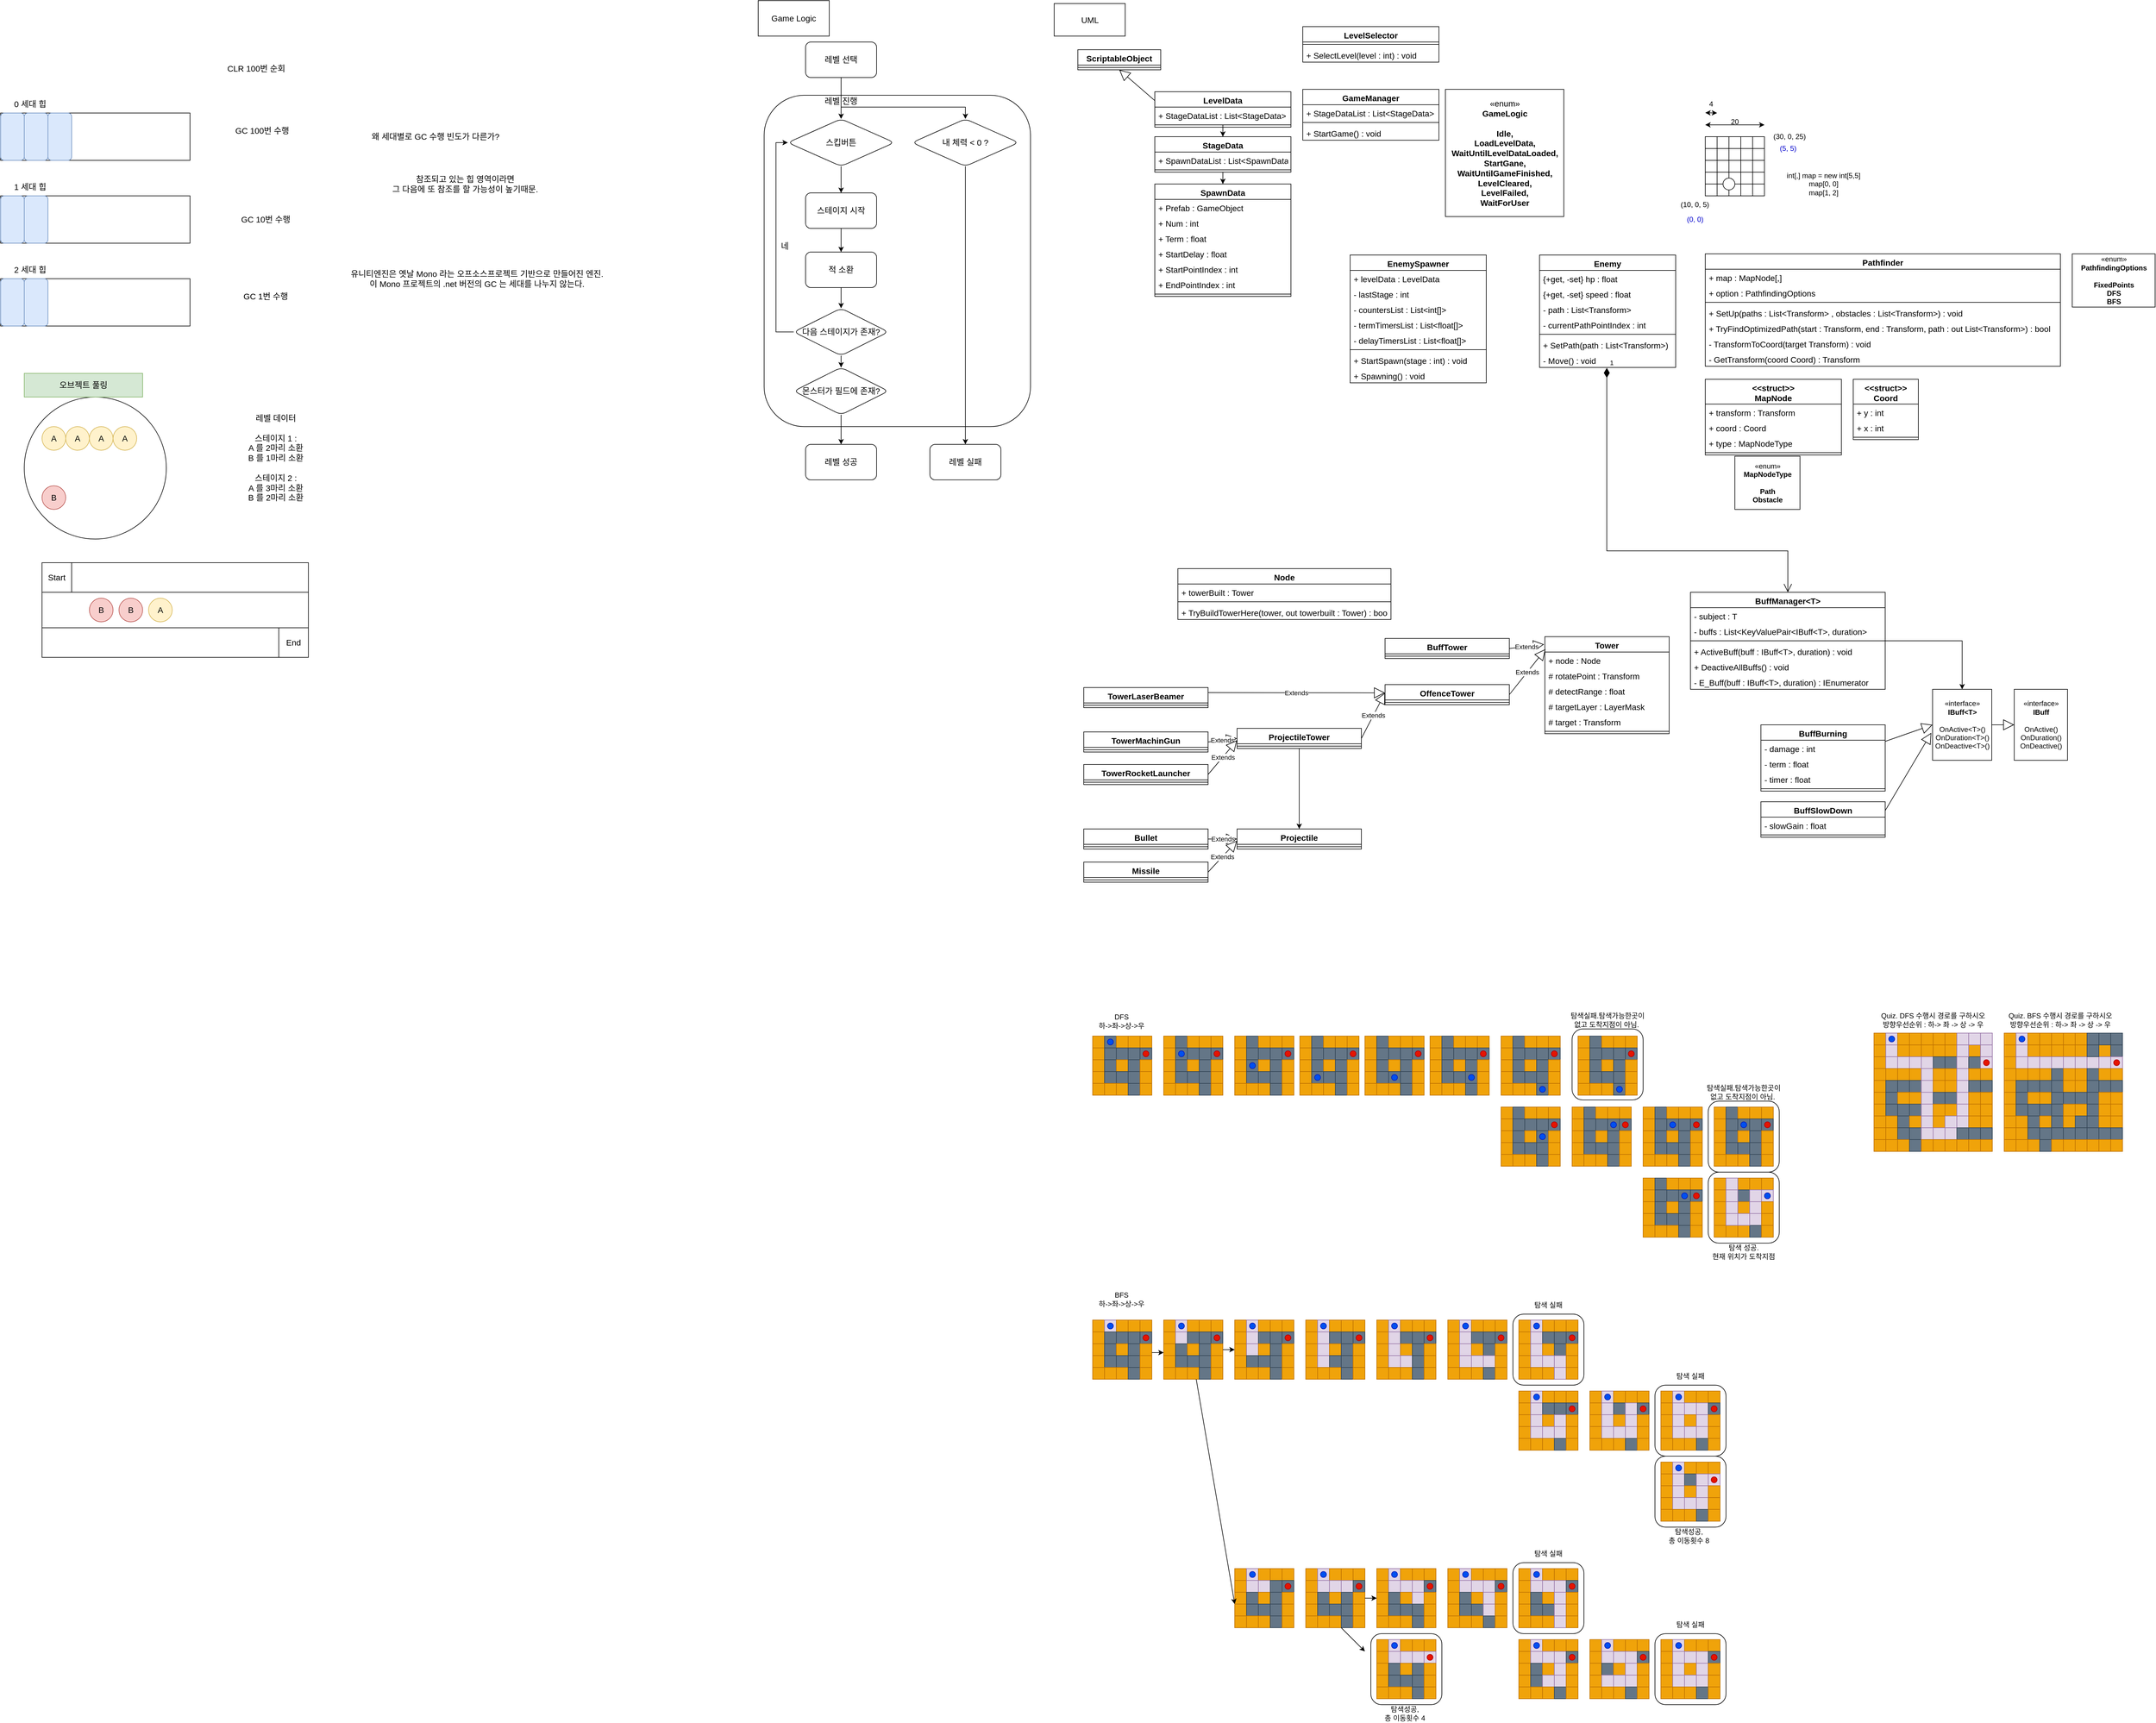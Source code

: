<mxfile version="20.6.2" type="device"><diagram id="C5RBs43oDa-KdzZeNtuy" name="Page-1"><mxGraphModel dx="4740" dy="2647" grid="1" gridSize="10" guides="1" tooltips="1" connect="1" arrows="1" fold="1" page="1" pageScale="1" pageWidth="827" pageHeight="1169" math="0" shadow="0"><root><mxCell id="WIyWlLk6GJQsqaUBKTNV-0"/><mxCell id="WIyWlLk6GJQsqaUBKTNV-1" parent="WIyWlLk6GJQsqaUBKTNV-0"/><mxCell id="a1iBJMwNaMm8yrNWVzpp-1234" value="탐색 실패" style="text;html=1;strokeColor=none;fillColor=none;align=center;verticalAlign=middle;whiteSpace=wrap;rounded=0;fontColor=#000000;" parent="WIyWlLk6GJQsqaUBKTNV-1" vertex="1"><mxGeometry x="2865" y="2740" width="60" height="30" as="geometry"/></mxCell><mxCell id="a1iBJMwNaMm8yrNWVzpp-1235" value="" style="rounded=1;whiteSpace=wrap;html=1;fontColor=#000000;" parent="WIyWlLk6GJQsqaUBKTNV-1" vertex="1"><mxGeometry x="2835" y="2770" width="120" height="120" as="geometry"/></mxCell><mxCell id="a1iBJMwNaMm8yrNWVzpp-1151" value="" style="rounded=1;whiteSpace=wrap;html=1;fontColor=#000000;" parent="WIyWlLk6GJQsqaUBKTNV-1" vertex="1"><mxGeometry x="2595" y="2650" width="120" height="120" as="geometry"/></mxCell><mxCell id="a1iBJMwNaMm8yrNWVzpp-1152" value="탐색 실패" style="text;html=1;strokeColor=none;fillColor=none;align=center;verticalAlign=middle;whiteSpace=wrap;rounded=0;fontColor=#000000;" parent="WIyWlLk6GJQsqaUBKTNV-1" vertex="1"><mxGeometry x="2625" y="2620" width="60" height="30" as="geometry"/></mxCell><mxCell id="a1iBJMwNaMm8yrNWVzpp-1095" value="" style="rounded=1;whiteSpace=wrap;html=1;fontColor=#000000;" parent="WIyWlLk6GJQsqaUBKTNV-1" vertex="1"><mxGeometry x="2835" y="2470" width="120" height="120" as="geometry"/></mxCell><mxCell id="a1iBJMwNaMm8yrNWVzpp-1096" value="탐색성공, &lt;br&gt;총 이동횟수 8" style="text;html=1;strokeColor=none;fillColor=none;align=center;verticalAlign=middle;whiteSpace=wrap;rounded=0;fontColor=#000000;" parent="WIyWlLk6GJQsqaUBKTNV-1" vertex="1"><mxGeometry x="2850" y="2590" width="85" height="30" as="geometry"/></mxCell><mxCell id="a1iBJMwNaMm8yrNWVzpp-1093" value="" style="rounded=1;whiteSpace=wrap;html=1;fontColor=#000000;" parent="WIyWlLk6GJQsqaUBKTNV-1" vertex="1"><mxGeometry x="2835" y="2350" width="120" height="120" as="geometry"/></mxCell><mxCell id="a1iBJMwNaMm8yrNWVzpp-1094" value="탐색 실패" style="text;html=1;strokeColor=none;fillColor=none;align=center;verticalAlign=middle;whiteSpace=wrap;rounded=0;fontColor=#000000;" parent="WIyWlLk6GJQsqaUBKTNV-1" vertex="1"><mxGeometry x="2865" y="2320" width="60" height="30" as="geometry"/></mxCell><mxCell id="a1iBJMwNaMm8yrNWVzpp-1010" value="" style="rounded=1;whiteSpace=wrap;html=1;fontColor=#000000;" parent="WIyWlLk6GJQsqaUBKTNV-1" vertex="1"><mxGeometry x="2595" y="2230" width="120" height="120" as="geometry"/></mxCell><mxCell id="a1iBJMwNaMm8yrNWVzpp-898" value="" style="rounded=1;whiteSpace=wrap;html=1;fontColor=#000000;" parent="WIyWlLk6GJQsqaUBKTNV-1" vertex="1"><mxGeometry x="2355" y="2770" width="120" height="120" as="geometry"/></mxCell><mxCell id="a1iBJMwNaMm8yrNWVzpp-536" value="" style="rounded=1;whiteSpace=wrap;html=1;fontColor=#000000;" parent="WIyWlLk6GJQsqaUBKTNV-1" vertex="1"><mxGeometry x="2925" y="1990" width="120" height="120" as="geometry"/></mxCell><mxCell id="a1iBJMwNaMm8yrNWVzpp-451" value="" style="rounded=1;whiteSpace=wrap;html=1;fontColor=#000000;" parent="WIyWlLk6GJQsqaUBKTNV-1" vertex="1"><mxGeometry x="2925" y="1870" width="120" height="120" as="geometry"/></mxCell><mxCell id="pbk6zQCBgPkRRvfDJ1am-59" value="" style="rounded=1;whiteSpace=wrap;html=1;fontSize=14;" parent="WIyWlLk6GJQsqaUBKTNV-1" vertex="1"><mxGeometry x="1330" y="170" width="450" height="560" as="geometry"/></mxCell><mxCell id="pbk6zQCBgPkRRvfDJ1am-41" value="" style="rounded=0;whiteSpace=wrap;html=1;fontSize=14;" parent="WIyWlLk6GJQsqaUBKTNV-1" vertex="1"><mxGeometry x="110" y="960" width="450" height="160" as="geometry"/></mxCell><mxCell id="pbk6zQCBgPkRRvfDJ1am-42" value="Start" style="rounded=0;whiteSpace=wrap;html=1;fontSize=14;" parent="WIyWlLk6GJQsqaUBKTNV-1" vertex="1"><mxGeometry x="110" y="960" width="50" height="50" as="geometry"/></mxCell><mxCell id="pbk6zQCBgPkRRvfDJ1am-43" value="End" style="rounded=0;whiteSpace=wrap;html=1;fontSize=14;" parent="WIyWlLk6GJQsqaUBKTNV-1" vertex="1"><mxGeometry x="510" y="1070" width="50" height="50" as="geometry"/></mxCell><mxCell id="pbk6zQCBgPkRRvfDJ1am-44" value="" style="rounded=0;whiteSpace=wrap;html=1;fontSize=14;" parent="WIyWlLk6GJQsqaUBKTNV-1" vertex="1"><mxGeometry x="110" y="1010" width="450" height="60" as="geometry"/></mxCell><mxCell id="pbk6zQCBgPkRRvfDJ1am-109" style="edgeStyle=orthogonalEdgeStyle;rounded=0;orthogonalLoop=1;jettySize=auto;html=1;fontSize=14;" parent="WIyWlLk6GJQsqaUBKTNV-1" source="pbk6zQCBgPkRRvfDJ1am-0" target="pbk6zQCBgPkRRvfDJ1am-90" edge="1"><mxGeometry relative="1" as="geometry"/></mxCell><mxCell id="pbk6zQCBgPkRRvfDJ1am-0" value="LevelData" style="swimlane;fontStyle=1;align=center;verticalAlign=top;childLayout=stackLayout;horizontal=1;startSize=26;horizontalStack=0;resizeParent=1;resizeParentMax=0;resizeLast=0;collapsible=1;marginBottom=0;fontSize=14;" parent="WIyWlLk6GJQsqaUBKTNV-1" vertex="1"><mxGeometry x="1990" y="164" width="230" height="60" as="geometry"/></mxCell><mxCell id="pbk6zQCBgPkRRvfDJ1am-1" value="+ StageDataList : List&lt;StageData&gt;" style="text;strokeColor=none;fillColor=none;align=left;verticalAlign=top;spacingLeft=4;spacingRight=4;overflow=hidden;rotatable=0;points=[[0,0.5],[1,0.5]];portConstraint=eastwest;fontSize=14;" parent="pbk6zQCBgPkRRvfDJ1am-0" vertex="1"><mxGeometry y="26" width="230" height="26" as="geometry"/></mxCell><mxCell id="pbk6zQCBgPkRRvfDJ1am-2" value="" style="line;strokeWidth=1;fillColor=none;align=left;verticalAlign=middle;spacingTop=-1;spacingLeft=3;spacingRight=3;rotatable=0;labelPosition=right;points=[];portConstraint=eastwest;strokeColor=inherit;" parent="pbk6zQCBgPkRRvfDJ1am-0" vertex="1"><mxGeometry y="52" width="230" height="8" as="geometry"/></mxCell><mxCell id="pbk6zQCBgPkRRvfDJ1am-4" value="" style="rounded=0;whiteSpace=wrap;html=1;fontSize=14;" parent="WIyWlLk6GJQsqaUBKTNV-1" vertex="1"><mxGeometry x="40" y="200" width="320" height="80" as="geometry"/></mxCell><mxCell id="pbk6zQCBgPkRRvfDJ1am-5" value="0 세대 힙" style="text;html=1;strokeColor=none;fillColor=none;align=center;verticalAlign=middle;whiteSpace=wrap;rounded=0;fontSize=14;" parent="WIyWlLk6GJQsqaUBKTNV-1" vertex="1"><mxGeometry x="40" y="170" width="100" height="30" as="geometry"/></mxCell><mxCell id="pbk6zQCBgPkRRvfDJ1am-8" value="" style="rounded=0;whiteSpace=wrap;html=1;fontSize=14;" parent="WIyWlLk6GJQsqaUBKTNV-1" vertex="1"><mxGeometry x="40" y="340" width="320" height="80" as="geometry"/></mxCell><mxCell id="pbk6zQCBgPkRRvfDJ1am-9" value="1 세대 힙" style="text;html=1;strokeColor=none;fillColor=none;align=center;verticalAlign=middle;whiteSpace=wrap;rounded=0;fontSize=14;" parent="WIyWlLk6GJQsqaUBKTNV-1" vertex="1"><mxGeometry x="40" y="310" width="100" height="30" as="geometry"/></mxCell><mxCell id="pbk6zQCBgPkRRvfDJ1am-10" value="" style="rounded=0;whiteSpace=wrap;html=1;fontSize=14;" parent="WIyWlLk6GJQsqaUBKTNV-1" vertex="1"><mxGeometry x="40" y="480" width="320" height="80" as="geometry"/></mxCell><mxCell id="pbk6zQCBgPkRRvfDJ1am-11" value="2 세대 힙" style="text;html=1;strokeColor=none;fillColor=none;align=center;verticalAlign=middle;whiteSpace=wrap;rounded=0;fontSize=14;" parent="WIyWlLk6GJQsqaUBKTNV-1" vertex="1"><mxGeometry x="40" y="450" width="100" height="30" as="geometry"/></mxCell><mxCell id="pbk6zQCBgPkRRvfDJ1am-12" value="" style="rounded=1;whiteSpace=wrap;html=1;fontSize=14;fillColor=#dae8fc;strokeColor=#6c8ebf;" parent="WIyWlLk6GJQsqaUBKTNV-1" vertex="1"><mxGeometry x="40" y="200" width="40" height="80" as="geometry"/></mxCell><mxCell id="pbk6zQCBgPkRRvfDJ1am-14" value="" style="rounded=1;whiteSpace=wrap;html=1;fontSize=14;fillColor=#dae8fc;strokeColor=#6c8ebf;" parent="WIyWlLk6GJQsqaUBKTNV-1" vertex="1"><mxGeometry x="40" y="340" width="40" height="80" as="geometry"/></mxCell><mxCell id="pbk6zQCBgPkRRvfDJ1am-15" value="" style="rounded=1;whiteSpace=wrap;html=1;fontSize=14;fillColor=#dae8fc;strokeColor=#6c8ebf;" parent="WIyWlLk6GJQsqaUBKTNV-1" vertex="1"><mxGeometry x="40" y="480" width="40" height="80" as="geometry"/></mxCell><mxCell id="pbk6zQCBgPkRRvfDJ1am-16" value="" style="rounded=1;whiteSpace=wrap;html=1;fontSize=14;fillColor=#dae8fc;strokeColor=#6c8ebf;" parent="WIyWlLk6GJQsqaUBKTNV-1" vertex="1"><mxGeometry x="80" y="480" width="40" height="80" as="geometry"/></mxCell><mxCell id="pbk6zQCBgPkRRvfDJ1am-17" value="" style="rounded=1;whiteSpace=wrap;html=1;fontSize=14;fillColor=#dae8fc;strokeColor=#6c8ebf;" parent="WIyWlLk6GJQsqaUBKTNV-1" vertex="1"><mxGeometry x="80" y="340" width="40" height="80" as="geometry"/></mxCell><mxCell id="pbk6zQCBgPkRRvfDJ1am-18" value="" style="rounded=1;whiteSpace=wrap;html=1;fontSize=14;fillColor=#dae8fc;strokeColor=#6c8ebf;" parent="WIyWlLk6GJQsqaUBKTNV-1" vertex="1"><mxGeometry x="80" y="200" width="40" height="80" as="geometry"/></mxCell><mxCell id="pbk6zQCBgPkRRvfDJ1am-19" value="" style="rounded=1;whiteSpace=wrap;html=1;fontSize=14;fillColor=#dae8fc;strokeColor=#6c8ebf;" parent="WIyWlLk6GJQsqaUBKTNV-1" vertex="1"><mxGeometry x="120" y="200" width="40" height="80" as="geometry"/></mxCell><mxCell id="pbk6zQCBgPkRRvfDJ1am-20" value="CLR 100번 순회" style="text;html=1;strokeColor=none;fillColor=none;align=center;verticalAlign=middle;whiteSpace=wrap;rounded=0;fontSize=14;" parent="WIyWlLk6GJQsqaUBKTNV-1" vertex="1"><mxGeometry x="414" y="110" width="116" height="30" as="geometry"/></mxCell><mxCell id="pbk6zQCBgPkRRvfDJ1am-21" value="GC 100번 수행" style="text;html=1;strokeColor=none;fillColor=none;align=center;verticalAlign=middle;whiteSpace=wrap;rounded=0;fontSize=14;" parent="WIyWlLk6GJQsqaUBKTNV-1" vertex="1"><mxGeometry x="414" y="210" width="136" height="40" as="geometry"/></mxCell><mxCell id="pbk6zQCBgPkRRvfDJ1am-22" value="GC 10번 수행" style="text;html=1;strokeColor=none;fillColor=none;align=center;verticalAlign=middle;whiteSpace=wrap;rounded=0;fontSize=14;" parent="WIyWlLk6GJQsqaUBKTNV-1" vertex="1"><mxGeometry x="420" y="360" width="136" height="40" as="geometry"/></mxCell><mxCell id="pbk6zQCBgPkRRvfDJ1am-23" value="GC 1번 수행" style="text;html=1;strokeColor=none;fillColor=none;align=center;verticalAlign=middle;whiteSpace=wrap;rounded=0;fontSize=14;" parent="WIyWlLk6GJQsqaUBKTNV-1" vertex="1"><mxGeometry x="420" y="490" width="136" height="40" as="geometry"/></mxCell><mxCell id="pbk6zQCBgPkRRvfDJ1am-24" value="왜 세대별로 GC 수행 빈도가 다른가?" style="text;html=1;strokeColor=none;fillColor=none;align=center;verticalAlign=middle;whiteSpace=wrap;rounded=0;fontSize=14;" parent="WIyWlLk6GJQsqaUBKTNV-1" vertex="1"><mxGeometry x="640" y="220" width="270" height="40" as="geometry"/></mxCell><mxCell id="pbk6zQCBgPkRRvfDJ1am-25" value="참조되고 있는 힙 영역이라면&lt;br&gt;그 다음에 또 참조를 할 가능성이 높기때문." style="text;html=1;strokeColor=none;fillColor=none;align=center;verticalAlign=middle;whiteSpace=wrap;rounded=0;fontSize=14;" parent="WIyWlLk6GJQsqaUBKTNV-1" vertex="1"><mxGeometry x="640" y="290" width="370" height="60" as="geometry"/></mxCell><mxCell id="pbk6zQCBgPkRRvfDJ1am-26" value="유니티엔진은 옛날 Mono 라는 오프소스프로젝트 기반으로 만들어진 엔진.&lt;br&gt;이 Mono 프로젝트의 .net 버전의 GC 는 세대를 나누지 않는다." style="text;html=1;strokeColor=none;fillColor=none;align=center;verticalAlign=middle;whiteSpace=wrap;rounded=0;fontSize=14;" parent="WIyWlLk6GJQsqaUBKTNV-1" vertex="1"><mxGeometry x="580" y="450" width="530" height="60" as="geometry"/></mxCell><mxCell id="pbk6zQCBgPkRRvfDJ1am-27" value="" style="ellipse;whiteSpace=wrap;html=1;aspect=fixed;fontSize=14;" parent="WIyWlLk6GJQsqaUBKTNV-1" vertex="1"><mxGeometry x="80" y="680" width="240" height="240" as="geometry"/></mxCell><mxCell id="pbk6zQCBgPkRRvfDJ1am-28" value="오브젝트 풀링" style="text;html=1;strokeColor=#82b366;fillColor=#d5e8d4;align=center;verticalAlign=middle;whiteSpace=wrap;rounded=0;fontSize=14;" parent="WIyWlLk6GJQsqaUBKTNV-1" vertex="1"><mxGeometry x="80" y="640" width="200" height="40" as="geometry"/></mxCell><mxCell id="pbk6zQCBgPkRRvfDJ1am-29" value="A" style="ellipse;whiteSpace=wrap;html=1;aspect=fixed;fontSize=14;fillColor=#fff2cc;strokeColor=#d6b656;" parent="WIyWlLk6GJQsqaUBKTNV-1" vertex="1"><mxGeometry x="290" y="1020" width="40" height="40" as="geometry"/></mxCell><mxCell id="pbk6zQCBgPkRRvfDJ1am-30" value="레벨 데이터&lt;br&gt;&lt;br&gt;스테이지 1 : &lt;br&gt;A 를 2마리 소환&lt;br&gt;B 를 1마리 소환&lt;br&gt;&lt;br&gt;스테이지 2 :&lt;br&gt;A 를 3마리 소환&lt;br&gt;B 를 2마리 소환" style="text;html=1;strokeColor=none;fillColor=none;align=center;verticalAlign=middle;whiteSpace=wrap;rounded=0;fontSize=14;" parent="WIyWlLk6GJQsqaUBKTNV-1" vertex="1"><mxGeometry x="370" y="670" width="270" height="225" as="geometry"/></mxCell><mxCell id="pbk6zQCBgPkRRvfDJ1am-34" value="A" style="ellipse;whiteSpace=wrap;html=1;aspect=fixed;fontSize=14;fillColor=#fff2cc;strokeColor=#d6b656;" parent="WIyWlLk6GJQsqaUBKTNV-1" vertex="1"><mxGeometry x="230" y="730" width="40" height="40" as="geometry"/></mxCell><mxCell id="pbk6zQCBgPkRRvfDJ1am-35" value="A" style="ellipse;whiteSpace=wrap;html=1;aspect=fixed;fontSize=14;fillColor=#fff2cc;strokeColor=#d6b656;" parent="WIyWlLk6GJQsqaUBKTNV-1" vertex="1"><mxGeometry x="190" y="730" width="40" height="40" as="geometry"/></mxCell><mxCell id="pbk6zQCBgPkRRvfDJ1am-36" value="A" style="ellipse;whiteSpace=wrap;html=1;aspect=fixed;fontSize=14;fillColor=#fff2cc;strokeColor=#d6b656;" parent="WIyWlLk6GJQsqaUBKTNV-1" vertex="1"><mxGeometry x="110" y="730" width="40" height="40" as="geometry"/></mxCell><mxCell id="pbk6zQCBgPkRRvfDJ1am-37" value="A" style="ellipse;whiteSpace=wrap;html=1;aspect=fixed;fontSize=14;fillColor=#fff2cc;strokeColor=#d6b656;" parent="WIyWlLk6GJQsqaUBKTNV-1" vertex="1"><mxGeometry x="150" y="730" width="40" height="40" as="geometry"/></mxCell><mxCell id="pbk6zQCBgPkRRvfDJ1am-38" value="B" style="ellipse;whiteSpace=wrap;html=1;aspect=fixed;fontSize=14;fillColor=#f8cecc;strokeColor=#b85450;" parent="WIyWlLk6GJQsqaUBKTNV-1" vertex="1"><mxGeometry x="190" y="1020" width="40" height="40" as="geometry"/></mxCell><mxCell id="pbk6zQCBgPkRRvfDJ1am-39" value="B" style="ellipse;whiteSpace=wrap;html=1;aspect=fixed;fontSize=14;fillColor=#f8cecc;strokeColor=#b85450;" parent="WIyWlLk6GJQsqaUBKTNV-1" vertex="1"><mxGeometry x="240" y="1020" width="40" height="40" as="geometry"/></mxCell><mxCell id="pbk6zQCBgPkRRvfDJ1am-40" value="B" style="ellipse;whiteSpace=wrap;html=1;aspect=fixed;fontSize=14;fillColor=#f8cecc;strokeColor=#b85450;" parent="WIyWlLk6GJQsqaUBKTNV-1" vertex="1"><mxGeometry x="110" y="830" width="40" height="40" as="geometry"/></mxCell><mxCell id="pbk6zQCBgPkRRvfDJ1am-66" style="edgeStyle=orthogonalEdgeStyle;rounded=0;orthogonalLoop=1;jettySize=auto;html=1;fontSize=14;" parent="WIyWlLk6GJQsqaUBKTNV-1" source="pbk6zQCBgPkRRvfDJ1am-47" target="pbk6zQCBgPkRRvfDJ1am-51" edge="1"><mxGeometry relative="1" as="geometry"/></mxCell><mxCell id="pbk6zQCBgPkRRvfDJ1am-77" style="edgeStyle=orthogonalEdgeStyle;rounded=0;orthogonalLoop=1;jettySize=auto;html=1;fontSize=14;" parent="WIyWlLk6GJQsqaUBKTNV-1" source="pbk6zQCBgPkRRvfDJ1am-47" target="pbk6zQCBgPkRRvfDJ1am-75" edge="1"><mxGeometry relative="1" as="geometry"><Array as="points"><mxPoint x="1460" y="190"/><mxPoint x="1670" y="190"/></Array></mxGeometry></mxCell><mxCell id="pbk6zQCBgPkRRvfDJ1am-47" value="레벨 선택" style="rounded=1;whiteSpace=wrap;html=1;fontSize=14;" parent="WIyWlLk6GJQsqaUBKTNV-1" vertex="1"><mxGeometry x="1400" y="80" width="120" height="60" as="geometry"/></mxCell><mxCell id="pbk6zQCBgPkRRvfDJ1am-48" value="Game Logic" style="rounded=0;whiteSpace=wrap;html=1;fontSize=14;" parent="WIyWlLk6GJQsqaUBKTNV-1" vertex="1"><mxGeometry x="1320" y="10" width="120" height="60" as="geometry"/></mxCell><mxCell id="pbk6zQCBgPkRRvfDJ1am-67" style="edgeStyle=orthogonalEdgeStyle;rounded=0;orthogonalLoop=1;jettySize=auto;html=1;fontSize=14;" parent="WIyWlLk6GJQsqaUBKTNV-1" source="pbk6zQCBgPkRRvfDJ1am-51" target="pbk6zQCBgPkRRvfDJ1am-53" edge="1"><mxGeometry relative="1" as="geometry"/></mxCell><mxCell id="pbk6zQCBgPkRRvfDJ1am-51" value="스킵버튼" style="rhombus;whiteSpace=wrap;html=1;fontSize=14;rounded=1;" parent="WIyWlLk6GJQsqaUBKTNV-1" vertex="1"><mxGeometry x="1370" y="210" width="180" height="80" as="geometry"/></mxCell><mxCell id="pbk6zQCBgPkRRvfDJ1am-56" value="" style="edgeStyle=orthogonalEdgeStyle;rounded=0;orthogonalLoop=1;jettySize=auto;html=1;fontSize=14;" parent="WIyWlLk6GJQsqaUBKTNV-1" source="pbk6zQCBgPkRRvfDJ1am-53" target="pbk6zQCBgPkRRvfDJ1am-55" edge="1"><mxGeometry relative="1" as="geometry"/></mxCell><mxCell id="pbk6zQCBgPkRRvfDJ1am-53" value="스테이지 시작" style="whiteSpace=wrap;html=1;fontSize=14;rounded=1;" parent="WIyWlLk6GJQsqaUBKTNV-1" vertex="1"><mxGeometry x="1400" y="335" width="120" height="60" as="geometry"/></mxCell><mxCell id="pbk6zQCBgPkRRvfDJ1am-65" value="" style="edgeStyle=orthogonalEdgeStyle;rounded=0;orthogonalLoop=1;jettySize=auto;html=1;fontSize=14;" parent="WIyWlLk6GJQsqaUBKTNV-1" source="pbk6zQCBgPkRRvfDJ1am-55" edge="1"><mxGeometry relative="1" as="geometry"><mxPoint x="1460" y="530" as="targetPoint"/></mxGeometry></mxCell><mxCell id="pbk6zQCBgPkRRvfDJ1am-55" value="적 소환" style="whiteSpace=wrap;html=1;fontSize=14;rounded=1;" parent="WIyWlLk6GJQsqaUBKTNV-1" vertex="1"><mxGeometry x="1400" y="435" width="120" height="60" as="geometry"/></mxCell><mxCell id="pbk6zQCBgPkRRvfDJ1am-68" style="edgeStyle=orthogonalEdgeStyle;rounded=0;orthogonalLoop=1;jettySize=auto;html=1;entryX=0;entryY=0.5;entryDx=0;entryDy=0;fontSize=14;" parent="WIyWlLk6GJQsqaUBKTNV-1" source="pbk6zQCBgPkRRvfDJ1am-57" target="pbk6zQCBgPkRRvfDJ1am-51" edge="1"><mxGeometry relative="1" as="geometry"><Array as="points"><mxPoint x="1350" y="570"/><mxPoint x="1350" y="250"/></Array></mxGeometry></mxCell><mxCell id="pbk6zQCBgPkRRvfDJ1am-71" value="" style="edgeStyle=orthogonalEdgeStyle;rounded=0;orthogonalLoop=1;jettySize=auto;html=1;fontSize=14;" parent="WIyWlLk6GJQsqaUBKTNV-1" source="pbk6zQCBgPkRRvfDJ1am-57" target="pbk6zQCBgPkRRvfDJ1am-70" edge="1"><mxGeometry relative="1" as="geometry"/></mxCell><mxCell id="pbk6zQCBgPkRRvfDJ1am-57" value="다음 스테이지가 존재?" style="rhombus;whiteSpace=wrap;html=1;fontSize=14;rounded=1;" parent="WIyWlLk6GJQsqaUBKTNV-1" vertex="1"><mxGeometry x="1380" y="530" width="160" height="80" as="geometry"/></mxCell><mxCell id="pbk6zQCBgPkRRvfDJ1am-62" value="레벨 진행" style="text;html=1;strokeColor=none;fillColor=none;align=center;verticalAlign=middle;whiteSpace=wrap;rounded=0;fontSize=14;" parent="WIyWlLk6GJQsqaUBKTNV-1" vertex="1"><mxGeometry x="1420" y="170" width="80" height="20" as="geometry"/></mxCell><mxCell id="pbk6zQCBgPkRRvfDJ1am-69" value="네" style="text;html=1;strokeColor=none;fillColor=none;align=center;verticalAlign=middle;whiteSpace=wrap;rounded=0;fontSize=14;" parent="WIyWlLk6GJQsqaUBKTNV-1" vertex="1"><mxGeometry x="1350" y="410" width="30" height="30" as="geometry"/></mxCell><mxCell id="pbk6zQCBgPkRRvfDJ1am-74" style="edgeStyle=orthogonalEdgeStyle;rounded=0;orthogonalLoop=1;jettySize=auto;html=1;fontSize=14;" parent="WIyWlLk6GJQsqaUBKTNV-1" source="pbk6zQCBgPkRRvfDJ1am-70" target="pbk6zQCBgPkRRvfDJ1am-73" edge="1"><mxGeometry relative="1" as="geometry"/></mxCell><mxCell id="pbk6zQCBgPkRRvfDJ1am-70" value="몬스터가 필드에 존재?" style="rhombus;whiteSpace=wrap;html=1;fontSize=14;rounded=1;" parent="WIyWlLk6GJQsqaUBKTNV-1" vertex="1"><mxGeometry x="1380" y="630" width="160" height="80" as="geometry"/></mxCell><mxCell id="pbk6zQCBgPkRRvfDJ1am-73" value="레벨 성공" style="rounded=1;whiteSpace=wrap;html=1;fontSize=14;" parent="WIyWlLk6GJQsqaUBKTNV-1" vertex="1"><mxGeometry x="1400" y="760" width="120" height="60" as="geometry"/></mxCell><mxCell id="pbk6zQCBgPkRRvfDJ1am-79" style="edgeStyle=orthogonalEdgeStyle;rounded=0;orthogonalLoop=1;jettySize=auto;html=1;entryX=0.5;entryY=0;entryDx=0;entryDy=0;fontSize=14;" parent="WIyWlLk6GJQsqaUBKTNV-1" source="pbk6zQCBgPkRRvfDJ1am-75" target="pbk6zQCBgPkRRvfDJ1am-78" edge="1"><mxGeometry relative="1" as="geometry"/></mxCell><mxCell id="pbk6zQCBgPkRRvfDJ1am-75" value="내 체력 &amp;lt; 0 ?" style="rhombus;whiteSpace=wrap;html=1;fontSize=14;rounded=1;" parent="WIyWlLk6GJQsqaUBKTNV-1" vertex="1"><mxGeometry x="1580" y="210" width="180" height="80" as="geometry"/></mxCell><mxCell id="pbk6zQCBgPkRRvfDJ1am-78" value="레벨 실패" style="rounded=1;whiteSpace=wrap;html=1;fontSize=14;" parent="WIyWlLk6GJQsqaUBKTNV-1" vertex="1"><mxGeometry x="1610" y="760" width="120" height="60" as="geometry"/></mxCell><mxCell id="pbk6zQCBgPkRRvfDJ1am-80" value="UML" style="html=1;fontSize=14;" parent="WIyWlLk6GJQsqaUBKTNV-1" vertex="1"><mxGeometry x="1820" y="15" width="120" height="55" as="geometry"/></mxCell><mxCell id="pbk6zQCBgPkRRvfDJ1am-82" value="SpawnData" style="swimlane;fontStyle=1;align=center;verticalAlign=top;childLayout=stackLayout;horizontal=1;startSize=26;horizontalStack=0;resizeParent=1;resizeParentMax=0;resizeLast=0;collapsible=1;marginBottom=0;fontSize=14;" parent="WIyWlLk6GJQsqaUBKTNV-1" vertex="1"><mxGeometry x="1990" y="320" width="230" height="190" as="geometry"/></mxCell><mxCell id="pbk6zQCBgPkRRvfDJ1am-83" value="+ Prefab : GameObject" style="text;strokeColor=none;fillColor=none;align=left;verticalAlign=top;spacingLeft=4;spacingRight=4;overflow=hidden;rotatable=0;points=[[0,0.5],[1,0.5]];portConstraint=eastwest;fontSize=14;" parent="pbk6zQCBgPkRRvfDJ1am-82" vertex="1"><mxGeometry y="26" width="230" height="26" as="geometry"/></mxCell><mxCell id="pbk6zQCBgPkRRvfDJ1am-85" value="+ Num : int" style="text;strokeColor=none;fillColor=none;align=left;verticalAlign=top;spacingLeft=4;spacingRight=4;overflow=hidden;rotatable=0;points=[[0,0.5],[1,0.5]];portConstraint=eastwest;fontSize=14;" parent="pbk6zQCBgPkRRvfDJ1am-82" vertex="1"><mxGeometry y="52" width="230" height="26" as="geometry"/></mxCell><mxCell id="pbk6zQCBgPkRRvfDJ1am-86" value="+ Term : float" style="text;strokeColor=none;fillColor=none;align=left;verticalAlign=top;spacingLeft=4;spacingRight=4;overflow=hidden;rotatable=0;points=[[0,0.5],[1,0.5]];portConstraint=eastwest;fontSize=14;" parent="pbk6zQCBgPkRRvfDJ1am-82" vertex="1"><mxGeometry y="78" width="230" height="26" as="geometry"/></mxCell><mxCell id="pbk6zQCBgPkRRvfDJ1am-87" value="+ StartDelay : float" style="text;strokeColor=none;fillColor=none;align=left;verticalAlign=top;spacingLeft=4;spacingRight=4;overflow=hidden;rotatable=0;points=[[0,0.5],[1,0.5]];portConstraint=eastwest;fontSize=14;" parent="pbk6zQCBgPkRRvfDJ1am-82" vertex="1"><mxGeometry y="104" width="230" height="26" as="geometry"/></mxCell><mxCell id="pbk6zQCBgPkRRvfDJ1am-88" value="+ StartPointIndex : int" style="text;strokeColor=none;fillColor=none;align=left;verticalAlign=top;spacingLeft=4;spacingRight=4;overflow=hidden;rotatable=0;points=[[0,0.5],[1,0.5]];portConstraint=eastwest;fontSize=14;" parent="pbk6zQCBgPkRRvfDJ1am-82" vertex="1"><mxGeometry y="130" width="230" height="26" as="geometry"/></mxCell><mxCell id="pbk6zQCBgPkRRvfDJ1am-89" value="+ EndPointIndex : int" style="text;strokeColor=none;fillColor=none;align=left;verticalAlign=top;spacingLeft=4;spacingRight=4;overflow=hidden;rotatable=0;points=[[0,0.5],[1,0.5]];portConstraint=eastwest;fontSize=14;" parent="pbk6zQCBgPkRRvfDJ1am-82" vertex="1"><mxGeometry y="156" width="230" height="26" as="geometry"/></mxCell><mxCell id="pbk6zQCBgPkRRvfDJ1am-84" value="" style="line;strokeWidth=1;fillColor=none;align=left;verticalAlign=middle;spacingTop=-1;spacingLeft=3;spacingRight=3;rotatable=0;labelPosition=right;points=[];portConstraint=eastwest;strokeColor=inherit;" parent="pbk6zQCBgPkRRvfDJ1am-82" vertex="1"><mxGeometry y="182" width="230" height="8" as="geometry"/></mxCell><mxCell id="pbk6zQCBgPkRRvfDJ1am-110" style="edgeStyle=orthogonalEdgeStyle;rounded=0;orthogonalLoop=1;jettySize=auto;html=1;entryX=0.5;entryY=0;entryDx=0;entryDy=0;fontSize=14;" parent="WIyWlLk6GJQsqaUBKTNV-1" source="pbk6zQCBgPkRRvfDJ1am-90" target="pbk6zQCBgPkRRvfDJ1am-82" edge="1"><mxGeometry relative="1" as="geometry"/></mxCell><mxCell id="pbk6zQCBgPkRRvfDJ1am-90" value="StageData" style="swimlane;fontStyle=1;align=center;verticalAlign=top;childLayout=stackLayout;horizontal=1;startSize=26;horizontalStack=0;resizeParent=1;resizeParentMax=0;resizeLast=0;collapsible=1;marginBottom=0;fontSize=14;" parent="WIyWlLk6GJQsqaUBKTNV-1" vertex="1"><mxGeometry x="1990" y="240" width="230" height="60" as="geometry"/></mxCell><mxCell id="pbk6zQCBgPkRRvfDJ1am-91" value="+ SpawnDataList : List&lt;SpawnData&gt;" style="text;strokeColor=none;fillColor=none;align=left;verticalAlign=top;spacingLeft=4;spacingRight=4;overflow=hidden;rotatable=0;points=[[0,0.5],[1,0.5]];portConstraint=eastwest;fontSize=14;" parent="pbk6zQCBgPkRRvfDJ1am-90" vertex="1"><mxGeometry y="26" width="230" height="26" as="geometry"/></mxCell><mxCell id="pbk6zQCBgPkRRvfDJ1am-92" value="" style="line;strokeWidth=1;fillColor=none;align=left;verticalAlign=middle;spacingTop=-1;spacingLeft=3;spacingRight=3;rotatable=0;labelPosition=right;points=[];portConstraint=eastwest;strokeColor=inherit;" parent="pbk6zQCBgPkRRvfDJ1am-90" vertex="1"><mxGeometry y="52" width="230" height="8" as="geometry"/></mxCell><mxCell id="pbk6zQCBgPkRRvfDJ1am-93" value="GameManager" style="swimlane;fontStyle=1;align=center;verticalAlign=top;childLayout=stackLayout;horizontal=1;startSize=26;horizontalStack=0;resizeParent=1;resizeParentMax=0;resizeLast=0;collapsible=1;marginBottom=0;fontSize=14;" parent="WIyWlLk6GJQsqaUBKTNV-1" vertex="1"><mxGeometry x="2240" y="160" width="230" height="86" as="geometry"/></mxCell><mxCell id="pbk6zQCBgPkRRvfDJ1am-94" value="+ StageDataList : List&lt;StageData&gt;" style="text;strokeColor=none;fillColor=none;align=left;verticalAlign=top;spacingLeft=4;spacingRight=4;overflow=hidden;rotatable=0;points=[[0,0.5],[1,0.5]];portConstraint=eastwest;fontSize=14;" parent="pbk6zQCBgPkRRvfDJ1am-93" vertex="1"><mxGeometry y="26" width="230" height="26" as="geometry"/></mxCell><mxCell id="pbk6zQCBgPkRRvfDJ1am-95" value="" style="line;strokeWidth=1;fillColor=none;align=left;verticalAlign=middle;spacingTop=-1;spacingLeft=3;spacingRight=3;rotatable=0;labelPosition=right;points=[];portConstraint=eastwest;strokeColor=inherit;" parent="pbk6zQCBgPkRRvfDJ1am-93" vertex="1"><mxGeometry y="52" width="230" height="8" as="geometry"/></mxCell><mxCell id="pbk6zQCBgPkRRvfDJ1am-101" value="+ StartGame() : void" style="text;strokeColor=none;fillColor=none;align=left;verticalAlign=top;spacingLeft=4;spacingRight=4;overflow=hidden;rotatable=0;points=[[0,0.5],[1,0.5]];portConstraint=eastwest;fontSize=14;" parent="pbk6zQCBgPkRRvfDJ1am-93" vertex="1"><mxGeometry y="60" width="230" height="26" as="geometry"/></mxCell><mxCell id="pbk6zQCBgPkRRvfDJ1am-96" value="LevelSelector" style="swimlane;fontStyle=1;align=center;verticalAlign=top;childLayout=stackLayout;horizontal=1;startSize=26;horizontalStack=0;resizeParent=1;resizeParentMax=0;resizeLast=0;collapsible=1;marginBottom=0;fontSize=14;" parent="WIyWlLk6GJQsqaUBKTNV-1" vertex="1"><mxGeometry x="2240" y="54" width="230" height="60" as="geometry"/></mxCell><mxCell id="pbk6zQCBgPkRRvfDJ1am-98" value="" style="line;strokeWidth=1;fillColor=none;align=left;verticalAlign=middle;spacingTop=-1;spacingLeft=3;spacingRight=3;rotatable=0;labelPosition=right;points=[];portConstraint=eastwest;strokeColor=inherit;" parent="pbk6zQCBgPkRRvfDJ1am-96" vertex="1"><mxGeometry y="26" width="230" height="8" as="geometry"/></mxCell><mxCell id="pbk6zQCBgPkRRvfDJ1am-97" value="+ SelectLevel(level : int) : void" style="text;strokeColor=none;fillColor=none;align=left;verticalAlign=top;spacingLeft=4;spacingRight=4;overflow=hidden;rotatable=0;points=[[0,0.5],[1,0.5]];portConstraint=eastwest;fontSize=14;" parent="pbk6zQCBgPkRRvfDJ1am-96" vertex="1"><mxGeometry y="34" width="230" height="26" as="geometry"/></mxCell><mxCell id="pbk6zQCBgPkRRvfDJ1am-100" value="«enum»&lt;br&gt;&lt;b&gt;GameLogic&lt;br&gt;&lt;br&gt;Idle,&lt;br&gt;LoadLevelData,&lt;br&gt;WaitUntilLevelDataLoaded,&lt;br&gt;StartGane,&lt;br&gt;WaitUntilGameFinished,&lt;br&gt;LevelCleared,&lt;br&gt;LevelFailed,&lt;br&gt;WaitForUser&lt;br&gt;&lt;/b&gt;" style="html=1;fontSize=14;" parent="WIyWlLk6GJQsqaUBKTNV-1" vertex="1"><mxGeometry x="2481" y="160" width="200" height="215" as="geometry"/></mxCell><mxCell id="pbk6zQCBgPkRRvfDJ1am-102" value="ScriptableObject" style="swimlane;fontStyle=1;align=center;verticalAlign=top;childLayout=stackLayout;horizontal=1;startSize=26;horizontalStack=0;resizeParent=1;resizeParentMax=0;resizeLast=0;collapsible=1;marginBottom=0;fontSize=14;" parent="WIyWlLk6GJQsqaUBKTNV-1" vertex="1"><mxGeometry x="1860" y="93" width="140" height="34" as="geometry"/></mxCell><mxCell id="pbk6zQCBgPkRRvfDJ1am-104" value="" style="line;strokeWidth=1;fillColor=none;align=left;verticalAlign=middle;spacingTop=-1;spacingLeft=3;spacingRight=3;rotatable=0;labelPosition=right;points=[];portConstraint=eastwest;strokeColor=inherit;" parent="pbk6zQCBgPkRRvfDJ1am-102" vertex="1"><mxGeometry y="26" width="140" height="8" as="geometry"/></mxCell><mxCell id="pbk6zQCBgPkRRvfDJ1am-107" value="" style="endArrow=block;endSize=16;endFill=0;html=1;rounded=0;fontSize=14;entryX=0.5;entryY=1;entryDx=0;entryDy=0;exitX=0;exitY=0.25;exitDx=0;exitDy=0;" parent="WIyWlLk6GJQsqaUBKTNV-1" source="pbk6zQCBgPkRRvfDJ1am-0" target="pbk6zQCBgPkRRvfDJ1am-102" edge="1"><mxGeometry width="160" relative="1" as="geometry"><mxPoint x="2210" y="390" as="sourcePoint"/><mxPoint x="2370" y="390" as="targetPoint"/></mxGeometry></mxCell><mxCell id="a1iBJMwNaMm8yrNWVzpp-1" value="EnemySpawner" style="swimlane;fontStyle=1;align=center;verticalAlign=top;childLayout=stackLayout;horizontal=1;startSize=26;horizontalStack=0;resizeParent=1;resizeParentMax=0;resizeLast=0;collapsible=1;marginBottom=0;fontSize=14;" parent="WIyWlLk6GJQsqaUBKTNV-1" vertex="1"><mxGeometry x="2320" y="440" width="230" height="216" as="geometry"/></mxCell><mxCell id="a1iBJMwNaMm8yrNWVzpp-2" value="+ levelData : LevelData" style="text;strokeColor=none;fillColor=none;align=left;verticalAlign=top;spacingLeft=4;spacingRight=4;overflow=hidden;rotatable=0;points=[[0,0.5],[1,0.5]];portConstraint=eastwest;fontSize=14;" parent="a1iBJMwNaMm8yrNWVzpp-1" vertex="1"><mxGeometry y="26" width="230" height="26" as="geometry"/></mxCell><mxCell id="a1iBJMwNaMm8yrNWVzpp-5" value="- lastStage : int" style="text;strokeColor=none;fillColor=none;align=left;verticalAlign=top;spacingLeft=4;spacingRight=4;overflow=hidden;rotatable=0;points=[[0,0.5],[1,0.5]];portConstraint=eastwest;fontSize=14;" parent="a1iBJMwNaMm8yrNWVzpp-1" vertex="1"><mxGeometry y="52" width="230" height="26" as="geometry"/></mxCell><mxCell id="a1iBJMwNaMm8yrNWVzpp-9" value="- countersList : List&lt;int[]&gt;" style="text;strokeColor=none;fillColor=none;align=left;verticalAlign=top;spacingLeft=4;spacingRight=4;overflow=hidden;rotatable=0;points=[[0,0.5],[1,0.5]];portConstraint=eastwest;fontSize=14;" parent="a1iBJMwNaMm8yrNWVzpp-1" vertex="1"><mxGeometry y="78" width="230" height="26" as="geometry"/></mxCell><mxCell id="a1iBJMwNaMm8yrNWVzpp-7" value="- termTimersList : List&lt;float[]&gt;" style="text;strokeColor=none;fillColor=none;align=left;verticalAlign=top;spacingLeft=4;spacingRight=4;overflow=hidden;rotatable=0;points=[[0,0.5],[1,0.5]];portConstraint=eastwest;fontSize=14;" parent="a1iBJMwNaMm8yrNWVzpp-1" vertex="1"><mxGeometry y="104" width="230" height="26" as="geometry"/></mxCell><mxCell id="a1iBJMwNaMm8yrNWVzpp-8" value="- delayTimersList : List&lt;float[]&gt;" style="text;strokeColor=none;fillColor=none;align=left;verticalAlign=top;spacingLeft=4;spacingRight=4;overflow=hidden;rotatable=0;points=[[0,0.5],[1,0.5]];portConstraint=eastwest;fontSize=14;" parent="a1iBJMwNaMm8yrNWVzpp-1" vertex="1"><mxGeometry y="130" width="230" height="26" as="geometry"/></mxCell><mxCell id="a1iBJMwNaMm8yrNWVzpp-3" value="" style="line;strokeWidth=1;fillColor=none;align=left;verticalAlign=middle;spacingTop=-1;spacingLeft=3;spacingRight=3;rotatable=0;labelPosition=right;points=[];portConstraint=eastwest;strokeColor=inherit;" parent="a1iBJMwNaMm8yrNWVzpp-1" vertex="1"><mxGeometry y="156" width="230" height="8" as="geometry"/></mxCell><mxCell id="a1iBJMwNaMm8yrNWVzpp-4" value="+ StartSpawn(stage : int) : void" style="text;strokeColor=none;fillColor=none;align=left;verticalAlign=top;spacingLeft=4;spacingRight=4;overflow=hidden;rotatable=0;points=[[0,0.5],[1,0.5]];portConstraint=eastwest;fontSize=14;" parent="a1iBJMwNaMm8yrNWVzpp-1" vertex="1"><mxGeometry y="164" width="230" height="26" as="geometry"/></mxCell><mxCell id="a1iBJMwNaMm8yrNWVzpp-6" value="+ Spawning() : void" style="text;strokeColor=none;fillColor=none;align=left;verticalAlign=top;spacingLeft=4;spacingRight=4;overflow=hidden;rotatable=0;points=[[0,0.5],[1,0.5]];portConstraint=eastwest;fontSize=14;" parent="a1iBJMwNaMm8yrNWVzpp-1" vertex="1"><mxGeometry y="190" width="230" height="26" as="geometry"/></mxCell><mxCell id="a1iBJMwNaMm8yrNWVzpp-10" value="Enemy" style="swimlane;fontStyle=1;align=center;verticalAlign=top;childLayout=stackLayout;horizontal=1;startSize=26;horizontalStack=0;resizeParent=1;resizeParentMax=0;resizeLast=0;collapsible=1;marginBottom=0;fontSize=14;" parent="WIyWlLk6GJQsqaUBKTNV-1" vertex="1"><mxGeometry x="2640" y="440" width="230" height="190" as="geometry"/></mxCell><mxCell id="a1iBJMwNaMm8yrNWVzpp-11" value="{+get, -set} hp : float" style="text;strokeColor=none;fillColor=none;align=left;verticalAlign=top;spacingLeft=4;spacingRight=4;overflow=hidden;rotatable=0;points=[[0,0.5],[1,0.5]];portConstraint=eastwest;fontSize=14;" parent="a1iBJMwNaMm8yrNWVzpp-10" vertex="1"><mxGeometry y="26" width="230" height="26" as="geometry"/></mxCell><mxCell id="a1iBJMwNaMm8yrNWVzpp-14" value="{+get, -set} speed : float" style="text;strokeColor=none;fillColor=none;align=left;verticalAlign=top;spacingLeft=4;spacingRight=4;overflow=hidden;rotatable=0;points=[[0,0.5],[1,0.5]];portConstraint=eastwest;fontSize=14;" parent="a1iBJMwNaMm8yrNWVzpp-10" vertex="1"><mxGeometry y="52" width="230" height="26" as="geometry"/></mxCell><mxCell id="a1iBJMwNaMm8yrNWVzpp-15" value="- path : List&lt;Transform&gt;" style="text;strokeColor=none;fillColor=none;align=left;verticalAlign=top;spacingLeft=4;spacingRight=4;overflow=hidden;rotatable=0;points=[[0,0.5],[1,0.5]];portConstraint=eastwest;fontSize=14;" parent="a1iBJMwNaMm8yrNWVzpp-10" vertex="1"><mxGeometry y="78" width="230" height="26" as="geometry"/></mxCell><mxCell id="a1iBJMwNaMm8yrNWVzpp-16" value="- currentPathPointIndex : int" style="text;strokeColor=none;fillColor=none;align=left;verticalAlign=top;spacingLeft=4;spacingRight=4;overflow=hidden;rotatable=0;points=[[0,0.5],[1,0.5]];portConstraint=eastwest;fontSize=14;" parent="a1iBJMwNaMm8yrNWVzpp-10" vertex="1"><mxGeometry y="104" width="230" height="26" as="geometry"/></mxCell><mxCell id="a1iBJMwNaMm8yrNWVzpp-12" value="" style="line;strokeWidth=1;fillColor=none;align=left;verticalAlign=middle;spacingTop=-1;spacingLeft=3;spacingRight=3;rotatable=0;labelPosition=right;points=[];portConstraint=eastwest;strokeColor=inherit;" parent="a1iBJMwNaMm8yrNWVzpp-10" vertex="1"><mxGeometry y="130" width="230" height="8" as="geometry"/></mxCell><mxCell id="a1iBJMwNaMm8yrNWVzpp-17" value="+ SetPath(path : List&lt;Transform&gt;)" style="text;strokeColor=none;fillColor=none;align=left;verticalAlign=top;spacingLeft=4;spacingRight=4;overflow=hidden;rotatable=0;points=[[0,0.5],[1,0.5]];portConstraint=eastwest;fontSize=14;" parent="a1iBJMwNaMm8yrNWVzpp-10" vertex="1"><mxGeometry y="138" width="230" height="26" as="geometry"/></mxCell><mxCell id="a1iBJMwNaMm8yrNWVzpp-25" value="- Move() : void" style="text;strokeColor=none;fillColor=none;align=left;verticalAlign=top;spacingLeft=4;spacingRight=4;overflow=hidden;rotatable=0;points=[[0,0.5],[1,0.5]];portConstraint=eastwest;fontSize=14;" parent="a1iBJMwNaMm8yrNWVzpp-10" vertex="1"><mxGeometry y="164" width="230" height="26" as="geometry"/></mxCell><mxCell id="a1iBJMwNaMm8yrNWVzpp-18" value="Pathfinder" style="swimlane;fontStyle=1;align=center;verticalAlign=top;childLayout=stackLayout;horizontal=1;startSize=26;horizontalStack=0;resizeParent=1;resizeParentMax=0;resizeLast=0;collapsible=1;marginBottom=0;fontSize=14;" parent="WIyWlLk6GJQsqaUBKTNV-1" vertex="1"><mxGeometry x="2920" y="438" width="600" height="190" as="geometry"/></mxCell><mxCell id="a1iBJMwNaMm8yrNWVzpp-84" value="+ map : MapNode[,]" style="text;strokeColor=none;fillColor=none;align=left;verticalAlign=top;spacingLeft=4;spacingRight=4;overflow=hidden;rotatable=0;points=[[0,0.5],[1,0.5]];portConstraint=eastwest;fontSize=14;" parent="a1iBJMwNaMm8yrNWVzpp-18" vertex="1"><mxGeometry y="26" width="600" height="26" as="geometry"/></mxCell><mxCell id="a1iBJMwNaMm8yrNWVzpp-94" value="+ option : PathfindingOptions" style="text;strokeColor=none;fillColor=none;align=left;verticalAlign=top;spacingLeft=4;spacingRight=4;overflow=hidden;rotatable=0;points=[[0,0.5],[1,0.5]];portConstraint=eastwest;fontSize=14;" parent="a1iBJMwNaMm8yrNWVzpp-18" vertex="1"><mxGeometry y="52" width="600" height="26" as="geometry"/></mxCell><mxCell id="a1iBJMwNaMm8yrNWVzpp-23" value="" style="line;strokeWidth=1;fillColor=none;align=left;verticalAlign=middle;spacingTop=-1;spacingLeft=3;spacingRight=3;rotatable=0;labelPosition=right;points=[];portConstraint=eastwest;strokeColor=inherit;" parent="a1iBJMwNaMm8yrNWVzpp-18" vertex="1"><mxGeometry y="78" width="600" height="8" as="geometry"/></mxCell><mxCell id="a1iBJMwNaMm8yrNWVzpp-85" value="+ SetUp(paths : List&lt;Transform&gt; , obstacles : List&lt;Transform&gt;) : void" style="text;strokeColor=none;fillColor=none;align=left;verticalAlign=top;spacingLeft=4;spacingRight=4;overflow=hidden;rotatable=0;points=[[0,0.5],[1,0.5]];portConstraint=eastwest;fontSize=14;" parent="a1iBJMwNaMm8yrNWVzpp-18" vertex="1"><mxGeometry y="86" width="600" height="26" as="geometry"/></mxCell><mxCell id="a1iBJMwNaMm8yrNWVzpp-88" value="+ TryFindOptimizedPath(start : Transform, end : Transform, path : out List&lt;Transform&gt;) : bool" style="text;strokeColor=none;fillColor=none;align=left;verticalAlign=top;spacingLeft=4;spacingRight=4;overflow=hidden;rotatable=0;points=[[0,0.5],[1,0.5]];portConstraint=eastwest;fontSize=14;" parent="a1iBJMwNaMm8yrNWVzpp-18" vertex="1"><mxGeometry y="112" width="600" height="26" as="geometry"/></mxCell><mxCell id="a1iBJMwNaMm8yrNWVzpp-86" value="- TransformToCoord(target Transform) : void" style="text;strokeColor=none;fillColor=none;align=left;verticalAlign=top;spacingLeft=4;spacingRight=4;overflow=hidden;rotatable=0;points=[[0,0.5],[1,0.5]];portConstraint=eastwest;fontSize=14;" parent="a1iBJMwNaMm8yrNWVzpp-18" vertex="1"><mxGeometry y="138" width="600" height="26" as="geometry"/></mxCell><mxCell id="a1iBJMwNaMm8yrNWVzpp-87" value="- GetTransform(coord Coord) : Transform" style="text;strokeColor=none;fillColor=none;align=left;verticalAlign=top;spacingLeft=4;spacingRight=4;overflow=hidden;rotatable=0;points=[[0,0.5],[1,0.5]];portConstraint=eastwest;fontSize=14;" parent="a1iBJMwNaMm8yrNWVzpp-18" vertex="1"><mxGeometry y="164" width="600" height="26" as="geometry"/></mxCell><mxCell id="a1iBJMwNaMm8yrNWVzpp-26" value="" style="rounded=0;whiteSpace=wrap;html=1;" parent="WIyWlLk6GJQsqaUBKTNV-1" vertex="1"><mxGeometry x="2920" y="240" width="20" height="20" as="geometry"/></mxCell><mxCell id="a1iBJMwNaMm8yrNWVzpp-32" value="" style="rounded=0;whiteSpace=wrap;html=1;" parent="WIyWlLk6GJQsqaUBKTNV-1" vertex="1"><mxGeometry x="2940" y="240" width="20" height="20" as="geometry"/></mxCell><mxCell id="a1iBJMwNaMm8yrNWVzpp-33" value="" style="rounded=0;whiteSpace=wrap;html=1;" parent="WIyWlLk6GJQsqaUBKTNV-1" vertex="1"><mxGeometry x="2960" y="240" width="20" height="20" as="geometry"/></mxCell><mxCell id="a1iBJMwNaMm8yrNWVzpp-34" value="" style="rounded=0;whiteSpace=wrap;html=1;" parent="WIyWlLk6GJQsqaUBKTNV-1" vertex="1"><mxGeometry x="2980" y="240" width="20" height="20" as="geometry"/></mxCell><mxCell id="a1iBJMwNaMm8yrNWVzpp-35" value="" style="rounded=0;whiteSpace=wrap;html=1;" parent="WIyWlLk6GJQsqaUBKTNV-1" vertex="1"><mxGeometry x="3000" y="240" width="20" height="20" as="geometry"/></mxCell><mxCell id="a1iBJMwNaMm8yrNWVzpp-36" value="" style="rounded=0;whiteSpace=wrap;html=1;" parent="WIyWlLk6GJQsqaUBKTNV-1" vertex="1"><mxGeometry x="2920" y="260" width="20" height="20" as="geometry"/></mxCell><mxCell id="a1iBJMwNaMm8yrNWVzpp-37" value="" style="rounded=0;whiteSpace=wrap;html=1;" parent="WIyWlLk6GJQsqaUBKTNV-1" vertex="1"><mxGeometry x="2940" y="260" width="20" height="20" as="geometry"/></mxCell><mxCell id="a1iBJMwNaMm8yrNWVzpp-38" value="" style="rounded=0;whiteSpace=wrap;html=1;" parent="WIyWlLk6GJQsqaUBKTNV-1" vertex="1"><mxGeometry x="2960" y="260" width="20" height="20" as="geometry"/></mxCell><mxCell id="a1iBJMwNaMm8yrNWVzpp-39" value="" style="rounded=0;whiteSpace=wrap;html=1;" parent="WIyWlLk6GJQsqaUBKTNV-1" vertex="1"><mxGeometry x="2980" y="260" width="20" height="20" as="geometry"/></mxCell><mxCell id="a1iBJMwNaMm8yrNWVzpp-40" value="" style="rounded=0;whiteSpace=wrap;html=1;" parent="WIyWlLk6GJQsqaUBKTNV-1" vertex="1"><mxGeometry x="3000" y="260" width="20" height="20" as="geometry"/></mxCell><mxCell id="a1iBJMwNaMm8yrNWVzpp-41" value="" style="rounded=0;whiteSpace=wrap;html=1;" parent="WIyWlLk6GJQsqaUBKTNV-1" vertex="1"><mxGeometry x="2920" y="280" width="20" height="20" as="geometry"/></mxCell><mxCell id="a1iBJMwNaMm8yrNWVzpp-42" value="" style="rounded=0;whiteSpace=wrap;html=1;" parent="WIyWlLk6GJQsqaUBKTNV-1" vertex="1"><mxGeometry x="2940" y="280" width="20" height="20" as="geometry"/></mxCell><mxCell id="a1iBJMwNaMm8yrNWVzpp-43" value="" style="rounded=0;whiteSpace=wrap;html=1;" parent="WIyWlLk6GJQsqaUBKTNV-1" vertex="1"><mxGeometry x="2960" y="280" width="20" height="20" as="geometry"/></mxCell><mxCell id="a1iBJMwNaMm8yrNWVzpp-44" value="" style="rounded=0;whiteSpace=wrap;html=1;" parent="WIyWlLk6GJQsqaUBKTNV-1" vertex="1"><mxGeometry x="2980" y="280" width="20" height="20" as="geometry"/></mxCell><mxCell id="a1iBJMwNaMm8yrNWVzpp-45" value="" style="rounded=0;whiteSpace=wrap;html=1;" parent="WIyWlLk6GJQsqaUBKTNV-1" vertex="1"><mxGeometry x="3000" y="280" width="20" height="20" as="geometry"/></mxCell><mxCell id="a1iBJMwNaMm8yrNWVzpp-46" value="" style="rounded=0;whiteSpace=wrap;html=1;" parent="WIyWlLk6GJQsqaUBKTNV-1" vertex="1"><mxGeometry x="2920" y="300" width="20" height="20" as="geometry"/></mxCell><mxCell id="a1iBJMwNaMm8yrNWVzpp-47" value="" style="rounded=0;whiteSpace=wrap;html=1;" parent="WIyWlLk6GJQsqaUBKTNV-1" vertex="1"><mxGeometry x="2940" y="300" width="20" height="20" as="geometry"/></mxCell><mxCell id="a1iBJMwNaMm8yrNWVzpp-48" value="" style="rounded=0;whiteSpace=wrap;html=1;" parent="WIyWlLk6GJQsqaUBKTNV-1" vertex="1"><mxGeometry x="2960" y="300" width="20" height="20" as="geometry"/></mxCell><mxCell id="a1iBJMwNaMm8yrNWVzpp-49" value="" style="rounded=0;whiteSpace=wrap;html=1;" parent="WIyWlLk6GJQsqaUBKTNV-1" vertex="1"><mxGeometry x="2980" y="300" width="20" height="20" as="geometry"/></mxCell><mxCell id="a1iBJMwNaMm8yrNWVzpp-50" value="" style="rounded=0;whiteSpace=wrap;html=1;" parent="WIyWlLk6GJQsqaUBKTNV-1" vertex="1"><mxGeometry x="3000" y="300" width="20" height="20" as="geometry"/></mxCell><mxCell id="a1iBJMwNaMm8yrNWVzpp-51" value="" style="rounded=0;whiteSpace=wrap;html=1;" parent="WIyWlLk6GJQsqaUBKTNV-1" vertex="1"><mxGeometry x="2920" y="320" width="20" height="20" as="geometry"/></mxCell><mxCell id="a1iBJMwNaMm8yrNWVzpp-52" value="" style="rounded=0;whiteSpace=wrap;html=1;" parent="WIyWlLk6GJQsqaUBKTNV-1" vertex="1"><mxGeometry x="2940" y="320" width="20" height="20" as="geometry"/></mxCell><mxCell id="a1iBJMwNaMm8yrNWVzpp-53" value="" style="rounded=0;whiteSpace=wrap;html=1;" parent="WIyWlLk6GJQsqaUBKTNV-1" vertex="1"><mxGeometry x="2960" y="320" width="20" height="20" as="geometry"/></mxCell><mxCell id="a1iBJMwNaMm8yrNWVzpp-54" value="" style="rounded=0;whiteSpace=wrap;html=1;" parent="WIyWlLk6GJQsqaUBKTNV-1" vertex="1"><mxGeometry x="2980" y="320" width="20" height="20" as="geometry"/></mxCell><mxCell id="a1iBJMwNaMm8yrNWVzpp-55" value="" style="rounded=0;whiteSpace=wrap;html=1;" parent="WIyWlLk6GJQsqaUBKTNV-1" vertex="1"><mxGeometry x="3000" y="320" width="20" height="20" as="geometry"/></mxCell><mxCell id="a1iBJMwNaMm8yrNWVzpp-56" value="(10, 0, 5)" style="text;html=1;strokeColor=none;fillColor=none;align=center;verticalAlign=middle;whiteSpace=wrap;rounded=0;" parent="WIyWlLk6GJQsqaUBKTNV-1" vertex="1"><mxGeometry x="2870" y="350" width="65" height="10" as="geometry"/></mxCell><mxCell id="a1iBJMwNaMm8yrNWVzpp-57" value="(30, 0, 25)" style="text;html=1;strokeColor=none;fillColor=none;align=center;verticalAlign=middle;whiteSpace=wrap;rounded=0;" parent="WIyWlLk6GJQsqaUBKTNV-1" vertex="1"><mxGeometry x="3030" y="235" width="65" height="10" as="geometry"/></mxCell><mxCell id="a1iBJMwNaMm8yrNWVzpp-58" value="" style="endArrow=classic;startArrow=classic;html=1;rounded=0;" parent="WIyWlLk6GJQsqaUBKTNV-1" edge="1"><mxGeometry width="50" height="50" relative="1" as="geometry"><mxPoint x="2920" y="220" as="sourcePoint"/><mxPoint x="3020" y="220" as="targetPoint"/></mxGeometry></mxCell><mxCell id="a1iBJMwNaMm8yrNWVzpp-59" value="20" style="text;html=1;strokeColor=none;fillColor=none;align=center;verticalAlign=middle;whiteSpace=wrap;rounded=0;" parent="WIyWlLk6GJQsqaUBKTNV-1" vertex="1"><mxGeometry x="2950" y="210" width="40" height="10" as="geometry"/></mxCell><mxCell id="a1iBJMwNaMm8yrNWVzpp-60" value="" style="endArrow=classic;startArrow=classic;html=1;rounded=0;" parent="WIyWlLk6GJQsqaUBKTNV-1" edge="1"><mxGeometry width="50" height="50" relative="1" as="geometry"><mxPoint x="2920" y="199.52" as="sourcePoint"/><mxPoint x="2940" y="200" as="targetPoint"/></mxGeometry></mxCell><mxCell id="a1iBJMwNaMm8yrNWVzpp-61" value="4" style="text;html=1;strokeColor=none;fillColor=none;align=center;verticalAlign=middle;whiteSpace=wrap;rounded=0;" parent="WIyWlLk6GJQsqaUBKTNV-1" vertex="1"><mxGeometry x="2910" y="180" width="40" height="10" as="geometry"/></mxCell><mxCell id="a1iBJMwNaMm8yrNWVzpp-62" value="int[,] map = new int[5,5]&lt;br&gt;map[0, 0]&lt;br&gt;map[1, 2]" style="text;html=1;strokeColor=none;fillColor=none;align=center;verticalAlign=middle;whiteSpace=wrap;rounded=0;" parent="WIyWlLk6GJQsqaUBKTNV-1" vertex="1"><mxGeometry x="3040" y="300" width="160" height="40" as="geometry"/></mxCell><mxCell id="a1iBJMwNaMm8yrNWVzpp-63" value="&lt;font color=&quot;#0000cc&quot;&gt;(0, 0)&lt;/font&gt;" style="text;html=1;strokeColor=none;fillColor=none;align=center;verticalAlign=middle;whiteSpace=wrap;rounded=0;" parent="WIyWlLk6GJQsqaUBKTNV-1" vertex="1"><mxGeometry x="2872.5" y="370" width="60" height="20" as="geometry"/></mxCell><mxCell id="a1iBJMwNaMm8yrNWVzpp-64" value="&lt;font color=&quot;#0000cc&quot;&gt;(5, 5)&lt;/font&gt;" style="text;html=1;strokeColor=none;fillColor=none;align=center;verticalAlign=middle;whiteSpace=wrap;rounded=0;" parent="WIyWlLk6GJQsqaUBKTNV-1" vertex="1"><mxGeometry x="3030" y="250" width="60" height="20" as="geometry"/></mxCell><mxCell id="a1iBJMwNaMm8yrNWVzpp-66" value="" style="ellipse;whiteSpace=wrap;html=1;aspect=fixed;fontColor=#0000CC;" parent="WIyWlLk6GJQsqaUBKTNV-1" vertex="1"><mxGeometry x="2950" y="310" width="20" height="20" as="geometry"/></mxCell><mxCell id="a1iBJMwNaMm8yrNWVzpp-67" value="&lt;&lt;struct&gt;&gt;&#10;MapNode" style="swimlane;fontStyle=1;align=center;verticalAlign=top;childLayout=stackLayout;horizontal=1;startSize=42;horizontalStack=0;resizeParent=1;resizeParentMax=0;resizeLast=0;collapsible=1;marginBottom=0;fontSize=14;" parent="WIyWlLk6GJQsqaUBKTNV-1" vertex="1"><mxGeometry x="2920" y="650" width="230" height="128" as="geometry"/></mxCell><mxCell id="a1iBJMwNaMm8yrNWVzpp-69" value="+ transform : Transform" style="text;strokeColor=none;fillColor=none;align=left;verticalAlign=top;spacingLeft=4;spacingRight=4;overflow=hidden;rotatable=0;points=[[0,0.5],[1,0.5]];portConstraint=eastwest;fontSize=14;" parent="a1iBJMwNaMm8yrNWVzpp-67" vertex="1"><mxGeometry y="42" width="230" height="26" as="geometry"/></mxCell><mxCell id="a1iBJMwNaMm8yrNWVzpp-71" value="+ coord : Coord" style="text;strokeColor=none;fillColor=none;align=left;verticalAlign=top;spacingLeft=4;spacingRight=4;overflow=hidden;rotatable=0;points=[[0,0.5],[1,0.5]];portConstraint=eastwest;fontSize=14;" parent="a1iBJMwNaMm8yrNWVzpp-67" vertex="1"><mxGeometry y="68" width="230" height="26" as="geometry"/></mxCell><mxCell id="a1iBJMwNaMm8yrNWVzpp-78" value="+ type : MapNodeType" style="text;strokeColor=none;fillColor=none;align=left;verticalAlign=top;spacingLeft=4;spacingRight=4;overflow=hidden;rotatable=0;points=[[0,0.5],[1,0.5]];portConstraint=eastwest;fontSize=14;" parent="a1iBJMwNaMm8yrNWVzpp-67" vertex="1"><mxGeometry y="94" width="230" height="26" as="geometry"/></mxCell><mxCell id="a1iBJMwNaMm8yrNWVzpp-68" value="" style="line;strokeWidth=1;fillColor=none;align=left;verticalAlign=middle;spacingTop=-1;spacingLeft=3;spacingRight=3;rotatable=0;labelPosition=right;points=[];portConstraint=eastwest;strokeColor=inherit;" parent="a1iBJMwNaMm8yrNWVzpp-67" vertex="1"><mxGeometry y="120" width="230" height="8" as="geometry"/></mxCell><mxCell id="a1iBJMwNaMm8yrNWVzpp-72" value="&lt;&lt;struct&gt;&gt;&#10;Coord" style="swimlane;fontStyle=1;align=center;verticalAlign=top;childLayout=stackLayout;horizontal=1;startSize=42;horizontalStack=0;resizeParent=1;resizeParentMax=0;resizeLast=0;collapsible=1;marginBottom=0;fontSize=14;" parent="WIyWlLk6GJQsqaUBKTNV-1" vertex="1"><mxGeometry x="3170" y="650" width="110" height="102" as="geometry"/></mxCell><mxCell id="a1iBJMwNaMm8yrNWVzpp-77" value="+ y : int" style="text;strokeColor=none;fillColor=none;align=left;verticalAlign=top;spacingLeft=4;spacingRight=4;overflow=hidden;rotatable=0;points=[[0,0.5],[1,0.5]];portConstraint=eastwest;fontSize=14;" parent="a1iBJMwNaMm8yrNWVzpp-72" vertex="1"><mxGeometry y="42" width="110" height="26" as="geometry"/></mxCell><mxCell id="a1iBJMwNaMm8yrNWVzpp-75" value="+ x : int" style="text;strokeColor=none;fillColor=none;align=left;verticalAlign=top;spacingLeft=4;spacingRight=4;overflow=hidden;rotatable=0;points=[[0,0.5],[1,0.5]];portConstraint=eastwest;fontSize=14;" parent="a1iBJMwNaMm8yrNWVzpp-72" vertex="1"><mxGeometry y="68" width="110" height="26" as="geometry"/></mxCell><mxCell id="a1iBJMwNaMm8yrNWVzpp-76" value="" style="line;strokeWidth=1;fillColor=none;align=left;verticalAlign=middle;spacingTop=-1;spacingLeft=3;spacingRight=3;rotatable=0;labelPosition=right;points=[];portConstraint=eastwest;strokeColor=inherit;" parent="a1iBJMwNaMm8yrNWVzpp-72" vertex="1"><mxGeometry y="94" width="110" height="8" as="geometry"/></mxCell><mxCell id="a1iBJMwNaMm8yrNWVzpp-83" value="«enum»&lt;br&gt;&lt;b&gt;MapNodeType&lt;br&gt;&lt;br&gt;Path&lt;br&gt;Obstacle&lt;br&gt;&lt;/b&gt;" style="html=1;fontColor=#000000;" parent="WIyWlLk6GJQsqaUBKTNV-1" vertex="1"><mxGeometry x="2970" y="780" width="110" height="90" as="geometry"/></mxCell><mxCell id="a1iBJMwNaMm8yrNWVzpp-93" value="«enum»&lt;br&gt;&lt;b&gt;PathfindingOptions&lt;br&gt;&lt;br&gt;FixedPoints&lt;br&gt;DFS&lt;br&gt;BFS&lt;br&gt;&lt;/b&gt;" style="html=1;fontColor=#000000;" parent="WIyWlLk6GJQsqaUBKTNV-1" vertex="1"><mxGeometry x="3540" y="438" width="140" height="90" as="geometry"/></mxCell><mxCell id="a1iBJMwNaMm8yrNWVzpp-95" value="" style="rounded=0;whiteSpace=wrap;html=1;fillColor=#f0a30a;fontColor=#000000;strokeColor=#BD7000;" parent="WIyWlLk6GJQsqaUBKTNV-1" vertex="1"><mxGeometry x="1885" y="1760" width="20" height="20" as="geometry"/></mxCell><mxCell id="a1iBJMwNaMm8yrNWVzpp-96" value="" style="rounded=0;whiteSpace=wrap;html=1;fillColor=#647687;fontColor=#ffffff;strokeColor=#314354;" parent="WIyWlLk6GJQsqaUBKTNV-1" vertex="1"><mxGeometry x="1905" y="1760" width="20" height="20" as="geometry"/></mxCell><mxCell id="a1iBJMwNaMm8yrNWVzpp-97" value="" style="rounded=0;whiteSpace=wrap;html=1;fillColor=#f0a30a;fontColor=#000000;strokeColor=#BD7000;" parent="WIyWlLk6GJQsqaUBKTNV-1" vertex="1"><mxGeometry x="1925" y="1760" width="20" height="20" as="geometry"/></mxCell><mxCell id="a1iBJMwNaMm8yrNWVzpp-98" value="" style="rounded=0;whiteSpace=wrap;html=1;fillColor=#f0a30a;fontColor=#000000;strokeColor=#BD7000;" parent="WIyWlLk6GJQsqaUBKTNV-1" vertex="1"><mxGeometry x="1945" y="1760" width="20" height="20" as="geometry"/></mxCell><mxCell id="a1iBJMwNaMm8yrNWVzpp-99" value="" style="rounded=0;whiteSpace=wrap;html=1;fillColor=#f0a30a;fontColor=#000000;strokeColor=#BD7000;" parent="WIyWlLk6GJQsqaUBKTNV-1" vertex="1"><mxGeometry x="1965" y="1760" width="20" height="20" as="geometry"/></mxCell><mxCell id="a1iBJMwNaMm8yrNWVzpp-100" value="" style="rounded=0;whiteSpace=wrap;html=1;fillColor=#f0a30a;fontColor=#000000;strokeColor=#BD7000;" parent="WIyWlLk6GJQsqaUBKTNV-1" vertex="1"><mxGeometry x="1885" y="1780" width="20" height="20" as="geometry"/></mxCell><mxCell id="a1iBJMwNaMm8yrNWVzpp-101" value="" style="rounded=0;whiteSpace=wrap;html=1;fillColor=#647687;fontColor=#ffffff;strokeColor=#314354;" parent="WIyWlLk6GJQsqaUBKTNV-1" vertex="1"><mxGeometry x="1905" y="1780" width="20" height="20" as="geometry"/></mxCell><mxCell id="a1iBJMwNaMm8yrNWVzpp-102" value="" style="rounded=0;whiteSpace=wrap;html=1;fillColor=#647687;fontColor=#ffffff;strokeColor=#314354;" parent="WIyWlLk6GJQsqaUBKTNV-1" vertex="1"><mxGeometry x="1925" y="1780" width="20" height="20" as="geometry"/></mxCell><mxCell id="a1iBJMwNaMm8yrNWVzpp-103" value="" style="rounded=0;whiteSpace=wrap;html=1;fillColor=#647687;fontColor=#ffffff;strokeColor=#314354;" parent="WIyWlLk6GJQsqaUBKTNV-1" vertex="1"><mxGeometry x="1945" y="1780" width="20" height="20" as="geometry"/></mxCell><mxCell id="a1iBJMwNaMm8yrNWVzpp-104" value="" style="rounded=0;whiteSpace=wrap;html=1;fillColor=#647687;fontColor=#ffffff;strokeColor=#314354;" parent="WIyWlLk6GJQsqaUBKTNV-1" vertex="1"><mxGeometry x="1965" y="1780" width="20" height="20" as="geometry"/></mxCell><mxCell id="a1iBJMwNaMm8yrNWVzpp-105" value="" style="rounded=0;whiteSpace=wrap;html=1;fillColor=#f0a30a;fontColor=#000000;strokeColor=#BD7000;" parent="WIyWlLk6GJQsqaUBKTNV-1" vertex="1"><mxGeometry x="1885" y="1800" width="20" height="20" as="geometry"/></mxCell><mxCell id="a1iBJMwNaMm8yrNWVzpp-106" value="" style="rounded=0;whiteSpace=wrap;html=1;fillColor=#647687;fontColor=#ffffff;strokeColor=#314354;" parent="WIyWlLk6GJQsqaUBKTNV-1" vertex="1"><mxGeometry x="1905" y="1800" width="20" height="20" as="geometry"/></mxCell><mxCell id="a1iBJMwNaMm8yrNWVzpp-107" value="" style="rounded=0;whiteSpace=wrap;html=1;fillColor=#f0a30a;fontColor=#000000;strokeColor=#BD7000;" parent="WIyWlLk6GJQsqaUBKTNV-1" vertex="1"><mxGeometry x="1925" y="1800" width="20" height="20" as="geometry"/></mxCell><mxCell id="a1iBJMwNaMm8yrNWVzpp-108" value="" style="rounded=0;whiteSpace=wrap;html=1;fillColor=#647687;fontColor=#ffffff;strokeColor=#314354;" parent="WIyWlLk6GJQsqaUBKTNV-1" vertex="1"><mxGeometry x="1945" y="1800" width="20" height="20" as="geometry"/></mxCell><mxCell id="a1iBJMwNaMm8yrNWVzpp-109" value="" style="rounded=0;whiteSpace=wrap;html=1;fillColor=#f0a30a;fontColor=#000000;strokeColor=#BD7000;" parent="WIyWlLk6GJQsqaUBKTNV-1" vertex="1"><mxGeometry x="1965" y="1800" width="20" height="20" as="geometry"/></mxCell><mxCell id="a1iBJMwNaMm8yrNWVzpp-110" value="" style="rounded=0;whiteSpace=wrap;html=1;fillColor=#f0a30a;fontColor=#000000;strokeColor=#BD7000;" parent="WIyWlLk6GJQsqaUBKTNV-1" vertex="1"><mxGeometry x="1885" y="1820" width="20" height="20" as="geometry"/></mxCell><mxCell id="a1iBJMwNaMm8yrNWVzpp-111" value="" style="rounded=0;whiteSpace=wrap;html=1;fillColor=#647687;fontColor=#ffffff;strokeColor=#314354;" parent="WIyWlLk6GJQsqaUBKTNV-1" vertex="1"><mxGeometry x="1905" y="1820" width="20" height="20" as="geometry"/></mxCell><mxCell id="a1iBJMwNaMm8yrNWVzpp-112" value="" style="rounded=0;whiteSpace=wrap;html=1;fillColor=#647687;fontColor=#ffffff;strokeColor=#314354;" parent="WIyWlLk6GJQsqaUBKTNV-1" vertex="1"><mxGeometry x="1925" y="1820" width="20" height="20" as="geometry"/></mxCell><mxCell id="a1iBJMwNaMm8yrNWVzpp-113" value="" style="rounded=0;whiteSpace=wrap;html=1;fillColor=#647687;fontColor=#ffffff;strokeColor=#314354;" parent="WIyWlLk6GJQsqaUBKTNV-1" vertex="1"><mxGeometry x="1945" y="1820" width="20" height="20" as="geometry"/></mxCell><mxCell id="a1iBJMwNaMm8yrNWVzpp-114" value="" style="rounded=0;whiteSpace=wrap;html=1;fillColor=#f0a30a;fontColor=#000000;strokeColor=#BD7000;" parent="WIyWlLk6GJQsqaUBKTNV-1" vertex="1"><mxGeometry x="1965" y="1820" width="20" height="20" as="geometry"/></mxCell><mxCell id="a1iBJMwNaMm8yrNWVzpp-115" value="" style="rounded=0;whiteSpace=wrap;html=1;fillColor=#f0a30a;fontColor=#000000;strokeColor=#BD7000;" parent="WIyWlLk6GJQsqaUBKTNV-1" vertex="1"><mxGeometry x="1885" y="1840" width="20" height="20" as="geometry"/></mxCell><mxCell id="a1iBJMwNaMm8yrNWVzpp-116" value="" style="rounded=0;whiteSpace=wrap;html=1;fillColor=#f0a30a;fontColor=#000000;strokeColor=#BD7000;" parent="WIyWlLk6GJQsqaUBKTNV-1" vertex="1"><mxGeometry x="1905" y="1840" width="20" height="20" as="geometry"/></mxCell><mxCell id="a1iBJMwNaMm8yrNWVzpp-117" value="" style="rounded=0;whiteSpace=wrap;html=1;fillColor=#f0a30a;fontColor=#000000;strokeColor=#BD7000;" parent="WIyWlLk6GJQsqaUBKTNV-1" vertex="1"><mxGeometry x="1925" y="1840" width="20" height="20" as="geometry"/></mxCell><mxCell id="a1iBJMwNaMm8yrNWVzpp-118" value="" style="rounded=0;whiteSpace=wrap;html=1;fillColor=#647687;fontColor=#ffffff;strokeColor=#314354;" parent="WIyWlLk6GJQsqaUBKTNV-1" vertex="1"><mxGeometry x="1945" y="1840" width="20" height="20" as="geometry"/></mxCell><mxCell id="a1iBJMwNaMm8yrNWVzpp-119" value="" style="rounded=0;whiteSpace=wrap;html=1;fillColor=#f0a30a;fontColor=#000000;strokeColor=#BD7000;" parent="WIyWlLk6GJQsqaUBKTNV-1" vertex="1"><mxGeometry x="1965" y="1840" width="20" height="20" as="geometry"/></mxCell><mxCell id="a1iBJMwNaMm8yrNWVzpp-120" value="" style="ellipse;whiteSpace=wrap;html=1;aspect=fixed;fontColor=#ffffff;fillColor=#e51400;strokeColor=#B20000;" parent="WIyWlLk6GJQsqaUBKTNV-1" vertex="1"><mxGeometry x="1970" y="1785" width="10" height="10" as="geometry"/></mxCell><mxCell id="a1iBJMwNaMm8yrNWVzpp-123" value="" style="ellipse;whiteSpace=wrap;html=1;aspect=fixed;fontColor=#ffffff;fillColor=#0050ef;strokeColor=#001DBC;" parent="WIyWlLk6GJQsqaUBKTNV-1" vertex="1"><mxGeometry x="1910" y="1765" width="10" height="10" as="geometry"/></mxCell><mxCell id="a1iBJMwNaMm8yrNWVzpp-124" value="DFS&lt;br&gt;하-&amp;gt;좌-&amp;gt;상-&amp;gt;우" style="text;html=1;strokeColor=none;fillColor=none;align=center;verticalAlign=middle;whiteSpace=wrap;rounded=0;fontColor=#000000;" parent="WIyWlLk6GJQsqaUBKTNV-1" vertex="1"><mxGeometry x="1885" y="1710" width="98" height="50" as="geometry"/></mxCell><mxCell id="a1iBJMwNaMm8yrNWVzpp-125" value="" style="rounded=0;whiteSpace=wrap;html=1;fillColor=#f0a30a;fontColor=#000000;strokeColor=#BD7000;" parent="WIyWlLk6GJQsqaUBKTNV-1" vertex="1"><mxGeometry x="2005" y="1760" width="20" height="20" as="geometry"/></mxCell><mxCell id="a1iBJMwNaMm8yrNWVzpp-126" value="" style="rounded=0;whiteSpace=wrap;html=1;fillColor=#647687;fontColor=#ffffff;strokeColor=#314354;" parent="WIyWlLk6GJQsqaUBKTNV-1" vertex="1"><mxGeometry x="2025" y="1760" width="20" height="20" as="geometry"/></mxCell><mxCell id="a1iBJMwNaMm8yrNWVzpp-127" value="" style="rounded=0;whiteSpace=wrap;html=1;fillColor=#f0a30a;fontColor=#000000;strokeColor=#BD7000;" parent="WIyWlLk6GJQsqaUBKTNV-1" vertex="1"><mxGeometry x="2045" y="1760" width="20" height="20" as="geometry"/></mxCell><mxCell id="a1iBJMwNaMm8yrNWVzpp-128" value="" style="rounded=0;whiteSpace=wrap;html=1;fillColor=#f0a30a;fontColor=#000000;strokeColor=#BD7000;" parent="WIyWlLk6GJQsqaUBKTNV-1" vertex="1"><mxGeometry x="2065" y="1760" width="20" height="20" as="geometry"/></mxCell><mxCell id="a1iBJMwNaMm8yrNWVzpp-129" value="" style="rounded=0;whiteSpace=wrap;html=1;fillColor=#f0a30a;fontColor=#000000;strokeColor=#BD7000;" parent="WIyWlLk6GJQsqaUBKTNV-1" vertex="1"><mxGeometry x="2085" y="1760" width="20" height="20" as="geometry"/></mxCell><mxCell id="a1iBJMwNaMm8yrNWVzpp-130" value="" style="rounded=0;whiteSpace=wrap;html=1;fillColor=#f0a30a;fontColor=#000000;strokeColor=#BD7000;" parent="WIyWlLk6GJQsqaUBKTNV-1" vertex="1"><mxGeometry x="2005" y="1780" width="20" height="20" as="geometry"/></mxCell><mxCell id="a1iBJMwNaMm8yrNWVzpp-131" value="" style="rounded=0;whiteSpace=wrap;html=1;fillColor=#647687;fontColor=#ffffff;strokeColor=#314354;" parent="WIyWlLk6GJQsqaUBKTNV-1" vertex="1"><mxGeometry x="2025" y="1780" width="20" height="20" as="geometry"/></mxCell><mxCell id="a1iBJMwNaMm8yrNWVzpp-132" value="" style="rounded=0;whiteSpace=wrap;html=1;fillColor=#647687;fontColor=#ffffff;strokeColor=#314354;" parent="WIyWlLk6GJQsqaUBKTNV-1" vertex="1"><mxGeometry x="2045" y="1780" width="20" height="20" as="geometry"/></mxCell><mxCell id="a1iBJMwNaMm8yrNWVzpp-133" value="" style="rounded=0;whiteSpace=wrap;html=1;fillColor=#647687;fontColor=#ffffff;strokeColor=#314354;" parent="WIyWlLk6GJQsqaUBKTNV-1" vertex="1"><mxGeometry x="2065" y="1780" width="20" height="20" as="geometry"/></mxCell><mxCell id="a1iBJMwNaMm8yrNWVzpp-134" value="" style="rounded=0;whiteSpace=wrap;html=1;fillColor=#647687;fontColor=#ffffff;strokeColor=#314354;" parent="WIyWlLk6GJQsqaUBKTNV-1" vertex="1"><mxGeometry x="2085" y="1780" width="20" height="20" as="geometry"/></mxCell><mxCell id="a1iBJMwNaMm8yrNWVzpp-135" value="" style="rounded=0;whiteSpace=wrap;html=1;fillColor=#f0a30a;fontColor=#000000;strokeColor=#BD7000;" parent="WIyWlLk6GJQsqaUBKTNV-1" vertex="1"><mxGeometry x="2005" y="1800" width="20" height="20" as="geometry"/></mxCell><mxCell id="a1iBJMwNaMm8yrNWVzpp-136" value="" style="rounded=0;whiteSpace=wrap;html=1;fillColor=#647687;fontColor=#ffffff;strokeColor=#314354;" parent="WIyWlLk6GJQsqaUBKTNV-1" vertex="1"><mxGeometry x="2025" y="1800" width="20" height="20" as="geometry"/></mxCell><mxCell id="a1iBJMwNaMm8yrNWVzpp-137" value="" style="rounded=0;whiteSpace=wrap;html=1;fillColor=#f0a30a;fontColor=#000000;strokeColor=#BD7000;" parent="WIyWlLk6GJQsqaUBKTNV-1" vertex="1"><mxGeometry x="2045" y="1800" width="20" height="20" as="geometry"/></mxCell><mxCell id="a1iBJMwNaMm8yrNWVzpp-138" value="" style="rounded=0;whiteSpace=wrap;html=1;fillColor=#647687;fontColor=#ffffff;strokeColor=#314354;" parent="WIyWlLk6GJQsqaUBKTNV-1" vertex="1"><mxGeometry x="2065" y="1800" width="20" height="20" as="geometry"/></mxCell><mxCell id="a1iBJMwNaMm8yrNWVzpp-139" value="" style="rounded=0;whiteSpace=wrap;html=1;fillColor=#f0a30a;fontColor=#000000;strokeColor=#BD7000;" parent="WIyWlLk6GJQsqaUBKTNV-1" vertex="1"><mxGeometry x="2085" y="1800" width="20" height="20" as="geometry"/></mxCell><mxCell id="a1iBJMwNaMm8yrNWVzpp-140" value="" style="rounded=0;whiteSpace=wrap;html=1;fillColor=#f0a30a;fontColor=#000000;strokeColor=#BD7000;" parent="WIyWlLk6GJQsqaUBKTNV-1" vertex="1"><mxGeometry x="2005" y="1820" width="20" height="20" as="geometry"/></mxCell><mxCell id="a1iBJMwNaMm8yrNWVzpp-141" value="" style="rounded=0;whiteSpace=wrap;html=1;fillColor=#647687;fontColor=#ffffff;strokeColor=#314354;" parent="WIyWlLk6GJQsqaUBKTNV-1" vertex="1"><mxGeometry x="2025" y="1820" width="20" height="20" as="geometry"/></mxCell><mxCell id="a1iBJMwNaMm8yrNWVzpp-142" value="" style="rounded=0;whiteSpace=wrap;html=1;fillColor=#647687;fontColor=#ffffff;strokeColor=#314354;" parent="WIyWlLk6GJQsqaUBKTNV-1" vertex="1"><mxGeometry x="2045" y="1820" width="20" height="20" as="geometry"/></mxCell><mxCell id="a1iBJMwNaMm8yrNWVzpp-143" value="" style="rounded=0;whiteSpace=wrap;html=1;fillColor=#647687;fontColor=#ffffff;strokeColor=#314354;" parent="WIyWlLk6GJQsqaUBKTNV-1" vertex="1"><mxGeometry x="2065" y="1820" width="20" height="20" as="geometry"/></mxCell><mxCell id="a1iBJMwNaMm8yrNWVzpp-144" value="" style="rounded=0;whiteSpace=wrap;html=1;fillColor=#f0a30a;fontColor=#000000;strokeColor=#BD7000;" parent="WIyWlLk6GJQsqaUBKTNV-1" vertex="1"><mxGeometry x="2085" y="1820" width="20" height="20" as="geometry"/></mxCell><mxCell id="a1iBJMwNaMm8yrNWVzpp-145" value="" style="rounded=0;whiteSpace=wrap;html=1;fillColor=#f0a30a;fontColor=#000000;strokeColor=#BD7000;" parent="WIyWlLk6GJQsqaUBKTNV-1" vertex="1"><mxGeometry x="2005" y="1840" width="20" height="20" as="geometry"/></mxCell><mxCell id="a1iBJMwNaMm8yrNWVzpp-146" value="" style="rounded=0;whiteSpace=wrap;html=1;fillColor=#f0a30a;fontColor=#000000;strokeColor=#BD7000;" parent="WIyWlLk6GJQsqaUBKTNV-1" vertex="1"><mxGeometry x="2025" y="1840" width="20" height="20" as="geometry"/></mxCell><mxCell id="a1iBJMwNaMm8yrNWVzpp-147" value="" style="rounded=0;whiteSpace=wrap;html=1;fillColor=#f0a30a;fontColor=#000000;strokeColor=#BD7000;" parent="WIyWlLk6GJQsqaUBKTNV-1" vertex="1"><mxGeometry x="2045" y="1840" width="20" height="20" as="geometry"/></mxCell><mxCell id="a1iBJMwNaMm8yrNWVzpp-148" value="" style="rounded=0;whiteSpace=wrap;html=1;fillColor=#647687;fontColor=#ffffff;strokeColor=#314354;" parent="WIyWlLk6GJQsqaUBKTNV-1" vertex="1"><mxGeometry x="2065" y="1840" width="20" height="20" as="geometry"/></mxCell><mxCell id="a1iBJMwNaMm8yrNWVzpp-149" value="" style="rounded=0;whiteSpace=wrap;html=1;fillColor=#f0a30a;fontColor=#000000;strokeColor=#BD7000;" parent="WIyWlLk6GJQsqaUBKTNV-1" vertex="1"><mxGeometry x="2085" y="1840" width="20" height="20" as="geometry"/></mxCell><mxCell id="a1iBJMwNaMm8yrNWVzpp-150" value="" style="ellipse;whiteSpace=wrap;html=1;aspect=fixed;fontColor=#ffffff;fillColor=#e51400;strokeColor=#B20000;" parent="WIyWlLk6GJQsqaUBKTNV-1" vertex="1"><mxGeometry x="2090" y="1785" width="10" height="10" as="geometry"/></mxCell><mxCell id="a1iBJMwNaMm8yrNWVzpp-151" value="" style="ellipse;whiteSpace=wrap;html=1;aspect=fixed;fontColor=#ffffff;fillColor=#0050ef;strokeColor=#001DBC;" parent="WIyWlLk6GJQsqaUBKTNV-1" vertex="1"><mxGeometry x="2030" y="1785" width="10" height="10" as="geometry"/></mxCell><mxCell id="a1iBJMwNaMm8yrNWVzpp-152" value="" style="rounded=0;whiteSpace=wrap;html=1;fillColor=#f0a30a;fontColor=#000000;strokeColor=#BD7000;" parent="WIyWlLk6GJQsqaUBKTNV-1" vertex="1"><mxGeometry x="2125" y="1760" width="20" height="20" as="geometry"/></mxCell><mxCell id="a1iBJMwNaMm8yrNWVzpp-153" value="" style="rounded=0;whiteSpace=wrap;html=1;fillColor=#647687;fontColor=#ffffff;strokeColor=#314354;" parent="WIyWlLk6GJQsqaUBKTNV-1" vertex="1"><mxGeometry x="2145" y="1760" width="20" height="20" as="geometry"/></mxCell><mxCell id="a1iBJMwNaMm8yrNWVzpp-154" value="" style="rounded=0;whiteSpace=wrap;html=1;fillColor=#f0a30a;fontColor=#000000;strokeColor=#BD7000;" parent="WIyWlLk6GJQsqaUBKTNV-1" vertex="1"><mxGeometry x="2165" y="1760" width="20" height="20" as="geometry"/></mxCell><mxCell id="a1iBJMwNaMm8yrNWVzpp-155" value="" style="rounded=0;whiteSpace=wrap;html=1;fillColor=#f0a30a;fontColor=#000000;strokeColor=#BD7000;" parent="WIyWlLk6GJQsqaUBKTNV-1" vertex="1"><mxGeometry x="2185" y="1760" width="20" height="20" as="geometry"/></mxCell><mxCell id="a1iBJMwNaMm8yrNWVzpp-156" value="" style="rounded=0;whiteSpace=wrap;html=1;fillColor=#f0a30a;fontColor=#000000;strokeColor=#BD7000;" parent="WIyWlLk6GJQsqaUBKTNV-1" vertex="1"><mxGeometry x="2205" y="1760" width="20" height="20" as="geometry"/></mxCell><mxCell id="a1iBJMwNaMm8yrNWVzpp-157" value="" style="rounded=0;whiteSpace=wrap;html=1;fillColor=#f0a30a;fontColor=#000000;strokeColor=#BD7000;" parent="WIyWlLk6GJQsqaUBKTNV-1" vertex="1"><mxGeometry x="2125" y="1780" width="20" height="20" as="geometry"/></mxCell><mxCell id="a1iBJMwNaMm8yrNWVzpp-158" value="" style="rounded=0;whiteSpace=wrap;html=1;fillColor=#647687;fontColor=#ffffff;strokeColor=#314354;" parent="WIyWlLk6GJQsqaUBKTNV-1" vertex="1"><mxGeometry x="2145" y="1780" width="20" height="20" as="geometry"/></mxCell><mxCell id="a1iBJMwNaMm8yrNWVzpp-159" value="" style="rounded=0;whiteSpace=wrap;html=1;fillColor=#647687;fontColor=#ffffff;strokeColor=#314354;" parent="WIyWlLk6GJQsqaUBKTNV-1" vertex="1"><mxGeometry x="2165" y="1780" width="20" height="20" as="geometry"/></mxCell><mxCell id="a1iBJMwNaMm8yrNWVzpp-160" value="" style="rounded=0;whiteSpace=wrap;html=1;fillColor=#647687;fontColor=#ffffff;strokeColor=#314354;" parent="WIyWlLk6GJQsqaUBKTNV-1" vertex="1"><mxGeometry x="2185" y="1780" width="20" height="20" as="geometry"/></mxCell><mxCell id="a1iBJMwNaMm8yrNWVzpp-161" value="" style="rounded=0;whiteSpace=wrap;html=1;fillColor=#647687;fontColor=#ffffff;strokeColor=#314354;" parent="WIyWlLk6GJQsqaUBKTNV-1" vertex="1"><mxGeometry x="2205" y="1780" width="20" height="20" as="geometry"/></mxCell><mxCell id="a1iBJMwNaMm8yrNWVzpp-162" value="" style="rounded=0;whiteSpace=wrap;html=1;fillColor=#f0a30a;fontColor=#000000;strokeColor=#BD7000;" parent="WIyWlLk6GJQsqaUBKTNV-1" vertex="1"><mxGeometry x="2125" y="1800" width="20" height="20" as="geometry"/></mxCell><mxCell id="a1iBJMwNaMm8yrNWVzpp-163" value="" style="rounded=0;whiteSpace=wrap;html=1;fillColor=#647687;fontColor=#ffffff;strokeColor=#314354;" parent="WIyWlLk6GJQsqaUBKTNV-1" vertex="1"><mxGeometry x="2145" y="1800" width="20" height="20" as="geometry"/></mxCell><mxCell id="a1iBJMwNaMm8yrNWVzpp-164" value="" style="rounded=0;whiteSpace=wrap;html=1;fillColor=#f0a30a;fontColor=#000000;strokeColor=#BD7000;" parent="WIyWlLk6GJQsqaUBKTNV-1" vertex="1"><mxGeometry x="2165" y="1800" width="20" height="20" as="geometry"/></mxCell><mxCell id="a1iBJMwNaMm8yrNWVzpp-165" value="" style="rounded=0;whiteSpace=wrap;html=1;fillColor=#647687;fontColor=#ffffff;strokeColor=#314354;" parent="WIyWlLk6GJQsqaUBKTNV-1" vertex="1"><mxGeometry x="2185" y="1800" width="20" height="20" as="geometry"/></mxCell><mxCell id="a1iBJMwNaMm8yrNWVzpp-166" value="" style="rounded=0;whiteSpace=wrap;html=1;fillColor=#f0a30a;fontColor=#000000;strokeColor=#BD7000;" parent="WIyWlLk6GJQsqaUBKTNV-1" vertex="1"><mxGeometry x="2205" y="1800" width="20" height="20" as="geometry"/></mxCell><mxCell id="a1iBJMwNaMm8yrNWVzpp-167" value="" style="rounded=0;whiteSpace=wrap;html=1;fillColor=#f0a30a;fontColor=#000000;strokeColor=#BD7000;" parent="WIyWlLk6GJQsqaUBKTNV-1" vertex="1"><mxGeometry x="2125" y="1820" width="20" height="20" as="geometry"/></mxCell><mxCell id="a1iBJMwNaMm8yrNWVzpp-168" value="" style="rounded=0;whiteSpace=wrap;html=1;fillColor=#647687;fontColor=#ffffff;strokeColor=#314354;" parent="WIyWlLk6GJQsqaUBKTNV-1" vertex="1"><mxGeometry x="2145" y="1820" width="20" height="20" as="geometry"/></mxCell><mxCell id="a1iBJMwNaMm8yrNWVzpp-169" value="" style="rounded=0;whiteSpace=wrap;html=1;fillColor=#647687;fontColor=#ffffff;strokeColor=#314354;" parent="WIyWlLk6GJQsqaUBKTNV-1" vertex="1"><mxGeometry x="2165" y="1820" width="20" height="20" as="geometry"/></mxCell><mxCell id="a1iBJMwNaMm8yrNWVzpp-170" value="" style="rounded=0;whiteSpace=wrap;html=1;fillColor=#647687;fontColor=#ffffff;strokeColor=#314354;" parent="WIyWlLk6GJQsqaUBKTNV-1" vertex="1"><mxGeometry x="2185" y="1820" width="20" height="20" as="geometry"/></mxCell><mxCell id="a1iBJMwNaMm8yrNWVzpp-171" value="" style="rounded=0;whiteSpace=wrap;html=1;fillColor=#f0a30a;fontColor=#000000;strokeColor=#BD7000;" parent="WIyWlLk6GJQsqaUBKTNV-1" vertex="1"><mxGeometry x="2205" y="1820" width="20" height="20" as="geometry"/></mxCell><mxCell id="a1iBJMwNaMm8yrNWVzpp-172" value="" style="rounded=0;whiteSpace=wrap;html=1;fillColor=#f0a30a;fontColor=#000000;strokeColor=#BD7000;" parent="WIyWlLk6GJQsqaUBKTNV-1" vertex="1"><mxGeometry x="2125" y="1840" width="20" height="20" as="geometry"/></mxCell><mxCell id="a1iBJMwNaMm8yrNWVzpp-173" value="" style="rounded=0;whiteSpace=wrap;html=1;fillColor=#f0a30a;fontColor=#000000;strokeColor=#BD7000;" parent="WIyWlLk6GJQsqaUBKTNV-1" vertex="1"><mxGeometry x="2145" y="1840" width="20" height="20" as="geometry"/></mxCell><mxCell id="a1iBJMwNaMm8yrNWVzpp-174" value="" style="rounded=0;whiteSpace=wrap;html=1;fillColor=#f0a30a;fontColor=#000000;strokeColor=#BD7000;" parent="WIyWlLk6GJQsqaUBKTNV-1" vertex="1"><mxGeometry x="2165" y="1840" width="20" height="20" as="geometry"/></mxCell><mxCell id="a1iBJMwNaMm8yrNWVzpp-175" value="" style="rounded=0;whiteSpace=wrap;html=1;fillColor=#647687;fontColor=#ffffff;strokeColor=#314354;" parent="WIyWlLk6GJQsqaUBKTNV-1" vertex="1"><mxGeometry x="2185" y="1840" width="20" height="20" as="geometry"/></mxCell><mxCell id="a1iBJMwNaMm8yrNWVzpp-176" value="" style="rounded=0;whiteSpace=wrap;html=1;fillColor=#f0a30a;fontColor=#000000;strokeColor=#BD7000;" parent="WIyWlLk6GJQsqaUBKTNV-1" vertex="1"><mxGeometry x="2205" y="1840" width="20" height="20" as="geometry"/></mxCell><mxCell id="a1iBJMwNaMm8yrNWVzpp-177" value="" style="ellipse;whiteSpace=wrap;html=1;aspect=fixed;fontColor=#ffffff;fillColor=#e51400;strokeColor=#B20000;" parent="WIyWlLk6GJQsqaUBKTNV-1" vertex="1"><mxGeometry x="2210" y="1785" width="10" height="10" as="geometry"/></mxCell><mxCell id="a1iBJMwNaMm8yrNWVzpp-178" value="" style="ellipse;whiteSpace=wrap;html=1;aspect=fixed;fontColor=#ffffff;fillColor=#0050ef;strokeColor=#001DBC;" parent="WIyWlLk6GJQsqaUBKTNV-1" vertex="1"><mxGeometry x="2150" y="1805" width="10" height="10" as="geometry"/></mxCell><mxCell id="a1iBJMwNaMm8yrNWVzpp-179" value="" style="rounded=0;whiteSpace=wrap;html=1;fillColor=#f0a30a;fontColor=#000000;strokeColor=#BD7000;" parent="WIyWlLk6GJQsqaUBKTNV-1" vertex="1"><mxGeometry x="2235" y="1760" width="20" height="20" as="geometry"/></mxCell><mxCell id="a1iBJMwNaMm8yrNWVzpp-180" value="" style="rounded=0;whiteSpace=wrap;html=1;fillColor=#647687;fontColor=#ffffff;strokeColor=#314354;" parent="WIyWlLk6GJQsqaUBKTNV-1" vertex="1"><mxGeometry x="2255" y="1760" width="20" height="20" as="geometry"/></mxCell><mxCell id="a1iBJMwNaMm8yrNWVzpp-181" value="" style="rounded=0;whiteSpace=wrap;html=1;fillColor=#f0a30a;fontColor=#000000;strokeColor=#BD7000;" parent="WIyWlLk6GJQsqaUBKTNV-1" vertex="1"><mxGeometry x="2275" y="1760" width="20" height="20" as="geometry"/></mxCell><mxCell id="a1iBJMwNaMm8yrNWVzpp-182" value="" style="rounded=0;whiteSpace=wrap;html=1;fillColor=#f0a30a;fontColor=#000000;strokeColor=#BD7000;" parent="WIyWlLk6GJQsqaUBKTNV-1" vertex="1"><mxGeometry x="2295" y="1760" width="20" height="20" as="geometry"/></mxCell><mxCell id="a1iBJMwNaMm8yrNWVzpp-183" value="" style="rounded=0;whiteSpace=wrap;html=1;fillColor=#f0a30a;fontColor=#000000;strokeColor=#BD7000;" parent="WIyWlLk6GJQsqaUBKTNV-1" vertex="1"><mxGeometry x="2315" y="1760" width="20" height="20" as="geometry"/></mxCell><mxCell id="a1iBJMwNaMm8yrNWVzpp-184" value="" style="rounded=0;whiteSpace=wrap;html=1;fillColor=#f0a30a;fontColor=#000000;strokeColor=#BD7000;" parent="WIyWlLk6GJQsqaUBKTNV-1" vertex="1"><mxGeometry x="2235" y="1780" width="20" height="20" as="geometry"/></mxCell><mxCell id="a1iBJMwNaMm8yrNWVzpp-185" value="" style="rounded=0;whiteSpace=wrap;html=1;fillColor=#647687;fontColor=#ffffff;strokeColor=#314354;" parent="WIyWlLk6GJQsqaUBKTNV-1" vertex="1"><mxGeometry x="2255" y="1780" width="20" height="20" as="geometry"/></mxCell><mxCell id="a1iBJMwNaMm8yrNWVzpp-186" value="" style="rounded=0;whiteSpace=wrap;html=1;fillColor=#647687;fontColor=#ffffff;strokeColor=#314354;" parent="WIyWlLk6GJQsqaUBKTNV-1" vertex="1"><mxGeometry x="2275" y="1780" width="20" height="20" as="geometry"/></mxCell><mxCell id="a1iBJMwNaMm8yrNWVzpp-187" value="" style="rounded=0;whiteSpace=wrap;html=1;fillColor=#647687;fontColor=#ffffff;strokeColor=#314354;" parent="WIyWlLk6GJQsqaUBKTNV-1" vertex="1"><mxGeometry x="2295" y="1780" width="20" height="20" as="geometry"/></mxCell><mxCell id="a1iBJMwNaMm8yrNWVzpp-188" value="" style="rounded=0;whiteSpace=wrap;html=1;fillColor=#647687;fontColor=#ffffff;strokeColor=#314354;" parent="WIyWlLk6GJQsqaUBKTNV-1" vertex="1"><mxGeometry x="2315" y="1780" width="20" height="20" as="geometry"/></mxCell><mxCell id="a1iBJMwNaMm8yrNWVzpp-189" value="" style="rounded=0;whiteSpace=wrap;html=1;fillColor=#f0a30a;fontColor=#000000;strokeColor=#BD7000;" parent="WIyWlLk6GJQsqaUBKTNV-1" vertex="1"><mxGeometry x="2235" y="1800" width="20" height="20" as="geometry"/></mxCell><mxCell id="a1iBJMwNaMm8yrNWVzpp-190" value="" style="rounded=0;whiteSpace=wrap;html=1;fillColor=#647687;fontColor=#ffffff;strokeColor=#314354;" parent="WIyWlLk6GJQsqaUBKTNV-1" vertex="1"><mxGeometry x="2255" y="1800" width="20" height="20" as="geometry"/></mxCell><mxCell id="a1iBJMwNaMm8yrNWVzpp-191" value="" style="rounded=0;whiteSpace=wrap;html=1;fillColor=#f0a30a;fontColor=#000000;strokeColor=#BD7000;" parent="WIyWlLk6GJQsqaUBKTNV-1" vertex="1"><mxGeometry x="2275" y="1800" width="20" height="20" as="geometry"/></mxCell><mxCell id="a1iBJMwNaMm8yrNWVzpp-192" value="" style="rounded=0;whiteSpace=wrap;html=1;fillColor=#647687;fontColor=#ffffff;strokeColor=#314354;" parent="WIyWlLk6GJQsqaUBKTNV-1" vertex="1"><mxGeometry x="2295" y="1800" width="20" height="20" as="geometry"/></mxCell><mxCell id="a1iBJMwNaMm8yrNWVzpp-193" value="" style="rounded=0;whiteSpace=wrap;html=1;fillColor=#f0a30a;fontColor=#000000;strokeColor=#BD7000;" parent="WIyWlLk6GJQsqaUBKTNV-1" vertex="1"><mxGeometry x="2315" y="1800" width="20" height="20" as="geometry"/></mxCell><mxCell id="a1iBJMwNaMm8yrNWVzpp-194" value="" style="rounded=0;whiteSpace=wrap;html=1;fillColor=#f0a30a;fontColor=#000000;strokeColor=#BD7000;" parent="WIyWlLk6GJQsqaUBKTNV-1" vertex="1"><mxGeometry x="2235" y="1820" width="20" height="20" as="geometry"/></mxCell><mxCell id="a1iBJMwNaMm8yrNWVzpp-195" value="" style="rounded=0;whiteSpace=wrap;html=1;fillColor=#647687;fontColor=#ffffff;strokeColor=#314354;" parent="WIyWlLk6GJQsqaUBKTNV-1" vertex="1"><mxGeometry x="2255" y="1820" width="20" height="20" as="geometry"/></mxCell><mxCell id="a1iBJMwNaMm8yrNWVzpp-196" value="" style="rounded=0;whiteSpace=wrap;html=1;fillColor=#647687;fontColor=#ffffff;strokeColor=#314354;" parent="WIyWlLk6GJQsqaUBKTNV-1" vertex="1"><mxGeometry x="2275" y="1820" width="20" height="20" as="geometry"/></mxCell><mxCell id="a1iBJMwNaMm8yrNWVzpp-197" value="" style="rounded=0;whiteSpace=wrap;html=1;fillColor=#647687;fontColor=#ffffff;strokeColor=#314354;" parent="WIyWlLk6GJQsqaUBKTNV-1" vertex="1"><mxGeometry x="2295" y="1820" width="20" height="20" as="geometry"/></mxCell><mxCell id="a1iBJMwNaMm8yrNWVzpp-198" value="" style="rounded=0;whiteSpace=wrap;html=1;fillColor=#f0a30a;fontColor=#000000;strokeColor=#BD7000;" parent="WIyWlLk6GJQsqaUBKTNV-1" vertex="1"><mxGeometry x="2315" y="1820" width="20" height="20" as="geometry"/></mxCell><mxCell id="a1iBJMwNaMm8yrNWVzpp-199" value="" style="rounded=0;whiteSpace=wrap;html=1;fillColor=#f0a30a;fontColor=#000000;strokeColor=#BD7000;" parent="WIyWlLk6GJQsqaUBKTNV-1" vertex="1"><mxGeometry x="2235" y="1840" width="20" height="20" as="geometry"/></mxCell><mxCell id="a1iBJMwNaMm8yrNWVzpp-200" value="" style="rounded=0;whiteSpace=wrap;html=1;fillColor=#f0a30a;fontColor=#000000;strokeColor=#BD7000;" parent="WIyWlLk6GJQsqaUBKTNV-1" vertex="1"><mxGeometry x="2255" y="1840" width="20" height="20" as="geometry"/></mxCell><mxCell id="a1iBJMwNaMm8yrNWVzpp-201" value="" style="rounded=0;whiteSpace=wrap;html=1;fillColor=#f0a30a;fontColor=#000000;strokeColor=#BD7000;" parent="WIyWlLk6GJQsqaUBKTNV-1" vertex="1"><mxGeometry x="2275" y="1840" width="20" height="20" as="geometry"/></mxCell><mxCell id="a1iBJMwNaMm8yrNWVzpp-202" value="" style="rounded=0;whiteSpace=wrap;html=1;fillColor=#647687;fontColor=#ffffff;strokeColor=#314354;" parent="WIyWlLk6GJQsqaUBKTNV-1" vertex="1"><mxGeometry x="2295" y="1840" width="20" height="20" as="geometry"/></mxCell><mxCell id="a1iBJMwNaMm8yrNWVzpp-203" value="" style="rounded=0;whiteSpace=wrap;html=1;fillColor=#f0a30a;fontColor=#000000;strokeColor=#BD7000;" parent="WIyWlLk6GJQsqaUBKTNV-1" vertex="1"><mxGeometry x="2315" y="1840" width="20" height="20" as="geometry"/></mxCell><mxCell id="a1iBJMwNaMm8yrNWVzpp-204" value="" style="ellipse;whiteSpace=wrap;html=1;aspect=fixed;fontColor=#ffffff;fillColor=#e51400;strokeColor=#B20000;" parent="WIyWlLk6GJQsqaUBKTNV-1" vertex="1"><mxGeometry x="2320" y="1785" width="10" height="10" as="geometry"/></mxCell><mxCell id="a1iBJMwNaMm8yrNWVzpp-205" value="" style="ellipse;whiteSpace=wrap;html=1;aspect=fixed;fontColor=#ffffff;fillColor=#0050ef;strokeColor=#001DBC;" parent="WIyWlLk6GJQsqaUBKTNV-1" vertex="1"><mxGeometry x="2260" y="1825" width="10" height="10" as="geometry"/></mxCell><mxCell id="a1iBJMwNaMm8yrNWVzpp-206" value="" style="rounded=0;whiteSpace=wrap;html=1;fillColor=#f0a30a;fontColor=#000000;strokeColor=#BD7000;" parent="WIyWlLk6GJQsqaUBKTNV-1" vertex="1"><mxGeometry x="2345" y="1760" width="20" height="20" as="geometry"/></mxCell><mxCell id="a1iBJMwNaMm8yrNWVzpp-207" value="" style="rounded=0;whiteSpace=wrap;html=1;fillColor=#647687;fontColor=#ffffff;strokeColor=#314354;" parent="WIyWlLk6GJQsqaUBKTNV-1" vertex="1"><mxGeometry x="2365" y="1760" width="20" height="20" as="geometry"/></mxCell><mxCell id="a1iBJMwNaMm8yrNWVzpp-208" value="" style="rounded=0;whiteSpace=wrap;html=1;fillColor=#f0a30a;fontColor=#000000;strokeColor=#BD7000;" parent="WIyWlLk6GJQsqaUBKTNV-1" vertex="1"><mxGeometry x="2385" y="1760" width="20" height="20" as="geometry"/></mxCell><mxCell id="a1iBJMwNaMm8yrNWVzpp-209" value="" style="rounded=0;whiteSpace=wrap;html=1;fillColor=#f0a30a;fontColor=#000000;strokeColor=#BD7000;" parent="WIyWlLk6GJQsqaUBKTNV-1" vertex="1"><mxGeometry x="2405" y="1760" width="20" height="20" as="geometry"/></mxCell><mxCell id="a1iBJMwNaMm8yrNWVzpp-210" value="" style="rounded=0;whiteSpace=wrap;html=1;fillColor=#f0a30a;fontColor=#000000;strokeColor=#BD7000;" parent="WIyWlLk6GJQsqaUBKTNV-1" vertex="1"><mxGeometry x="2425" y="1760" width="20" height="20" as="geometry"/></mxCell><mxCell id="a1iBJMwNaMm8yrNWVzpp-211" value="" style="rounded=0;whiteSpace=wrap;html=1;fillColor=#f0a30a;fontColor=#000000;strokeColor=#BD7000;" parent="WIyWlLk6GJQsqaUBKTNV-1" vertex="1"><mxGeometry x="2345" y="1780" width="20" height="20" as="geometry"/></mxCell><mxCell id="a1iBJMwNaMm8yrNWVzpp-212" value="" style="rounded=0;whiteSpace=wrap;html=1;fillColor=#647687;fontColor=#ffffff;strokeColor=#314354;" parent="WIyWlLk6GJQsqaUBKTNV-1" vertex="1"><mxGeometry x="2365" y="1780" width="20" height="20" as="geometry"/></mxCell><mxCell id="a1iBJMwNaMm8yrNWVzpp-213" value="" style="rounded=0;whiteSpace=wrap;html=1;fillColor=#647687;fontColor=#ffffff;strokeColor=#314354;" parent="WIyWlLk6GJQsqaUBKTNV-1" vertex="1"><mxGeometry x="2385" y="1780" width="20" height="20" as="geometry"/></mxCell><mxCell id="a1iBJMwNaMm8yrNWVzpp-214" value="" style="rounded=0;whiteSpace=wrap;html=1;fillColor=#647687;fontColor=#ffffff;strokeColor=#314354;" parent="WIyWlLk6GJQsqaUBKTNV-1" vertex="1"><mxGeometry x="2405" y="1780" width="20" height="20" as="geometry"/></mxCell><mxCell id="a1iBJMwNaMm8yrNWVzpp-215" value="" style="rounded=0;whiteSpace=wrap;html=1;fillColor=#647687;fontColor=#ffffff;strokeColor=#314354;" parent="WIyWlLk6GJQsqaUBKTNV-1" vertex="1"><mxGeometry x="2425" y="1780" width="20" height="20" as="geometry"/></mxCell><mxCell id="a1iBJMwNaMm8yrNWVzpp-216" value="" style="rounded=0;whiteSpace=wrap;html=1;fillColor=#f0a30a;fontColor=#000000;strokeColor=#BD7000;" parent="WIyWlLk6GJQsqaUBKTNV-1" vertex="1"><mxGeometry x="2345" y="1800" width="20" height="20" as="geometry"/></mxCell><mxCell id="a1iBJMwNaMm8yrNWVzpp-217" value="" style="rounded=0;whiteSpace=wrap;html=1;fillColor=#647687;fontColor=#ffffff;strokeColor=#314354;" parent="WIyWlLk6GJQsqaUBKTNV-1" vertex="1"><mxGeometry x="2365" y="1800" width="20" height="20" as="geometry"/></mxCell><mxCell id="a1iBJMwNaMm8yrNWVzpp-218" value="" style="rounded=0;whiteSpace=wrap;html=1;fillColor=#f0a30a;fontColor=#000000;strokeColor=#BD7000;" parent="WIyWlLk6GJQsqaUBKTNV-1" vertex="1"><mxGeometry x="2385" y="1800" width="20" height="20" as="geometry"/></mxCell><mxCell id="a1iBJMwNaMm8yrNWVzpp-219" value="" style="rounded=0;whiteSpace=wrap;html=1;fillColor=#647687;fontColor=#ffffff;strokeColor=#314354;" parent="WIyWlLk6GJQsqaUBKTNV-1" vertex="1"><mxGeometry x="2405" y="1800" width="20" height="20" as="geometry"/></mxCell><mxCell id="a1iBJMwNaMm8yrNWVzpp-220" value="" style="rounded=0;whiteSpace=wrap;html=1;fillColor=#f0a30a;fontColor=#000000;strokeColor=#BD7000;" parent="WIyWlLk6GJQsqaUBKTNV-1" vertex="1"><mxGeometry x="2425" y="1800" width="20" height="20" as="geometry"/></mxCell><mxCell id="a1iBJMwNaMm8yrNWVzpp-221" value="" style="rounded=0;whiteSpace=wrap;html=1;fillColor=#f0a30a;fontColor=#000000;strokeColor=#BD7000;" parent="WIyWlLk6GJQsqaUBKTNV-1" vertex="1"><mxGeometry x="2345" y="1820" width="20" height="20" as="geometry"/></mxCell><mxCell id="a1iBJMwNaMm8yrNWVzpp-222" value="" style="rounded=0;whiteSpace=wrap;html=1;fillColor=#647687;fontColor=#ffffff;strokeColor=#314354;" parent="WIyWlLk6GJQsqaUBKTNV-1" vertex="1"><mxGeometry x="2365" y="1820" width="20" height="20" as="geometry"/></mxCell><mxCell id="a1iBJMwNaMm8yrNWVzpp-223" value="" style="rounded=0;whiteSpace=wrap;html=1;fillColor=#647687;fontColor=#ffffff;strokeColor=#314354;" parent="WIyWlLk6GJQsqaUBKTNV-1" vertex="1"><mxGeometry x="2385" y="1820" width="20" height="20" as="geometry"/></mxCell><mxCell id="a1iBJMwNaMm8yrNWVzpp-224" value="" style="rounded=0;whiteSpace=wrap;html=1;fillColor=#647687;fontColor=#ffffff;strokeColor=#314354;" parent="WIyWlLk6GJQsqaUBKTNV-1" vertex="1"><mxGeometry x="2405" y="1820" width="20" height="20" as="geometry"/></mxCell><mxCell id="a1iBJMwNaMm8yrNWVzpp-225" value="" style="rounded=0;whiteSpace=wrap;html=1;fillColor=#f0a30a;fontColor=#000000;strokeColor=#BD7000;" parent="WIyWlLk6GJQsqaUBKTNV-1" vertex="1"><mxGeometry x="2425" y="1820" width="20" height="20" as="geometry"/></mxCell><mxCell id="a1iBJMwNaMm8yrNWVzpp-226" value="" style="rounded=0;whiteSpace=wrap;html=1;fillColor=#f0a30a;fontColor=#000000;strokeColor=#BD7000;" parent="WIyWlLk6GJQsqaUBKTNV-1" vertex="1"><mxGeometry x="2345" y="1840" width="20" height="20" as="geometry"/></mxCell><mxCell id="a1iBJMwNaMm8yrNWVzpp-227" value="" style="rounded=0;whiteSpace=wrap;html=1;fillColor=#f0a30a;fontColor=#000000;strokeColor=#BD7000;" parent="WIyWlLk6GJQsqaUBKTNV-1" vertex="1"><mxGeometry x="2365" y="1840" width="20" height="20" as="geometry"/></mxCell><mxCell id="a1iBJMwNaMm8yrNWVzpp-228" value="" style="rounded=0;whiteSpace=wrap;html=1;fillColor=#f0a30a;fontColor=#000000;strokeColor=#BD7000;" parent="WIyWlLk6GJQsqaUBKTNV-1" vertex="1"><mxGeometry x="2385" y="1840" width="20" height="20" as="geometry"/></mxCell><mxCell id="a1iBJMwNaMm8yrNWVzpp-229" value="" style="rounded=0;whiteSpace=wrap;html=1;fillColor=#647687;fontColor=#ffffff;strokeColor=#314354;" parent="WIyWlLk6GJQsqaUBKTNV-1" vertex="1"><mxGeometry x="2405" y="1840" width="20" height="20" as="geometry"/></mxCell><mxCell id="a1iBJMwNaMm8yrNWVzpp-230" value="" style="rounded=0;whiteSpace=wrap;html=1;fillColor=#f0a30a;fontColor=#000000;strokeColor=#BD7000;" parent="WIyWlLk6GJQsqaUBKTNV-1" vertex="1"><mxGeometry x="2425" y="1840" width="20" height="20" as="geometry"/></mxCell><mxCell id="a1iBJMwNaMm8yrNWVzpp-231" value="" style="ellipse;whiteSpace=wrap;html=1;aspect=fixed;fontColor=#ffffff;fillColor=#e51400;strokeColor=#B20000;" parent="WIyWlLk6GJQsqaUBKTNV-1" vertex="1"><mxGeometry x="2430" y="1785" width="10" height="10" as="geometry"/></mxCell><mxCell id="a1iBJMwNaMm8yrNWVzpp-232" value="" style="ellipse;whiteSpace=wrap;html=1;aspect=fixed;fontColor=#ffffff;fillColor=#0050ef;strokeColor=#001DBC;" parent="WIyWlLk6GJQsqaUBKTNV-1" vertex="1"><mxGeometry x="2390" y="1825" width="10" height="10" as="geometry"/></mxCell><mxCell id="a1iBJMwNaMm8yrNWVzpp-233" value="" style="rounded=0;whiteSpace=wrap;html=1;fillColor=#f0a30a;fontColor=#000000;strokeColor=#BD7000;" parent="WIyWlLk6GJQsqaUBKTNV-1" vertex="1"><mxGeometry x="2455" y="1760" width="20" height="20" as="geometry"/></mxCell><mxCell id="a1iBJMwNaMm8yrNWVzpp-234" value="" style="rounded=0;whiteSpace=wrap;html=1;fillColor=#647687;fontColor=#ffffff;strokeColor=#314354;" parent="WIyWlLk6GJQsqaUBKTNV-1" vertex="1"><mxGeometry x="2475" y="1760" width="20" height="20" as="geometry"/></mxCell><mxCell id="a1iBJMwNaMm8yrNWVzpp-235" value="" style="rounded=0;whiteSpace=wrap;html=1;fillColor=#f0a30a;fontColor=#000000;strokeColor=#BD7000;" parent="WIyWlLk6GJQsqaUBKTNV-1" vertex="1"><mxGeometry x="2495" y="1760" width="20" height="20" as="geometry"/></mxCell><mxCell id="a1iBJMwNaMm8yrNWVzpp-236" value="" style="rounded=0;whiteSpace=wrap;html=1;fillColor=#f0a30a;fontColor=#000000;strokeColor=#BD7000;" parent="WIyWlLk6GJQsqaUBKTNV-1" vertex="1"><mxGeometry x="2515" y="1760" width="20" height="20" as="geometry"/></mxCell><mxCell id="a1iBJMwNaMm8yrNWVzpp-237" value="" style="rounded=0;whiteSpace=wrap;html=1;fillColor=#f0a30a;fontColor=#000000;strokeColor=#BD7000;" parent="WIyWlLk6GJQsqaUBKTNV-1" vertex="1"><mxGeometry x="2535" y="1760" width="20" height="20" as="geometry"/></mxCell><mxCell id="a1iBJMwNaMm8yrNWVzpp-238" value="" style="rounded=0;whiteSpace=wrap;html=1;fillColor=#f0a30a;fontColor=#000000;strokeColor=#BD7000;" parent="WIyWlLk6GJQsqaUBKTNV-1" vertex="1"><mxGeometry x="2455" y="1780" width="20" height="20" as="geometry"/></mxCell><mxCell id="a1iBJMwNaMm8yrNWVzpp-239" value="" style="rounded=0;whiteSpace=wrap;html=1;fillColor=#647687;fontColor=#ffffff;strokeColor=#314354;" parent="WIyWlLk6GJQsqaUBKTNV-1" vertex="1"><mxGeometry x="2475" y="1780" width="20" height="20" as="geometry"/></mxCell><mxCell id="a1iBJMwNaMm8yrNWVzpp-240" value="" style="rounded=0;whiteSpace=wrap;html=1;fillColor=#647687;fontColor=#ffffff;strokeColor=#314354;" parent="WIyWlLk6GJQsqaUBKTNV-1" vertex="1"><mxGeometry x="2495" y="1780" width="20" height="20" as="geometry"/></mxCell><mxCell id="a1iBJMwNaMm8yrNWVzpp-241" value="" style="rounded=0;whiteSpace=wrap;html=1;fillColor=#647687;fontColor=#ffffff;strokeColor=#314354;" parent="WIyWlLk6GJQsqaUBKTNV-1" vertex="1"><mxGeometry x="2515" y="1780" width="20" height="20" as="geometry"/></mxCell><mxCell id="a1iBJMwNaMm8yrNWVzpp-242" value="" style="rounded=0;whiteSpace=wrap;html=1;fillColor=#647687;fontColor=#ffffff;strokeColor=#314354;" parent="WIyWlLk6GJQsqaUBKTNV-1" vertex="1"><mxGeometry x="2535" y="1780" width="20" height="20" as="geometry"/></mxCell><mxCell id="a1iBJMwNaMm8yrNWVzpp-243" value="" style="rounded=0;whiteSpace=wrap;html=1;fillColor=#f0a30a;fontColor=#000000;strokeColor=#BD7000;" parent="WIyWlLk6GJQsqaUBKTNV-1" vertex="1"><mxGeometry x="2455" y="1800" width="20" height="20" as="geometry"/></mxCell><mxCell id="a1iBJMwNaMm8yrNWVzpp-244" value="" style="rounded=0;whiteSpace=wrap;html=1;fillColor=#647687;fontColor=#ffffff;strokeColor=#314354;" parent="WIyWlLk6GJQsqaUBKTNV-1" vertex="1"><mxGeometry x="2475" y="1800" width="20" height="20" as="geometry"/></mxCell><mxCell id="a1iBJMwNaMm8yrNWVzpp-245" value="" style="rounded=0;whiteSpace=wrap;html=1;fillColor=#f0a30a;fontColor=#000000;strokeColor=#BD7000;" parent="WIyWlLk6GJQsqaUBKTNV-1" vertex="1"><mxGeometry x="2495" y="1800" width="20" height="20" as="geometry"/></mxCell><mxCell id="a1iBJMwNaMm8yrNWVzpp-246" value="" style="rounded=0;whiteSpace=wrap;html=1;fillColor=#647687;fontColor=#ffffff;strokeColor=#314354;" parent="WIyWlLk6GJQsqaUBKTNV-1" vertex="1"><mxGeometry x="2515" y="1800" width="20" height="20" as="geometry"/></mxCell><mxCell id="a1iBJMwNaMm8yrNWVzpp-247" value="" style="rounded=0;whiteSpace=wrap;html=1;fillColor=#f0a30a;fontColor=#000000;strokeColor=#BD7000;" parent="WIyWlLk6GJQsqaUBKTNV-1" vertex="1"><mxGeometry x="2535" y="1800" width="20" height="20" as="geometry"/></mxCell><mxCell id="a1iBJMwNaMm8yrNWVzpp-248" value="" style="rounded=0;whiteSpace=wrap;html=1;fillColor=#f0a30a;fontColor=#000000;strokeColor=#BD7000;" parent="WIyWlLk6GJQsqaUBKTNV-1" vertex="1"><mxGeometry x="2455" y="1820" width="20" height="20" as="geometry"/></mxCell><mxCell id="a1iBJMwNaMm8yrNWVzpp-249" value="" style="rounded=0;whiteSpace=wrap;html=1;fillColor=#647687;fontColor=#ffffff;strokeColor=#314354;" parent="WIyWlLk6GJQsqaUBKTNV-1" vertex="1"><mxGeometry x="2475" y="1820" width="20" height="20" as="geometry"/></mxCell><mxCell id="a1iBJMwNaMm8yrNWVzpp-250" value="" style="rounded=0;whiteSpace=wrap;html=1;fillColor=#647687;fontColor=#ffffff;strokeColor=#314354;" parent="WIyWlLk6GJQsqaUBKTNV-1" vertex="1"><mxGeometry x="2495" y="1820" width="20" height="20" as="geometry"/></mxCell><mxCell id="a1iBJMwNaMm8yrNWVzpp-251" value="" style="rounded=0;whiteSpace=wrap;html=1;fillColor=#647687;fontColor=#ffffff;strokeColor=#314354;" parent="WIyWlLk6GJQsqaUBKTNV-1" vertex="1"><mxGeometry x="2515" y="1820" width="20" height="20" as="geometry"/></mxCell><mxCell id="a1iBJMwNaMm8yrNWVzpp-252" value="" style="rounded=0;whiteSpace=wrap;html=1;fillColor=#f0a30a;fontColor=#000000;strokeColor=#BD7000;" parent="WIyWlLk6GJQsqaUBKTNV-1" vertex="1"><mxGeometry x="2535" y="1820" width="20" height="20" as="geometry"/></mxCell><mxCell id="a1iBJMwNaMm8yrNWVzpp-253" value="" style="rounded=0;whiteSpace=wrap;html=1;fillColor=#f0a30a;fontColor=#000000;strokeColor=#BD7000;" parent="WIyWlLk6GJQsqaUBKTNV-1" vertex="1"><mxGeometry x="2455" y="1840" width="20" height="20" as="geometry"/></mxCell><mxCell id="a1iBJMwNaMm8yrNWVzpp-254" value="" style="rounded=0;whiteSpace=wrap;html=1;fillColor=#f0a30a;fontColor=#000000;strokeColor=#BD7000;" parent="WIyWlLk6GJQsqaUBKTNV-1" vertex="1"><mxGeometry x="2475" y="1840" width="20" height="20" as="geometry"/></mxCell><mxCell id="a1iBJMwNaMm8yrNWVzpp-255" value="" style="rounded=0;whiteSpace=wrap;html=1;fillColor=#f0a30a;fontColor=#000000;strokeColor=#BD7000;" parent="WIyWlLk6GJQsqaUBKTNV-1" vertex="1"><mxGeometry x="2495" y="1840" width="20" height="20" as="geometry"/></mxCell><mxCell id="a1iBJMwNaMm8yrNWVzpp-256" value="" style="rounded=0;whiteSpace=wrap;html=1;fillColor=#647687;fontColor=#ffffff;strokeColor=#314354;" parent="WIyWlLk6GJQsqaUBKTNV-1" vertex="1"><mxGeometry x="2515" y="1840" width="20" height="20" as="geometry"/></mxCell><mxCell id="a1iBJMwNaMm8yrNWVzpp-257" value="" style="rounded=0;whiteSpace=wrap;html=1;fillColor=#f0a30a;fontColor=#000000;strokeColor=#BD7000;" parent="WIyWlLk6GJQsqaUBKTNV-1" vertex="1"><mxGeometry x="2535" y="1840" width="20" height="20" as="geometry"/></mxCell><mxCell id="a1iBJMwNaMm8yrNWVzpp-258" value="" style="ellipse;whiteSpace=wrap;html=1;aspect=fixed;fontColor=#ffffff;fillColor=#e51400;strokeColor=#B20000;" parent="WIyWlLk6GJQsqaUBKTNV-1" vertex="1"><mxGeometry x="2540" y="1785" width="10" height="10" as="geometry"/></mxCell><mxCell id="a1iBJMwNaMm8yrNWVzpp-259" value="" style="ellipse;whiteSpace=wrap;html=1;aspect=fixed;fontColor=#ffffff;fillColor=#0050ef;strokeColor=#001DBC;" parent="WIyWlLk6GJQsqaUBKTNV-1" vertex="1"><mxGeometry x="2520" y="1825" width="10" height="10" as="geometry"/></mxCell><mxCell id="a1iBJMwNaMm8yrNWVzpp-260" value="" style="rounded=0;whiteSpace=wrap;html=1;fillColor=#f0a30a;fontColor=#000000;strokeColor=#BD7000;" parent="WIyWlLk6GJQsqaUBKTNV-1" vertex="1"><mxGeometry x="2575" y="1760" width="20" height="20" as="geometry"/></mxCell><mxCell id="a1iBJMwNaMm8yrNWVzpp-261" value="" style="rounded=0;whiteSpace=wrap;html=1;fillColor=#647687;fontColor=#ffffff;strokeColor=#314354;" parent="WIyWlLk6GJQsqaUBKTNV-1" vertex="1"><mxGeometry x="2595" y="1760" width="20" height="20" as="geometry"/></mxCell><mxCell id="a1iBJMwNaMm8yrNWVzpp-262" value="" style="rounded=0;whiteSpace=wrap;html=1;fillColor=#f0a30a;fontColor=#000000;strokeColor=#BD7000;" parent="WIyWlLk6GJQsqaUBKTNV-1" vertex="1"><mxGeometry x="2615" y="1760" width="20" height="20" as="geometry"/></mxCell><mxCell id="a1iBJMwNaMm8yrNWVzpp-263" value="" style="rounded=0;whiteSpace=wrap;html=1;fillColor=#f0a30a;fontColor=#000000;strokeColor=#BD7000;" parent="WIyWlLk6GJQsqaUBKTNV-1" vertex="1"><mxGeometry x="2635" y="1760" width="20" height="20" as="geometry"/></mxCell><mxCell id="a1iBJMwNaMm8yrNWVzpp-264" value="" style="rounded=0;whiteSpace=wrap;html=1;fillColor=#f0a30a;fontColor=#000000;strokeColor=#BD7000;" parent="WIyWlLk6GJQsqaUBKTNV-1" vertex="1"><mxGeometry x="2655" y="1760" width="20" height="20" as="geometry"/></mxCell><mxCell id="a1iBJMwNaMm8yrNWVzpp-265" value="" style="rounded=0;whiteSpace=wrap;html=1;fillColor=#f0a30a;fontColor=#000000;strokeColor=#BD7000;" parent="WIyWlLk6GJQsqaUBKTNV-1" vertex="1"><mxGeometry x="2575" y="1780" width="20" height="20" as="geometry"/></mxCell><mxCell id="a1iBJMwNaMm8yrNWVzpp-266" value="" style="rounded=0;whiteSpace=wrap;html=1;fillColor=#647687;fontColor=#ffffff;strokeColor=#314354;" parent="WIyWlLk6GJQsqaUBKTNV-1" vertex="1"><mxGeometry x="2595" y="1780" width="20" height="20" as="geometry"/></mxCell><mxCell id="a1iBJMwNaMm8yrNWVzpp-267" value="" style="rounded=0;whiteSpace=wrap;html=1;fillColor=#647687;fontColor=#ffffff;strokeColor=#314354;" parent="WIyWlLk6GJQsqaUBKTNV-1" vertex="1"><mxGeometry x="2615" y="1780" width="20" height="20" as="geometry"/></mxCell><mxCell id="a1iBJMwNaMm8yrNWVzpp-268" value="" style="rounded=0;whiteSpace=wrap;html=1;fillColor=#647687;fontColor=#ffffff;strokeColor=#314354;" parent="WIyWlLk6GJQsqaUBKTNV-1" vertex="1"><mxGeometry x="2635" y="1780" width="20" height="20" as="geometry"/></mxCell><mxCell id="a1iBJMwNaMm8yrNWVzpp-269" value="" style="rounded=0;whiteSpace=wrap;html=1;fillColor=#647687;fontColor=#ffffff;strokeColor=#314354;" parent="WIyWlLk6GJQsqaUBKTNV-1" vertex="1"><mxGeometry x="2655" y="1780" width="20" height="20" as="geometry"/></mxCell><mxCell id="a1iBJMwNaMm8yrNWVzpp-270" value="" style="rounded=0;whiteSpace=wrap;html=1;fillColor=#f0a30a;fontColor=#000000;strokeColor=#BD7000;" parent="WIyWlLk6GJQsqaUBKTNV-1" vertex="1"><mxGeometry x="2575" y="1800" width="20" height="20" as="geometry"/></mxCell><mxCell id="a1iBJMwNaMm8yrNWVzpp-271" value="" style="rounded=0;whiteSpace=wrap;html=1;fillColor=#647687;fontColor=#ffffff;strokeColor=#314354;" parent="WIyWlLk6GJQsqaUBKTNV-1" vertex="1"><mxGeometry x="2595" y="1800" width="20" height="20" as="geometry"/></mxCell><mxCell id="a1iBJMwNaMm8yrNWVzpp-272" value="" style="rounded=0;whiteSpace=wrap;html=1;fillColor=#f0a30a;fontColor=#000000;strokeColor=#BD7000;" parent="WIyWlLk6GJQsqaUBKTNV-1" vertex="1"><mxGeometry x="2615" y="1800" width="20" height="20" as="geometry"/></mxCell><mxCell id="a1iBJMwNaMm8yrNWVzpp-273" value="" style="rounded=0;whiteSpace=wrap;html=1;fillColor=#647687;fontColor=#ffffff;strokeColor=#314354;" parent="WIyWlLk6GJQsqaUBKTNV-1" vertex="1"><mxGeometry x="2635" y="1800" width="20" height="20" as="geometry"/></mxCell><mxCell id="a1iBJMwNaMm8yrNWVzpp-274" value="" style="rounded=0;whiteSpace=wrap;html=1;fillColor=#f0a30a;fontColor=#000000;strokeColor=#BD7000;" parent="WIyWlLk6GJQsqaUBKTNV-1" vertex="1"><mxGeometry x="2655" y="1800" width="20" height="20" as="geometry"/></mxCell><mxCell id="a1iBJMwNaMm8yrNWVzpp-275" value="" style="rounded=0;whiteSpace=wrap;html=1;fillColor=#f0a30a;fontColor=#000000;strokeColor=#BD7000;" parent="WIyWlLk6GJQsqaUBKTNV-1" vertex="1"><mxGeometry x="2575" y="1820" width="20" height="20" as="geometry"/></mxCell><mxCell id="a1iBJMwNaMm8yrNWVzpp-276" value="" style="rounded=0;whiteSpace=wrap;html=1;fillColor=#647687;fontColor=#ffffff;strokeColor=#314354;" parent="WIyWlLk6GJQsqaUBKTNV-1" vertex="1"><mxGeometry x="2595" y="1820" width="20" height="20" as="geometry"/></mxCell><mxCell id="a1iBJMwNaMm8yrNWVzpp-277" value="" style="rounded=0;whiteSpace=wrap;html=1;fillColor=#647687;fontColor=#ffffff;strokeColor=#314354;" parent="WIyWlLk6GJQsqaUBKTNV-1" vertex="1"><mxGeometry x="2615" y="1820" width="20" height="20" as="geometry"/></mxCell><mxCell id="a1iBJMwNaMm8yrNWVzpp-278" value="" style="rounded=0;whiteSpace=wrap;html=1;fillColor=#647687;fontColor=#ffffff;strokeColor=#314354;" parent="WIyWlLk6GJQsqaUBKTNV-1" vertex="1"><mxGeometry x="2635" y="1820" width="20" height="20" as="geometry"/></mxCell><mxCell id="a1iBJMwNaMm8yrNWVzpp-279" value="" style="rounded=0;whiteSpace=wrap;html=1;fillColor=#f0a30a;fontColor=#000000;strokeColor=#BD7000;" parent="WIyWlLk6GJQsqaUBKTNV-1" vertex="1"><mxGeometry x="2655" y="1820" width="20" height="20" as="geometry"/></mxCell><mxCell id="a1iBJMwNaMm8yrNWVzpp-280" value="" style="rounded=0;whiteSpace=wrap;html=1;fillColor=#f0a30a;fontColor=#000000;strokeColor=#BD7000;" parent="WIyWlLk6GJQsqaUBKTNV-1" vertex="1"><mxGeometry x="2575" y="1840" width="20" height="20" as="geometry"/></mxCell><mxCell id="a1iBJMwNaMm8yrNWVzpp-281" value="" style="rounded=0;whiteSpace=wrap;html=1;fillColor=#f0a30a;fontColor=#000000;strokeColor=#BD7000;" parent="WIyWlLk6GJQsqaUBKTNV-1" vertex="1"><mxGeometry x="2595" y="1840" width="20" height="20" as="geometry"/></mxCell><mxCell id="a1iBJMwNaMm8yrNWVzpp-282" value="" style="rounded=0;whiteSpace=wrap;html=1;fillColor=#f0a30a;fontColor=#000000;strokeColor=#BD7000;" parent="WIyWlLk6GJQsqaUBKTNV-1" vertex="1"><mxGeometry x="2615" y="1840" width="20" height="20" as="geometry"/></mxCell><mxCell id="a1iBJMwNaMm8yrNWVzpp-283" value="" style="rounded=0;whiteSpace=wrap;html=1;fillColor=#647687;fontColor=#ffffff;strokeColor=#314354;" parent="WIyWlLk6GJQsqaUBKTNV-1" vertex="1"><mxGeometry x="2635" y="1840" width="20" height="20" as="geometry"/></mxCell><mxCell id="a1iBJMwNaMm8yrNWVzpp-284" value="" style="rounded=0;whiteSpace=wrap;html=1;fillColor=#f0a30a;fontColor=#000000;strokeColor=#BD7000;" parent="WIyWlLk6GJQsqaUBKTNV-1" vertex="1"><mxGeometry x="2655" y="1840" width="20" height="20" as="geometry"/></mxCell><mxCell id="a1iBJMwNaMm8yrNWVzpp-285" value="" style="ellipse;whiteSpace=wrap;html=1;aspect=fixed;fontColor=#ffffff;fillColor=#e51400;strokeColor=#B20000;" parent="WIyWlLk6GJQsqaUBKTNV-1" vertex="1"><mxGeometry x="2660" y="1785" width="10" height="10" as="geometry"/></mxCell><mxCell id="a1iBJMwNaMm8yrNWVzpp-286" value="" style="ellipse;whiteSpace=wrap;html=1;aspect=fixed;fontColor=#ffffff;fillColor=#0050ef;strokeColor=#001DBC;" parent="WIyWlLk6GJQsqaUBKTNV-1" vertex="1"><mxGeometry x="2640" y="1845" width="10" height="10" as="geometry"/></mxCell><mxCell id="a1iBJMwNaMm8yrNWVzpp-316" value="" style="rounded=0;whiteSpace=wrap;html=1;fillColor=#f0a30a;fontColor=#000000;strokeColor=#BD7000;" parent="WIyWlLk6GJQsqaUBKTNV-1" vertex="1"><mxGeometry x="2575" y="1880" width="20" height="20" as="geometry"/></mxCell><mxCell id="a1iBJMwNaMm8yrNWVzpp-317" value="" style="rounded=0;whiteSpace=wrap;html=1;fillColor=#647687;fontColor=#ffffff;strokeColor=#314354;" parent="WIyWlLk6GJQsqaUBKTNV-1" vertex="1"><mxGeometry x="2595" y="1880" width="20" height="20" as="geometry"/></mxCell><mxCell id="a1iBJMwNaMm8yrNWVzpp-318" value="" style="rounded=0;whiteSpace=wrap;html=1;fillColor=#f0a30a;fontColor=#000000;strokeColor=#BD7000;" parent="WIyWlLk6GJQsqaUBKTNV-1" vertex="1"><mxGeometry x="2615" y="1880" width="20" height="20" as="geometry"/></mxCell><mxCell id="a1iBJMwNaMm8yrNWVzpp-319" value="" style="rounded=0;whiteSpace=wrap;html=1;fillColor=#f0a30a;fontColor=#000000;strokeColor=#BD7000;" parent="WIyWlLk6GJQsqaUBKTNV-1" vertex="1"><mxGeometry x="2635" y="1880" width="20" height="20" as="geometry"/></mxCell><mxCell id="a1iBJMwNaMm8yrNWVzpp-320" value="" style="rounded=0;whiteSpace=wrap;html=1;fillColor=#f0a30a;fontColor=#000000;strokeColor=#BD7000;" parent="WIyWlLk6GJQsqaUBKTNV-1" vertex="1"><mxGeometry x="2655" y="1880" width="20" height="20" as="geometry"/></mxCell><mxCell id="a1iBJMwNaMm8yrNWVzpp-321" value="" style="rounded=0;whiteSpace=wrap;html=1;fillColor=#f0a30a;fontColor=#000000;strokeColor=#BD7000;" parent="WIyWlLk6GJQsqaUBKTNV-1" vertex="1"><mxGeometry x="2575" y="1900" width="20" height="20" as="geometry"/></mxCell><mxCell id="a1iBJMwNaMm8yrNWVzpp-322" value="" style="rounded=0;whiteSpace=wrap;html=1;fillColor=#647687;fontColor=#ffffff;strokeColor=#314354;" parent="WIyWlLk6GJQsqaUBKTNV-1" vertex="1"><mxGeometry x="2595" y="1900" width="20" height="20" as="geometry"/></mxCell><mxCell id="a1iBJMwNaMm8yrNWVzpp-323" value="" style="rounded=0;whiteSpace=wrap;html=1;fillColor=#647687;fontColor=#ffffff;strokeColor=#314354;" parent="WIyWlLk6GJQsqaUBKTNV-1" vertex="1"><mxGeometry x="2615" y="1900" width="20" height="20" as="geometry"/></mxCell><mxCell id="a1iBJMwNaMm8yrNWVzpp-324" value="" style="rounded=0;whiteSpace=wrap;html=1;fillColor=#647687;fontColor=#ffffff;strokeColor=#314354;" parent="WIyWlLk6GJQsqaUBKTNV-1" vertex="1"><mxGeometry x="2635" y="1900" width="20" height="20" as="geometry"/></mxCell><mxCell id="a1iBJMwNaMm8yrNWVzpp-325" value="" style="rounded=0;whiteSpace=wrap;html=1;fillColor=#647687;fontColor=#ffffff;strokeColor=#314354;" parent="WIyWlLk6GJQsqaUBKTNV-1" vertex="1"><mxGeometry x="2655" y="1900" width="20" height="20" as="geometry"/></mxCell><mxCell id="a1iBJMwNaMm8yrNWVzpp-326" value="" style="rounded=0;whiteSpace=wrap;html=1;fillColor=#f0a30a;fontColor=#000000;strokeColor=#BD7000;" parent="WIyWlLk6GJQsqaUBKTNV-1" vertex="1"><mxGeometry x="2575" y="1920" width="20" height="20" as="geometry"/></mxCell><mxCell id="a1iBJMwNaMm8yrNWVzpp-327" value="" style="rounded=0;whiteSpace=wrap;html=1;fillColor=#647687;fontColor=#ffffff;strokeColor=#314354;" parent="WIyWlLk6GJQsqaUBKTNV-1" vertex="1"><mxGeometry x="2595" y="1920" width="20" height="20" as="geometry"/></mxCell><mxCell id="a1iBJMwNaMm8yrNWVzpp-328" value="" style="rounded=0;whiteSpace=wrap;html=1;fillColor=#f0a30a;fontColor=#000000;strokeColor=#BD7000;" parent="WIyWlLk6GJQsqaUBKTNV-1" vertex="1"><mxGeometry x="2615" y="1920" width="20" height="20" as="geometry"/></mxCell><mxCell id="a1iBJMwNaMm8yrNWVzpp-329" value="" style="rounded=0;whiteSpace=wrap;html=1;fillColor=#647687;fontColor=#ffffff;strokeColor=#314354;" parent="WIyWlLk6GJQsqaUBKTNV-1" vertex="1"><mxGeometry x="2635" y="1920" width="20" height="20" as="geometry"/></mxCell><mxCell id="a1iBJMwNaMm8yrNWVzpp-330" value="" style="rounded=0;whiteSpace=wrap;html=1;fillColor=#f0a30a;fontColor=#000000;strokeColor=#BD7000;" parent="WIyWlLk6GJQsqaUBKTNV-1" vertex="1"><mxGeometry x="2655" y="1920" width="20" height="20" as="geometry"/></mxCell><mxCell id="a1iBJMwNaMm8yrNWVzpp-331" value="" style="rounded=0;whiteSpace=wrap;html=1;fillColor=#f0a30a;fontColor=#000000;strokeColor=#BD7000;" parent="WIyWlLk6GJQsqaUBKTNV-1" vertex="1"><mxGeometry x="2575" y="1940" width="20" height="20" as="geometry"/></mxCell><mxCell id="a1iBJMwNaMm8yrNWVzpp-332" value="" style="rounded=0;whiteSpace=wrap;html=1;fillColor=#647687;fontColor=#ffffff;strokeColor=#314354;" parent="WIyWlLk6GJQsqaUBKTNV-1" vertex="1"><mxGeometry x="2595" y="1940" width="20" height="20" as="geometry"/></mxCell><mxCell id="a1iBJMwNaMm8yrNWVzpp-333" value="" style="rounded=0;whiteSpace=wrap;html=1;fillColor=#647687;fontColor=#ffffff;strokeColor=#314354;" parent="WIyWlLk6GJQsqaUBKTNV-1" vertex="1"><mxGeometry x="2615" y="1940" width="20" height="20" as="geometry"/></mxCell><mxCell id="a1iBJMwNaMm8yrNWVzpp-334" value="" style="rounded=0;whiteSpace=wrap;html=1;fillColor=#647687;fontColor=#ffffff;strokeColor=#314354;" parent="WIyWlLk6GJQsqaUBKTNV-1" vertex="1"><mxGeometry x="2635" y="1940" width="20" height="20" as="geometry"/></mxCell><mxCell id="a1iBJMwNaMm8yrNWVzpp-335" value="" style="rounded=0;whiteSpace=wrap;html=1;fillColor=#f0a30a;fontColor=#000000;strokeColor=#BD7000;" parent="WIyWlLk6GJQsqaUBKTNV-1" vertex="1"><mxGeometry x="2655" y="1940" width="20" height="20" as="geometry"/></mxCell><mxCell id="a1iBJMwNaMm8yrNWVzpp-336" value="" style="rounded=0;whiteSpace=wrap;html=1;fillColor=#f0a30a;fontColor=#000000;strokeColor=#BD7000;" parent="WIyWlLk6GJQsqaUBKTNV-1" vertex="1"><mxGeometry x="2575" y="1960" width="20" height="20" as="geometry"/></mxCell><mxCell id="a1iBJMwNaMm8yrNWVzpp-337" value="" style="rounded=0;whiteSpace=wrap;html=1;fillColor=#f0a30a;fontColor=#000000;strokeColor=#BD7000;" parent="WIyWlLk6GJQsqaUBKTNV-1" vertex="1"><mxGeometry x="2595" y="1960" width="20" height="20" as="geometry"/></mxCell><mxCell id="a1iBJMwNaMm8yrNWVzpp-338" value="" style="rounded=0;whiteSpace=wrap;html=1;fillColor=#f0a30a;fontColor=#000000;strokeColor=#BD7000;" parent="WIyWlLk6GJQsqaUBKTNV-1" vertex="1"><mxGeometry x="2615" y="1960" width="20" height="20" as="geometry"/></mxCell><mxCell id="a1iBJMwNaMm8yrNWVzpp-339" value="" style="rounded=0;whiteSpace=wrap;html=1;fillColor=#647687;fontColor=#ffffff;strokeColor=#314354;" parent="WIyWlLk6GJQsqaUBKTNV-1" vertex="1"><mxGeometry x="2635" y="1960" width="20" height="20" as="geometry"/></mxCell><mxCell id="a1iBJMwNaMm8yrNWVzpp-340" value="" style="rounded=0;whiteSpace=wrap;html=1;fillColor=#f0a30a;fontColor=#000000;strokeColor=#BD7000;" parent="WIyWlLk6GJQsqaUBKTNV-1" vertex="1"><mxGeometry x="2655" y="1960" width="20" height="20" as="geometry"/></mxCell><mxCell id="a1iBJMwNaMm8yrNWVzpp-341" value="" style="ellipse;whiteSpace=wrap;html=1;aspect=fixed;fontColor=#ffffff;fillColor=#e51400;strokeColor=#B20000;" parent="WIyWlLk6GJQsqaUBKTNV-1" vertex="1"><mxGeometry x="2660" y="1905" width="10" height="10" as="geometry"/></mxCell><mxCell id="a1iBJMwNaMm8yrNWVzpp-342" value="" style="ellipse;whiteSpace=wrap;html=1;aspect=fixed;fontColor=#ffffff;fillColor=#0050ef;strokeColor=#001DBC;" parent="WIyWlLk6GJQsqaUBKTNV-1" vertex="1"><mxGeometry x="2640" y="1925" width="10" height="10" as="geometry"/></mxCell><mxCell id="a1iBJMwNaMm8yrNWVzpp-343" value="" style="rounded=0;whiteSpace=wrap;html=1;fillColor=#f0a30a;fontColor=#000000;strokeColor=#BD7000;" parent="WIyWlLk6GJQsqaUBKTNV-1" vertex="1"><mxGeometry x="2695" y="1880" width="20" height="20" as="geometry"/></mxCell><mxCell id="a1iBJMwNaMm8yrNWVzpp-344" value="" style="rounded=0;whiteSpace=wrap;html=1;fillColor=#647687;fontColor=#ffffff;strokeColor=#314354;" parent="WIyWlLk6GJQsqaUBKTNV-1" vertex="1"><mxGeometry x="2715" y="1880" width="20" height="20" as="geometry"/></mxCell><mxCell id="a1iBJMwNaMm8yrNWVzpp-345" value="" style="rounded=0;whiteSpace=wrap;html=1;fillColor=#f0a30a;fontColor=#000000;strokeColor=#BD7000;" parent="WIyWlLk6GJQsqaUBKTNV-1" vertex="1"><mxGeometry x="2735" y="1880" width="20" height="20" as="geometry"/></mxCell><mxCell id="a1iBJMwNaMm8yrNWVzpp-346" value="" style="rounded=0;whiteSpace=wrap;html=1;fillColor=#f0a30a;fontColor=#000000;strokeColor=#BD7000;" parent="WIyWlLk6GJQsqaUBKTNV-1" vertex="1"><mxGeometry x="2755" y="1880" width="20" height="20" as="geometry"/></mxCell><mxCell id="a1iBJMwNaMm8yrNWVzpp-347" value="" style="rounded=0;whiteSpace=wrap;html=1;fillColor=#f0a30a;fontColor=#000000;strokeColor=#BD7000;" parent="WIyWlLk6GJQsqaUBKTNV-1" vertex="1"><mxGeometry x="2775" y="1880" width="20" height="20" as="geometry"/></mxCell><mxCell id="a1iBJMwNaMm8yrNWVzpp-348" value="" style="rounded=0;whiteSpace=wrap;html=1;fillColor=#f0a30a;fontColor=#000000;strokeColor=#BD7000;" parent="WIyWlLk6GJQsqaUBKTNV-1" vertex="1"><mxGeometry x="2695" y="1900" width="20" height="20" as="geometry"/></mxCell><mxCell id="a1iBJMwNaMm8yrNWVzpp-349" value="" style="rounded=0;whiteSpace=wrap;html=1;fillColor=#647687;fontColor=#ffffff;strokeColor=#314354;" parent="WIyWlLk6GJQsqaUBKTNV-1" vertex="1"><mxGeometry x="2715" y="1900" width="20" height="20" as="geometry"/></mxCell><mxCell id="a1iBJMwNaMm8yrNWVzpp-350" value="" style="rounded=0;whiteSpace=wrap;html=1;fillColor=#647687;fontColor=#ffffff;strokeColor=#314354;" parent="WIyWlLk6GJQsqaUBKTNV-1" vertex="1"><mxGeometry x="2735" y="1900" width="20" height="20" as="geometry"/></mxCell><mxCell id="a1iBJMwNaMm8yrNWVzpp-351" value="" style="rounded=0;whiteSpace=wrap;html=1;fillColor=#647687;fontColor=#ffffff;strokeColor=#314354;" parent="WIyWlLk6GJQsqaUBKTNV-1" vertex="1"><mxGeometry x="2755" y="1900" width="20" height="20" as="geometry"/></mxCell><mxCell id="a1iBJMwNaMm8yrNWVzpp-352" value="" style="rounded=0;whiteSpace=wrap;html=1;fillColor=#647687;fontColor=#ffffff;strokeColor=#314354;" parent="WIyWlLk6GJQsqaUBKTNV-1" vertex="1"><mxGeometry x="2775" y="1900" width="20" height="20" as="geometry"/></mxCell><mxCell id="a1iBJMwNaMm8yrNWVzpp-353" value="" style="rounded=0;whiteSpace=wrap;html=1;fillColor=#f0a30a;fontColor=#000000;strokeColor=#BD7000;" parent="WIyWlLk6GJQsqaUBKTNV-1" vertex="1"><mxGeometry x="2695" y="1920" width="20" height="20" as="geometry"/></mxCell><mxCell id="a1iBJMwNaMm8yrNWVzpp-354" value="" style="rounded=0;whiteSpace=wrap;html=1;fillColor=#647687;fontColor=#ffffff;strokeColor=#314354;" parent="WIyWlLk6GJQsqaUBKTNV-1" vertex="1"><mxGeometry x="2715" y="1920" width="20" height="20" as="geometry"/></mxCell><mxCell id="a1iBJMwNaMm8yrNWVzpp-355" value="" style="rounded=0;whiteSpace=wrap;html=1;fillColor=#f0a30a;fontColor=#000000;strokeColor=#BD7000;" parent="WIyWlLk6GJQsqaUBKTNV-1" vertex="1"><mxGeometry x="2735" y="1920" width="20" height="20" as="geometry"/></mxCell><mxCell id="a1iBJMwNaMm8yrNWVzpp-356" value="" style="rounded=0;whiteSpace=wrap;html=1;fillColor=#647687;fontColor=#ffffff;strokeColor=#314354;" parent="WIyWlLk6GJQsqaUBKTNV-1" vertex="1"><mxGeometry x="2755" y="1920" width="20" height="20" as="geometry"/></mxCell><mxCell id="a1iBJMwNaMm8yrNWVzpp-357" value="" style="rounded=0;whiteSpace=wrap;html=1;fillColor=#f0a30a;fontColor=#000000;strokeColor=#BD7000;" parent="WIyWlLk6GJQsqaUBKTNV-1" vertex="1"><mxGeometry x="2775" y="1920" width="20" height="20" as="geometry"/></mxCell><mxCell id="a1iBJMwNaMm8yrNWVzpp-358" value="" style="rounded=0;whiteSpace=wrap;html=1;fillColor=#f0a30a;fontColor=#000000;strokeColor=#BD7000;" parent="WIyWlLk6GJQsqaUBKTNV-1" vertex="1"><mxGeometry x="2695" y="1940" width="20" height="20" as="geometry"/></mxCell><mxCell id="a1iBJMwNaMm8yrNWVzpp-359" value="" style="rounded=0;whiteSpace=wrap;html=1;fillColor=#647687;fontColor=#ffffff;strokeColor=#314354;" parent="WIyWlLk6GJQsqaUBKTNV-1" vertex="1"><mxGeometry x="2715" y="1940" width="20" height="20" as="geometry"/></mxCell><mxCell id="a1iBJMwNaMm8yrNWVzpp-360" value="" style="rounded=0;whiteSpace=wrap;html=1;fillColor=#647687;fontColor=#ffffff;strokeColor=#314354;" parent="WIyWlLk6GJQsqaUBKTNV-1" vertex="1"><mxGeometry x="2735" y="1940" width="20" height="20" as="geometry"/></mxCell><mxCell id="a1iBJMwNaMm8yrNWVzpp-361" value="" style="rounded=0;whiteSpace=wrap;html=1;fillColor=#647687;fontColor=#ffffff;strokeColor=#314354;" parent="WIyWlLk6GJQsqaUBKTNV-1" vertex="1"><mxGeometry x="2755" y="1940" width="20" height="20" as="geometry"/></mxCell><mxCell id="a1iBJMwNaMm8yrNWVzpp-362" value="" style="rounded=0;whiteSpace=wrap;html=1;fillColor=#f0a30a;fontColor=#000000;strokeColor=#BD7000;" parent="WIyWlLk6GJQsqaUBKTNV-1" vertex="1"><mxGeometry x="2775" y="1940" width="20" height="20" as="geometry"/></mxCell><mxCell id="a1iBJMwNaMm8yrNWVzpp-363" value="" style="rounded=0;whiteSpace=wrap;html=1;fillColor=#f0a30a;fontColor=#000000;strokeColor=#BD7000;" parent="WIyWlLk6GJQsqaUBKTNV-1" vertex="1"><mxGeometry x="2695" y="1960" width="20" height="20" as="geometry"/></mxCell><mxCell id="a1iBJMwNaMm8yrNWVzpp-364" value="" style="rounded=0;whiteSpace=wrap;html=1;fillColor=#f0a30a;fontColor=#000000;strokeColor=#BD7000;" parent="WIyWlLk6GJQsqaUBKTNV-1" vertex="1"><mxGeometry x="2715" y="1960" width="20" height="20" as="geometry"/></mxCell><mxCell id="a1iBJMwNaMm8yrNWVzpp-365" value="" style="rounded=0;whiteSpace=wrap;html=1;fillColor=#f0a30a;fontColor=#000000;strokeColor=#BD7000;" parent="WIyWlLk6GJQsqaUBKTNV-1" vertex="1"><mxGeometry x="2735" y="1960" width="20" height="20" as="geometry"/></mxCell><mxCell id="a1iBJMwNaMm8yrNWVzpp-366" value="" style="rounded=0;whiteSpace=wrap;html=1;fillColor=#647687;fontColor=#ffffff;strokeColor=#314354;" parent="WIyWlLk6GJQsqaUBKTNV-1" vertex="1"><mxGeometry x="2755" y="1960" width="20" height="20" as="geometry"/></mxCell><mxCell id="a1iBJMwNaMm8yrNWVzpp-367" value="" style="rounded=0;whiteSpace=wrap;html=1;fillColor=#f0a30a;fontColor=#000000;strokeColor=#BD7000;" parent="WIyWlLk6GJQsqaUBKTNV-1" vertex="1"><mxGeometry x="2775" y="1960" width="20" height="20" as="geometry"/></mxCell><mxCell id="a1iBJMwNaMm8yrNWVzpp-368" value="" style="ellipse;whiteSpace=wrap;html=1;aspect=fixed;fontColor=#ffffff;fillColor=#e51400;strokeColor=#B20000;" parent="WIyWlLk6GJQsqaUBKTNV-1" vertex="1"><mxGeometry x="2780" y="1905" width="10" height="10" as="geometry"/></mxCell><mxCell id="a1iBJMwNaMm8yrNWVzpp-369" value="" style="ellipse;whiteSpace=wrap;html=1;aspect=fixed;fontColor=#ffffff;fillColor=#0050ef;strokeColor=#001DBC;" parent="WIyWlLk6GJQsqaUBKTNV-1" vertex="1"><mxGeometry x="2760" y="1905" width="10" height="10" as="geometry"/></mxCell><mxCell id="a1iBJMwNaMm8yrNWVzpp-370" value="" style="rounded=0;whiteSpace=wrap;html=1;fillColor=#f0a30a;fontColor=#000000;strokeColor=#BD7000;" parent="WIyWlLk6GJQsqaUBKTNV-1" vertex="1"><mxGeometry x="2815" y="1880" width="20" height="20" as="geometry"/></mxCell><mxCell id="a1iBJMwNaMm8yrNWVzpp-371" value="" style="rounded=0;whiteSpace=wrap;html=1;fillColor=#647687;fontColor=#ffffff;strokeColor=#314354;" parent="WIyWlLk6GJQsqaUBKTNV-1" vertex="1"><mxGeometry x="2835" y="1880" width="20" height="20" as="geometry"/></mxCell><mxCell id="a1iBJMwNaMm8yrNWVzpp-372" value="" style="rounded=0;whiteSpace=wrap;html=1;fillColor=#f0a30a;fontColor=#000000;strokeColor=#BD7000;" parent="WIyWlLk6GJQsqaUBKTNV-1" vertex="1"><mxGeometry x="2855" y="1880" width="20" height="20" as="geometry"/></mxCell><mxCell id="a1iBJMwNaMm8yrNWVzpp-373" value="" style="rounded=0;whiteSpace=wrap;html=1;fillColor=#f0a30a;fontColor=#000000;strokeColor=#BD7000;" parent="WIyWlLk6GJQsqaUBKTNV-1" vertex="1"><mxGeometry x="2875" y="1880" width="20" height="20" as="geometry"/></mxCell><mxCell id="a1iBJMwNaMm8yrNWVzpp-374" value="" style="rounded=0;whiteSpace=wrap;html=1;fillColor=#f0a30a;fontColor=#000000;strokeColor=#BD7000;" parent="WIyWlLk6GJQsqaUBKTNV-1" vertex="1"><mxGeometry x="2895" y="1880" width="20" height="20" as="geometry"/></mxCell><mxCell id="a1iBJMwNaMm8yrNWVzpp-375" value="" style="rounded=0;whiteSpace=wrap;html=1;fillColor=#f0a30a;fontColor=#000000;strokeColor=#BD7000;" parent="WIyWlLk6GJQsqaUBKTNV-1" vertex="1"><mxGeometry x="2815" y="1900" width="20" height="20" as="geometry"/></mxCell><mxCell id="a1iBJMwNaMm8yrNWVzpp-376" value="" style="rounded=0;whiteSpace=wrap;html=1;fillColor=#647687;fontColor=#ffffff;strokeColor=#314354;" parent="WIyWlLk6GJQsqaUBKTNV-1" vertex="1"><mxGeometry x="2835" y="1900" width="20" height="20" as="geometry"/></mxCell><mxCell id="a1iBJMwNaMm8yrNWVzpp-377" value="" style="rounded=0;whiteSpace=wrap;html=1;fillColor=#647687;fontColor=#ffffff;strokeColor=#314354;" parent="WIyWlLk6GJQsqaUBKTNV-1" vertex="1"><mxGeometry x="2855" y="1900" width="20" height="20" as="geometry"/></mxCell><mxCell id="a1iBJMwNaMm8yrNWVzpp-378" value="" style="rounded=0;whiteSpace=wrap;html=1;fillColor=#647687;fontColor=#ffffff;strokeColor=#314354;" parent="WIyWlLk6GJQsqaUBKTNV-1" vertex="1"><mxGeometry x="2875" y="1900" width="20" height="20" as="geometry"/></mxCell><mxCell id="a1iBJMwNaMm8yrNWVzpp-379" value="" style="rounded=0;whiteSpace=wrap;html=1;fillColor=#647687;fontColor=#ffffff;strokeColor=#314354;" parent="WIyWlLk6GJQsqaUBKTNV-1" vertex="1"><mxGeometry x="2895" y="1900" width="20" height="20" as="geometry"/></mxCell><mxCell id="a1iBJMwNaMm8yrNWVzpp-380" value="" style="rounded=0;whiteSpace=wrap;html=1;fillColor=#f0a30a;fontColor=#000000;strokeColor=#BD7000;" parent="WIyWlLk6GJQsqaUBKTNV-1" vertex="1"><mxGeometry x="2815" y="1920" width="20" height="20" as="geometry"/></mxCell><mxCell id="a1iBJMwNaMm8yrNWVzpp-381" value="" style="rounded=0;whiteSpace=wrap;html=1;fillColor=#647687;fontColor=#ffffff;strokeColor=#314354;" parent="WIyWlLk6GJQsqaUBKTNV-1" vertex="1"><mxGeometry x="2835" y="1920" width="20" height="20" as="geometry"/></mxCell><mxCell id="a1iBJMwNaMm8yrNWVzpp-382" value="" style="rounded=0;whiteSpace=wrap;html=1;fillColor=#f0a30a;fontColor=#000000;strokeColor=#BD7000;" parent="WIyWlLk6GJQsqaUBKTNV-1" vertex="1"><mxGeometry x="2855" y="1920" width="20" height="20" as="geometry"/></mxCell><mxCell id="a1iBJMwNaMm8yrNWVzpp-383" value="" style="rounded=0;whiteSpace=wrap;html=1;fillColor=#647687;fontColor=#ffffff;strokeColor=#314354;" parent="WIyWlLk6GJQsqaUBKTNV-1" vertex="1"><mxGeometry x="2875" y="1920" width="20" height="20" as="geometry"/></mxCell><mxCell id="a1iBJMwNaMm8yrNWVzpp-384" value="" style="rounded=0;whiteSpace=wrap;html=1;fillColor=#f0a30a;fontColor=#000000;strokeColor=#BD7000;" parent="WIyWlLk6GJQsqaUBKTNV-1" vertex="1"><mxGeometry x="2895" y="1920" width="20" height="20" as="geometry"/></mxCell><mxCell id="a1iBJMwNaMm8yrNWVzpp-385" value="" style="rounded=0;whiteSpace=wrap;html=1;fillColor=#f0a30a;fontColor=#000000;strokeColor=#BD7000;" parent="WIyWlLk6GJQsqaUBKTNV-1" vertex="1"><mxGeometry x="2815" y="1940" width="20" height="20" as="geometry"/></mxCell><mxCell id="a1iBJMwNaMm8yrNWVzpp-386" value="" style="rounded=0;whiteSpace=wrap;html=1;fillColor=#647687;fontColor=#ffffff;strokeColor=#314354;" parent="WIyWlLk6GJQsqaUBKTNV-1" vertex="1"><mxGeometry x="2835" y="1940" width="20" height="20" as="geometry"/></mxCell><mxCell id="a1iBJMwNaMm8yrNWVzpp-387" value="" style="rounded=0;whiteSpace=wrap;html=1;fillColor=#647687;fontColor=#ffffff;strokeColor=#314354;" parent="WIyWlLk6GJQsqaUBKTNV-1" vertex="1"><mxGeometry x="2855" y="1940" width="20" height="20" as="geometry"/></mxCell><mxCell id="a1iBJMwNaMm8yrNWVzpp-388" value="" style="rounded=0;whiteSpace=wrap;html=1;fillColor=#647687;fontColor=#ffffff;strokeColor=#314354;" parent="WIyWlLk6GJQsqaUBKTNV-1" vertex="1"><mxGeometry x="2875" y="1940" width="20" height="20" as="geometry"/></mxCell><mxCell id="a1iBJMwNaMm8yrNWVzpp-389" value="" style="rounded=0;whiteSpace=wrap;html=1;fillColor=#f0a30a;fontColor=#000000;strokeColor=#BD7000;" parent="WIyWlLk6GJQsqaUBKTNV-1" vertex="1"><mxGeometry x="2895" y="1940" width="20" height="20" as="geometry"/></mxCell><mxCell id="a1iBJMwNaMm8yrNWVzpp-390" value="" style="rounded=0;whiteSpace=wrap;html=1;fillColor=#f0a30a;fontColor=#000000;strokeColor=#BD7000;" parent="WIyWlLk6GJQsqaUBKTNV-1" vertex="1"><mxGeometry x="2815" y="1960" width="20" height="20" as="geometry"/></mxCell><mxCell id="a1iBJMwNaMm8yrNWVzpp-391" value="" style="rounded=0;whiteSpace=wrap;html=1;fillColor=#f0a30a;fontColor=#000000;strokeColor=#BD7000;" parent="WIyWlLk6GJQsqaUBKTNV-1" vertex="1"><mxGeometry x="2835" y="1960" width="20" height="20" as="geometry"/></mxCell><mxCell id="a1iBJMwNaMm8yrNWVzpp-392" value="" style="rounded=0;whiteSpace=wrap;html=1;fillColor=#f0a30a;fontColor=#000000;strokeColor=#BD7000;" parent="WIyWlLk6GJQsqaUBKTNV-1" vertex="1"><mxGeometry x="2855" y="1960" width="20" height="20" as="geometry"/></mxCell><mxCell id="a1iBJMwNaMm8yrNWVzpp-393" value="" style="rounded=0;whiteSpace=wrap;html=1;fillColor=#647687;fontColor=#ffffff;strokeColor=#314354;" parent="WIyWlLk6GJQsqaUBKTNV-1" vertex="1"><mxGeometry x="2875" y="1960" width="20" height="20" as="geometry"/></mxCell><mxCell id="a1iBJMwNaMm8yrNWVzpp-394" value="" style="rounded=0;whiteSpace=wrap;html=1;fillColor=#f0a30a;fontColor=#000000;strokeColor=#BD7000;" parent="WIyWlLk6GJQsqaUBKTNV-1" vertex="1"><mxGeometry x="2895" y="1960" width="20" height="20" as="geometry"/></mxCell><mxCell id="a1iBJMwNaMm8yrNWVzpp-395" value="" style="ellipse;whiteSpace=wrap;html=1;aspect=fixed;fontColor=#ffffff;fillColor=#e51400;strokeColor=#B20000;" parent="WIyWlLk6GJQsqaUBKTNV-1" vertex="1"><mxGeometry x="2900" y="1905" width="10" height="10" as="geometry"/></mxCell><mxCell id="a1iBJMwNaMm8yrNWVzpp-396" value="" style="ellipse;whiteSpace=wrap;html=1;aspect=fixed;fontColor=#ffffff;fillColor=#0050ef;strokeColor=#001DBC;" parent="WIyWlLk6GJQsqaUBKTNV-1" vertex="1"><mxGeometry x="2860" y="1905" width="10" height="10" as="geometry"/></mxCell><mxCell id="a1iBJMwNaMm8yrNWVzpp-424" value="" style="rounded=0;whiteSpace=wrap;html=1;fillColor=#f0a30a;fontColor=#000000;strokeColor=#BD7000;" parent="WIyWlLk6GJQsqaUBKTNV-1" vertex="1"><mxGeometry x="2935" y="1880" width="20" height="20" as="geometry"/></mxCell><mxCell id="a1iBJMwNaMm8yrNWVzpp-425" value="" style="rounded=0;whiteSpace=wrap;html=1;fillColor=#647687;fontColor=#ffffff;strokeColor=#314354;" parent="WIyWlLk6GJQsqaUBKTNV-1" vertex="1"><mxGeometry x="2955" y="1880" width="20" height="20" as="geometry"/></mxCell><mxCell id="a1iBJMwNaMm8yrNWVzpp-426" value="" style="rounded=0;whiteSpace=wrap;html=1;fillColor=#f0a30a;fontColor=#000000;strokeColor=#BD7000;" parent="WIyWlLk6GJQsqaUBKTNV-1" vertex="1"><mxGeometry x="2975" y="1880" width="20" height="20" as="geometry"/></mxCell><mxCell id="a1iBJMwNaMm8yrNWVzpp-427" value="" style="rounded=0;whiteSpace=wrap;html=1;fillColor=#f0a30a;fontColor=#000000;strokeColor=#BD7000;" parent="WIyWlLk6GJQsqaUBKTNV-1" vertex="1"><mxGeometry x="2995" y="1880" width="20" height="20" as="geometry"/></mxCell><mxCell id="a1iBJMwNaMm8yrNWVzpp-428" value="" style="rounded=0;whiteSpace=wrap;html=1;fillColor=#f0a30a;fontColor=#000000;strokeColor=#BD7000;" parent="WIyWlLk6GJQsqaUBKTNV-1" vertex="1"><mxGeometry x="3015" y="1880" width="20" height="20" as="geometry"/></mxCell><mxCell id="a1iBJMwNaMm8yrNWVzpp-429" value="" style="rounded=0;whiteSpace=wrap;html=1;fillColor=#f0a30a;fontColor=#000000;strokeColor=#BD7000;" parent="WIyWlLk6GJQsqaUBKTNV-1" vertex="1"><mxGeometry x="2935" y="1900" width="20" height="20" as="geometry"/></mxCell><mxCell id="a1iBJMwNaMm8yrNWVzpp-430" value="" style="rounded=0;whiteSpace=wrap;html=1;fillColor=#647687;fontColor=#ffffff;strokeColor=#314354;" parent="WIyWlLk6GJQsqaUBKTNV-1" vertex="1"><mxGeometry x="2955" y="1900" width="20" height="20" as="geometry"/></mxCell><mxCell id="a1iBJMwNaMm8yrNWVzpp-431" value="" style="rounded=0;whiteSpace=wrap;html=1;fillColor=#647687;fontColor=#ffffff;strokeColor=#314354;" parent="WIyWlLk6GJQsqaUBKTNV-1" vertex="1"><mxGeometry x="2975" y="1900" width="20" height="20" as="geometry"/></mxCell><mxCell id="a1iBJMwNaMm8yrNWVzpp-432" value="" style="rounded=0;whiteSpace=wrap;html=1;fillColor=#647687;fontColor=#ffffff;strokeColor=#314354;" parent="WIyWlLk6GJQsqaUBKTNV-1" vertex="1"><mxGeometry x="2995" y="1900" width="20" height="20" as="geometry"/></mxCell><mxCell id="a1iBJMwNaMm8yrNWVzpp-433" value="" style="rounded=0;whiteSpace=wrap;html=1;fillColor=#647687;fontColor=#ffffff;strokeColor=#314354;" parent="WIyWlLk6GJQsqaUBKTNV-1" vertex="1"><mxGeometry x="3015" y="1900" width="20" height="20" as="geometry"/></mxCell><mxCell id="a1iBJMwNaMm8yrNWVzpp-434" value="" style="rounded=0;whiteSpace=wrap;html=1;fillColor=#f0a30a;fontColor=#000000;strokeColor=#BD7000;" parent="WIyWlLk6GJQsqaUBKTNV-1" vertex="1"><mxGeometry x="2935" y="1920" width="20" height="20" as="geometry"/></mxCell><mxCell id="a1iBJMwNaMm8yrNWVzpp-435" value="" style="rounded=0;whiteSpace=wrap;html=1;fillColor=#647687;fontColor=#ffffff;strokeColor=#314354;" parent="WIyWlLk6GJQsqaUBKTNV-1" vertex="1"><mxGeometry x="2955" y="1920" width="20" height="20" as="geometry"/></mxCell><mxCell id="a1iBJMwNaMm8yrNWVzpp-436" value="" style="rounded=0;whiteSpace=wrap;html=1;fillColor=#f0a30a;fontColor=#000000;strokeColor=#BD7000;" parent="WIyWlLk6GJQsqaUBKTNV-1" vertex="1"><mxGeometry x="2975" y="1920" width="20" height="20" as="geometry"/></mxCell><mxCell id="a1iBJMwNaMm8yrNWVzpp-437" value="" style="rounded=0;whiteSpace=wrap;html=1;fillColor=#647687;fontColor=#ffffff;strokeColor=#314354;" parent="WIyWlLk6GJQsqaUBKTNV-1" vertex="1"><mxGeometry x="2995" y="1920" width="20" height="20" as="geometry"/></mxCell><mxCell id="a1iBJMwNaMm8yrNWVzpp-438" value="" style="rounded=0;whiteSpace=wrap;html=1;fillColor=#f0a30a;fontColor=#000000;strokeColor=#BD7000;" parent="WIyWlLk6GJQsqaUBKTNV-1" vertex="1"><mxGeometry x="3015" y="1920" width="20" height="20" as="geometry"/></mxCell><mxCell id="a1iBJMwNaMm8yrNWVzpp-439" value="" style="rounded=0;whiteSpace=wrap;html=1;fillColor=#f0a30a;fontColor=#000000;strokeColor=#BD7000;" parent="WIyWlLk6GJQsqaUBKTNV-1" vertex="1"><mxGeometry x="2935" y="1940" width="20" height="20" as="geometry"/></mxCell><mxCell id="a1iBJMwNaMm8yrNWVzpp-440" value="" style="rounded=0;whiteSpace=wrap;html=1;fillColor=#647687;fontColor=#ffffff;strokeColor=#314354;" parent="WIyWlLk6GJQsqaUBKTNV-1" vertex="1"><mxGeometry x="2955" y="1940" width="20" height="20" as="geometry"/></mxCell><mxCell id="a1iBJMwNaMm8yrNWVzpp-441" value="" style="rounded=0;whiteSpace=wrap;html=1;fillColor=#647687;fontColor=#ffffff;strokeColor=#314354;" parent="WIyWlLk6GJQsqaUBKTNV-1" vertex="1"><mxGeometry x="2975" y="1940" width="20" height="20" as="geometry"/></mxCell><mxCell id="a1iBJMwNaMm8yrNWVzpp-442" value="" style="rounded=0;whiteSpace=wrap;html=1;fillColor=#647687;fontColor=#ffffff;strokeColor=#314354;" parent="WIyWlLk6GJQsqaUBKTNV-1" vertex="1"><mxGeometry x="2995" y="1940" width="20" height="20" as="geometry"/></mxCell><mxCell id="a1iBJMwNaMm8yrNWVzpp-443" value="" style="rounded=0;whiteSpace=wrap;html=1;fillColor=#f0a30a;fontColor=#000000;strokeColor=#BD7000;" parent="WIyWlLk6GJQsqaUBKTNV-1" vertex="1"><mxGeometry x="3015" y="1940" width="20" height="20" as="geometry"/></mxCell><mxCell id="a1iBJMwNaMm8yrNWVzpp-444" value="" style="rounded=0;whiteSpace=wrap;html=1;fillColor=#f0a30a;fontColor=#000000;strokeColor=#BD7000;" parent="WIyWlLk6GJQsqaUBKTNV-1" vertex="1"><mxGeometry x="2935" y="1960" width="20" height="20" as="geometry"/></mxCell><mxCell id="a1iBJMwNaMm8yrNWVzpp-445" value="" style="rounded=0;whiteSpace=wrap;html=1;fillColor=#f0a30a;fontColor=#000000;strokeColor=#BD7000;" parent="WIyWlLk6GJQsqaUBKTNV-1" vertex="1"><mxGeometry x="2955" y="1960" width="20" height="20" as="geometry"/></mxCell><mxCell id="a1iBJMwNaMm8yrNWVzpp-446" value="" style="rounded=0;whiteSpace=wrap;html=1;fillColor=#f0a30a;fontColor=#000000;strokeColor=#BD7000;" parent="WIyWlLk6GJQsqaUBKTNV-1" vertex="1"><mxGeometry x="2975" y="1960" width="20" height="20" as="geometry"/></mxCell><mxCell id="a1iBJMwNaMm8yrNWVzpp-447" value="" style="rounded=0;whiteSpace=wrap;html=1;fillColor=#647687;fontColor=#ffffff;strokeColor=#314354;" parent="WIyWlLk6GJQsqaUBKTNV-1" vertex="1"><mxGeometry x="2995" y="1960" width="20" height="20" as="geometry"/></mxCell><mxCell id="a1iBJMwNaMm8yrNWVzpp-448" value="" style="rounded=0;whiteSpace=wrap;html=1;fillColor=#f0a30a;fontColor=#000000;strokeColor=#BD7000;" parent="WIyWlLk6GJQsqaUBKTNV-1" vertex="1"><mxGeometry x="3015" y="1960" width="20" height="20" as="geometry"/></mxCell><mxCell id="a1iBJMwNaMm8yrNWVzpp-449" value="" style="ellipse;whiteSpace=wrap;html=1;aspect=fixed;fontColor=#ffffff;fillColor=#e51400;strokeColor=#B20000;" parent="WIyWlLk6GJQsqaUBKTNV-1" vertex="1"><mxGeometry x="3020" y="1905" width="10" height="10" as="geometry"/></mxCell><mxCell id="a1iBJMwNaMm8yrNWVzpp-450" value="" style="ellipse;whiteSpace=wrap;html=1;aspect=fixed;fontColor=#ffffff;fillColor=#0050ef;strokeColor=#001DBC;" parent="WIyWlLk6GJQsqaUBKTNV-1" vertex="1"><mxGeometry x="2980" y="1905" width="10" height="10" as="geometry"/></mxCell><mxCell id="a1iBJMwNaMm8yrNWVzpp-452" value="탐색실패.탐색가능한곳이 없고 도착지점이 아님.&amp;nbsp;" style="text;html=1;strokeColor=none;fillColor=none;align=center;verticalAlign=middle;whiteSpace=wrap;rounded=0;fontColor=#000000;" parent="WIyWlLk6GJQsqaUBKTNV-1" vertex="1"><mxGeometry x="2915" y="1840" width="140" height="30" as="geometry"/></mxCell><mxCell id="a1iBJMwNaMm8yrNWVzpp-453" value="" style="rounded=1;whiteSpace=wrap;html=1;fontColor=#000000;" parent="WIyWlLk6GJQsqaUBKTNV-1" vertex="1"><mxGeometry x="2695" y="1748" width="120" height="120" as="geometry"/></mxCell><mxCell id="a1iBJMwNaMm8yrNWVzpp-454" value="" style="rounded=0;whiteSpace=wrap;html=1;fillColor=#f0a30a;fontColor=#000000;strokeColor=#BD7000;" parent="WIyWlLk6GJQsqaUBKTNV-1" vertex="1"><mxGeometry x="2705" y="1760" width="20" height="20" as="geometry"/></mxCell><mxCell id="a1iBJMwNaMm8yrNWVzpp-455" value="" style="rounded=0;whiteSpace=wrap;html=1;fillColor=#647687;fontColor=#ffffff;strokeColor=#314354;" parent="WIyWlLk6GJQsqaUBKTNV-1" vertex="1"><mxGeometry x="2725" y="1760" width="20" height="20" as="geometry"/></mxCell><mxCell id="a1iBJMwNaMm8yrNWVzpp-456" value="" style="rounded=0;whiteSpace=wrap;html=1;fillColor=#f0a30a;fontColor=#000000;strokeColor=#BD7000;" parent="WIyWlLk6GJQsqaUBKTNV-1" vertex="1"><mxGeometry x="2745" y="1760" width="20" height="20" as="geometry"/></mxCell><mxCell id="a1iBJMwNaMm8yrNWVzpp-457" value="" style="rounded=0;whiteSpace=wrap;html=1;fillColor=#f0a30a;fontColor=#000000;strokeColor=#BD7000;" parent="WIyWlLk6GJQsqaUBKTNV-1" vertex="1"><mxGeometry x="2765" y="1760" width="20" height="20" as="geometry"/></mxCell><mxCell id="a1iBJMwNaMm8yrNWVzpp-458" value="" style="rounded=0;whiteSpace=wrap;html=1;fillColor=#f0a30a;fontColor=#000000;strokeColor=#BD7000;" parent="WIyWlLk6GJQsqaUBKTNV-1" vertex="1"><mxGeometry x="2785" y="1760" width="20" height="20" as="geometry"/></mxCell><mxCell id="a1iBJMwNaMm8yrNWVzpp-459" value="" style="rounded=0;whiteSpace=wrap;html=1;fillColor=#f0a30a;fontColor=#000000;strokeColor=#BD7000;" parent="WIyWlLk6GJQsqaUBKTNV-1" vertex="1"><mxGeometry x="2705" y="1780" width="20" height="20" as="geometry"/></mxCell><mxCell id="a1iBJMwNaMm8yrNWVzpp-460" value="" style="rounded=0;whiteSpace=wrap;html=1;fillColor=#647687;fontColor=#ffffff;strokeColor=#314354;" parent="WIyWlLk6GJQsqaUBKTNV-1" vertex="1"><mxGeometry x="2725" y="1780" width="20" height="20" as="geometry"/></mxCell><mxCell id="a1iBJMwNaMm8yrNWVzpp-461" value="" style="rounded=0;whiteSpace=wrap;html=1;fillColor=#647687;fontColor=#ffffff;strokeColor=#314354;" parent="WIyWlLk6GJQsqaUBKTNV-1" vertex="1"><mxGeometry x="2745" y="1780" width="20" height="20" as="geometry"/></mxCell><mxCell id="a1iBJMwNaMm8yrNWVzpp-462" value="" style="rounded=0;whiteSpace=wrap;html=1;fillColor=#647687;fontColor=#ffffff;strokeColor=#314354;" parent="WIyWlLk6GJQsqaUBKTNV-1" vertex="1"><mxGeometry x="2765" y="1780" width="20" height="20" as="geometry"/></mxCell><mxCell id="a1iBJMwNaMm8yrNWVzpp-463" value="" style="rounded=0;whiteSpace=wrap;html=1;fillColor=#647687;fontColor=#ffffff;strokeColor=#314354;" parent="WIyWlLk6GJQsqaUBKTNV-1" vertex="1"><mxGeometry x="2785" y="1780" width="20" height="20" as="geometry"/></mxCell><mxCell id="a1iBJMwNaMm8yrNWVzpp-464" value="" style="rounded=0;whiteSpace=wrap;html=1;fillColor=#f0a30a;fontColor=#000000;strokeColor=#BD7000;" parent="WIyWlLk6GJQsqaUBKTNV-1" vertex="1"><mxGeometry x="2705" y="1800" width="20" height="20" as="geometry"/></mxCell><mxCell id="a1iBJMwNaMm8yrNWVzpp-465" value="" style="rounded=0;whiteSpace=wrap;html=1;fillColor=#647687;fontColor=#ffffff;strokeColor=#314354;" parent="WIyWlLk6GJQsqaUBKTNV-1" vertex="1"><mxGeometry x="2725" y="1800" width="20" height="20" as="geometry"/></mxCell><mxCell id="a1iBJMwNaMm8yrNWVzpp-466" value="" style="rounded=0;whiteSpace=wrap;html=1;fillColor=#f0a30a;fontColor=#000000;strokeColor=#BD7000;" parent="WIyWlLk6GJQsqaUBKTNV-1" vertex="1"><mxGeometry x="2745" y="1800" width="20" height="20" as="geometry"/></mxCell><mxCell id="a1iBJMwNaMm8yrNWVzpp-467" value="" style="rounded=0;whiteSpace=wrap;html=1;fillColor=#647687;fontColor=#ffffff;strokeColor=#314354;" parent="WIyWlLk6GJQsqaUBKTNV-1" vertex="1"><mxGeometry x="2765" y="1800" width="20" height="20" as="geometry"/></mxCell><mxCell id="a1iBJMwNaMm8yrNWVzpp-468" value="" style="rounded=0;whiteSpace=wrap;html=1;fillColor=#f0a30a;fontColor=#000000;strokeColor=#BD7000;" parent="WIyWlLk6GJQsqaUBKTNV-1" vertex="1"><mxGeometry x="2785" y="1800" width="20" height="20" as="geometry"/></mxCell><mxCell id="a1iBJMwNaMm8yrNWVzpp-469" value="" style="rounded=0;whiteSpace=wrap;html=1;fillColor=#f0a30a;fontColor=#000000;strokeColor=#BD7000;" parent="WIyWlLk6GJQsqaUBKTNV-1" vertex="1"><mxGeometry x="2705" y="1820" width="20" height="20" as="geometry"/></mxCell><mxCell id="a1iBJMwNaMm8yrNWVzpp-470" value="" style="rounded=0;whiteSpace=wrap;html=1;fillColor=#647687;fontColor=#ffffff;strokeColor=#314354;" parent="WIyWlLk6GJQsqaUBKTNV-1" vertex="1"><mxGeometry x="2725" y="1820" width="20" height="20" as="geometry"/></mxCell><mxCell id="a1iBJMwNaMm8yrNWVzpp-471" value="" style="rounded=0;whiteSpace=wrap;html=1;fillColor=#647687;fontColor=#ffffff;strokeColor=#314354;" parent="WIyWlLk6GJQsqaUBKTNV-1" vertex="1"><mxGeometry x="2745" y="1820" width="20" height="20" as="geometry"/></mxCell><mxCell id="a1iBJMwNaMm8yrNWVzpp-472" value="" style="rounded=0;whiteSpace=wrap;html=1;fillColor=#647687;fontColor=#ffffff;strokeColor=#314354;" parent="WIyWlLk6GJQsqaUBKTNV-1" vertex="1"><mxGeometry x="2765" y="1820" width="20" height="20" as="geometry"/></mxCell><mxCell id="a1iBJMwNaMm8yrNWVzpp-473" value="" style="rounded=0;whiteSpace=wrap;html=1;fillColor=#f0a30a;fontColor=#000000;strokeColor=#BD7000;" parent="WIyWlLk6GJQsqaUBKTNV-1" vertex="1"><mxGeometry x="2785" y="1820" width="20" height="20" as="geometry"/></mxCell><mxCell id="a1iBJMwNaMm8yrNWVzpp-474" value="" style="rounded=0;whiteSpace=wrap;html=1;fillColor=#f0a30a;fontColor=#000000;strokeColor=#BD7000;" parent="WIyWlLk6GJQsqaUBKTNV-1" vertex="1"><mxGeometry x="2705" y="1840" width="20" height="20" as="geometry"/></mxCell><mxCell id="a1iBJMwNaMm8yrNWVzpp-475" value="" style="rounded=0;whiteSpace=wrap;html=1;fillColor=#f0a30a;fontColor=#000000;strokeColor=#BD7000;" parent="WIyWlLk6GJQsqaUBKTNV-1" vertex="1"><mxGeometry x="2725" y="1840" width="20" height="20" as="geometry"/></mxCell><mxCell id="a1iBJMwNaMm8yrNWVzpp-476" value="" style="rounded=0;whiteSpace=wrap;html=1;fillColor=#f0a30a;fontColor=#000000;strokeColor=#BD7000;" parent="WIyWlLk6GJQsqaUBKTNV-1" vertex="1"><mxGeometry x="2745" y="1840" width="20" height="20" as="geometry"/></mxCell><mxCell id="a1iBJMwNaMm8yrNWVzpp-477" value="" style="rounded=0;whiteSpace=wrap;html=1;fillColor=#647687;fontColor=#ffffff;strokeColor=#314354;" parent="WIyWlLk6GJQsqaUBKTNV-1" vertex="1"><mxGeometry x="2765" y="1840" width="20" height="20" as="geometry"/></mxCell><mxCell id="a1iBJMwNaMm8yrNWVzpp-478" value="" style="rounded=0;whiteSpace=wrap;html=1;fillColor=#f0a30a;fontColor=#000000;strokeColor=#BD7000;" parent="WIyWlLk6GJQsqaUBKTNV-1" vertex="1"><mxGeometry x="2785" y="1840" width="20" height="20" as="geometry"/></mxCell><mxCell id="a1iBJMwNaMm8yrNWVzpp-479" value="" style="ellipse;whiteSpace=wrap;html=1;aspect=fixed;fontColor=#ffffff;fillColor=#e51400;strokeColor=#B20000;" parent="WIyWlLk6GJQsqaUBKTNV-1" vertex="1"><mxGeometry x="2790" y="1785" width="10" height="10" as="geometry"/></mxCell><mxCell id="a1iBJMwNaMm8yrNWVzpp-480" value="" style="ellipse;whiteSpace=wrap;html=1;aspect=fixed;fontColor=#ffffff;fillColor=#0050ef;strokeColor=#001DBC;" parent="WIyWlLk6GJQsqaUBKTNV-1" vertex="1"><mxGeometry x="2770" y="1845" width="10" height="10" as="geometry"/></mxCell><mxCell id="a1iBJMwNaMm8yrNWVzpp-481" value="탐색실패.탐색가능한곳이 없고 도착지점이 아님.&amp;nbsp;" style="text;html=1;strokeColor=none;fillColor=none;align=center;verticalAlign=middle;whiteSpace=wrap;rounded=0;fontColor=#000000;" parent="WIyWlLk6GJQsqaUBKTNV-1" vertex="1"><mxGeometry x="2685" y="1718" width="140" height="30" as="geometry"/></mxCell><mxCell id="a1iBJMwNaMm8yrNWVzpp-482" value="" style="rounded=0;whiteSpace=wrap;html=1;fillColor=#f0a30a;fontColor=#000000;strokeColor=#BD7000;" parent="WIyWlLk6GJQsqaUBKTNV-1" vertex="1"><mxGeometry x="2815" y="2000" width="20" height="20" as="geometry"/></mxCell><mxCell id="a1iBJMwNaMm8yrNWVzpp-483" value="" style="rounded=0;whiteSpace=wrap;html=1;fillColor=#647687;fontColor=#ffffff;strokeColor=#314354;" parent="WIyWlLk6GJQsqaUBKTNV-1" vertex="1"><mxGeometry x="2835" y="2000" width="20" height="20" as="geometry"/></mxCell><mxCell id="a1iBJMwNaMm8yrNWVzpp-484" value="" style="rounded=0;whiteSpace=wrap;html=1;fillColor=#f0a30a;fontColor=#000000;strokeColor=#BD7000;" parent="WIyWlLk6GJQsqaUBKTNV-1" vertex="1"><mxGeometry x="2855" y="2000" width="20" height="20" as="geometry"/></mxCell><mxCell id="a1iBJMwNaMm8yrNWVzpp-485" value="" style="rounded=0;whiteSpace=wrap;html=1;fillColor=#f0a30a;fontColor=#000000;strokeColor=#BD7000;" parent="WIyWlLk6GJQsqaUBKTNV-1" vertex="1"><mxGeometry x="2875" y="2000" width="20" height="20" as="geometry"/></mxCell><mxCell id="a1iBJMwNaMm8yrNWVzpp-486" value="" style="rounded=0;whiteSpace=wrap;html=1;fillColor=#f0a30a;fontColor=#000000;strokeColor=#BD7000;" parent="WIyWlLk6GJQsqaUBKTNV-1" vertex="1"><mxGeometry x="2895" y="2000" width="20" height="20" as="geometry"/></mxCell><mxCell id="a1iBJMwNaMm8yrNWVzpp-487" value="" style="rounded=0;whiteSpace=wrap;html=1;fillColor=#f0a30a;fontColor=#000000;strokeColor=#BD7000;" parent="WIyWlLk6GJQsqaUBKTNV-1" vertex="1"><mxGeometry x="2815" y="2020" width="20" height="20" as="geometry"/></mxCell><mxCell id="a1iBJMwNaMm8yrNWVzpp-488" value="" style="rounded=0;whiteSpace=wrap;html=1;fillColor=#647687;fontColor=#ffffff;strokeColor=#314354;" parent="WIyWlLk6GJQsqaUBKTNV-1" vertex="1"><mxGeometry x="2835" y="2020" width="20" height="20" as="geometry"/></mxCell><mxCell id="a1iBJMwNaMm8yrNWVzpp-489" value="" style="rounded=0;whiteSpace=wrap;html=1;fillColor=#647687;fontColor=#ffffff;strokeColor=#314354;" parent="WIyWlLk6GJQsqaUBKTNV-1" vertex="1"><mxGeometry x="2855" y="2020" width="20" height="20" as="geometry"/></mxCell><mxCell id="a1iBJMwNaMm8yrNWVzpp-490" value="" style="rounded=0;whiteSpace=wrap;html=1;fillColor=#647687;fontColor=#ffffff;strokeColor=#314354;" parent="WIyWlLk6GJQsqaUBKTNV-1" vertex="1"><mxGeometry x="2875" y="2020" width="20" height="20" as="geometry"/></mxCell><mxCell id="a1iBJMwNaMm8yrNWVzpp-491" value="" style="rounded=0;whiteSpace=wrap;html=1;fillColor=#647687;fontColor=#ffffff;strokeColor=#314354;" parent="WIyWlLk6GJQsqaUBKTNV-1" vertex="1"><mxGeometry x="2895" y="2020" width="20" height="20" as="geometry"/></mxCell><mxCell id="a1iBJMwNaMm8yrNWVzpp-492" value="" style="rounded=0;whiteSpace=wrap;html=1;fillColor=#f0a30a;fontColor=#000000;strokeColor=#BD7000;" parent="WIyWlLk6GJQsqaUBKTNV-1" vertex="1"><mxGeometry x="2815" y="2040" width="20" height="20" as="geometry"/></mxCell><mxCell id="a1iBJMwNaMm8yrNWVzpp-493" value="" style="rounded=0;whiteSpace=wrap;html=1;fillColor=#647687;fontColor=#ffffff;strokeColor=#314354;" parent="WIyWlLk6GJQsqaUBKTNV-1" vertex="1"><mxGeometry x="2835" y="2040" width="20" height="20" as="geometry"/></mxCell><mxCell id="a1iBJMwNaMm8yrNWVzpp-494" value="" style="rounded=0;whiteSpace=wrap;html=1;fillColor=#f0a30a;fontColor=#000000;strokeColor=#BD7000;" parent="WIyWlLk6GJQsqaUBKTNV-1" vertex="1"><mxGeometry x="2855" y="2040" width="20" height="20" as="geometry"/></mxCell><mxCell id="a1iBJMwNaMm8yrNWVzpp-495" value="" style="rounded=0;whiteSpace=wrap;html=1;fillColor=#647687;fontColor=#ffffff;strokeColor=#314354;" parent="WIyWlLk6GJQsqaUBKTNV-1" vertex="1"><mxGeometry x="2875" y="2040" width="20" height="20" as="geometry"/></mxCell><mxCell id="a1iBJMwNaMm8yrNWVzpp-496" value="" style="rounded=0;whiteSpace=wrap;html=1;fillColor=#f0a30a;fontColor=#000000;strokeColor=#BD7000;" parent="WIyWlLk6GJQsqaUBKTNV-1" vertex="1"><mxGeometry x="2895" y="2040" width="20" height="20" as="geometry"/></mxCell><mxCell id="a1iBJMwNaMm8yrNWVzpp-497" value="" style="rounded=0;whiteSpace=wrap;html=1;fillColor=#f0a30a;fontColor=#000000;strokeColor=#BD7000;" parent="WIyWlLk6GJQsqaUBKTNV-1" vertex="1"><mxGeometry x="2815" y="2060" width="20" height="20" as="geometry"/></mxCell><mxCell id="a1iBJMwNaMm8yrNWVzpp-498" value="" style="rounded=0;whiteSpace=wrap;html=1;fillColor=#647687;fontColor=#ffffff;strokeColor=#314354;" parent="WIyWlLk6GJQsqaUBKTNV-1" vertex="1"><mxGeometry x="2835" y="2060" width="20" height="20" as="geometry"/></mxCell><mxCell id="a1iBJMwNaMm8yrNWVzpp-499" value="" style="rounded=0;whiteSpace=wrap;html=1;fillColor=#647687;fontColor=#ffffff;strokeColor=#314354;" parent="WIyWlLk6GJQsqaUBKTNV-1" vertex="1"><mxGeometry x="2855" y="2060" width="20" height="20" as="geometry"/></mxCell><mxCell id="a1iBJMwNaMm8yrNWVzpp-500" value="" style="rounded=0;whiteSpace=wrap;html=1;fillColor=#647687;fontColor=#ffffff;strokeColor=#314354;" parent="WIyWlLk6GJQsqaUBKTNV-1" vertex="1"><mxGeometry x="2875" y="2060" width="20" height="20" as="geometry"/></mxCell><mxCell id="a1iBJMwNaMm8yrNWVzpp-501" value="" style="rounded=0;whiteSpace=wrap;html=1;fillColor=#f0a30a;fontColor=#000000;strokeColor=#BD7000;" parent="WIyWlLk6GJQsqaUBKTNV-1" vertex="1"><mxGeometry x="2895" y="2060" width="20" height="20" as="geometry"/></mxCell><mxCell id="a1iBJMwNaMm8yrNWVzpp-502" value="" style="rounded=0;whiteSpace=wrap;html=1;fillColor=#f0a30a;fontColor=#000000;strokeColor=#BD7000;" parent="WIyWlLk6GJQsqaUBKTNV-1" vertex="1"><mxGeometry x="2815" y="2080" width="20" height="20" as="geometry"/></mxCell><mxCell id="a1iBJMwNaMm8yrNWVzpp-503" value="" style="rounded=0;whiteSpace=wrap;html=1;fillColor=#f0a30a;fontColor=#000000;strokeColor=#BD7000;" parent="WIyWlLk6GJQsqaUBKTNV-1" vertex="1"><mxGeometry x="2835" y="2080" width="20" height="20" as="geometry"/></mxCell><mxCell id="a1iBJMwNaMm8yrNWVzpp-504" value="" style="rounded=0;whiteSpace=wrap;html=1;fillColor=#f0a30a;fontColor=#000000;strokeColor=#BD7000;" parent="WIyWlLk6GJQsqaUBKTNV-1" vertex="1"><mxGeometry x="2855" y="2080" width="20" height="20" as="geometry"/></mxCell><mxCell id="a1iBJMwNaMm8yrNWVzpp-505" value="" style="rounded=0;whiteSpace=wrap;html=1;fillColor=#647687;fontColor=#ffffff;strokeColor=#314354;" parent="WIyWlLk6GJQsqaUBKTNV-1" vertex="1"><mxGeometry x="2875" y="2080" width="20" height="20" as="geometry"/></mxCell><mxCell id="a1iBJMwNaMm8yrNWVzpp-506" value="" style="rounded=0;whiteSpace=wrap;html=1;fillColor=#f0a30a;fontColor=#000000;strokeColor=#BD7000;" parent="WIyWlLk6GJQsqaUBKTNV-1" vertex="1"><mxGeometry x="2895" y="2080" width="20" height="20" as="geometry"/></mxCell><mxCell id="a1iBJMwNaMm8yrNWVzpp-507" value="" style="ellipse;whiteSpace=wrap;html=1;aspect=fixed;fontColor=#ffffff;fillColor=#e51400;strokeColor=#B20000;" parent="WIyWlLk6GJQsqaUBKTNV-1" vertex="1"><mxGeometry x="2900" y="2025" width="10" height="10" as="geometry"/></mxCell><mxCell id="a1iBJMwNaMm8yrNWVzpp-508" value="" style="ellipse;whiteSpace=wrap;html=1;aspect=fixed;fontColor=#ffffff;fillColor=#0050ef;strokeColor=#001DBC;" parent="WIyWlLk6GJQsqaUBKTNV-1" vertex="1"><mxGeometry x="2880" y="2025" width="10" height="10" as="geometry"/></mxCell><mxCell id="a1iBJMwNaMm8yrNWVzpp-509" value="" style="rounded=0;whiteSpace=wrap;html=1;fillColor=#f0a30a;fontColor=#000000;strokeColor=#BD7000;" parent="WIyWlLk6GJQsqaUBKTNV-1" vertex="1"><mxGeometry x="2935" y="2000" width="20" height="20" as="geometry"/></mxCell><mxCell id="a1iBJMwNaMm8yrNWVzpp-510" value="" style="rounded=0;whiteSpace=wrap;html=1;fillColor=#647687;fontColor=#ffffff;strokeColor=#314354;" parent="WIyWlLk6GJQsqaUBKTNV-1" vertex="1"><mxGeometry x="2955" y="2000" width="20" height="20" as="geometry"/></mxCell><mxCell id="a1iBJMwNaMm8yrNWVzpp-511" value="" style="rounded=0;whiteSpace=wrap;html=1;fillColor=#f0a30a;fontColor=#000000;strokeColor=#BD7000;" parent="WIyWlLk6GJQsqaUBKTNV-1" vertex="1"><mxGeometry x="2975" y="2000" width="20" height="20" as="geometry"/></mxCell><mxCell id="a1iBJMwNaMm8yrNWVzpp-512" value="" style="rounded=0;whiteSpace=wrap;html=1;fillColor=#f0a30a;fontColor=#000000;strokeColor=#BD7000;" parent="WIyWlLk6GJQsqaUBKTNV-1" vertex="1"><mxGeometry x="2995" y="2000" width="20" height="20" as="geometry"/></mxCell><mxCell id="a1iBJMwNaMm8yrNWVzpp-513" value="" style="rounded=0;whiteSpace=wrap;html=1;fillColor=#f0a30a;fontColor=#000000;strokeColor=#BD7000;" parent="WIyWlLk6GJQsqaUBKTNV-1" vertex="1"><mxGeometry x="3015" y="2000" width="20" height="20" as="geometry"/></mxCell><mxCell id="a1iBJMwNaMm8yrNWVzpp-514" value="" style="rounded=0;whiteSpace=wrap;html=1;fillColor=#f0a30a;fontColor=#000000;strokeColor=#BD7000;" parent="WIyWlLk6GJQsqaUBKTNV-1" vertex="1"><mxGeometry x="2935" y="2020" width="20" height="20" as="geometry"/></mxCell><mxCell id="a1iBJMwNaMm8yrNWVzpp-515" value="" style="rounded=0;whiteSpace=wrap;html=1;fillColor=#647687;fontColor=#ffffff;strokeColor=#314354;" parent="WIyWlLk6GJQsqaUBKTNV-1" vertex="1"><mxGeometry x="2955" y="2020" width="20" height="20" as="geometry"/></mxCell><mxCell id="a1iBJMwNaMm8yrNWVzpp-516" value="" style="rounded=0;whiteSpace=wrap;html=1;fillColor=#647687;fontColor=#ffffff;strokeColor=#314354;" parent="WIyWlLk6GJQsqaUBKTNV-1" vertex="1"><mxGeometry x="2975" y="2020" width="20" height="20" as="geometry"/></mxCell><mxCell id="a1iBJMwNaMm8yrNWVzpp-517" value="" style="rounded=0;whiteSpace=wrap;html=1;fillColor=#e1d5e7;strokeColor=#9673a6;" parent="WIyWlLk6GJQsqaUBKTNV-1" vertex="1"><mxGeometry x="2995" y="2020" width="20" height="20" as="geometry"/></mxCell><mxCell id="a1iBJMwNaMm8yrNWVzpp-518" value="" style="rounded=0;whiteSpace=wrap;html=1;fillColor=#e1d5e7;strokeColor=#9673a6;" parent="WIyWlLk6GJQsqaUBKTNV-1" vertex="1"><mxGeometry x="3015" y="2020" width="20" height="20" as="geometry"/></mxCell><mxCell id="a1iBJMwNaMm8yrNWVzpp-519" value="" style="rounded=0;whiteSpace=wrap;html=1;fillColor=#f0a30a;fontColor=#000000;strokeColor=#BD7000;" parent="WIyWlLk6GJQsqaUBKTNV-1" vertex="1"><mxGeometry x="2935" y="2040" width="20" height="20" as="geometry"/></mxCell><mxCell id="a1iBJMwNaMm8yrNWVzpp-520" value="" style="rounded=0;whiteSpace=wrap;html=1;fillColor=#647687;fontColor=#ffffff;strokeColor=#314354;" parent="WIyWlLk6GJQsqaUBKTNV-1" vertex="1"><mxGeometry x="2955" y="2040" width="20" height="20" as="geometry"/></mxCell><mxCell id="a1iBJMwNaMm8yrNWVzpp-521" value="" style="rounded=0;whiteSpace=wrap;html=1;fillColor=#f0a30a;fontColor=#000000;strokeColor=#BD7000;" parent="WIyWlLk6GJQsqaUBKTNV-1" vertex="1"><mxGeometry x="2975" y="2040" width="20" height="20" as="geometry"/></mxCell><mxCell id="a1iBJMwNaMm8yrNWVzpp-522" value="" style="rounded=0;whiteSpace=wrap;html=1;fillColor=#e1d5e7;strokeColor=#9673a6;" parent="WIyWlLk6GJQsqaUBKTNV-1" vertex="1"><mxGeometry x="2995" y="2040" width="20" height="20" as="geometry"/></mxCell><mxCell id="a1iBJMwNaMm8yrNWVzpp-523" value="" style="rounded=0;whiteSpace=wrap;html=1;fillColor=#f0a30a;fontColor=#000000;strokeColor=#BD7000;" parent="WIyWlLk6GJQsqaUBKTNV-1" vertex="1"><mxGeometry x="3015" y="2040" width="20" height="20" as="geometry"/></mxCell><mxCell id="a1iBJMwNaMm8yrNWVzpp-524" value="" style="rounded=0;whiteSpace=wrap;html=1;fillColor=#f0a30a;fontColor=#000000;strokeColor=#BD7000;" parent="WIyWlLk6GJQsqaUBKTNV-1" vertex="1"><mxGeometry x="2935" y="2060" width="20" height="20" as="geometry"/></mxCell><mxCell id="a1iBJMwNaMm8yrNWVzpp-525" value="" style="rounded=0;whiteSpace=wrap;html=1;fillColor=#647687;fontColor=#ffffff;strokeColor=#314354;" parent="WIyWlLk6GJQsqaUBKTNV-1" vertex="1"><mxGeometry x="2955" y="2060" width="20" height="20" as="geometry"/></mxCell><mxCell id="a1iBJMwNaMm8yrNWVzpp-526" value="" style="rounded=0;whiteSpace=wrap;html=1;fillColor=#647687;fontColor=#ffffff;strokeColor=#314354;" parent="WIyWlLk6GJQsqaUBKTNV-1" vertex="1"><mxGeometry x="2975" y="2060" width="20" height="20" as="geometry"/></mxCell><mxCell id="a1iBJMwNaMm8yrNWVzpp-527" value="" style="rounded=0;whiteSpace=wrap;html=1;fillColor=#e1d5e7;strokeColor=#9673a6;" parent="WIyWlLk6GJQsqaUBKTNV-1" vertex="1"><mxGeometry x="2995" y="2060" width="20" height="20" as="geometry"/></mxCell><mxCell id="a1iBJMwNaMm8yrNWVzpp-528" value="" style="rounded=0;whiteSpace=wrap;html=1;fillColor=#f0a30a;fontColor=#000000;strokeColor=#BD7000;" parent="WIyWlLk6GJQsqaUBKTNV-1" vertex="1"><mxGeometry x="3015" y="2060" width="20" height="20" as="geometry"/></mxCell><mxCell id="a1iBJMwNaMm8yrNWVzpp-529" value="" style="rounded=0;whiteSpace=wrap;html=1;fillColor=#f0a30a;fontColor=#000000;strokeColor=#BD7000;" parent="WIyWlLk6GJQsqaUBKTNV-1" vertex="1"><mxGeometry x="2935" y="2080" width="20" height="20" as="geometry"/></mxCell><mxCell id="a1iBJMwNaMm8yrNWVzpp-530" value="" style="rounded=0;whiteSpace=wrap;html=1;fillColor=#f0a30a;fontColor=#000000;strokeColor=#BD7000;" parent="WIyWlLk6GJQsqaUBKTNV-1" vertex="1"><mxGeometry x="2955" y="2080" width="20" height="20" as="geometry"/></mxCell><mxCell id="a1iBJMwNaMm8yrNWVzpp-531" value="" style="rounded=0;whiteSpace=wrap;html=1;fillColor=#f0a30a;fontColor=#000000;strokeColor=#BD7000;" parent="WIyWlLk6GJQsqaUBKTNV-1" vertex="1"><mxGeometry x="2975" y="2080" width="20" height="20" as="geometry"/></mxCell><mxCell id="a1iBJMwNaMm8yrNWVzpp-532" value="" style="rounded=0;whiteSpace=wrap;html=1;fillColor=#647687;fontColor=#ffffff;strokeColor=#314354;" parent="WIyWlLk6GJQsqaUBKTNV-1" vertex="1"><mxGeometry x="2995" y="2080" width="20" height="20" as="geometry"/></mxCell><mxCell id="a1iBJMwNaMm8yrNWVzpp-533" value="" style="rounded=0;whiteSpace=wrap;html=1;fillColor=#f0a30a;fontColor=#000000;strokeColor=#BD7000;" parent="WIyWlLk6GJQsqaUBKTNV-1" vertex="1"><mxGeometry x="3015" y="2080" width="20" height="20" as="geometry"/></mxCell><mxCell id="a1iBJMwNaMm8yrNWVzpp-534" value="" style="ellipse;whiteSpace=wrap;html=1;aspect=fixed;fontColor=#ffffff;fillColor=#e51400;strokeColor=#B20000;" parent="WIyWlLk6GJQsqaUBKTNV-1" vertex="1"><mxGeometry x="3020" y="2025" width="10" height="10" as="geometry"/></mxCell><mxCell id="a1iBJMwNaMm8yrNWVzpp-535" value="" style="ellipse;whiteSpace=wrap;html=1;aspect=fixed;fontColor=#ffffff;fillColor=#0050ef;strokeColor=#001DBC;" parent="WIyWlLk6GJQsqaUBKTNV-1" vertex="1"><mxGeometry x="3020" y="2025" width="10" height="10" as="geometry"/></mxCell><mxCell id="a1iBJMwNaMm8yrNWVzpp-537" value="탐색 성공.&lt;br&gt;현재 위치가 도착지점" style="text;html=1;strokeColor=none;fillColor=none;align=center;verticalAlign=middle;whiteSpace=wrap;rounded=0;fontColor=#000000;" parent="WIyWlLk6GJQsqaUBKTNV-1" vertex="1"><mxGeometry x="2915" y="2110" width="140" height="30" as="geometry"/></mxCell><mxCell id="a1iBJMwNaMm8yrNWVzpp-538" value="" style="rounded=0;whiteSpace=wrap;html=1;fillColor=#647687;fontColor=#ffffff;strokeColor=#314354;" parent="WIyWlLk6GJQsqaUBKTNV-1" vertex="1"><mxGeometry x="2955" y="2000" width="20" height="20" as="geometry"/></mxCell><mxCell id="a1iBJMwNaMm8yrNWVzpp-539" value="" style="rounded=0;whiteSpace=wrap;html=1;fillColor=#647687;fontColor=#ffffff;strokeColor=#314354;" parent="WIyWlLk6GJQsqaUBKTNV-1" vertex="1"><mxGeometry x="2955" y="2020" width="20" height="20" as="geometry"/></mxCell><mxCell id="a1iBJMwNaMm8yrNWVzpp-540" value="" style="rounded=0;whiteSpace=wrap;html=1;fillColor=#647687;fontColor=#ffffff;strokeColor=#314354;" parent="WIyWlLk6GJQsqaUBKTNV-1" vertex="1"><mxGeometry x="2955" y="2040" width="20" height="20" as="geometry"/></mxCell><mxCell id="a1iBJMwNaMm8yrNWVzpp-541" value="" style="rounded=0;whiteSpace=wrap;html=1;fillColor=#e1d5e7;strokeColor=#9673a6;" parent="WIyWlLk6GJQsqaUBKTNV-1" vertex="1"><mxGeometry x="2955" y="2000" width="20" height="20" as="geometry"/></mxCell><mxCell id="a1iBJMwNaMm8yrNWVzpp-542" value="" style="rounded=0;whiteSpace=wrap;html=1;fillColor=#e1d5e7;strokeColor=#9673a6;" parent="WIyWlLk6GJQsqaUBKTNV-1" vertex="1"><mxGeometry x="2955" y="2020" width="20" height="20" as="geometry"/></mxCell><mxCell id="a1iBJMwNaMm8yrNWVzpp-543" value="" style="rounded=0;whiteSpace=wrap;html=1;fillColor=#e1d5e7;strokeColor=#9673a6;" parent="WIyWlLk6GJQsqaUBKTNV-1" vertex="1"><mxGeometry x="2955" y="2040" width="20" height="20" as="geometry"/></mxCell><mxCell id="a1iBJMwNaMm8yrNWVzpp-544" value="" style="rounded=0;whiteSpace=wrap;html=1;fillColor=#e1d5e7;strokeColor=#9673a6;" parent="WIyWlLk6GJQsqaUBKTNV-1" vertex="1"><mxGeometry x="2955" y="2060" width="20" height="20" as="geometry"/></mxCell><mxCell id="a1iBJMwNaMm8yrNWVzpp-545" value="" style="rounded=0;whiteSpace=wrap;html=1;fillColor=#e1d5e7;strokeColor=#9673a6;" parent="WIyWlLk6GJQsqaUBKTNV-1" vertex="1"><mxGeometry x="2975" y="2060" width="20" height="20" as="geometry"/></mxCell><mxCell id="a1iBJMwNaMm8yrNWVzpp-546" value="" style="rounded=0;whiteSpace=wrap;html=1;fillColor=#f0a30a;fontColor=#000000;strokeColor=#BD7000;" parent="WIyWlLk6GJQsqaUBKTNV-1" vertex="1"><mxGeometry x="3205" y="1755" width="20" height="20" as="geometry"/></mxCell><mxCell id="a1iBJMwNaMm8yrNWVzpp-547" value="" style="rounded=0;whiteSpace=wrap;html=1;fillColor=#e1d5e7;strokeColor=#9673a6;" parent="WIyWlLk6GJQsqaUBKTNV-1" vertex="1"><mxGeometry x="3225" y="1755" width="20" height="20" as="geometry"/></mxCell><mxCell id="a1iBJMwNaMm8yrNWVzpp-548" value="" style="rounded=0;whiteSpace=wrap;html=1;fillColor=#f0a30a;fontColor=#000000;strokeColor=#BD7000;" parent="WIyWlLk6GJQsqaUBKTNV-1" vertex="1"><mxGeometry x="3245" y="1755" width="20" height="20" as="geometry"/></mxCell><mxCell id="a1iBJMwNaMm8yrNWVzpp-549" value="" style="rounded=0;whiteSpace=wrap;html=1;fillColor=#f0a30a;fontColor=#000000;strokeColor=#BD7000;" parent="WIyWlLk6GJQsqaUBKTNV-1" vertex="1"><mxGeometry x="3265" y="1755" width="20" height="20" as="geometry"/></mxCell><mxCell id="a1iBJMwNaMm8yrNWVzpp-550" value="" style="rounded=0;whiteSpace=wrap;html=1;fillColor=#f0a30a;fontColor=#000000;strokeColor=#BD7000;" parent="WIyWlLk6GJQsqaUBKTNV-1" vertex="1"><mxGeometry x="3285" y="1755" width="20" height="20" as="geometry"/></mxCell><mxCell id="a1iBJMwNaMm8yrNWVzpp-551" value="" style="rounded=0;whiteSpace=wrap;html=1;fillColor=#f0a30a;fontColor=#000000;strokeColor=#BD7000;" parent="WIyWlLk6GJQsqaUBKTNV-1" vertex="1"><mxGeometry x="3205" y="1775" width="20" height="20" as="geometry"/></mxCell><mxCell id="a1iBJMwNaMm8yrNWVzpp-552" value="" style="rounded=0;whiteSpace=wrap;html=1;fillColor=#e1d5e7;strokeColor=#9673a6;" parent="WIyWlLk6GJQsqaUBKTNV-1" vertex="1"><mxGeometry x="3225" y="1775" width="20" height="20" as="geometry"/></mxCell><mxCell id="a1iBJMwNaMm8yrNWVzpp-553" value="" style="rounded=0;whiteSpace=wrap;html=1;fillColor=#f0a30a;fontColor=#000000;strokeColor=#BD7000;" parent="WIyWlLk6GJQsqaUBKTNV-1" vertex="1"><mxGeometry x="3245" y="1775" width="20" height="20" as="geometry"/></mxCell><mxCell id="a1iBJMwNaMm8yrNWVzpp-554" value="" style="rounded=0;whiteSpace=wrap;html=1;fillColor=#f0a30a;fontColor=#000000;strokeColor=#BD7000;" parent="WIyWlLk6GJQsqaUBKTNV-1" vertex="1"><mxGeometry x="3265" y="1775" width="20" height="20" as="geometry"/></mxCell><mxCell id="a1iBJMwNaMm8yrNWVzpp-555" value="" style="rounded=0;whiteSpace=wrap;html=1;fillColor=#f0a30a;fontColor=#000000;strokeColor=#BD7000;" parent="WIyWlLk6GJQsqaUBKTNV-1" vertex="1"><mxGeometry x="3285" y="1775" width="20" height="20" as="geometry"/></mxCell><mxCell id="a1iBJMwNaMm8yrNWVzpp-556" value="" style="rounded=0;whiteSpace=wrap;html=1;fillColor=#f0a30a;fontColor=#000000;strokeColor=#BD7000;" parent="WIyWlLk6GJQsqaUBKTNV-1" vertex="1"><mxGeometry x="3205" y="1795" width="20" height="20" as="geometry"/></mxCell><mxCell id="a1iBJMwNaMm8yrNWVzpp-557" value="" style="rounded=0;whiteSpace=wrap;html=1;fillColor=#e1d5e7;strokeColor=#9673a6;" parent="WIyWlLk6GJQsqaUBKTNV-1" vertex="1"><mxGeometry x="3225" y="1795" width="20" height="20" as="geometry"/></mxCell><mxCell id="a1iBJMwNaMm8yrNWVzpp-558" value="" style="rounded=0;whiteSpace=wrap;html=1;fillColor=#e1d5e7;strokeColor=#9673a6;" parent="WIyWlLk6GJQsqaUBKTNV-1" vertex="1"><mxGeometry x="3245" y="1795" width="20" height="20" as="geometry"/></mxCell><mxCell id="a1iBJMwNaMm8yrNWVzpp-559" value="" style="rounded=0;whiteSpace=wrap;html=1;fillColor=#e1d5e7;strokeColor=#9673a6;" parent="WIyWlLk6GJQsqaUBKTNV-1" vertex="1"><mxGeometry x="3265" y="1795" width="20" height="20" as="geometry"/></mxCell><mxCell id="a1iBJMwNaMm8yrNWVzpp-560" value="" style="rounded=0;whiteSpace=wrap;html=1;fillColor=#e1d5e7;strokeColor=#9673a6;" parent="WIyWlLk6GJQsqaUBKTNV-1" vertex="1"><mxGeometry x="3285" y="1795" width="20" height="20" as="geometry"/></mxCell><mxCell id="a1iBJMwNaMm8yrNWVzpp-561" value="" style="rounded=0;whiteSpace=wrap;html=1;fillColor=#f0a30a;fontColor=#000000;strokeColor=#BD7000;" parent="WIyWlLk6GJQsqaUBKTNV-1" vertex="1"><mxGeometry x="3205" y="1815" width="20" height="20" as="geometry"/></mxCell><mxCell id="a1iBJMwNaMm8yrNWVzpp-562" value="" style="rounded=0;whiteSpace=wrap;html=1;fillColor=#f0a30a;fontColor=#000000;strokeColor=#BD7000;" parent="WIyWlLk6GJQsqaUBKTNV-1" vertex="1"><mxGeometry x="3225" y="1815" width="20" height="20" as="geometry"/></mxCell><mxCell id="a1iBJMwNaMm8yrNWVzpp-563" value="" style="rounded=0;whiteSpace=wrap;html=1;fillColor=#f0a30a;fontColor=#000000;strokeColor=#BD7000;" parent="WIyWlLk6GJQsqaUBKTNV-1" vertex="1"><mxGeometry x="3245" y="1815" width="20" height="20" as="geometry"/></mxCell><mxCell id="a1iBJMwNaMm8yrNWVzpp-564" value="" style="rounded=0;whiteSpace=wrap;html=1;fillColor=#f0a30a;fontColor=#000000;strokeColor=#BD7000;" parent="WIyWlLk6GJQsqaUBKTNV-1" vertex="1"><mxGeometry x="3265" y="1815" width="20" height="20" as="geometry"/></mxCell><mxCell id="a1iBJMwNaMm8yrNWVzpp-565" value="" style="rounded=0;whiteSpace=wrap;html=1;fillColor=#e1d5e7;strokeColor=#9673a6;" parent="WIyWlLk6GJQsqaUBKTNV-1" vertex="1"><mxGeometry x="3285" y="1815" width="20" height="20" as="geometry"/></mxCell><mxCell id="a1iBJMwNaMm8yrNWVzpp-566" value="" style="rounded=0;whiteSpace=wrap;html=1;fillColor=#f0a30a;fontColor=#000000;strokeColor=#BD7000;" parent="WIyWlLk6GJQsqaUBKTNV-1" vertex="1"><mxGeometry x="3205" y="1835" width="20" height="20" as="geometry"/></mxCell><mxCell id="a1iBJMwNaMm8yrNWVzpp-567" value="" style="rounded=0;whiteSpace=wrap;html=1;fillColor=#647687;fontColor=#ffffff;strokeColor=#314354;" parent="WIyWlLk6GJQsqaUBKTNV-1" vertex="1"><mxGeometry x="3225" y="1835" width="20" height="20" as="geometry"/></mxCell><mxCell id="a1iBJMwNaMm8yrNWVzpp-568" value="" style="rounded=0;whiteSpace=wrap;html=1;fillColor=#647687;fontColor=#ffffff;strokeColor=#314354;" parent="WIyWlLk6GJQsqaUBKTNV-1" vertex="1"><mxGeometry x="3245" y="1835" width="20" height="20" as="geometry"/></mxCell><mxCell id="a1iBJMwNaMm8yrNWVzpp-569" value="" style="rounded=0;whiteSpace=wrap;html=1;fillColor=#647687;fontColor=#ffffff;strokeColor=#314354;" parent="WIyWlLk6GJQsqaUBKTNV-1" vertex="1"><mxGeometry x="3265" y="1835" width="20" height="20" as="geometry"/></mxCell><mxCell id="a1iBJMwNaMm8yrNWVzpp-570" value="" style="rounded=0;whiteSpace=wrap;html=1;fillColor=#e1d5e7;strokeColor=#9673a6;" parent="WIyWlLk6GJQsqaUBKTNV-1" vertex="1"><mxGeometry x="3285" y="1835" width="20" height="20" as="geometry"/></mxCell><mxCell id="a1iBJMwNaMm8yrNWVzpp-572" value="" style="ellipse;whiteSpace=wrap;html=1;aspect=fixed;fontColor=#ffffff;fillColor=#0050ef;strokeColor=#001DBC;" parent="WIyWlLk6GJQsqaUBKTNV-1" vertex="1"><mxGeometry x="3230" y="1760" width="10" height="10" as="geometry"/></mxCell><mxCell id="a1iBJMwNaMm8yrNWVzpp-575" value="" style="rounded=0;whiteSpace=wrap;html=1;fillColor=#f0a30a;fontColor=#000000;strokeColor=#BD7000;" parent="WIyWlLk6GJQsqaUBKTNV-1" vertex="1"><mxGeometry x="3305" y="1755" width="20" height="20" as="geometry"/></mxCell><mxCell id="a1iBJMwNaMm8yrNWVzpp-576" value="" style="rounded=0;whiteSpace=wrap;html=1;fillColor=#f0a30a;fontColor=#000000;strokeColor=#BD7000;" parent="WIyWlLk6GJQsqaUBKTNV-1" vertex="1"><mxGeometry x="3325" y="1755" width="20" height="20" as="geometry"/></mxCell><mxCell id="a1iBJMwNaMm8yrNWVzpp-577" value="" style="rounded=0;whiteSpace=wrap;html=1;fillColor=#647687;fontColor=#ffffff;strokeColor=#314354;" parent="WIyWlLk6GJQsqaUBKTNV-1" vertex="1"><mxGeometry x="3345" y="1755" width="20" height="20" as="geometry"/></mxCell><mxCell id="a1iBJMwNaMm8yrNWVzpp-578" value="" style="rounded=0;whiteSpace=wrap;html=1;fillColor=#647687;fontColor=#ffffff;strokeColor=#314354;" parent="WIyWlLk6GJQsqaUBKTNV-1" vertex="1"><mxGeometry x="3365" y="1755" width="20" height="20" as="geometry"/></mxCell><mxCell id="a1iBJMwNaMm8yrNWVzpp-579" value="" style="rounded=0;whiteSpace=wrap;html=1;fillColor=#e1d5e7;strokeColor=#9673a6;" parent="WIyWlLk6GJQsqaUBKTNV-1" vertex="1"><mxGeometry x="3385" y="1755" width="20" height="20" as="geometry"/></mxCell><mxCell id="a1iBJMwNaMm8yrNWVzpp-580" value="" style="rounded=0;whiteSpace=wrap;html=1;fillColor=#f0a30a;fontColor=#000000;strokeColor=#BD7000;" parent="WIyWlLk6GJQsqaUBKTNV-1" vertex="1"><mxGeometry x="3305" y="1775" width="20" height="20" as="geometry"/></mxCell><mxCell id="a1iBJMwNaMm8yrNWVzpp-581" value="" style="rounded=0;whiteSpace=wrap;html=1;fillColor=#f0a30a;fontColor=#000000;strokeColor=#BD7000;" parent="WIyWlLk6GJQsqaUBKTNV-1" vertex="1"><mxGeometry x="3325" y="1775" width="20" height="20" as="geometry"/></mxCell><mxCell id="a1iBJMwNaMm8yrNWVzpp-582" value="" style="rounded=0;whiteSpace=wrap;html=1;fillColor=#647687;fontColor=#ffffff;strokeColor=#314354;" parent="WIyWlLk6GJQsqaUBKTNV-1" vertex="1"><mxGeometry x="3345" y="1775" width="20" height="20" as="geometry"/></mxCell><mxCell id="a1iBJMwNaMm8yrNWVzpp-583" value="" style="rounded=0;whiteSpace=wrap;html=1;fillColor=#f0a30a;fontColor=#000000;strokeColor=#BD7000;" parent="WIyWlLk6GJQsqaUBKTNV-1" vertex="1"><mxGeometry x="3365" y="1775" width="20" height="20" as="geometry"/></mxCell><mxCell id="a1iBJMwNaMm8yrNWVzpp-584" value="" style="rounded=0;whiteSpace=wrap;html=1;fillColor=#e1d5e7;strokeColor=#9673a6;" parent="WIyWlLk6GJQsqaUBKTNV-1" vertex="1"><mxGeometry x="3385" y="1775" width="20" height="20" as="geometry"/></mxCell><mxCell id="a1iBJMwNaMm8yrNWVzpp-585" value="" style="rounded=0;whiteSpace=wrap;html=1;fillColor=#647687;fontColor=#ffffff;strokeColor=#314354;" parent="WIyWlLk6GJQsqaUBKTNV-1" vertex="1"><mxGeometry x="3305" y="1795" width="20" height="20" as="geometry"/></mxCell><mxCell id="a1iBJMwNaMm8yrNWVzpp-586" value="" style="rounded=0;whiteSpace=wrap;html=1;fillColor=#647687;fontColor=#ffffff;strokeColor=#314354;" parent="WIyWlLk6GJQsqaUBKTNV-1" vertex="1"><mxGeometry x="3325" y="1795" width="20" height="20" as="geometry"/></mxCell><mxCell id="a1iBJMwNaMm8yrNWVzpp-587" value="" style="rounded=0;whiteSpace=wrap;html=1;fillColor=#e1d5e7;strokeColor=#9673a6;" parent="WIyWlLk6GJQsqaUBKTNV-1" vertex="1"><mxGeometry x="3345" y="1795" width="20" height="20" as="geometry"/></mxCell><mxCell id="a1iBJMwNaMm8yrNWVzpp-588" value="" style="rounded=0;whiteSpace=wrap;html=1;fillColor=#647687;fontColor=#ffffff;strokeColor=#314354;" parent="WIyWlLk6GJQsqaUBKTNV-1" vertex="1"><mxGeometry x="3365" y="1795" width="20" height="20" as="geometry"/></mxCell><mxCell id="a1iBJMwNaMm8yrNWVzpp-589" value="" style="rounded=0;whiteSpace=wrap;html=1;fillColor=#e1d5e7;strokeColor=#9673a6;" parent="WIyWlLk6GJQsqaUBKTNV-1" vertex="1"><mxGeometry x="3385" y="1795" width="20" height="20" as="geometry"/></mxCell><mxCell id="a1iBJMwNaMm8yrNWVzpp-590" value="" style="rounded=0;whiteSpace=wrap;html=1;fillColor=#f0a30a;fontColor=#000000;strokeColor=#BD7000;" parent="WIyWlLk6GJQsqaUBKTNV-1" vertex="1"><mxGeometry x="3305" y="1815" width="20" height="20" as="geometry"/></mxCell><mxCell id="a1iBJMwNaMm8yrNWVzpp-591" value="" style="rounded=0;whiteSpace=wrap;html=1;fillColor=#f0a30a;fontColor=#000000;strokeColor=#BD7000;" parent="WIyWlLk6GJQsqaUBKTNV-1" vertex="1"><mxGeometry x="3325" y="1815" width="20" height="20" as="geometry"/></mxCell><mxCell id="a1iBJMwNaMm8yrNWVzpp-592" value="" style="rounded=0;whiteSpace=wrap;html=1;fillColor=#e1d5e7;strokeColor=#9673a6;" parent="WIyWlLk6GJQsqaUBKTNV-1" vertex="1"><mxGeometry x="3345" y="1815" width="20" height="20" as="geometry"/></mxCell><mxCell id="a1iBJMwNaMm8yrNWVzpp-593" value="" style="rounded=0;whiteSpace=wrap;html=1;fillColor=#f0a30a;fontColor=#000000;strokeColor=#BD7000;" parent="WIyWlLk6GJQsqaUBKTNV-1" vertex="1"><mxGeometry x="3365" y="1815" width="20" height="20" as="geometry"/></mxCell><mxCell id="a1iBJMwNaMm8yrNWVzpp-594" value="" style="rounded=0;whiteSpace=wrap;html=1;fillColor=#f0a30a;fontColor=#000000;strokeColor=#BD7000;" parent="WIyWlLk6GJQsqaUBKTNV-1" vertex="1"><mxGeometry x="3385" y="1815" width="20" height="20" as="geometry"/></mxCell><mxCell id="a1iBJMwNaMm8yrNWVzpp-595" value="" style="rounded=0;whiteSpace=wrap;html=1;fillColor=#f0a30a;fontColor=#000000;strokeColor=#BD7000;" parent="WIyWlLk6GJQsqaUBKTNV-1" vertex="1"><mxGeometry x="3305" y="1835" width="20" height="20" as="geometry"/></mxCell><mxCell id="a1iBJMwNaMm8yrNWVzpp-596" value="" style="rounded=0;whiteSpace=wrap;html=1;fillColor=#f0a30a;fontColor=#000000;strokeColor=#BD7000;" parent="WIyWlLk6GJQsqaUBKTNV-1" vertex="1"><mxGeometry x="3325" y="1835" width="20" height="20" as="geometry"/></mxCell><mxCell id="a1iBJMwNaMm8yrNWVzpp-597" value="" style="rounded=0;whiteSpace=wrap;html=1;fillColor=#e1d5e7;strokeColor=#9673a6;" parent="WIyWlLk6GJQsqaUBKTNV-1" vertex="1"><mxGeometry x="3345" y="1835" width="20" height="20" as="geometry"/></mxCell><mxCell id="a1iBJMwNaMm8yrNWVzpp-598" value="" style="rounded=0;whiteSpace=wrap;html=1;fillColor=#647687;fontColor=#ffffff;strokeColor=#314354;" parent="WIyWlLk6GJQsqaUBKTNV-1" vertex="1"><mxGeometry x="3365" y="1835" width="20" height="20" as="geometry"/></mxCell><mxCell id="a1iBJMwNaMm8yrNWVzpp-599" value="" style="rounded=0;whiteSpace=wrap;html=1;fillColor=#647687;fontColor=#ffffff;strokeColor=#314354;" parent="WIyWlLk6GJQsqaUBKTNV-1" vertex="1"><mxGeometry x="3385" y="1835" width="20" height="20" as="geometry"/></mxCell><mxCell id="a1iBJMwNaMm8yrNWVzpp-600" value="" style="rounded=0;whiteSpace=wrap;html=1;fillColor=#f0a30a;fontColor=#000000;strokeColor=#BD7000;" parent="WIyWlLk6GJQsqaUBKTNV-1" vertex="1"><mxGeometry x="3205" y="1855" width="20" height="20" as="geometry"/></mxCell><mxCell id="a1iBJMwNaMm8yrNWVzpp-601" value="" style="rounded=0;whiteSpace=wrap;html=1;fillColor=#647687;fontColor=#ffffff;strokeColor=#314354;" parent="WIyWlLk6GJQsqaUBKTNV-1" vertex="1"><mxGeometry x="3225" y="1855" width="20" height="20" as="geometry"/></mxCell><mxCell id="a1iBJMwNaMm8yrNWVzpp-602" value="" style="rounded=0;whiteSpace=wrap;html=1;fillColor=#f0a30a;fontColor=#000000;strokeColor=#BD7000;" parent="WIyWlLk6GJQsqaUBKTNV-1" vertex="1"><mxGeometry x="3245" y="1855" width="20" height="20" as="geometry"/></mxCell><mxCell id="a1iBJMwNaMm8yrNWVzpp-603" value="" style="rounded=0;whiteSpace=wrap;html=1;fillColor=#f0a30a;fontColor=#000000;strokeColor=#BD7000;" parent="WIyWlLk6GJQsqaUBKTNV-1" vertex="1"><mxGeometry x="3265" y="1855" width="20" height="20" as="geometry"/></mxCell><mxCell id="a1iBJMwNaMm8yrNWVzpp-604" value="" style="rounded=0;whiteSpace=wrap;html=1;fillColor=#e1d5e7;strokeColor=#9673a6;" parent="WIyWlLk6GJQsqaUBKTNV-1" vertex="1"><mxGeometry x="3285" y="1855" width="20" height="20" as="geometry"/></mxCell><mxCell id="a1iBJMwNaMm8yrNWVzpp-605" value="" style="rounded=0;whiteSpace=wrap;html=1;fillColor=#f0a30a;fontColor=#000000;strokeColor=#BD7000;" parent="WIyWlLk6GJQsqaUBKTNV-1" vertex="1"><mxGeometry x="3205" y="1875" width="20" height="20" as="geometry"/></mxCell><mxCell id="a1iBJMwNaMm8yrNWVzpp-606" value="" style="rounded=0;whiteSpace=wrap;html=1;fillColor=#647687;fontColor=#ffffff;strokeColor=#314354;" parent="WIyWlLk6GJQsqaUBKTNV-1" vertex="1"><mxGeometry x="3225" y="1875" width="20" height="20" as="geometry"/></mxCell><mxCell id="a1iBJMwNaMm8yrNWVzpp-607" value="" style="rounded=0;whiteSpace=wrap;html=1;fillColor=#647687;fontColor=#ffffff;strokeColor=#314354;" parent="WIyWlLk6GJQsqaUBKTNV-1" vertex="1"><mxGeometry x="3245" y="1875" width="20" height="20" as="geometry"/></mxCell><mxCell id="a1iBJMwNaMm8yrNWVzpp-608" value="" style="rounded=0;whiteSpace=wrap;html=1;fillColor=#647687;fontColor=#ffffff;strokeColor=#314354;" parent="WIyWlLk6GJQsqaUBKTNV-1" vertex="1"><mxGeometry x="3265" y="1875" width="20" height="20" as="geometry"/></mxCell><mxCell id="a1iBJMwNaMm8yrNWVzpp-609" value="" style="rounded=0;whiteSpace=wrap;html=1;fillColor=#e1d5e7;strokeColor=#9673a6;" parent="WIyWlLk6GJQsqaUBKTNV-1" vertex="1"><mxGeometry x="3285" y="1875" width="20" height="20" as="geometry"/></mxCell><mxCell id="a1iBJMwNaMm8yrNWVzpp-610" value="" style="rounded=0;whiteSpace=wrap;html=1;fillColor=#f0a30a;fontColor=#000000;strokeColor=#BD7000;" parent="WIyWlLk6GJQsqaUBKTNV-1" vertex="1"><mxGeometry x="3205" y="1895" width="20" height="20" as="geometry"/></mxCell><mxCell id="a1iBJMwNaMm8yrNWVzpp-611" value="" style="rounded=0;whiteSpace=wrap;html=1;fillColor=#f0a30a;fontColor=#000000;strokeColor=#BD7000;" parent="WIyWlLk6GJQsqaUBKTNV-1" vertex="1"><mxGeometry x="3225" y="1895" width="20" height="20" as="geometry"/></mxCell><mxCell id="a1iBJMwNaMm8yrNWVzpp-612" value="" style="rounded=0;whiteSpace=wrap;html=1;fillColor=#647687;fontColor=#ffffff;strokeColor=#314354;" parent="WIyWlLk6GJQsqaUBKTNV-1" vertex="1"><mxGeometry x="3245" y="1895" width="20" height="20" as="geometry"/></mxCell><mxCell id="a1iBJMwNaMm8yrNWVzpp-613" value="" style="rounded=0;whiteSpace=wrap;html=1;fillColor=#f0a30a;fontColor=#000000;strokeColor=#BD7000;" parent="WIyWlLk6GJQsqaUBKTNV-1" vertex="1"><mxGeometry x="3265" y="1895" width="20" height="20" as="geometry"/></mxCell><mxCell id="a1iBJMwNaMm8yrNWVzpp-614" value="" style="rounded=0;whiteSpace=wrap;html=1;fillColor=#e1d5e7;strokeColor=#9673a6;" parent="WIyWlLk6GJQsqaUBKTNV-1" vertex="1"><mxGeometry x="3285" y="1895" width="20" height="20" as="geometry"/></mxCell><mxCell id="a1iBJMwNaMm8yrNWVzpp-615" value="" style="rounded=0;whiteSpace=wrap;html=1;fillColor=#f0a30a;fontColor=#000000;strokeColor=#BD7000;" parent="WIyWlLk6GJQsqaUBKTNV-1" vertex="1"><mxGeometry x="3205" y="1915" width="20" height="20" as="geometry"/></mxCell><mxCell id="a1iBJMwNaMm8yrNWVzpp-616" value="" style="rounded=0;whiteSpace=wrap;html=1;fillColor=#f0a30a;fontColor=#000000;strokeColor=#BD7000;" parent="WIyWlLk6GJQsqaUBKTNV-1" vertex="1"><mxGeometry x="3225" y="1915" width="20" height="20" as="geometry"/></mxCell><mxCell id="a1iBJMwNaMm8yrNWVzpp-617" value="" style="rounded=0;whiteSpace=wrap;html=1;fillColor=#647687;fontColor=#ffffff;strokeColor=#314354;" parent="WIyWlLk6GJQsqaUBKTNV-1" vertex="1"><mxGeometry x="3245" y="1915" width="20" height="20" as="geometry"/></mxCell><mxCell id="a1iBJMwNaMm8yrNWVzpp-618" value="" style="rounded=0;whiteSpace=wrap;html=1;fillColor=#647687;fontColor=#ffffff;strokeColor=#314354;" parent="WIyWlLk6GJQsqaUBKTNV-1" vertex="1"><mxGeometry x="3265" y="1915" width="20" height="20" as="geometry"/></mxCell><mxCell id="a1iBJMwNaMm8yrNWVzpp-619" value="" style="rounded=0;whiteSpace=wrap;html=1;fillColor=#e1d5e7;strokeColor=#9673a6;" parent="WIyWlLk6GJQsqaUBKTNV-1" vertex="1"><mxGeometry x="3285" y="1915" width="20" height="20" as="geometry"/></mxCell><mxCell id="a1iBJMwNaMm8yrNWVzpp-620" value="" style="rounded=0;whiteSpace=wrap;html=1;fillColor=#f0a30a;fontColor=#000000;strokeColor=#BD7000;" parent="WIyWlLk6GJQsqaUBKTNV-1" vertex="1"><mxGeometry x="3205" y="1935" width="20" height="20" as="geometry"/></mxCell><mxCell id="a1iBJMwNaMm8yrNWVzpp-621" value="" style="rounded=0;whiteSpace=wrap;html=1;fillColor=#f0a30a;fontColor=#000000;strokeColor=#BD7000;" parent="WIyWlLk6GJQsqaUBKTNV-1" vertex="1"><mxGeometry x="3225" y="1935" width="20" height="20" as="geometry"/></mxCell><mxCell id="a1iBJMwNaMm8yrNWVzpp-622" value="" style="rounded=0;whiteSpace=wrap;html=1;fillColor=#f0a30a;fontColor=#000000;strokeColor=#BD7000;" parent="WIyWlLk6GJQsqaUBKTNV-1" vertex="1"><mxGeometry x="3245" y="1935" width="20" height="20" as="geometry"/></mxCell><mxCell id="a1iBJMwNaMm8yrNWVzpp-623" value="" style="rounded=0;whiteSpace=wrap;html=1;fillColor=#647687;fontColor=#ffffff;strokeColor=#314354;" parent="WIyWlLk6GJQsqaUBKTNV-1" vertex="1"><mxGeometry x="3265" y="1935" width="20" height="20" as="geometry"/></mxCell><mxCell id="a1iBJMwNaMm8yrNWVzpp-624" value="" style="rounded=0;whiteSpace=wrap;html=1;fillColor=#f0a30a;fontColor=#000000;strokeColor=#BD7000;" parent="WIyWlLk6GJQsqaUBKTNV-1" vertex="1"><mxGeometry x="3285" y="1935" width="20" height="20" as="geometry"/></mxCell><mxCell id="a1iBJMwNaMm8yrNWVzpp-625" value="" style="rounded=0;whiteSpace=wrap;html=1;fillColor=#647687;fontColor=#ffffff;strokeColor=#314354;" parent="WIyWlLk6GJQsqaUBKTNV-1" vertex="1"><mxGeometry x="3305" y="1855" width="20" height="20" as="geometry"/></mxCell><mxCell id="a1iBJMwNaMm8yrNWVzpp-626" value="" style="rounded=0;whiteSpace=wrap;html=1;fillColor=#647687;fontColor=#ffffff;strokeColor=#314354;" parent="WIyWlLk6GJQsqaUBKTNV-1" vertex="1"><mxGeometry x="3325" y="1855" width="20" height="20" as="geometry"/></mxCell><mxCell id="a1iBJMwNaMm8yrNWVzpp-627" value="" style="rounded=0;whiteSpace=wrap;html=1;fillColor=#e1d5e7;strokeColor=#9673a6;" parent="WIyWlLk6GJQsqaUBKTNV-1" vertex="1"><mxGeometry x="3345" y="1855" width="20" height="20" as="geometry"/></mxCell><mxCell id="a1iBJMwNaMm8yrNWVzpp-628" value="" style="rounded=0;whiteSpace=wrap;html=1;fillColor=#f0a30a;fontColor=#000000;strokeColor=#BD7000;" parent="WIyWlLk6GJQsqaUBKTNV-1" vertex="1"><mxGeometry x="3365" y="1855" width="20" height="20" as="geometry"/></mxCell><mxCell id="a1iBJMwNaMm8yrNWVzpp-629" value="" style="rounded=0;whiteSpace=wrap;html=1;fillColor=#f0a30a;fontColor=#000000;strokeColor=#BD7000;" parent="WIyWlLk6GJQsqaUBKTNV-1" vertex="1"><mxGeometry x="3385" y="1855" width="20" height="20" as="geometry"/></mxCell><mxCell id="a1iBJMwNaMm8yrNWVzpp-630" value="" style="rounded=0;whiteSpace=wrap;html=1;fillColor=#f0a30a;fontColor=#000000;strokeColor=#BD7000;" parent="WIyWlLk6GJQsqaUBKTNV-1" vertex="1"><mxGeometry x="3305" y="1875" width="20" height="20" as="geometry"/></mxCell><mxCell id="a1iBJMwNaMm8yrNWVzpp-631" value="" style="rounded=0;whiteSpace=wrap;html=1;fillColor=#f0a30a;fontColor=#000000;strokeColor=#BD7000;" parent="WIyWlLk6GJQsqaUBKTNV-1" vertex="1"><mxGeometry x="3325" y="1875" width="20" height="20" as="geometry"/></mxCell><mxCell id="a1iBJMwNaMm8yrNWVzpp-632" value="" style="rounded=0;whiteSpace=wrap;html=1;fillColor=#e1d5e7;strokeColor=#9673a6;" parent="WIyWlLk6GJQsqaUBKTNV-1" vertex="1"><mxGeometry x="3345" y="1875" width="20" height="20" as="geometry"/></mxCell><mxCell id="a1iBJMwNaMm8yrNWVzpp-633" value="" style="rounded=0;whiteSpace=wrap;html=1;fillColor=#f0a30a;fontColor=#000000;strokeColor=#BD7000;" parent="WIyWlLk6GJQsqaUBKTNV-1" vertex="1"><mxGeometry x="3365" y="1875" width="20" height="20" as="geometry"/></mxCell><mxCell id="a1iBJMwNaMm8yrNWVzpp-634" value="" style="rounded=0;whiteSpace=wrap;html=1;fillColor=#f0a30a;fontColor=#000000;strokeColor=#BD7000;" parent="WIyWlLk6GJQsqaUBKTNV-1" vertex="1"><mxGeometry x="3385" y="1875" width="20" height="20" as="geometry"/></mxCell><mxCell id="a1iBJMwNaMm8yrNWVzpp-635" value="" style="rounded=0;whiteSpace=wrap;html=1;fillColor=#f0a30a;fontColor=#000000;strokeColor=#BD7000;" parent="WIyWlLk6GJQsqaUBKTNV-1" vertex="1"><mxGeometry x="3305" y="1895" width="20" height="20" as="geometry"/></mxCell><mxCell id="a1iBJMwNaMm8yrNWVzpp-636" value="" style="rounded=0;whiteSpace=wrap;html=1;fillColor=#e1d5e7;strokeColor=#9673a6;" parent="WIyWlLk6GJQsqaUBKTNV-1" vertex="1"><mxGeometry x="3325" y="1895" width="20" height="20" as="geometry"/></mxCell><mxCell id="a1iBJMwNaMm8yrNWVzpp-637" value="" style="rounded=0;whiteSpace=wrap;html=1;fillColor=#e1d5e7;strokeColor=#9673a6;" parent="WIyWlLk6GJQsqaUBKTNV-1" vertex="1"><mxGeometry x="3345" y="1895" width="20" height="20" as="geometry"/></mxCell><mxCell id="a1iBJMwNaMm8yrNWVzpp-638" value="" style="rounded=0;whiteSpace=wrap;html=1;fillColor=#f0a30a;fontColor=#000000;strokeColor=#BD7000;" parent="WIyWlLk6GJQsqaUBKTNV-1" vertex="1"><mxGeometry x="3365" y="1895" width="20" height="20" as="geometry"/></mxCell><mxCell id="a1iBJMwNaMm8yrNWVzpp-639" value="" style="rounded=0;whiteSpace=wrap;html=1;fillColor=#f0a30a;fontColor=#000000;strokeColor=#BD7000;" parent="WIyWlLk6GJQsqaUBKTNV-1" vertex="1"><mxGeometry x="3385" y="1895" width="20" height="20" as="geometry"/></mxCell><mxCell id="a1iBJMwNaMm8yrNWVzpp-640" value="" style="rounded=0;whiteSpace=wrap;html=1;fillColor=#e1d5e7;strokeColor=#9673a6;" parent="WIyWlLk6GJQsqaUBKTNV-1" vertex="1"><mxGeometry x="3305" y="1915" width="20" height="20" as="geometry"/></mxCell><mxCell id="a1iBJMwNaMm8yrNWVzpp-641" value="" style="rounded=0;whiteSpace=wrap;html=1;fillColor=#e1d5e7;strokeColor=#9673a6;" parent="WIyWlLk6GJQsqaUBKTNV-1" vertex="1"><mxGeometry x="3325" y="1915" width="20" height="20" as="geometry"/></mxCell><mxCell id="a1iBJMwNaMm8yrNWVzpp-642" value="" style="rounded=0;whiteSpace=wrap;html=1;fillColor=#647687;fontColor=#ffffff;strokeColor=#314354;" parent="WIyWlLk6GJQsqaUBKTNV-1" vertex="1"><mxGeometry x="3345" y="1915" width="20" height="20" as="geometry"/></mxCell><mxCell id="a1iBJMwNaMm8yrNWVzpp-643" value="" style="rounded=0;whiteSpace=wrap;html=1;fillColor=#647687;fontColor=#ffffff;strokeColor=#314354;" parent="WIyWlLk6GJQsqaUBKTNV-1" vertex="1"><mxGeometry x="3365" y="1915" width="20" height="20" as="geometry"/></mxCell><mxCell id="a1iBJMwNaMm8yrNWVzpp-644" value="" style="rounded=0;whiteSpace=wrap;html=1;fillColor=#647687;fontColor=#ffffff;strokeColor=#314354;" parent="WIyWlLk6GJQsqaUBKTNV-1" vertex="1"><mxGeometry x="3385" y="1915" width="20" height="20" as="geometry"/></mxCell><mxCell id="a1iBJMwNaMm8yrNWVzpp-645" value="" style="rounded=0;whiteSpace=wrap;html=1;fillColor=#f0a30a;fontColor=#000000;strokeColor=#BD7000;" parent="WIyWlLk6GJQsqaUBKTNV-1" vertex="1"><mxGeometry x="3305" y="1935" width="20" height="20" as="geometry"/></mxCell><mxCell id="a1iBJMwNaMm8yrNWVzpp-646" value="" style="rounded=0;whiteSpace=wrap;html=1;fillColor=#f0a30a;fontColor=#000000;strokeColor=#BD7000;" parent="WIyWlLk6GJQsqaUBKTNV-1" vertex="1"><mxGeometry x="3325" y="1935" width="20" height="20" as="geometry"/></mxCell><mxCell id="a1iBJMwNaMm8yrNWVzpp-647" value="" style="rounded=0;whiteSpace=wrap;html=1;fillColor=#f0a30a;fontColor=#000000;strokeColor=#BD7000;" parent="WIyWlLk6GJQsqaUBKTNV-1" vertex="1"><mxGeometry x="3345" y="1935" width="20" height="20" as="geometry"/></mxCell><mxCell id="a1iBJMwNaMm8yrNWVzpp-648" value="" style="rounded=0;whiteSpace=wrap;html=1;fillColor=#f0a30a;fontColor=#000000;strokeColor=#BD7000;" parent="WIyWlLk6GJQsqaUBKTNV-1" vertex="1"><mxGeometry x="3365" y="1935" width="20" height="20" as="geometry"/></mxCell><mxCell id="a1iBJMwNaMm8yrNWVzpp-649" value="" style="rounded=0;whiteSpace=wrap;html=1;fillColor=#f0a30a;fontColor=#000000;strokeColor=#BD7000;" parent="WIyWlLk6GJQsqaUBKTNV-1" vertex="1"><mxGeometry x="3385" y="1935" width="20" height="20" as="geometry"/></mxCell><mxCell id="a1iBJMwNaMm8yrNWVzpp-571" value="" style="ellipse;whiteSpace=wrap;html=1;aspect=fixed;fontColor=#ffffff;fillColor=#e51400;strokeColor=#B20000;" parent="WIyWlLk6GJQsqaUBKTNV-1" vertex="1"><mxGeometry x="3390" y="1800" width="10" height="10" as="geometry"/></mxCell><mxCell id="a1iBJMwNaMm8yrNWVzpp-650" value="Quiz. DFS 수행시 경로를 구하시오&lt;br&gt;방향우선순위 : 하-&amp;gt; 좌 -&amp;gt; 상 -&amp;gt; 우" style="text;html=1;strokeColor=none;fillColor=none;align=center;verticalAlign=middle;whiteSpace=wrap;rounded=0;fontColor=#000000;" parent="WIyWlLk6GJQsqaUBKTNV-1" vertex="1"><mxGeometry x="3205" y="1718" width="200" height="30" as="geometry"/></mxCell><mxCell id="a1iBJMwNaMm8yrNWVzpp-651" value="" style="rounded=0;whiteSpace=wrap;html=1;fillColor=#e1d5e7;strokeColor=#9673a6;" parent="WIyWlLk6GJQsqaUBKTNV-1" vertex="1"><mxGeometry x="3345" y="1775" width="20" height="20" as="geometry"/></mxCell><mxCell id="a1iBJMwNaMm8yrNWVzpp-652" value="" style="rounded=0;whiteSpace=wrap;html=1;fillColor=#e1d5e7;strokeColor=#9673a6;" parent="WIyWlLk6GJQsqaUBKTNV-1" vertex="1"><mxGeometry x="3345" y="1755" width="20" height="20" as="geometry"/></mxCell><mxCell id="a1iBJMwNaMm8yrNWVzpp-653" value="" style="rounded=0;whiteSpace=wrap;html=1;fillColor=#e1d5e7;strokeColor=#9673a6;" parent="WIyWlLk6GJQsqaUBKTNV-1" vertex="1"><mxGeometry x="3365" y="1755" width="20" height="20" as="geometry"/></mxCell><mxCell id="a1iBJMwNaMm8yrNWVzpp-654" value="BFS&lt;br&gt;하-&amp;gt;좌-&amp;gt;상-&amp;gt;우" style="text;html=1;strokeColor=none;fillColor=none;align=center;verticalAlign=middle;whiteSpace=wrap;rounded=0;fontColor=#000000;" parent="WIyWlLk6GJQsqaUBKTNV-1" vertex="1"><mxGeometry x="1885" y="2180" width="98" height="50" as="geometry"/></mxCell><mxCell id="a1iBJMwNaMm8yrNWVzpp-655" value="" style="rounded=0;whiteSpace=wrap;html=1;fillColor=#f0a30a;fontColor=#000000;strokeColor=#BD7000;" parent="WIyWlLk6GJQsqaUBKTNV-1" vertex="1"><mxGeometry x="1885" y="2240" width="20" height="20" as="geometry"/></mxCell><mxCell id="a1iBJMwNaMm8yrNWVzpp-656" value="" style="rounded=0;whiteSpace=wrap;html=1;fillColor=#e1d5e7;strokeColor=#9673a6;" parent="WIyWlLk6GJQsqaUBKTNV-1" vertex="1"><mxGeometry x="1905" y="2240" width="20" height="20" as="geometry"/></mxCell><mxCell id="a1iBJMwNaMm8yrNWVzpp-657" value="" style="rounded=0;whiteSpace=wrap;html=1;fillColor=#f0a30a;fontColor=#000000;strokeColor=#BD7000;" parent="WIyWlLk6GJQsqaUBKTNV-1" vertex="1"><mxGeometry x="1925" y="2240" width="20" height="20" as="geometry"/></mxCell><mxCell id="a1iBJMwNaMm8yrNWVzpp-658" value="" style="rounded=0;whiteSpace=wrap;html=1;fillColor=#f0a30a;fontColor=#000000;strokeColor=#BD7000;" parent="WIyWlLk6GJQsqaUBKTNV-1" vertex="1"><mxGeometry x="1945" y="2240" width="20" height="20" as="geometry"/></mxCell><mxCell id="a1iBJMwNaMm8yrNWVzpp-659" value="" style="rounded=0;whiteSpace=wrap;html=1;fillColor=#f0a30a;fontColor=#000000;strokeColor=#BD7000;" parent="WIyWlLk6GJQsqaUBKTNV-1" vertex="1"><mxGeometry x="1965" y="2240" width="20" height="20" as="geometry"/></mxCell><mxCell id="a1iBJMwNaMm8yrNWVzpp-660" value="" style="rounded=0;whiteSpace=wrap;html=1;fillColor=#f0a30a;fontColor=#000000;strokeColor=#BD7000;" parent="WIyWlLk6GJQsqaUBKTNV-1" vertex="1"><mxGeometry x="1885" y="2260" width="20" height="20" as="geometry"/></mxCell><mxCell id="a1iBJMwNaMm8yrNWVzpp-661" value="" style="rounded=0;whiteSpace=wrap;html=1;fillColor=#647687;fontColor=#ffffff;strokeColor=#314354;" parent="WIyWlLk6GJQsqaUBKTNV-1" vertex="1"><mxGeometry x="1905" y="2260" width="20" height="20" as="geometry"/></mxCell><mxCell id="a1iBJMwNaMm8yrNWVzpp-662" value="" style="rounded=0;whiteSpace=wrap;html=1;fillColor=#647687;fontColor=#ffffff;strokeColor=#314354;" parent="WIyWlLk6GJQsqaUBKTNV-1" vertex="1"><mxGeometry x="1925" y="2260" width="20" height="20" as="geometry"/></mxCell><mxCell id="a1iBJMwNaMm8yrNWVzpp-663" value="" style="rounded=0;whiteSpace=wrap;html=1;fillColor=#647687;fontColor=#ffffff;strokeColor=#314354;" parent="WIyWlLk6GJQsqaUBKTNV-1" vertex="1"><mxGeometry x="1945" y="2260" width="20" height="20" as="geometry"/></mxCell><mxCell id="a1iBJMwNaMm8yrNWVzpp-664" value="" style="rounded=0;whiteSpace=wrap;html=1;fillColor=#647687;fontColor=#ffffff;strokeColor=#314354;" parent="WIyWlLk6GJQsqaUBKTNV-1" vertex="1"><mxGeometry x="1965" y="2260" width="20" height="20" as="geometry"/></mxCell><mxCell id="a1iBJMwNaMm8yrNWVzpp-665" value="" style="rounded=0;whiteSpace=wrap;html=1;fillColor=#f0a30a;fontColor=#000000;strokeColor=#BD7000;" parent="WIyWlLk6GJQsqaUBKTNV-1" vertex="1"><mxGeometry x="1885" y="2280" width="20" height="20" as="geometry"/></mxCell><mxCell id="a1iBJMwNaMm8yrNWVzpp-666" value="" style="rounded=0;whiteSpace=wrap;html=1;fillColor=#647687;fontColor=#ffffff;strokeColor=#314354;" parent="WIyWlLk6GJQsqaUBKTNV-1" vertex="1"><mxGeometry x="1905" y="2280" width="20" height="20" as="geometry"/></mxCell><mxCell id="a1iBJMwNaMm8yrNWVzpp-667" value="" style="rounded=0;whiteSpace=wrap;html=1;fillColor=#f0a30a;fontColor=#000000;strokeColor=#BD7000;" parent="WIyWlLk6GJQsqaUBKTNV-1" vertex="1"><mxGeometry x="1925" y="2280" width="20" height="20" as="geometry"/></mxCell><mxCell id="a1iBJMwNaMm8yrNWVzpp-668" value="" style="rounded=0;whiteSpace=wrap;html=1;fillColor=#647687;fontColor=#ffffff;strokeColor=#314354;" parent="WIyWlLk6GJQsqaUBKTNV-1" vertex="1"><mxGeometry x="1945" y="2280" width="20" height="20" as="geometry"/></mxCell><mxCell id="a1iBJMwNaMm8yrNWVzpp-669" value="" style="rounded=0;whiteSpace=wrap;html=1;fillColor=#f0a30a;fontColor=#000000;strokeColor=#BD7000;" parent="WIyWlLk6GJQsqaUBKTNV-1" vertex="1"><mxGeometry x="1965" y="2280" width="20" height="20" as="geometry"/></mxCell><mxCell id="a1iBJMwNaMm8yrNWVzpp-670" value="" style="rounded=0;whiteSpace=wrap;html=1;fillColor=#f0a30a;fontColor=#000000;strokeColor=#BD7000;" parent="WIyWlLk6GJQsqaUBKTNV-1" vertex="1"><mxGeometry x="1885" y="2300" width="20" height="20" as="geometry"/></mxCell><mxCell id="a1iBJMwNaMm8yrNWVzpp-671" value="" style="rounded=0;whiteSpace=wrap;html=1;fillColor=#647687;fontColor=#ffffff;strokeColor=#314354;" parent="WIyWlLk6GJQsqaUBKTNV-1" vertex="1"><mxGeometry x="1905" y="2300" width="20" height="20" as="geometry"/></mxCell><mxCell id="a1iBJMwNaMm8yrNWVzpp-672" value="" style="rounded=0;whiteSpace=wrap;html=1;fillColor=#647687;fontColor=#ffffff;strokeColor=#314354;" parent="WIyWlLk6GJQsqaUBKTNV-1" vertex="1"><mxGeometry x="1925" y="2300" width="20" height="20" as="geometry"/></mxCell><mxCell id="a1iBJMwNaMm8yrNWVzpp-673" value="" style="rounded=0;whiteSpace=wrap;html=1;fillColor=#647687;fontColor=#ffffff;strokeColor=#314354;" parent="WIyWlLk6GJQsqaUBKTNV-1" vertex="1"><mxGeometry x="1945" y="2300" width="20" height="20" as="geometry"/></mxCell><mxCell id="a1iBJMwNaMm8yrNWVzpp-674" value="" style="rounded=0;whiteSpace=wrap;html=1;fillColor=#f0a30a;fontColor=#000000;strokeColor=#BD7000;" parent="WIyWlLk6GJQsqaUBKTNV-1" vertex="1"><mxGeometry x="1965" y="2300" width="20" height="20" as="geometry"/></mxCell><mxCell id="a1iBJMwNaMm8yrNWVzpp-675" value="" style="rounded=0;whiteSpace=wrap;html=1;fillColor=#f0a30a;fontColor=#000000;strokeColor=#BD7000;" parent="WIyWlLk6GJQsqaUBKTNV-1" vertex="1"><mxGeometry x="1885" y="2320" width="20" height="20" as="geometry"/></mxCell><mxCell id="a1iBJMwNaMm8yrNWVzpp-676" value="" style="rounded=0;whiteSpace=wrap;html=1;fillColor=#f0a30a;fontColor=#000000;strokeColor=#BD7000;" parent="WIyWlLk6GJQsqaUBKTNV-1" vertex="1"><mxGeometry x="1905" y="2320" width="20" height="20" as="geometry"/></mxCell><mxCell id="a1iBJMwNaMm8yrNWVzpp-677" value="" style="rounded=0;whiteSpace=wrap;html=1;fillColor=#f0a30a;fontColor=#000000;strokeColor=#BD7000;" parent="WIyWlLk6GJQsqaUBKTNV-1" vertex="1"><mxGeometry x="1925" y="2320" width="20" height="20" as="geometry"/></mxCell><mxCell id="a1iBJMwNaMm8yrNWVzpp-678" value="" style="rounded=0;whiteSpace=wrap;html=1;fillColor=#647687;fontColor=#ffffff;strokeColor=#314354;" parent="WIyWlLk6GJQsqaUBKTNV-1" vertex="1"><mxGeometry x="1945" y="2320" width="20" height="20" as="geometry"/></mxCell><mxCell id="a1iBJMwNaMm8yrNWVzpp-679" value="" style="rounded=0;whiteSpace=wrap;html=1;fillColor=#f0a30a;fontColor=#000000;strokeColor=#BD7000;" parent="WIyWlLk6GJQsqaUBKTNV-1" vertex="1"><mxGeometry x="1965" y="2320" width="20" height="20" as="geometry"/></mxCell><mxCell id="a1iBJMwNaMm8yrNWVzpp-680" value="" style="ellipse;whiteSpace=wrap;html=1;aspect=fixed;fontColor=#ffffff;fillColor=#e51400;strokeColor=#B20000;" parent="WIyWlLk6GJQsqaUBKTNV-1" vertex="1"><mxGeometry x="1970" y="2265" width="10" height="10" as="geometry"/></mxCell><mxCell id="a1iBJMwNaMm8yrNWVzpp-681" value="" style="ellipse;whiteSpace=wrap;html=1;aspect=fixed;fontColor=#ffffff;fillColor=#0050ef;strokeColor=#001DBC;" parent="WIyWlLk6GJQsqaUBKTNV-1" vertex="1"><mxGeometry x="1910" y="2245" width="10" height="10" as="geometry"/></mxCell><mxCell id="a1iBJMwNaMm8yrNWVzpp-682" value="" style="rounded=0;whiteSpace=wrap;html=1;fillColor=#f0a30a;fontColor=#000000;strokeColor=#BD7000;" parent="WIyWlLk6GJQsqaUBKTNV-1" vertex="1"><mxGeometry x="2005" y="2240" width="20" height="20" as="geometry"/></mxCell><mxCell id="a1iBJMwNaMm8yrNWVzpp-683" value="" style="rounded=0;whiteSpace=wrap;html=1;fillColor=#e1d5e7;strokeColor=#9673a6;" parent="WIyWlLk6GJQsqaUBKTNV-1" vertex="1"><mxGeometry x="2025" y="2240" width="20" height="20" as="geometry"/></mxCell><mxCell id="a1iBJMwNaMm8yrNWVzpp-684" value="" style="rounded=0;whiteSpace=wrap;html=1;fillColor=#f0a30a;fontColor=#000000;strokeColor=#BD7000;" parent="WIyWlLk6GJQsqaUBKTNV-1" vertex="1"><mxGeometry x="2045" y="2240" width="20" height="20" as="geometry"/></mxCell><mxCell id="a1iBJMwNaMm8yrNWVzpp-685" value="" style="rounded=0;whiteSpace=wrap;html=1;fillColor=#f0a30a;fontColor=#000000;strokeColor=#BD7000;" parent="WIyWlLk6GJQsqaUBKTNV-1" vertex="1"><mxGeometry x="2065" y="2240" width="20" height="20" as="geometry"/></mxCell><mxCell id="a1iBJMwNaMm8yrNWVzpp-686" value="" style="rounded=0;whiteSpace=wrap;html=1;fillColor=#f0a30a;fontColor=#000000;strokeColor=#BD7000;" parent="WIyWlLk6GJQsqaUBKTNV-1" vertex="1"><mxGeometry x="2085" y="2240" width="20" height="20" as="geometry"/></mxCell><mxCell id="a1iBJMwNaMm8yrNWVzpp-687" value="" style="rounded=0;whiteSpace=wrap;html=1;fillColor=#f0a30a;fontColor=#000000;strokeColor=#BD7000;" parent="WIyWlLk6GJQsqaUBKTNV-1" vertex="1"><mxGeometry x="2005" y="2260" width="20" height="20" as="geometry"/></mxCell><mxCell id="a1iBJMwNaMm8yrNWVzpp-688" value="" style="rounded=0;whiteSpace=wrap;html=1;fillColor=#e1d5e7;strokeColor=#9673a6;" parent="WIyWlLk6GJQsqaUBKTNV-1" vertex="1"><mxGeometry x="2025" y="2260" width="20" height="20" as="geometry"/></mxCell><mxCell id="a1iBJMwNaMm8yrNWVzpp-689" value="" style="rounded=0;whiteSpace=wrap;html=1;fillColor=#647687;fontColor=#ffffff;strokeColor=#314354;" parent="WIyWlLk6GJQsqaUBKTNV-1" vertex="1"><mxGeometry x="2045" y="2260" width="20" height="20" as="geometry"/></mxCell><mxCell id="a1iBJMwNaMm8yrNWVzpp-690" value="" style="rounded=0;whiteSpace=wrap;html=1;fillColor=#647687;fontColor=#ffffff;strokeColor=#314354;" parent="WIyWlLk6GJQsqaUBKTNV-1" vertex="1"><mxGeometry x="2065" y="2260" width="20" height="20" as="geometry"/></mxCell><mxCell id="a1iBJMwNaMm8yrNWVzpp-691" value="" style="rounded=0;whiteSpace=wrap;html=1;fillColor=#647687;fontColor=#ffffff;strokeColor=#314354;" parent="WIyWlLk6GJQsqaUBKTNV-1" vertex="1"><mxGeometry x="2085" y="2260" width="20" height="20" as="geometry"/></mxCell><mxCell id="a1iBJMwNaMm8yrNWVzpp-692" value="" style="rounded=0;whiteSpace=wrap;html=1;fillColor=#f0a30a;fontColor=#000000;strokeColor=#BD7000;" parent="WIyWlLk6GJQsqaUBKTNV-1" vertex="1"><mxGeometry x="2005" y="2280" width="20" height="20" as="geometry"/></mxCell><mxCell id="a1iBJMwNaMm8yrNWVzpp-693" value="" style="rounded=0;whiteSpace=wrap;html=1;fillColor=#647687;fontColor=#ffffff;strokeColor=#314354;" parent="WIyWlLk6GJQsqaUBKTNV-1" vertex="1"><mxGeometry x="2025" y="2280" width="20" height="20" as="geometry"/></mxCell><mxCell id="a1iBJMwNaMm8yrNWVzpp-694" value="" style="rounded=0;whiteSpace=wrap;html=1;fillColor=#f0a30a;fontColor=#000000;strokeColor=#BD7000;" parent="WIyWlLk6GJQsqaUBKTNV-1" vertex="1"><mxGeometry x="2045" y="2280" width="20" height="20" as="geometry"/></mxCell><mxCell id="a1iBJMwNaMm8yrNWVzpp-695" value="" style="rounded=0;whiteSpace=wrap;html=1;fillColor=#647687;fontColor=#ffffff;strokeColor=#314354;" parent="WIyWlLk6GJQsqaUBKTNV-1" vertex="1"><mxGeometry x="2065" y="2280" width="20" height="20" as="geometry"/></mxCell><mxCell id="a1iBJMwNaMm8yrNWVzpp-696" value="" style="rounded=0;whiteSpace=wrap;html=1;fillColor=#f0a30a;fontColor=#000000;strokeColor=#BD7000;" parent="WIyWlLk6GJQsqaUBKTNV-1" vertex="1"><mxGeometry x="2085" y="2280" width="20" height="20" as="geometry"/></mxCell><mxCell id="a1iBJMwNaMm8yrNWVzpp-697" value="" style="rounded=0;whiteSpace=wrap;html=1;fillColor=#f0a30a;fontColor=#000000;strokeColor=#BD7000;" parent="WIyWlLk6GJQsqaUBKTNV-1" vertex="1"><mxGeometry x="2005" y="2300" width="20" height="20" as="geometry"/></mxCell><mxCell id="a1iBJMwNaMm8yrNWVzpp-698" value="" style="rounded=0;whiteSpace=wrap;html=1;fillColor=#647687;fontColor=#ffffff;strokeColor=#314354;" parent="WIyWlLk6GJQsqaUBKTNV-1" vertex="1"><mxGeometry x="2025" y="2300" width="20" height="20" as="geometry"/></mxCell><mxCell id="a1iBJMwNaMm8yrNWVzpp-699" value="" style="rounded=0;whiteSpace=wrap;html=1;fillColor=#647687;fontColor=#ffffff;strokeColor=#314354;" parent="WIyWlLk6GJQsqaUBKTNV-1" vertex="1"><mxGeometry x="2045" y="2300" width="20" height="20" as="geometry"/></mxCell><mxCell id="a1iBJMwNaMm8yrNWVzpp-700" value="" style="rounded=0;whiteSpace=wrap;html=1;fillColor=#647687;fontColor=#ffffff;strokeColor=#314354;" parent="WIyWlLk6GJQsqaUBKTNV-1" vertex="1"><mxGeometry x="2065" y="2300" width="20" height="20" as="geometry"/></mxCell><mxCell id="a1iBJMwNaMm8yrNWVzpp-701" value="" style="rounded=0;whiteSpace=wrap;html=1;fillColor=#f0a30a;fontColor=#000000;strokeColor=#BD7000;" parent="WIyWlLk6GJQsqaUBKTNV-1" vertex="1"><mxGeometry x="2085" y="2300" width="20" height="20" as="geometry"/></mxCell><mxCell id="a1iBJMwNaMm8yrNWVzpp-702" value="" style="rounded=0;whiteSpace=wrap;html=1;fillColor=#f0a30a;fontColor=#000000;strokeColor=#BD7000;" parent="WIyWlLk6GJQsqaUBKTNV-1" vertex="1"><mxGeometry x="2005" y="2320" width="20" height="20" as="geometry"/></mxCell><mxCell id="a1iBJMwNaMm8yrNWVzpp-703" value="" style="rounded=0;whiteSpace=wrap;html=1;fillColor=#f0a30a;fontColor=#000000;strokeColor=#BD7000;" parent="WIyWlLk6GJQsqaUBKTNV-1" vertex="1"><mxGeometry x="2025" y="2320" width="20" height="20" as="geometry"/></mxCell><mxCell id="a1iBJMwNaMm8yrNWVzpp-704" value="" style="rounded=0;whiteSpace=wrap;html=1;fillColor=#f0a30a;fontColor=#000000;strokeColor=#BD7000;" parent="WIyWlLk6GJQsqaUBKTNV-1" vertex="1"><mxGeometry x="2045" y="2320" width="20" height="20" as="geometry"/></mxCell><mxCell id="a1iBJMwNaMm8yrNWVzpp-705" value="" style="rounded=0;whiteSpace=wrap;html=1;fillColor=#647687;fontColor=#ffffff;strokeColor=#314354;" parent="WIyWlLk6GJQsqaUBKTNV-1" vertex="1"><mxGeometry x="2065" y="2320" width="20" height="20" as="geometry"/></mxCell><mxCell id="a1iBJMwNaMm8yrNWVzpp-706" value="" style="rounded=0;whiteSpace=wrap;html=1;fillColor=#f0a30a;fontColor=#000000;strokeColor=#BD7000;" parent="WIyWlLk6GJQsqaUBKTNV-1" vertex="1"><mxGeometry x="2085" y="2320" width="20" height="20" as="geometry"/></mxCell><mxCell id="a1iBJMwNaMm8yrNWVzpp-707" value="" style="ellipse;whiteSpace=wrap;html=1;aspect=fixed;fontColor=#ffffff;fillColor=#e51400;strokeColor=#B20000;" parent="WIyWlLk6GJQsqaUBKTNV-1" vertex="1"><mxGeometry x="2090" y="2265" width="10" height="10" as="geometry"/></mxCell><mxCell id="a1iBJMwNaMm8yrNWVzpp-708" value="" style="ellipse;whiteSpace=wrap;html=1;aspect=fixed;fontColor=#ffffff;fillColor=#0050ef;strokeColor=#001DBC;" parent="WIyWlLk6GJQsqaUBKTNV-1" vertex="1"><mxGeometry x="2030" y="2245" width="10" height="10" as="geometry"/></mxCell><mxCell id="a1iBJMwNaMm8yrNWVzpp-709" value="" style="rounded=0;whiteSpace=wrap;html=1;fillColor=#f0a30a;fontColor=#000000;strokeColor=#BD7000;" parent="WIyWlLk6GJQsqaUBKTNV-1" vertex="1"><mxGeometry x="2125" y="2240" width="20" height="20" as="geometry"/></mxCell><mxCell id="a1iBJMwNaMm8yrNWVzpp-710" value="" style="rounded=0;whiteSpace=wrap;html=1;fillColor=#e1d5e7;strokeColor=#9673a6;" parent="WIyWlLk6GJQsqaUBKTNV-1" vertex="1"><mxGeometry x="2145" y="2240" width="20" height="20" as="geometry"/></mxCell><mxCell id="a1iBJMwNaMm8yrNWVzpp-711" value="" style="rounded=0;whiteSpace=wrap;html=1;fillColor=#f0a30a;fontColor=#000000;strokeColor=#BD7000;" parent="WIyWlLk6GJQsqaUBKTNV-1" vertex="1"><mxGeometry x="2165" y="2240" width="20" height="20" as="geometry"/></mxCell><mxCell id="a1iBJMwNaMm8yrNWVzpp-712" value="" style="rounded=0;whiteSpace=wrap;html=1;fillColor=#f0a30a;fontColor=#000000;strokeColor=#BD7000;" parent="WIyWlLk6GJQsqaUBKTNV-1" vertex="1"><mxGeometry x="2185" y="2240" width="20" height="20" as="geometry"/></mxCell><mxCell id="a1iBJMwNaMm8yrNWVzpp-713" value="" style="rounded=0;whiteSpace=wrap;html=1;fillColor=#f0a30a;fontColor=#000000;strokeColor=#BD7000;" parent="WIyWlLk6GJQsqaUBKTNV-1" vertex="1"><mxGeometry x="2205" y="2240" width="20" height="20" as="geometry"/></mxCell><mxCell id="a1iBJMwNaMm8yrNWVzpp-714" value="" style="rounded=0;whiteSpace=wrap;html=1;fillColor=#f0a30a;fontColor=#000000;strokeColor=#BD7000;" parent="WIyWlLk6GJQsqaUBKTNV-1" vertex="1"><mxGeometry x="2125" y="2260" width="20" height="20" as="geometry"/></mxCell><mxCell id="a1iBJMwNaMm8yrNWVzpp-715" value="" style="rounded=0;whiteSpace=wrap;html=1;fillColor=#e1d5e7;strokeColor=#9673a6;" parent="WIyWlLk6GJQsqaUBKTNV-1" vertex="1"><mxGeometry x="2145" y="2260" width="20" height="20" as="geometry"/></mxCell><mxCell id="a1iBJMwNaMm8yrNWVzpp-716" value="" style="rounded=0;whiteSpace=wrap;html=1;fillColor=#647687;fontColor=#ffffff;strokeColor=#314354;" parent="WIyWlLk6GJQsqaUBKTNV-1" vertex="1"><mxGeometry x="2165" y="2260" width="20" height="20" as="geometry"/></mxCell><mxCell id="a1iBJMwNaMm8yrNWVzpp-717" value="" style="rounded=0;whiteSpace=wrap;html=1;fillColor=#647687;fontColor=#ffffff;strokeColor=#314354;" parent="WIyWlLk6GJQsqaUBKTNV-1" vertex="1"><mxGeometry x="2185" y="2260" width="20" height="20" as="geometry"/></mxCell><mxCell id="a1iBJMwNaMm8yrNWVzpp-718" value="" style="rounded=0;whiteSpace=wrap;html=1;fillColor=#647687;fontColor=#ffffff;strokeColor=#314354;" parent="WIyWlLk6GJQsqaUBKTNV-1" vertex="1"><mxGeometry x="2205" y="2260" width="20" height="20" as="geometry"/></mxCell><mxCell id="a1iBJMwNaMm8yrNWVzpp-719" value="" style="rounded=0;whiteSpace=wrap;html=1;fillColor=#f0a30a;fontColor=#000000;strokeColor=#BD7000;" parent="WIyWlLk6GJQsqaUBKTNV-1" vertex="1"><mxGeometry x="2125" y="2280" width="20" height="20" as="geometry"/></mxCell><mxCell id="a1iBJMwNaMm8yrNWVzpp-720" value="" style="rounded=0;whiteSpace=wrap;html=1;fillColor=#e1d5e7;strokeColor=#9673a6;" parent="WIyWlLk6GJQsqaUBKTNV-1" vertex="1"><mxGeometry x="2145" y="2280" width="20" height="20" as="geometry"/></mxCell><mxCell id="a1iBJMwNaMm8yrNWVzpp-721" value="" style="rounded=0;whiteSpace=wrap;html=1;fillColor=#f0a30a;fontColor=#000000;strokeColor=#BD7000;" parent="WIyWlLk6GJQsqaUBKTNV-1" vertex="1"><mxGeometry x="2165" y="2280" width="20" height="20" as="geometry"/></mxCell><mxCell id="a1iBJMwNaMm8yrNWVzpp-722" value="" style="rounded=0;whiteSpace=wrap;html=1;fillColor=#647687;fontColor=#ffffff;strokeColor=#314354;" parent="WIyWlLk6GJQsqaUBKTNV-1" vertex="1"><mxGeometry x="2185" y="2280" width="20" height="20" as="geometry"/></mxCell><mxCell id="a1iBJMwNaMm8yrNWVzpp-723" value="" style="rounded=0;whiteSpace=wrap;html=1;fillColor=#f0a30a;fontColor=#000000;strokeColor=#BD7000;" parent="WIyWlLk6GJQsqaUBKTNV-1" vertex="1"><mxGeometry x="2205" y="2280" width="20" height="20" as="geometry"/></mxCell><mxCell id="a1iBJMwNaMm8yrNWVzpp-724" value="" style="rounded=0;whiteSpace=wrap;html=1;fillColor=#f0a30a;fontColor=#000000;strokeColor=#BD7000;" parent="WIyWlLk6GJQsqaUBKTNV-1" vertex="1"><mxGeometry x="2125" y="2300" width="20" height="20" as="geometry"/></mxCell><mxCell id="a1iBJMwNaMm8yrNWVzpp-725" value="" style="rounded=0;whiteSpace=wrap;html=1;fillColor=#647687;fontColor=#ffffff;strokeColor=#314354;" parent="WIyWlLk6GJQsqaUBKTNV-1" vertex="1"><mxGeometry x="2145" y="2300" width="20" height="20" as="geometry"/></mxCell><mxCell id="a1iBJMwNaMm8yrNWVzpp-726" value="" style="rounded=0;whiteSpace=wrap;html=1;fillColor=#647687;fontColor=#ffffff;strokeColor=#314354;" parent="WIyWlLk6GJQsqaUBKTNV-1" vertex="1"><mxGeometry x="2165" y="2300" width="20" height="20" as="geometry"/></mxCell><mxCell id="a1iBJMwNaMm8yrNWVzpp-727" value="" style="rounded=0;whiteSpace=wrap;html=1;fillColor=#647687;fontColor=#ffffff;strokeColor=#314354;" parent="WIyWlLk6GJQsqaUBKTNV-1" vertex="1"><mxGeometry x="2185" y="2300" width="20" height="20" as="geometry"/></mxCell><mxCell id="a1iBJMwNaMm8yrNWVzpp-728" value="" style="rounded=0;whiteSpace=wrap;html=1;fillColor=#f0a30a;fontColor=#000000;strokeColor=#BD7000;" parent="WIyWlLk6GJQsqaUBKTNV-1" vertex="1"><mxGeometry x="2205" y="2300" width="20" height="20" as="geometry"/></mxCell><mxCell id="a1iBJMwNaMm8yrNWVzpp-729" value="" style="rounded=0;whiteSpace=wrap;html=1;fillColor=#f0a30a;fontColor=#000000;strokeColor=#BD7000;" parent="WIyWlLk6GJQsqaUBKTNV-1" vertex="1"><mxGeometry x="2125" y="2320" width="20" height="20" as="geometry"/></mxCell><mxCell id="a1iBJMwNaMm8yrNWVzpp-730" value="" style="rounded=0;whiteSpace=wrap;html=1;fillColor=#f0a30a;fontColor=#000000;strokeColor=#BD7000;" parent="WIyWlLk6GJQsqaUBKTNV-1" vertex="1"><mxGeometry x="2145" y="2320" width="20" height="20" as="geometry"/></mxCell><mxCell id="a1iBJMwNaMm8yrNWVzpp-731" value="" style="rounded=0;whiteSpace=wrap;html=1;fillColor=#f0a30a;fontColor=#000000;strokeColor=#BD7000;" parent="WIyWlLk6GJQsqaUBKTNV-1" vertex="1"><mxGeometry x="2165" y="2320" width="20" height="20" as="geometry"/></mxCell><mxCell id="a1iBJMwNaMm8yrNWVzpp-732" value="" style="rounded=0;whiteSpace=wrap;html=1;fillColor=#647687;fontColor=#ffffff;strokeColor=#314354;" parent="WIyWlLk6GJQsqaUBKTNV-1" vertex="1"><mxGeometry x="2185" y="2320" width="20" height="20" as="geometry"/></mxCell><mxCell id="a1iBJMwNaMm8yrNWVzpp-733" value="" style="rounded=0;whiteSpace=wrap;html=1;fillColor=#f0a30a;fontColor=#000000;strokeColor=#BD7000;" parent="WIyWlLk6GJQsqaUBKTNV-1" vertex="1"><mxGeometry x="2205" y="2320" width="20" height="20" as="geometry"/></mxCell><mxCell id="a1iBJMwNaMm8yrNWVzpp-734" value="" style="ellipse;whiteSpace=wrap;html=1;aspect=fixed;fontColor=#ffffff;fillColor=#e51400;strokeColor=#B20000;" parent="WIyWlLk6GJQsqaUBKTNV-1" vertex="1"><mxGeometry x="2210" y="2265" width="10" height="10" as="geometry"/></mxCell><mxCell id="a1iBJMwNaMm8yrNWVzpp-735" value="" style="ellipse;whiteSpace=wrap;html=1;aspect=fixed;fontColor=#ffffff;fillColor=#0050ef;strokeColor=#001DBC;" parent="WIyWlLk6GJQsqaUBKTNV-1" vertex="1"><mxGeometry x="2150" y="2245" width="10" height="10" as="geometry"/></mxCell><mxCell id="a1iBJMwNaMm8yrNWVzpp-736" value="" style="rounded=0;whiteSpace=wrap;html=1;fillColor=#f0a30a;fontColor=#000000;strokeColor=#BD7000;" parent="WIyWlLk6GJQsqaUBKTNV-1" vertex="1"><mxGeometry x="2125" y="2660" width="20" height="20" as="geometry"/></mxCell><mxCell id="a1iBJMwNaMm8yrNWVzpp-737" value="" style="rounded=0;whiteSpace=wrap;html=1;fillColor=#e1d5e7;strokeColor=#9673a6;" parent="WIyWlLk6GJQsqaUBKTNV-1" vertex="1"><mxGeometry x="2145" y="2660" width="20" height="20" as="geometry"/></mxCell><mxCell id="a1iBJMwNaMm8yrNWVzpp-738" value="" style="rounded=0;whiteSpace=wrap;html=1;fillColor=#f0a30a;fontColor=#000000;strokeColor=#BD7000;" parent="WIyWlLk6GJQsqaUBKTNV-1" vertex="1"><mxGeometry x="2165" y="2660" width="20" height="20" as="geometry"/></mxCell><mxCell id="a1iBJMwNaMm8yrNWVzpp-739" value="" style="rounded=0;whiteSpace=wrap;html=1;fillColor=#f0a30a;fontColor=#000000;strokeColor=#BD7000;" parent="WIyWlLk6GJQsqaUBKTNV-1" vertex="1"><mxGeometry x="2185" y="2660" width="20" height="20" as="geometry"/></mxCell><mxCell id="a1iBJMwNaMm8yrNWVzpp-740" value="" style="rounded=0;whiteSpace=wrap;html=1;fillColor=#f0a30a;fontColor=#000000;strokeColor=#BD7000;" parent="WIyWlLk6GJQsqaUBKTNV-1" vertex="1"><mxGeometry x="2205" y="2660" width="20" height="20" as="geometry"/></mxCell><mxCell id="a1iBJMwNaMm8yrNWVzpp-741" value="" style="rounded=0;whiteSpace=wrap;html=1;fillColor=#f0a30a;fontColor=#000000;strokeColor=#BD7000;" parent="WIyWlLk6GJQsqaUBKTNV-1" vertex="1"><mxGeometry x="2125" y="2680" width="20" height="20" as="geometry"/></mxCell><mxCell id="a1iBJMwNaMm8yrNWVzpp-742" value="" style="rounded=0;whiteSpace=wrap;html=1;fillColor=#e1d5e7;strokeColor=#9673a6;" parent="WIyWlLk6GJQsqaUBKTNV-1" vertex="1"><mxGeometry x="2145" y="2680" width="20" height="20" as="geometry"/></mxCell><mxCell id="a1iBJMwNaMm8yrNWVzpp-743" value="" style="rounded=0;whiteSpace=wrap;html=1;fillColor=#e1d5e7;strokeColor=#9673a6;" parent="WIyWlLk6GJQsqaUBKTNV-1" vertex="1"><mxGeometry x="2165" y="2680" width="20" height="20" as="geometry"/></mxCell><mxCell id="a1iBJMwNaMm8yrNWVzpp-744" value="" style="rounded=0;whiteSpace=wrap;html=1;fillColor=#647687;fontColor=#ffffff;strokeColor=#314354;" parent="WIyWlLk6GJQsqaUBKTNV-1" vertex="1"><mxGeometry x="2185" y="2680" width="20" height="20" as="geometry"/></mxCell><mxCell id="a1iBJMwNaMm8yrNWVzpp-745" value="" style="rounded=0;whiteSpace=wrap;html=1;fillColor=#647687;fontColor=#ffffff;strokeColor=#314354;" parent="WIyWlLk6GJQsqaUBKTNV-1" vertex="1"><mxGeometry x="2205" y="2680" width="20" height="20" as="geometry"/></mxCell><mxCell id="a1iBJMwNaMm8yrNWVzpp-746" value="" style="rounded=0;whiteSpace=wrap;html=1;fillColor=#f0a30a;fontColor=#000000;strokeColor=#BD7000;" parent="WIyWlLk6GJQsqaUBKTNV-1" vertex="1"><mxGeometry x="2125" y="2700" width="20" height="20" as="geometry"/></mxCell><mxCell id="a1iBJMwNaMm8yrNWVzpp-747" value="" style="rounded=0;whiteSpace=wrap;html=1;fillColor=#647687;fontColor=#ffffff;strokeColor=#314354;" parent="WIyWlLk6GJQsqaUBKTNV-1" vertex="1"><mxGeometry x="2145" y="2700" width="20" height="20" as="geometry"/></mxCell><mxCell id="a1iBJMwNaMm8yrNWVzpp-748" value="" style="rounded=0;whiteSpace=wrap;html=1;fillColor=#f0a30a;fontColor=#000000;strokeColor=#BD7000;" parent="WIyWlLk6GJQsqaUBKTNV-1" vertex="1"><mxGeometry x="2165" y="2700" width="20" height="20" as="geometry"/></mxCell><mxCell id="a1iBJMwNaMm8yrNWVzpp-749" value="" style="rounded=0;whiteSpace=wrap;html=1;fillColor=#647687;fontColor=#ffffff;strokeColor=#314354;" parent="WIyWlLk6GJQsqaUBKTNV-1" vertex="1"><mxGeometry x="2185" y="2700" width="20" height="20" as="geometry"/></mxCell><mxCell id="a1iBJMwNaMm8yrNWVzpp-750" value="" style="rounded=0;whiteSpace=wrap;html=1;fillColor=#f0a30a;fontColor=#000000;strokeColor=#BD7000;" parent="WIyWlLk6GJQsqaUBKTNV-1" vertex="1"><mxGeometry x="2205" y="2700" width="20" height="20" as="geometry"/></mxCell><mxCell id="a1iBJMwNaMm8yrNWVzpp-751" value="" style="rounded=0;whiteSpace=wrap;html=1;fillColor=#f0a30a;fontColor=#000000;strokeColor=#BD7000;" parent="WIyWlLk6GJQsqaUBKTNV-1" vertex="1"><mxGeometry x="2125" y="2720" width="20" height="20" as="geometry"/></mxCell><mxCell id="a1iBJMwNaMm8yrNWVzpp-752" value="" style="rounded=0;whiteSpace=wrap;html=1;fillColor=#647687;fontColor=#ffffff;strokeColor=#314354;" parent="WIyWlLk6GJQsqaUBKTNV-1" vertex="1"><mxGeometry x="2145" y="2720" width="20" height="20" as="geometry"/></mxCell><mxCell id="a1iBJMwNaMm8yrNWVzpp-753" value="" style="rounded=0;whiteSpace=wrap;html=1;fillColor=#647687;fontColor=#ffffff;strokeColor=#314354;" parent="WIyWlLk6GJQsqaUBKTNV-1" vertex="1"><mxGeometry x="2165" y="2720" width="20" height="20" as="geometry"/></mxCell><mxCell id="a1iBJMwNaMm8yrNWVzpp-754" value="" style="rounded=0;whiteSpace=wrap;html=1;fillColor=#647687;fontColor=#ffffff;strokeColor=#314354;" parent="WIyWlLk6GJQsqaUBKTNV-1" vertex="1"><mxGeometry x="2185" y="2720" width="20" height="20" as="geometry"/></mxCell><mxCell id="a1iBJMwNaMm8yrNWVzpp-755" value="" style="rounded=0;whiteSpace=wrap;html=1;fillColor=#f0a30a;fontColor=#000000;strokeColor=#BD7000;" parent="WIyWlLk6GJQsqaUBKTNV-1" vertex="1"><mxGeometry x="2205" y="2720" width="20" height="20" as="geometry"/></mxCell><mxCell id="a1iBJMwNaMm8yrNWVzpp-756" value="" style="rounded=0;whiteSpace=wrap;html=1;fillColor=#f0a30a;fontColor=#000000;strokeColor=#BD7000;" parent="WIyWlLk6GJQsqaUBKTNV-1" vertex="1"><mxGeometry x="2125" y="2740" width="20" height="20" as="geometry"/></mxCell><mxCell id="a1iBJMwNaMm8yrNWVzpp-757" value="" style="rounded=0;whiteSpace=wrap;html=1;fillColor=#f0a30a;fontColor=#000000;strokeColor=#BD7000;" parent="WIyWlLk6GJQsqaUBKTNV-1" vertex="1"><mxGeometry x="2145" y="2740" width="20" height="20" as="geometry"/></mxCell><mxCell id="a1iBJMwNaMm8yrNWVzpp-758" value="" style="rounded=0;whiteSpace=wrap;html=1;fillColor=#f0a30a;fontColor=#000000;strokeColor=#BD7000;" parent="WIyWlLk6GJQsqaUBKTNV-1" vertex="1"><mxGeometry x="2165" y="2740" width="20" height="20" as="geometry"/></mxCell><mxCell id="a1iBJMwNaMm8yrNWVzpp-759" value="" style="rounded=0;whiteSpace=wrap;html=1;fillColor=#647687;fontColor=#ffffff;strokeColor=#314354;" parent="WIyWlLk6GJQsqaUBKTNV-1" vertex="1"><mxGeometry x="2185" y="2740" width="20" height="20" as="geometry"/></mxCell><mxCell id="a1iBJMwNaMm8yrNWVzpp-760" value="" style="rounded=0;whiteSpace=wrap;html=1;fillColor=#f0a30a;fontColor=#000000;strokeColor=#BD7000;" parent="WIyWlLk6GJQsqaUBKTNV-1" vertex="1"><mxGeometry x="2205" y="2740" width="20" height="20" as="geometry"/></mxCell><mxCell id="a1iBJMwNaMm8yrNWVzpp-761" value="" style="ellipse;whiteSpace=wrap;html=1;aspect=fixed;fontColor=#ffffff;fillColor=#e51400;strokeColor=#B20000;" parent="WIyWlLk6GJQsqaUBKTNV-1" vertex="1"><mxGeometry x="2210" y="2685" width="10" height="10" as="geometry"/></mxCell><mxCell id="a1iBJMwNaMm8yrNWVzpp-762" value="" style="ellipse;whiteSpace=wrap;html=1;aspect=fixed;fontColor=#ffffff;fillColor=#0050ef;strokeColor=#001DBC;" parent="WIyWlLk6GJQsqaUBKTNV-1" vertex="1"><mxGeometry x="2150" y="2665" width="10" height="10" as="geometry"/></mxCell><mxCell id="a1iBJMwNaMm8yrNWVzpp-763" value="" style="rounded=0;whiteSpace=wrap;html=1;fillColor=#f0a30a;fontColor=#000000;strokeColor=#BD7000;" parent="WIyWlLk6GJQsqaUBKTNV-1" vertex="1"><mxGeometry x="2245" y="2240" width="20" height="20" as="geometry"/></mxCell><mxCell id="a1iBJMwNaMm8yrNWVzpp-764" value="" style="rounded=0;whiteSpace=wrap;html=1;fillColor=#e1d5e7;strokeColor=#9673a6;" parent="WIyWlLk6GJQsqaUBKTNV-1" vertex="1"><mxGeometry x="2265" y="2240" width="20" height="20" as="geometry"/></mxCell><mxCell id="a1iBJMwNaMm8yrNWVzpp-765" value="" style="rounded=0;whiteSpace=wrap;html=1;fillColor=#f0a30a;fontColor=#000000;strokeColor=#BD7000;" parent="WIyWlLk6GJQsqaUBKTNV-1" vertex="1"><mxGeometry x="2285" y="2240" width="20" height="20" as="geometry"/></mxCell><mxCell id="a1iBJMwNaMm8yrNWVzpp-766" value="" style="rounded=0;whiteSpace=wrap;html=1;fillColor=#f0a30a;fontColor=#000000;strokeColor=#BD7000;" parent="WIyWlLk6GJQsqaUBKTNV-1" vertex="1"><mxGeometry x="2305" y="2240" width="20" height="20" as="geometry"/></mxCell><mxCell id="a1iBJMwNaMm8yrNWVzpp-767" value="" style="rounded=0;whiteSpace=wrap;html=1;fillColor=#f0a30a;fontColor=#000000;strokeColor=#BD7000;" parent="WIyWlLk6GJQsqaUBKTNV-1" vertex="1"><mxGeometry x="2325" y="2240" width="20" height="20" as="geometry"/></mxCell><mxCell id="a1iBJMwNaMm8yrNWVzpp-768" value="" style="rounded=0;whiteSpace=wrap;html=1;fillColor=#f0a30a;fontColor=#000000;strokeColor=#BD7000;" parent="WIyWlLk6GJQsqaUBKTNV-1" vertex="1"><mxGeometry x="2245" y="2260" width="20" height="20" as="geometry"/></mxCell><mxCell id="a1iBJMwNaMm8yrNWVzpp-769" value="" style="rounded=0;whiteSpace=wrap;html=1;fillColor=#e1d5e7;strokeColor=#9673a6;" parent="WIyWlLk6GJQsqaUBKTNV-1" vertex="1"><mxGeometry x="2265" y="2260" width="20" height="20" as="geometry"/></mxCell><mxCell id="a1iBJMwNaMm8yrNWVzpp-770" value="" style="rounded=0;whiteSpace=wrap;html=1;fillColor=#647687;fontColor=#ffffff;strokeColor=#314354;" parent="WIyWlLk6GJQsqaUBKTNV-1" vertex="1"><mxGeometry x="2285" y="2260" width="20" height="20" as="geometry"/></mxCell><mxCell id="a1iBJMwNaMm8yrNWVzpp-771" value="" style="rounded=0;whiteSpace=wrap;html=1;fillColor=#647687;fontColor=#ffffff;strokeColor=#314354;" parent="WIyWlLk6GJQsqaUBKTNV-1" vertex="1"><mxGeometry x="2305" y="2260" width="20" height="20" as="geometry"/></mxCell><mxCell id="a1iBJMwNaMm8yrNWVzpp-772" value="" style="rounded=0;whiteSpace=wrap;html=1;fillColor=#647687;fontColor=#ffffff;strokeColor=#314354;" parent="WIyWlLk6GJQsqaUBKTNV-1" vertex="1"><mxGeometry x="2325" y="2260" width="20" height="20" as="geometry"/></mxCell><mxCell id="a1iBJMwNaMm8yrNWVzpp-773" value="" style="rounded=0;whiteSpace=wrap;html=1;fillColor=#f0a30a;fontColor=#000000;strokeColor=#BD7000;" parent="WIyWlLk6GJQsqaUBKTNV-1" vertex="1"><mxGeometry x="2245" y="2280" width="20" height="20" as="geometry"/></mxCell><mxCell id="a1iBJMwNaMm8yrNWVzpp-774" value="" style="rounded=0;whiteSpace=wrap;html=1;fillColor=#e1d5e7;strokeColor=#9673a6;" parent="WIyWlLk6GJQsqaUBKTNV-1" vertex="1"><mxGeometry x="2265" y="2280" width="20" height="20" as="geometry"/></mxCell><mxCell id="a1iBJMwNaMm8yrNWVzpp-775" value="" style="rounded=0;whiteSpace=wrap;html=1;fillColor=#f0a30a;fontColor=#000000;strokeColor=#BD7000;" parent="WIyWlLk6GJQsqaUBKTNV-1" vertex="1"><mxGeometry x="2285" y="2280" width="20" height="20" as="geometry"/></mxCell><mxCell id="a1iBJMwNaMm8yrNWVzpp-776" value="" style="rounded=0;whiteSpace=wrap;html=1;fillColor=#647687;fontColor=#ffffff;strokeColor=#314354;" parent="WIyWlLk6GJQsqaUBKTNV-1" vertex="1"><mxGeometry x="2305" y="2280" width="20" height="20" as="geometry"/></mxCell><mxCell id="a1iBJMwNaMm8yrNWVzpp-777" value="" style="rounded=0;whiteSpace=wrap;html=1;fillColor=#f0a30a;fontColor=#000000;strokeColor=#BD7000;" parent="WIyWlLk6GJQsqaUBKTNV-1" vertex="1"><mxGeometry x="2325" y="2280" width="20" height="20" as="geometry"/></mxCell><mxCell id="a1iBJMwNaMm8yrNWVzpp-778" value="" style="rounded=0;whiteSpace=wrap;html=1;fillColor=#f0a30a;fontColor=#000000;strokeColor=#BD7000;" parent="WIyWlLk6GJQsqaUBKTNV-1" vertex="1"><mxGeometry x="2245" y="2300" width="20" height="20" as="geometry"/></mxCell><mxCell id="a1iBJMwNaMm8yrNWVzpp-779" value="" style="rounded=0;whiteSpace=wrap;html=1;fillColor=#e1d5e7;strokeColor=#9673a6;" parent="WIyWlLk6GJQsqaUBKTNV-1" vertex="1"><mxGeometry x="2265" y="2300" width="20" height="20" as="geometry"/></mxCell><mxCell id="a1iBJMwNaMm8yrNWVzpp-780" value="" style="rounded=0;whiteSpace=wrap;html=1;fillColor=#647687;fontColor=#ffffff;strokeColor=#314354;" parent="WIyWlLk6GJQsqaUBKTNV-1" vertex="1"><mxGeometry x="2285" y="2300" width="20" height="20" as="geometry"/></mxCell><mxCell id="a1iBJMwNaMm8yrNWVzpp-781" value="" style="rounded=0;whiteSpace=wrap;html=1;fillColor=#647687;fontColor=#ffffff;strokeColor=#314354;" parent="WIyWlLk6GJQsqaUBKTNV-1" vertex="1"><mxGeometry x="2305" y="2300" width="20" height="20" as="geometry"/></mxCell><mxCell id="a1iBJMwNaMm8yrNWVzpp-782" value="" style="rounded=0;whiteSpace=wrap;html=1;fillColor=#f0a30a;fontColor=#000000;strokeColor=#BD7000;" parent="WIyWlLk6GJQsqaUBKTNV-1" vertex="1"><mxGeometry x="2325" y="2300" width="20" height="20" as="geometry"/></mxCell><mxCell id="a1iBJMwNaMm8yrNWVzpp-783" value="" style="rounded=0;whiteSpace=wrap;html=1;fillColor=#f0a30a;fontColor=#000000;strokeColor=#BD7000;" parent="WIyWlLk6GJQsqaUBKTNV-1" vertex="1"><mxGeometry x="2245" y="2320" width="20" height="20" as="geometry"/></mxCell><mxCell id="a1iBJMwNaMm8yrNWVzpp-784" value="" style="rounded=0;whiteSpace=wrap;html=1;fillColor=#f0a30a;fontColor=#000000;strokeColor=#BD7000;" parent="WIyWlLk6GJQsqaUBKTNV-1" vertex="1"><mxGeometry x="2265" y="2320" width="20" height="20" as="geometry"/></mxCell><mxCell id="a1iBJMwNaMm8yrNWVzpp-785" value="" style="rounded=0;whiteSpace=wrap;html=1;fillColor=#f0a30a;fontColor=#000000;strokeColor=#BD7000;" parent="WIyWlLk6GJQsqaUBKTNV-1" vertex="1"><mxGeometry x="2285" y="2320" width="20" height="20" as="geometry"/></mxCell><mxCell id="a1iBJMwNaMm8yrNWVzpp-786" value="" style="rounded=0;whiteSpace=wrap;html=1;fillColor=#647687;fontColor=#ffffff;strokeColor=#314354;" parent="WIyWlLk6GJQsqaUBKTNV-1" vertex="1"><mxGeometry x="2305" y="2320" width="20" height="20" as="geometry"/></mxCell><mxCell id="a1iBJMwNaMm8yrNWVzpp-787" value="" style="rounded=0;whiteSpace=wrap;html=1;fillColor=#f0a30a;fontColor=#000000;strokeColor=#BD7000;" parent="WIyWlLk6GJQsqaUBKTNV-1" vertex="1"><mxGeometry x="2325" y="2320" width="20" height="20" as="geometry"/></mxCell><mxCell id="a1iBJMwNaMm8yrNWVzpp-788" value="" style="ellipse;whiteSpace=wrap;html=1;aspect=fixed;fontColor=#ffffff;fillColor=#e51400;strokeColor=#B20000;" parent="WIyWlLk6GJQsqaUBKTNV-1" vertex="1"><mxGeometry x="2330" y="2265" width="10" height="10" as="geometry"/></mxCell><mxCell id="a1iBJMwNaMm8yrNWVzpp-789" value="" style="ellipse;whiteSpace=wrap;html=1;aspect=fixed;fontColor=#ffffff;fillColor=#0050ef;strokeColor=#001DBC;" parent="WIyWlLk6GJQsqaUBKTNV-1" vertex="1"><mxGeometry x="2270" y="2245" width="10" height="10" as="geometry"/></mxCell><mxCell id="a1iBJMwNaMm8yrNWVzpp-790" value="" style="rounded=0;whiteSpace=wrap;html=1;fillColor=#f0a30a;fontColor=#000000;strokeColor=#BD7000;" parent="WIyWlLk6GJQsqaUBKTNV-1" vertex="1"><mxGeometry x="2245" y="2660" width="20" height="20" as="geometry"/></mxCell><mxCell id="a1iBJMwNaMm8yrNWVzpp-791" value="" style="rounded=0;whiteSpace=wrap;html=1;fillColor=#e1d5e7;strokeColor=#9673a6;" parent="WIyWlLk6GJQsqaUBKTNV-1" vertex="1"><mxGeometry x="2265" y="2660" width="20" height="20" as="geometry"/></mxCell><mxCell id="a1iBJMwNaMm8yrNWVzpp-792" value="" style="rounded=0;whiteSpace=wrap;html=1;fillColor=#f0a30a;fontColor=#000000;strokeColor=#BD7000;" parent="WIyWlLk6GJQsqaUBKTNV-1" vertex="1"><mxGeometry x="2285" y="2660" width="20" height="20" as="geometry"/></mxCell><mxCell id="a1iBJMwNaMm8yrNWVzpp-793" value="" style="rounded=0;whiteSpace=wrap;html=1;fillColor=#f0a30a;fontColor=#000000;strokeColor=#BD7000;" parent="WIyWlLk6GJQsqaUBKTNV-1" vertex="1"><mxGeometry x="2305" y="2660" width="20" height="20" as="geometry"/></mxCell><mxCell id="a1iBJMwNaMm8yrNWVzpp-794" value="" style="rounded=0;whiteSpace=wrap;html=1;fillColor=#f0a30a;fontColor=#000000;strokeColor=#BD7000;" parent="WIyWlLk6GJQsqaUBKTNV-1" vertex="1"><mxGeometry x="2325" y="2660" width="20" height="20" as="geometry"/></mxCell><mxCell id="a1iBJMwNaMm8yrNWVzpp-795" value="" style="rounded=0;whiteSpace=wrap;html=1;fillColor=#f0a30a;fontColor=#000000;strokeColor=#BD7000;" parent="WIyWlLk6GJQsqaUBKTNV-1" vertex="1"><mxGeometry x="2245" y="2680" width="20" height="20" as="geometry"/></mxCell><mxCell id="a1iBJMwNaMm8yrNWVzpp-796" value="" style="rounded=0;whiteSpace=wrap;html=1;fillColor=#e1d5e7;strokeColor=#9673a6;" parent="WIyWlLk6GJQsqaUBKTNV-1" vertex="1"><mxGeometry x="2265" y="2680" width="20" height="20" as="geometry"/></mxCell><mxCell id="a1iBJMwNaMm8yrNWVzpp-797" value="" style="rounded=0;whiteSpace=wrap;html=1;fillColor=#e1d5e7;strokeColor=#9673a6;" parent="WIyWlLk6GJQsqaUBKTNV-1" vertex="1"><mxGeometry x="2285" y="2680" width="20" height="20" as="geometry"/></mxCell><mxCell id="a1iBJMwNaMm8yrNWVzpp-798" value="" style="rounded=0;whiteSpace=wrap;html=1;fillColor=#e1d5e7;strokeColor=#9673a6;" parent="WIyWlLk6GJQsqaUBKTNV-1" vertex="1"><mxGeometry x="2305" y="2680" width="20" height="20" as="geometry"/></mxCell><mxCell id="a1iBJMwNaMm8yrNWVzpp-799" value="" style="rounded=0;whiteSpace=wrap;html=1;fillColor=#647687;fontColor=#ffffff;strokeColor=#314354;" parent="WIyWlLk6GJQsqaUBKTNV-1" vertex="1"><mxGeometry x="2325" y="2680" width="20" height="20" as="geometry"/></mxCell><mxCell id="a1iBJMwNaMm8yrNWVzpp-800" value="" style="rounded=0;whiteSpace=wrap;html=1;fillColor=#f0a30a;fontColor=#000000;strokeColor=#BD7000;" parent="WIyWlLk6GJQsqaUBKTNV-1" vertex="1"><mxGeometry x="2245" y="2700" width="20" height="20" as="geometry"/></mxCell><mxCell id="a1iBJMwNaMm8yrNWVzpp-801" value="" style="rounded=0;whiteSpace=wrap;html=1;fillColor=#647687;fontColor=#ffffff;strokeColor=#314354;" parent="WIyWlLk6GJQsqaUBKTNV-1" vertex="1"><mxGeometry x="2265" y="2700" width="20" height="20" as="geometry"/></mxCell><mxCell id="a1iBJMwNaMm8yrNWVzpp-802" value="" style="rounded=0;whiteSpace=wrap;html=1;fillColor=#f0a30a;fontColor=#000000;strokeColor=#BD7000;" parent="WIyWlLk6GJQsqaUBKTNV-1" vertex="1"><mxGeometry x="2285" y="2700" width="20" height="20" as="geometry"/></mxCell><mxCell id="a1iBJMwNaMm8yrNWVzpp-803" value="" style="rounded=0;whiteSpace=wrap;html=1;fillColor=#647687;fontColor=#ffffff;strokeColor=#314354;" parent="WIyWlLk6GJQsqaUBKTNV-1" vertex="1"><mxGeometry x="2305" y="2700" width="20" height="20" as="geometry"/></mxCell><mxCell id="a1iBJMwNaMm8yrNWVzpp-804" value="" style="rounded=0;whiteSpace=wrap;html=1;fillColor=#f0a30a;fontColor=#000000;strokeColor=#BD7000;" parent="WIyWlLk6GJQsqaUBKTNV-1" vertex="1"><mxGeometry x="2325" y="2700" width="20" height="20" as="geometry"/></mxCell><mxCell id="a1iBJMwNaMm8yrNWVzpp-805" value="" style="rounded=0;whiteSpace=wrap;html=1;fillColor=#f0a30a;fontColor=#000000;strokeColor=#BD7000;" parent="WIyWlLk6GJQsqaUBKTNV-1" vertex="1"><mxGeometry x="2245" y="2720" width="20" height="20" as="geometry"/></mxCell><mxCell id="a1iBJMwNaMm8yrNWVzpp-806" value="" style="rounded=0;whiteSpace=wrap;html=1;fillColor=#647687;fontColor=#ffffff;strokeColor=#314354;" parent="WIyWlLk6GJQsqaUBKTNV-1" vertex="1"><mxGeometry x="2265" y="2720" width="20" height="20" as="geometry"/></mxCell><mxCell id="a1iBJMwNaMm8yrNWVzpp-807" value="" style="rounded=0;whiteSpace=wrap;html=1;fillColor=#647687;fontColor=#ffffff;strokeColor=#314354;" parent="WIyWlLk6GJQsqaUBKTNV-1" vertex="1"><mxGeometry x="2285" y="2720" width="20" height="20" as="geometry"/></mxCell><mxCell id="a1iBJMwNaMm8yrNWVzpp-808" value="" style="rounded=0;whiteSpace=wrap;html=1;fillColor=#647687;fontColor=#ffffff;strokeColor=#314354;" parent="WIyWlLk6GJQsqaUBKTNV-1" vertex="1"><mxGeometry x="2305" y="2720" width="20" height="20" as="geometry"/></mxCell><mxCell id="a1iBJMwNaMm8yrNWVzpp-809" value="" style="rounded=0;whiteSpace=wrap;html=1;fillColor=#f0a30a;fontColor=#000000;strokeColor=#BD7000;" parent="WIyWlLk6GJQsqaUBKTNV-1" vertex="1"><mxGeometry x="2325" y="2720" width="20" height="20" as="geometry"/></mxCell><mxCell id="a1iBJMwNaMm8yrNWVzpp-810" value="" style="rounded=0;whiteSpace=wrap;html=1;fillColor=#f0a30a;fontColor=#000000;strokeColor=#BD7000;" parent="WIyWlLk6GJQsqaUBKTNV-1" vertex="1"><mxGeometry x="2245" y="2740" width="20" height="20" as="geometry"/></mxCell><mxCell id="a1iBJMwNaMm8yrNWVzpp-811" value="" style="rounded=0;whiteSpace=wrap;html=1;fillColor=#f0a30a;fontColor=#000000;strokeColor=#BD7000;" parent="WIyWlLk6GJQsqaUBKTNV-1" vertex="1"><mxGeometry x="2265" y="2740" width="20" height="20" as="geometry"/></mxCell><mxCell id="a1iBJMwNaMm8yrNWVzpp-812" value="" style="rounded=0;whiteSpace=wrap;html=1;fillColor=#f0a30a;fontColor=#000000;strokeColor=#BD7000;" parent="WIyWlLk6GJQsqaUBKTNV-1" vertex="1"><mxGeometry x="2285" y="2740" width="20" height="20" as="geometry"/></mxCell><mxCell id="a1iBJMwNaMm8yrNWVzpp-813" value="" style="rounded=0;whiteSpace=wrap;html=1;fillColor=#647687;fontColor=#ffffff;strokeColor=#314354;" parent="WIyWlLk6GJQsqaUBKTNV-1" vertex="1"><mxGeometry x="2305" y="2740" width="20" height="20" as="geometry"/></mxCell><mxCell id="a1iBJMwNaMm8yrNWVzpp-814" value="" style="rounded=0;whiteSpace=wrap;html=1;fillColor=#f0a30a;fontColor=#000000;strokeColor=#BD7000;" parent="WIyWlLk6GJQsqaUBKTNV-1" vertex="1"><mxGeometry x="2325" y="2740" width="20" height="20" as="geometry"/></mxCell><mxCell id="a1iBJMwNaMm8yrNWVzpp-815" value="" style="ellipse;whiteSpace=wrap;html=1;aspect=fixed;fontColor=#ffffff;fillColor=#e51400;strokeColor=#B20000;" parent="WIyWlLk6GJQsqaUBKTNV-1" vertex="1"><mxGeometry x="2330" y="2685" width="10" height="10" as="geometry"/></mxCell><mxCell id="a1iBJMwNaMm8yrNWVzpp-816" value="" style="ellipse;whiteSpace=wrap;html=1;aspect=fixed;fontColor=#ffffff;fillColor=#0050ef;strokeColor=#001DBC;" parent="WIyWlLk6GJQsqaUBKTNV-1" vertex="1"><mxGeometry x="2270" y="2665" width="10" height="10" as="geometry"/></mxCell><mxCell id="a1iBJMwNaMm8yrNWVzpp-817" value="" style="rounded=0;whiteSpace=wrap;html=1;fillColor=#f0a30a;fontColor=#000000;strokeColor=#BD7000;" parent="WIyWlLk6GJQsqaUBKTNV-1" vertex="1"><mxGeometry x="2365" y="2240" width="20" height="20" as="geometry"/></mxCell><mxCell id="a1iBJMwNaMm8yrNWVzpp-818" value="" style="rounded=0;whiteSpace=wrap;html=1;fillColor=#e1d5e7;strokeColor=#9673a6;" parent="WIyWlLk6GJQsqaUBKTNV-1" vertex="1"><mxGeometry x="2385" y="2240" width="20" height="20" as="geometry"/></mxCell><mxCell id="a1iBJMwNaMm8yrNWVzpp-819" value="" style="rounded=0;whiteSpace=wrap;html=1;fillColor=#f0a30a;fontColor=#000000;strokeColor=#BD7000;" parent="WIyWlLk6GJQsqaUBKTNV-1" vertex="1"><mxGeometry x="2405" y="2240" width="20" height="20" as="geometry"/></mxCell><mxCell id="a1iBJMwNaMm8yrNWVzpp-820" value="" style="rounded=0;whiteSpace=wrap;html=1;fillColor=#f0a30a;fontColor=#000000;strokeColor=#BD7000;" parent="WIyWlLk6GJQsqaUBKTNV-1" vertex="1"><mxGeometry x="2425" y="2240" width="20" height="20" as="geometry"/></mxCell><mxCell id="a1iBJMwNaMm8yrNWVzpp-821" value="" style="rounded=0;whiteSpace=wrap;html=1;fillColor=#f0a30a;fontColor=#000000;strokeColor=#BD7000;" parent="WIyWlLk6GJQsqaUBKTNV-1" vertex="1"><mxGeometry x="2445" y="2240" width="20" height="20" as="geometry"/></mxCell><mxCell id="a1iBJMwNaMm8yrNWVzpp-822" value="" style="rounded=0;whiteSpace=wrap;html=1;fillColor=#f0a30a;fontColor=#000000;strokeColor=#BD7000;" parent="WIyWlLk6GJQsqaUBKTNV-1" vertex="1"><mxGeometry x="2365" y="2260" width="20" height="20" as="geometry"/></mxCell><mxCell id="a1iBJMwNaMm8yrNWVzpp-823" value="" style="rounded=0;whiteSpace=wrap;html=1;fillColor=#e1d5e7;strokeColor=#9673a6;" parent="WIyWlLk6GJQsqaUBKTNV-1" vertex="1"><mxGeometry x="2385" y="2260" width="20" height="20" as="geometry"/></mxCell><mxCell id="a1iBJMwNaMm8yrNWVzpp-824" value="" style="rounded=0;whiteSpace=wrap;html=1;fillColor=#647687;fontColor=#ffffff;strokeColor=#314354;" parent="WIyWlLk6GJQsqaUBKTNV-1" vertex="1"><mxGeometry x="2405" y="2260" width="20" height="20" as="geometry"/></mxCell><mxCell id="a1iBJMwNaMm8yrNWVzpp-825" value="" style="rounded=0;whiteSpace=wrap;html=1;fillColor=#647687;fontColor=#ffffff;strokeColor=#314354;" parent="WIyWlLk6GJQsqaUBKTNV-1" vertex="1"><mxGeometry x="2425" y="2260" width="20" height="20" as="geometry"/></mxCell><mxCell id="a1iBJMwNaMm8yrNWVzpp-826" value="" style="rounded=0;whiteSpace=wrap;html=1;fillColor=#647687;fontColor=#ffffff;strokeColor=#314354;" parent="WIyWlLk6GJQsqaUBKTNV-1" vertex="1"><mxGeometry x="2445" y="2260" width="20" height="20" as="geometry"/></mxCell><mxCell id="a1iBJMwNaMm8yrNWVzpp-827" value="" style="rounded=0;whiteSpace=wrap;html=1;fillColor=#f0a30a;fontColor=#000000;strokeColor=#BD7000;" parent="WIyWlLk6GJQsqaUBKTNV-1" vertex="1"><mxGeometry x="2365" y="2280" width="20" height="20" as="geometry"/></mxCell><mxCell id="a1iBJMwNaMm8yrNWVzpp-828" value="" style="rounded=0;whiteSpace=wrap;html=1;fillColor=#e1d5e7;strokeColor=#9673a6;" parent="WIyWlLk6GJQsqaUBKTNV-1" vertex="1"><mxGeometry x="2385" y="2280" width="20" height="20" as="geometry"/></mxCell><mxCell id="a1iBJMwNaMm8yrNWVzpp-829" value="" style="rounded=0;whiteSpace=wrap;html=1;fillColor=#f0a30a;fontColor=#000000;strokeColor=#BD7000;" parent="WIyWlLk6GJQsqaUBKTNV-1" vertex="1"><mxGeometry x="2405" y="2280" width="20" height="20" as="geometry"/></mxCell><mxCell id="a1iBJMwNaMm8yrNWVzpp-830" value="" style="rounded=0;whiteSpace=wrap;html=1;fillColor=#647687;fontColor=#ffffff;strokeColor=#314354;" parent="WIyWlLk6GJQsqaUBKTNV-1" vertex="1"><mxGeometry x="2425" y="2280" width="20" height="20" as="geometry"/></mxCell><mxCell id="a1iBJMwNaMm8yrNWVzpp-831" value="" style="rounded=0;whiteSpace=wrap;html=1;fillColor=#f0a30a;fontColor=#000000;strokeColor=#BD7000;" parent="WIyWlLk6GJQsqaUBKTNV-1" vertex="1"><mxGeometry x="2445" y="2280" width="20" height="20" as="geometry"/></mxCell><mxCell id="a1iBJMwNaMm8yrNWVzpp-832" value="" style="rounded=0;whiteSpace=wrap;html=1;fillColor=#f0a30a;fontColor=#000000;strokeColor=#BD7000;" parent="WIyWlLk6GJQsqaUBKTNV-1" vertex="1"><mxGeometry x="2365" y="2300" width="20" height="20" as="geometry"/></mxCell><mxCell id="a1iBJMwNaMm8yrNWVzpp-833" value="" style="rounded=0;whiteSpace=wrap;html=1;fillColor=#e1d5e7;strokeColor=#9673a6;" parent="WIyWlLk6GJQsqaUBKTNV-1" vertex="1"><mxGeometry x="2385" y="2300" width="20" height="20" as="geometry"/></mxCell><mxCell id="a1iBJMwNaMm8yrNWVzpp-834" value="" style="rounded=0;whiteSpace=wrap;html=1;fillColor=#e1d5e7;strokeColor=#9673a6;" parent="WIyWlLk6GJQsqaUBKTNV-1" vertex="1"><mxGeometry x="2405" y="2300" width="20" height="20" as="geometry"/></mxCell><mxCell id="a1iBJMwNaMm8yrNWVzpp-835" value="" style="rounded=0;whiteSpace=wrap;html=1;fillColor=#647687;fontColor=#ffffff;strokeColor=#314354;" parent="WIyWlLk6GJQsqaUBKTNV-1" vertex="1"><mxGeometry x="2425" y="2300" width="20" height="20" as="geometry"/></mxCell><mxCell id="a1iBJMwNaMm8yrNWVzpp-836" value="" style="rounded=0;whiteSpace=wrap;html=1;fillColor=#f0a30a;fontColor=#000000;strokeColor=#BD7000;" parent="WIyWlLk6GJQsqaUBKTNV-1" vertex="1"><mxGeometry x="2445" y="2300" width="20" height="20" as="geometry"/></mxCell><mxCell id="a1iBJMwNaMm8yrNWVzpp-837" value="" style="rounded=0;whiteSpace=wrap;html=1;fillColor=#f0a30a;fontColor=#000000;strokeColor=#BD7000;" parent="WIyWlLk6GJQsqaUBKTNV-1" vertex="1"><mxGeometry x="2365" y="2320" width="20" height="20" as="geometry"/></mxCell><mxCell id="a1iBJMwNaMm8yrNWVzpp-838" value="" style="rounded=0;whiteSpace=wrap;html=1;fillColor=#f0a30a;fontColor=#000000;strokeColor=#BD7000;" parent="WIyWlLk6GJQsqaUBKTNV-1" vertex="1"><mxGeometry x="2385" y="2320" width="20" height="20" as="geometry"/></mxCell><mxCell id="a1iBJMwNaMm8yrNWVzpp-839" value="" style="rounded=0;whiteSpace=wrap;html=1;fillColor=#f0a30a;fontColor=#000000;strokeColor=#BD7000;" parent="WIyWlLk6GJQsqaUBKTNV-1" vertex="1"><mxGeometry x="2405" y="2320" width="20" height="20" as="geometry"/></mxCell><mxCell id="a1iBJMwNaMm8yrNWVzpp-840" value="" style="rounded=0;whiteSpace=wrap;html=1;fillColor=#647687;fontColor=#ffffff;strokeColor=#314354;" parent="WIyWlLk6GJQsqaUBKTNV-1" vertex="1"><mxGeometry x="2425" y="2320" width="20" height="20" as="geometry"/></mxCell><mxCell id="a1iBJMwNaMm8yrNWVzpp-841" value="" style="rounded=0;whiteSpace=wrap;html=1;fillColor=#f0a30a;fontColor=#000000;strokeColor=#BD7000;" parent="WIyWlLk6GJQsqaUBKTNV-1" vertex="1"><mxGeometry x="2445" y="2320" width="20" height="20" as="geometry"/></mxCell><mxCell id="a1iBJMwNaMm8yrNWVzpp-842" value="" style="ellipse;whiteSpace=wrap;html=1;aspect=fixed;fontColor=#ffffff;fillColor=#e51400;strokeColor=#B20000;" parent="WIyWlLk6GJQsqaUBKTNV-1" vertex="1"><mxGeometry x="2450" y="2265" width="10" height="10" as="geometry"/></mxCell><mxCell id="a1iBJMwNaMm8yrNWVzpp-843" value="" style="ellipse;whiteSpace=wrap;html=1;aspect=fixed;fontColor=#ffffff;fillColor=#0050ef;strokeColor=#001DBC;" parent="WIyWlLk6GJQsqaUBKTNV-1" vertex="1"><mxGeometry x="2390" y="2245" width="10" height="10" as="geometry"/></mxCell><mxCell id="a1iBJMwNaMm8yrNWVzpp-844" value="" style="rounded=0;whiteSpace=wrap;html=1;fillColor=#f0a30a;fontColor=#000000;strokeColor=#BD7000;" parent="WIyWlLk6GJQsqaUBKTNV-1" vertex="1"><mxGeometry x="2365" y="2660" width="20" height="20" as="geometry"/></mxCell><mxCell id="a1iBJMwNaMm8yrNWVzpp-845" value="" style="rounded=0;whiteSpace=wrap;html=1;fillColor=#e1d5e7;strokeColor=#9673a6;" parent="WIyWlLk6GJQsqaUBKTNV-1" vertex="1"><mxGeometry x="2385" y="2660" width="20" height="20" as="geometry"/></mxCell><mxCell id="a1iBJMwNaMm8yrNWVzpp-846" value="" style="rounded=0;whiteSpace=wrap;html=1;fillColor=#f0a30a;fontColor=#000000;strokeColor=#BD7000;" parent="WIyWlLk6GJQsqaUBKTNV-1" vertex="1"><mxGeometry x="2405" y="2660" width="20" height="20" as="geometry"/></mxCell><mxCell id="a1iBJMwNaMm8yrNWVzpp-847" value="" style="rounded=0;whiteSpace=wrap;html=1;fillColor=#f0a30a;fontColor=#000000;strokeColor=#BD7000;" parent="WIyWlLk6GJQsqaUBKTNV-1" vertex="1"><mxGeometry x="2425" y="2660" width="20" height="20" as="geometry"/></mxCell><mxCell id="a1iBJMwNaMm8yrNWVzpp-848" value="" style="rounded=0;whiteSpace=wrap;html=1;fillColor=#f0a30a;fontColor=#000000;strokeColor=#BD7000;" parent="WIyWlLk6GJQsqaUBKTNV-1" vertex="1"><mxGeometry x="2445" y="2660" width="20" height="20" as="geometry"/></mxCell><mxCell id="a1iBJMwNaMm8yrNWVzpp-849" value="" style="rounded=0;whiteSpace=wrap;html=1;fillColor=#f0a30a;fontColor=#000000;strokeColor=#BD7000;" parent="WIyWlLk6GJQsqaUBKTNV-1" vertex="1"><mxGeometry x="2365" y="2680" width="20" height="20" as="geometry"/></mxCell><mxCell id="a1iBJMwNaMm8yrNWVzpp-850" value="" style="rounded=0;whiteSpace=wrap;html=1;fillColor=#e1d5e7;strokeColor=#9673a6;" parent="WIyWlLk6GJQsqaUBKTNV-1" vertex="1"><mxGeometry x="2385" y="2680" width="20" height="20" as="geometry"/></mxCell><mxCell id="a1iBJMwNaMm8yrNWVzpp-851" value="" style="rounded=0;whiteSpace=wrap;html=1;fillColor=#e1d5e7;strokeColor=#9673a6;" parent="WIyWlLk6GJQsqaUBKTNV-1" vertex="1"><mxGeometry x="2405" y="2680" width="20" height="20" as="geometry"/></mxCell><mxCell id="a1iBJMwNaMm8yrNWVzpp-852" value="" style="rounded=0;whiteSpace=wrap;html=1;fillColor=#e1d5e7;strokeColor=#9673a6;" parent="WIyWlLk6GJQsqaUBKTNV-1" vertex="1"><mxGeometry x="2425" y="2680" width="20" height="20" as="geometry"/></mxCell><mxCell id="a1iBJMwNaMm8yrNWVzpp-853" value="" style="rounded=0;whiteSpace=wrap;html=1;fillColor=#647687;fontColor=#ffffff;strokeColor=#314354;" parent="WIyWlLk6GJQsqaUBKTNV-1" vertex="1"><mxGeometry x="2445" y="2680" width="20" height="20" as="geometry"/></mxCell><mxCell id="a1iBJMwNaMm8yrNWVzpp-854" value="" style="rounded=0;whiteSpace=wrap;html=1;fillColor=#f0a30a;fontColor=#000000;strokeColor=#BD7000;" parent="WIyWlLk6GJQsqaUBKTNV-1" vertex="1"><mxGeometry x="2365" y="2700" width="20" height="20" as="geometry"/></mxCell><mxCell id="a1iBJMwNaMm8yrNWVzpp-855" value="" style="rounded=0;whiteSpace=wrap;html=1;fillColor=#647687;fontColor=#ffffff;strokeColor=#314354;" parent="WIyWlLk6GJQsqaUBKTNV-1" vertex="1"><mxGeometry x="2385" y="2700" width="20" height="20" as="geometry"/></mxCell><mxCell id="a1iBJMwNaMm8yrNWVzpp-856" value="" style="rounded=0;whiteSpace=wrap;html=1;fillColor=#f0a30a;fontColor=#000000;strokeColor=#BD7000;" parent="WIyWlLk6GJQsqaUBKTNV-1" vertex="1"><mxGeometry x="2405" y="2700" width="20" height="20" as="geometry"/></mxCell><mxCell id="a1iBJMwNaMm8yrNWVzpp-857" value="" style="rounded=0;whiteSpace=wrap;html=1;fillColor=#e1d5e7;strokeColor=#9673a6;" parent="WIyWlLk6GJQsqaUBKTNV-1" vertex="1"><mxGeometry x="2425" y="2700" width="20" height="20" as="geometry"/></mxCell><mxCell id="a1iBJMwNaMm8yrNWVzpp-858" value="" style="rounded=0;whiteSpace=wrap;html=1;fillColor=#f0a30a;fontColor=#000000;strokeColor=#BD7000;" parent="WIyWlLk6GJQsqaUBKTNV-1" vertex="1"><mxGeometry x="2445" y="2700" width="20" height="20" as="geometry"/></mxCell><mxCell id="a1iBJMwNaMm8yrNWVzpp-859" value="" style="rounded=0;whiteSpace=wrap;html=1;fillColor=#f0a30a;fontColor=#000000;strokeColor=#BD7000;" parent="WIyWlLk6GJQsqaUBKTNV-1" vertex="1"><mxGeometry x="2365" y="2720" width="20" height="20" as="geometry"/></mxCell><mxCell id="a1iBJMwNaMm8yrNWVzpp-860" value="" style="rounded=0;whiteSpace=wrap;html=1;fillColor=#647687;fontColor=#ffffff;strokeColor=#314354;" parent="WIyWlLk6GJQsqaUBKTNV-1" vertex="1"><mxGeometry x="2385" y="2720" width="20" height="20" as="geometry"/></mxCell><mxCell id="a1iBJMwNaMm8yrNWVzpp-861" value="" style="rounded=0;whiteSpace=wrap;html=1;fillColor=#647687;fontColor=#ffffff;strokeColor=#314354;" parent="WIyWlLk6GJQsqaUBKTNV-1" vertex="1"><mxGeometry x="2405" y="2720" width="20" height="20" as="geometry"/></mxCell><mxCell id="a1iBJMwNaMm8yrNWVzpp-862" value="" style="rounded=0;whiteSpace=wrap;html=1;fillColor=#647687;fontColor=#ffffff;strokeColor=#314354;" parent="WIyWlLk6GJQsqaUBKTNV-1" vertex="1"><mxGeometry x="2425" y="2720" width="20" height="20" as="geometry"/></mxCell><mxCell id="a1iBJMwNaMm8yrNWVzpp-863" value="" style="rounded=0;whiteSpace=wrap;html=1;fillColor=#f0a30a;fontColor=#000000;strokeColor=#BD7000;" parent="WIyWlLk6GJQsqaUBKTNV-1" vertex="1"><mxGeometry x="2445" y="2720" width="20" height="20" as="geometry"/></mxCell><mxCell id="a1iBJMwNaMm8yrNWVzpp-864" value="" style="rounded=0;whiteSpace=wrap;html=1;fillColor=#f0a30a;fontColor=#000000;strokeColor=#BD7000;" parent="WIyWlLk6GJQsqaUBKTNV-1" vertex="1"><mxGeometry x="2365" y="2740" width="20" height="20" as="geometry"/></mxCell><mxCell id="a1iBJMwNaMm8yrNWVzpp-865" value="" style="rounded=0;whiteSpace=wrap;html=1;fillColor=#f0a30a;fontColor=#000000;strokeColor=#BD7000;" parent="WIyWlLk6GJQsqaUBKTNV-1" vertex="1"><mxGeometry x="2385" y="2740" width="20" height="20" as="geometry"/></mxCell><mxCell id="a1iBJMwNaMm8yrNWVzpp-866" value="" style="rounded=0;whiteSpace=wrap;html=1;fillColor=#f0a30a;fontColor=#000000;strokeColor=#BD7000;" parent="WIyWlLk6GJQsqaUBKTNV-1" vertex="1"><mxGeometry x="2405" y="2740" width="20" height="20" as="geometry"/></mxCell><mxCell id="a1iBJMwNaMm8yrNWVzpp-867" value="" style="rounded=0;whiteSpace=wrap;html=1;fillColor=#647687;fontColor=#ffffff;strokeColor=#314354;" parent="WIyWlLk6GJQsqaUBKTNV-1" vertex="1"><mxGeometry x="2425" y="2740" width="20" height="20" as="geometry"/></mxCell><mxCell id="a1iBJMwNaMm8yrNWVzpp-868" value="" style="rounded=0;whiteSpace=wrap;html=1;fillColor=#f0a30a;fontColor=#000000;strokeColor=#BD7000;" parent="WIyWlLk6GJQsqaUBKTNV-1" vertex="1"><mxGeometry x="2445" y="2740" width="20" height="20" as="geometry"/></mxCell><mxCell id="a1iBJMwNaMm8yrNWVzpp-869" value="" style="ellipse;whiteSpace=wrap;html=1;aspect=fixed;fontColor=#ffffff;fillColor=#e51400;strokeColor=#B20000;" parent="WIyWlLk6GJQsqaUBKTNV-1" vertex="1"><mxGeometry x="2450" y="2685" width="10" height="10" as="geometry"/></mxCell><mxCell id="a1iBJMwNaMm8yrNWVzpp-870" value="" style="ellipse;whiteSpace=wrap;html=1;aspect=fixed;fontColor=#ffffff;fillColor=#0050ef;strokeColor=#001DBC;" parent="WIyWlLk6GJQsqaUBKTNV-1" vertex="1"><mxGeometry x="2390" y="2665" width="10" height="10" as="geometry"/></mxCell><mxCell id="a1iBJMwNaMm8yrNWVzpp-871" value="" style="rounded=0;whiteSpace=wrap;html=1;fillColor=#f0a30a;fontColor=#000000;strokeColor=#BD7000;" parent="WIyWlLk6GJQsqaUBKTNV-1" vertex="1"><mxGeometry x="2365" y="2780" width="20" height="20" as="geometry"/></mxCell><mxCell id="a1iBJMwNaMm8yrNWVzpp-872" value="" style="rounded=0;whiteSpace=wrap;html=1;fillColor=#e1d5e7;strokeColor=#9673a6;" parent="WIyWlLk6GJQsqaUBKTNV-1" vertex="1"><mxGeometry x="2385" y="2780" width="20" height="20" as="geometry"/></mxCell><mxCell id="a1iBJMwNaMm8yrNWVzpp-873" value="" style="rounded=0;whiteSpace=wrap;html=1;fillColor=#f0a30a;fontColor=#000000;strokeColor=#BD7000;" parent="WIyWlLk6GJQsqaUBKTNV-1" vertex="1"><mxGeometry x="2405" y="2780" width="20" height="20" as="geometry"/></mxCell><mxCell id="a1iBJMwNaMm8yrNWVzpp-874" value="" style="rounded=0;whiteSpace=wrap;html=1;fillColor=#f0a30a;fontColor=#000000;strokeColor=#BD7000;" parent="WIyWlLk6GJQsqaUBKTNV-1" vertex="1"><mxGeometry x="2425" y="2780" width="20" height="20" as="geometry"/></mxCell><mxCell id="a1iBJMwNaMm8yrNWVzpp-875" value="" style="rounded=0;whiteSpace=wrap;html=1;fillColor=#f0a30a;fontColor=#000000;strokeColor=#BD7000;" parent="WIyWlLk6GJQsqaUBKTNV-1" vertex="1"><mxGeometry x="2445" y="2780" width="20" height="20" as="geometry"/></mxCell><mxCell id="a1iBJMwNaMm8yrNWVzpp-876" value="" style="rounded=0;whiteSpace=wrap;html=1;fillColor=#f0a30a;fontColor=#000000;strokeColor=#BD7000;" parent="WIyWlLk6GJQsqaUBKTNV-1" vertex="1"><mxGeometry x="2365" y="2800" width="20" height="20" as="geometry"/></mxCell><mxCell id="a1iBJMwNaMm8yrNWVzpp-877" value="" style="rounded=0;whiteSpace=wrap;html=1;fillColor=#e1d5e7;strokeColor=#9673a6;" parent="WIyWlLk6GJQsqaUBKTNV-1" vertex="1"><mxGeometry x="2385" y="2800" width="20" height="20" as="geometry"/></mxCell><mxCell id="a1iBJMwNaMm8yrNWVzpp-878" value="" style="rounded=0;whiteSpace=wrap;html=1;fillColor=#e1d5e7;strokeColor=#9673a6;" parent="WIyWlLk6GJQsqaUBKTNV-1" vertex="1"><mxGeometry x="2405" y="2800" width="20" height="20" as="geometry"/></mxCell><mxCell id="a1iBJMwNaMm8yrNWVzpp-879" value="" style="rounded=0;whiteSpace=wrap;html=1;fillColor=#e1d5e7;strokeColor=#9673a6;" parent="WIyWlLk6GJQsqaUBKTNV-1" vertex="1"><mxGeometry x="2425" y="2800" width="20" height="20" as="geometry"/></mxCell><mxCell id="a1iBJMwNaMm8yrNWVzpp-880" value="" style="rounded=0;whiteSpace=wrap;html=1;fillColor=#e1d5e7;strokeColor=#9673a6;" parent="WIyWlLk6GJQsqaUBKTNV-1" vertex="1"><mxGeometry x="2445" y="2800" width="20" height="20" as="geometry"/></mxCell><mxCell id="a1iBJMwNaMm8yrNWVzpp-881" value="" style="rounded=0;whiteSpace=wrap;html=1;fillColor=#f0a30a;fontColor=#000000;strokeColor=#BD7000;" parent="WIyWlLk6GJQsqaUBKTNV-1" vertex="1"><mxGeometry x="2365" y="2820" width="20" height="20" as="geometry"/></mxCell><mxCell id="a1iBJMwNaMm8yrNWVzpp-882" value="" style="rounded=0;whiteSpace=wrap;html=1;fillColor=#647687;fontColor=#ffffff;strokeColor=#314354;" parent="WIyWlLk6GJQsqaUBKTNV-1" vertex="1"><mxGeometry x="2385" y="2820" width="20" height="20" as="geometry"/></mxCell><mxCell id="a1iBJMwNaMm8yrNWVzpp-883" value="" style="rounded=0;whiteSpace=wrap;html=1;fillColor=#f0a30a;fontColor=#000000;strokeColor=#BD7000;" parent="WIyWlLk6GJQsqaUBKTNV-1" vertex="1"><mxGeometry x="2405" y="2820" width="20" height="20" as="geometry"/></mxCell><mxCell id="a1iBJMwNaMm8yrNWVzpp-884" value="" style="rounded=0;whiteSpace=wrap;html=1;fillColor=#647687;fontColor=#ffffff;strokeColor=#314354;" parent="WIyWlLk6GJQsqaUBKTNV-1" vertex="1"><mxGeometry x="2425" y="2820" width="20" height="20" as="geometry"/></mxCell><mxCell id="a1iBJMwNaMm8yrNWVzpp-885" value="" style="rounded=0;whiteSpace=wrap;html=1;fillColor=#f0a30a;fontColor=#000000;strokeColor=#BD7000;" parent="WIyWlLk6GJQsqaUBKTNV-1" vertex="1"><mxGeometry x="2445" y="2820" width="20" height="20" as="geometry"/></mxCell><mxCell id="a1iBJMwNaMm8yrNWVzpp-886" value="" style="rounded=0;whiteSpace=wrap;html=1;fillColor=#f0a30a;fontColor=#000000;strokeColor=#BD7000;" parent="WIyWlLk6GJQsqaUBKTNV-1" vertex="1"><mxGeometry x="2365" y="2840" width="20" height="20" as="geometry"/></mxCell><mxCell id="a1iBJMwNaMm8yrNWVzpp-887" value="" style="rounded=0;whiteSpace=wrap;html=1;fillColor=#647687;fontColor=#ffffff;strokeColor=#314354;" parent="WIyWlLk6GJQsqaUBKTNV-1" vertex="1"><mxGeometry x="2385" y="2840" width="20" height="20" as="geometry"/></mxCell><mxCell id="a1iBJMwNaMm8yrNWVzpp-888" value="" style="rounded=0;whiteSpace=wrap;html=1;fillColor=#647687;fontColor=#ffffff;strokeColor=#314354;" parent="WIyWlLk6GJQsqaUBKTNV-1" vertex="1"><mxGeometry x="2405" y="2840" width="20" height="20" as="geometry"/></mxCell><mxCell id="a1iBJMwNaMm8yrNWVzpp-889" value="" style="rounded=0;whiteSpace=wrap;html=1;fillColor=#647687;fontColor=#ffffff;strokeColor=#314354;" parent="WIyWlLk6GJQsqaUBKTNV-1" vertex="1"><mxGeometry x="2425" y="2840" width="20" height="20" as="geometry"/></mxCell><mxCell id="a1iBJMwNaMm8yrNWVzpp-890" value="" style="rounded=0;whiteSpace=wrap;html=1;fillColor=#f0a30a;fontColor=#000000;strokeColor=#BD7000;" parent="WIyWlLk6GJQsqaUBKTNV-1" vertex="1"><mxGeometry x="2445" y="2840" width="20" height="20" as="geometry"/></mxCell><mxCell id="a1iBJMwNaMm8yrNWVzpp-891" value="" style="rounded=0;whiteSpace=wrap;html=1;fillColor=#f0a30a;fontColor=#000000;strokeColor=#BD7000;" parent="WIyWlLk6GJQsqaUBKTNV-1" vertex="1"><mxGeometry x="2365" y="2860" width="20" height="20" as="geometry"/></mxCell><mxCell id="a1iBJMwNaMm8yrNWVzpp-892" value="" style="rounded=0;whiteSpace=wrap;html=1;fillColor=#f0a30a;fontColor=#000000;strokeColor=#BD7000;" parent="WIyWlLk6GJQsqaUBKTNV-1" vertex="1"><mxGeometry x="2385" y="2860" width="20" height="20" as="geometry"/></mxCell><mxCell id="a1iBJMwNaMm8yrNWVzpp-893" value="" style="rounded=0;whiteSpace=wrap;html=1;fillColor=#f0a30a;fontColor=#000000;strokeColor=#BD7000;" parent="WIyWlLk6GJQsqaUBKTNV-1" vertex="1"><mxGeometry x="2405" y="2860" width="20" height="20" as="geometry"/></mxCell><mxCell id="a1iBJMwNaMm8yrNWVzpp-894" value="" style="rounded=0;whiteSpace=wrap;html=1;fillColor=#647687;fontColor=#ffffff;strokeColor=#314354;" parent="WIyWlLk6GJQsqaUBKTNV-1" vertex="1"><mxGeometry x="2425" y="2860" width="20" height="20" as="geometry"/></mxCell><mxCell id="a1iBJMwNaMm8yrNWVzpp-895" value="" style="rounded=0;whiteSpace=wrap;html=1;fillColor=#f0a30a;fontColor=#000000;strokeColor=#BD7000;" parent="WIyWlLk6GJQsqaUBKTNV-1" vertex="1"><mxGeometry x="2445" y="2860" width="20" height="20" as="geometry"/></mxCell><mxCell id="a1iBJMwNaMm8yrNWVzpp-896" value="" style="ellipse;whiteSpace=wrap;html=1;aspect=fixed;fontColor=#ffffff;fillColor=#e51400;strokeColor=#B20000;" parent="WIyWlLk6GJQsqaUBKTNV-1" vertex="1"><mxGeometry x="2450" y="2805" width="10" height="10" as="geometry"/></mxCell><mxCell id="a1iBJMwNaMm8yrNWVzpp-897" value="" style="ellipse;whiteSpace=wrap;html=1;aspect=fixed;fontColor=#ffffff;fillColor=#0050ef;strokeColor=#001DBC;" parent="WIyWlLk6GJQsqaUBKTNV-1" vertex="1"><mxGeometry x="2390" y="2785" width="10" height="10" as="geometry"/></mxCell><mxCell id="a1iBJMwNaMm8yrNWVzpp-900" value="탐색성공, &lt;br&gt;총 이동횟수 4" style="text;html=1;strokeColor=none;fillColor=none;align=center;verticalAlign=middle;whiteSpace=wrap;rounded=0;fontColor=#000000;" parent="WIyWlLk6GJQsqaUBKTNV-1" vertex="1"><mxGeometry x="2370" y="2890" width="85" height="30" as="geometry"/></mxCell><mxCell id="a1iBJMwNaMm8yrNWVzpp-901" value="" style="rounded=0;whiteSpace=wrap;html=1;fillColor=#f0a30a;fontColor=#000000;strokeColor=#BD7000;" parent="WIyWlLk6GJQsqaUBKTNV-1" vertex="1"><mxGeometry x="2485" y="2240" width="20" height="20" as="geometry"/></mxCell><mxCell id="a1iBJMwNaMm8yrNWVzpp-902" value="" style="rounded=0;whiteSpace=wrap;html=1;fillColor=#e1d5e7;strokeColor=#9673a6;" parent="WIyWlLk6GJQsqaUBKTNV-1" vertex="1"><mxGeometry x="2505" y="2240" width="20" height="20" as="geometry"/></mxCell><mxCell id="a1iBJMwNaMm8yrNWVzpp-903" value="" style="rounded=0;whiteSpace=wrap;html=1;fillColor=#f0a30a;fontColor=#000000;strokeColor=#BD7000;" parent="WIyWlLk6GJQsqaUBKTNV-1" vertex="1"><mxGeometry x="2525" y="2240" width="20" height="20" as="geometry"/></mxCell><mxCell id="a1iBJMwNaMm8yrNWVzpp-904" value="" style="rounded=0;whiteSpace=wrap;html=1;fillColor=#f0a30a;fontColor=#000000;strokeColor=#BD7000;" parent="WIyWlLk6GJQsqaUBKTNV-1" vertex="1"><mxGeometry x="2545" y="2240" width="20" height="20" as="geometry"/></mxCell><mxCell id="a1iBJMwNaMm8yrNWVzpp-905" value="" style="rounded=0;whiteSpace=wrap;html=1;fillColor=#f0a30a;fontColor=#000000;strokeColor=#BD7000;" parent="WIyWlLk6GJQsqaUBKTNV-1" vertex="1"><mxGeometry x="2565" y="2240" width="20" height="20" as="geometry"/></mxCell><mxCell id="a1iBJMwNaMm8yrNWVzpp-906" value="" style="rounded=0;whiteSpace=wrap;html=1;fillColor=#f0a30a;fontColor=#000000;strokeColor=#BD7000;" parent="WIyWlLk6GJQsqaUBKTNV-1" vertex="1"><mxGeometry x="2485" y="2260" width="20" height="20" as="geometry"/></mxCell><mxCell id="a1iBJMwNaMm8yrNWVzpp-907" value="" style="rounded=0;whiteSpace=wrap;html=1;fillColor=#e1d5e7;strokeColor=#9673a6;" parent="WIyWlLk6GJQsqaUBKTNV-1" vertex="1"><mxGeometry x="2505" y="2260" width="20" height="20" as="geometry"/></mxCell><mxCell id="a1iBJMwNaMm8yrNWVzpp-908" value="" style="rounded=0;whiteSpace=wrap;html=1;fillColor=#647687;fontColor=#ffffff;strokeColor=#314354;" parent="WIyWlLk6GJQsqaUBKTNV-1" vertex="1"><mxGeometry x="2525" y="2260" width="20" height="20" as="geometry"/></mxCell><mxCell id="a1iBJMwNaMm8yrNWVzpp-909" value="" style="rounded=0;whiteSpace=wrap;html=1;fillColor=#647687;fontColor=#ffffff;strokeColor=#314354;" parent="WIyWlLk6GJQsqaUBKTNV-1" vertex="1"><mxGeometry x="2545" y="2260" width="20" height="20" as="geometry"/></mxCell><mxCell id="a1iBJMwNaMm8yrNWVzpp-910" value="" style="rounded=0;whiteSpace=wrap;html=1;fillColor=#647687;fontColor=#ffffff;strokeColor=#314354;" parent="WIyWlLk6GJQsqaUBKTNV-1" vertex="1"><mxGeometry x="2565" y="2260" width="20" height="20" as="geometry"/></mxCell><mxCell id="a1iBJMwNaMm8yrNWVzpp-911" value="" style="rounded=0;whiteSpace=wrap;html=1;fillColor=#f0a30a;fontColor=#000000;strokeColor=#BD7000;" parent="WIyWlLk6GJQsqaUBKTNV-1" vertex="1"><mxGeometry x="2485" y="2280" width="20" height="20" as="geometry"/></mxCell><mxCell id="a1iBJMwNaMm8yrNWVzpp-912" value="" style="rounded=0;whiteSpace=wrap;html=1;fillColor=#e1d5e7;strokeColor=#9673a6;" parent="WIyWlLk6GJQsqaUBKTNV-1" vertex="1"><mxGeometry x="2505" y="2280" width="20" height="20" as="geometry"/></mxCell><mxCell id="a1iBJMwNaMm8yrNWVzpp-913" value="" style="rounded=0;whiteSpace=wrap;html=1;fillColor=#f0a30a;fontColor=#000000;strokeColor=#BD7000;" parent="WIyWlLk6GJQsqaUBKTNV-1" vertex="1"><mxGeometry x="2525" y="2280" width="20" height="20" as="geometry"/></mxCell><mxCell id="a1iBJMwNaMm8yrNWVzpp-914" value="" style="rounded=0;whiteSpace=wrap;html=1;fillColor=#647687;fontColor=#ffffff;strokeColor=#314354;" parent="WIyWlLk6GJQsqaUBKTNV-1" vertex="1"><mxGeometry x="2545" y="2280" width="20" height="20" as="geometry"/></mxCell><mxCell id="a1iBJMwNaMm8yrNWVzpp-915" value="" style="rounded=0;whiteSpace=wrap;html=1;fillColor=#f0a30a;fontColor=#000000;strokeColor=#BD7000;" parent="WIyWlLk6GJQsqaUBKTNV-1" vertex="1"><mxGeometry x="2565" y="2280" width="20" height="20" as="geometry"/></mxCell><mxCell id="a1iBJMwNaMm8yrNWVzpp-916" value="" style="rounded=0;whiteSpace=wrap;html=1;fillColor=#f0a30a;fontColor=#000000;strokeColor=#BD7000;" parent="WIyWlLk6GJQsqaUBKTNV-1" vertex="1"><mxGeometry x="2485" y="2300" width="20" height="20" as="geometry"/></mxCell><mxCell id="a1iBJMwNaMm8yrNWVzpp-917" value="" style="rounded=0;whiteSpace=wrap;html=1;fillColor=#e1d5e7;strokeColor=#9673a6;" parent="WIyWlLk6GJQsqaUBKTNV-1" vertex="1"><mxGeometry x="2505" y="2300" width="20" height="20" as="geometry"/></mxCell><mxCell id="a1iBJMwNaMm8yrNWVzpp-918" value="" style="rounded=0;whiteSpace=wrap;html=1;fillColor=#e1d5e7;strokeColor=#9673a6;" parent="WIyWlLk6GJQsqaUBKTNV-1" vertex="1"><mxGeometry x="2525" y="2300" width="20" height="20" as="geometry"/></mxCell><mxCell id="a1iBJMwNaMm8yrNWVzpp-919" value="" style="rounded=0;whiteSpace=wrap;html=1;fillColor=#e1d5e7;strokeColor=#9673a6;" parent="WIyWlLk6GJQsqaUBKTNV-1" vertex="1"><mxGeometry x="2545" y="2300" width="20" height="20" as="geometry"/></mxCell><mxCell id="a1iBJMwNaMm8yrNWVzpp-920" value="" style="rounded=0;whiteSpace=wrap;html=1;fillColor=#f0a30a;fontColor=#000000;strokeColor=#BD7000;" parent="WIyWlLk6GJQsqaUBKTNV-1" vertex="1"><mxGeometry x="2565" y="2300" width="20" height="20" as="geometry"/></mxCell><mxCell id="a1iBJMwNaMm8yrNWVzpp-921" value="" style="rounded=0;whiteSpace=wrap;html=1;fillColor=#f0a30a;fontColor=#000000;strokeColor=#BD7000;" parent="WIyWlLk6GJQsqaUBKTNV-1" vertex="1"><mxGeometry x="2485" y="2320" width="20" height="20" as="geometry"/></mxCell><mxCell id="a1iBJMwNaMm8yrNWVzpp-922" value="" style="rounded=0;whiteSpace=wrap;html=1;fillColor=#f0a30a;fontColor=#000000;strokeColor=#BD7000;" parent="WIyWlLk6GJQsqaUBKTNV-1" vertex="1"><mxGeometry x="2505" y="2320" width="20" height="20" as="geometry"/></mxCell><mxCell id="a1iBJMwNaMm8yrNWVzpp-923" value="" style="rounded=0;whiteSpace=wrap;html=1;fillColor=#f0a30a;fontColor=#000000;strokeColor=#BD7000;" parent="WIyWlLk6GJQsqaUBKTNV-1" vertex="1"><mxGeometry x="2525" y="2320" width="20" height="20" as="geometry"/></mxCell><mxCell id="a1iBJMwNaMm8yrNWVzpp-924" value="" style="rounded=0;whiteSpace=wrap;html=1;fillColor=#647687;fontColor=#ffffff;strokeColor=#314354;" parent="WIyWlLk6GJQsqaUBKTNV-1" vertex="1"><mxGeometry x="2545" y="2320" width="20" height="20" as="geometry"/></mxCell><mxCell id="a1iBJMwNaMm8yrNWVzpp-925" value="" style="rounded=0;whiteSpace=wrap;html=1;fillColor=#f0a30a;fontColor=#000000;strokeColor=#BD7000;" parent="WIyWlLk6GJQsqaUBKTNV-1" vertex="1"><mxGeometry x="2565" y="2320" width="20" height="20" as="geometry"/></mxCell><mxCell id="a1iBJMwNaMm8yrNWVzpp-926" value="" style="ellipse;whiteSpace=wrap;html=1;aspect=fixed;fontColor=#ffffff;fillColor=#e51400;strokeColor=#B20000;" parent="WIyWlLk6GJQsqaUBKTNV-1" vertex="1"><mxGeometry x="2570" y="2265" width="10" height="10" as="geometry"/></mxCell><mxCell id="a1iBJMwNaMm8yrNWVzpp-927" value="" style="ellipse;whiteSpace=wrap;html=1;aspect=fixed;fontColor=#ffffff;fillColor=#0050ef;strokeColor=#001DBC;" parent="WIyWlLk6GJQsqaUBKTNV-1" vertex="1"><mxGeometry x="2510" y="2245" width="10" height="10" as="geometry"/></mxCell><mxCell id="a1iBJMwNaMm8yrNWVzpp-928" value="" style="rounded=0;whiteSpace=wrap;html=1;fillColor=#f0a30a;fontColor=#000000;strokeColor=#BD7000;" parent="WIyWlLk6GJQsqaUBKTNV-1" vertex="1"><mxGeometry x="2485" y="2660" width="20" height="20" as="geometry"/></mxCell><mxCell id="a1iBJMwNaMm8yrNWVzpp-929" value="" style="rounded=0;whiteSpace=wrap;html=1;fillColor=#e1d5e7;strokeColor=#9673a6;" parent="WIyWlLk6GJQsqaUBKTNV-1" vertex="1"><mxGeometry x="2505" y="2660" width="20" height="20" as="geometry"/></mxCell><mxCell id="a1iBJMwNaMm8yrNWVzpp-930" value="" style="rounded=0;whiteSpace=wrap;html=1;fillColor=#f0a30a;fontColor=#000000;strokeColor=#BD7000;" parent="WIyWlLk6GJQsqaUBKTNV-1" vertex="1"><mxGeometry x="2525" y="2660" width="20" height="20" as="geometry"/></mxCell><mxCell id="a1iBJMwNaMm8yrNWVzpp-931" value="" style="rounded=0;whiteSpace=wrap;html=1;fillColor=#f0a30a;fontColor=#000000;strokeColor=#BD7000;" parent="WIyWlLk6GJQsqaUBKTNV-1" vertex="1"><mxGeometry x="2545" y="2660" width="20" height="20" as="geometry"/></mxCell><mxCell id="a1iBJMwNaMm8yrNWVzpp-932" value="" style="rounded=0;whiteSpace=wrap;html=1;fillColor=#f0a30a;fontColor=#000000;strokeColor=#BD7000;" parent="WIyWlLk6GJQsqaUBKTNV-1" vertex="1"><mxGeometry x="2565" y="2660" width="20" height="20" as="geometry"/></mxCell><mxCell id="a1iBJMwNaMm8yrNWVzpp-933" value="" style="rounded=0;whiteSpace=wrap;html=1;fillColor=#f0a30a;fontColor=#000000;strokeColor=#BD7000;" parent="WIyWlLk6GJQsqaUBKTNV-1" vertex="1"><mxGeometry x="2485" y="2680" width="20" height="20" as="geometry"/></mxCell><mxCell id="a1iBJMwNaMm8yrNWVzpp-934" value="" style="rounded=0;whiteSpace=wrap;html=1;fillColor=#e1d5e7;strokeColor=#9673a6;" parent="WIyWlLk6GJQsqaUBKTNV-1" vertex="1"><mxGeometry x="2505" y="2680" width="20" height="20" as="geometry"/></mxCell><mxCell id="a1iBJMwNaMm8yrNWVzpp-935" value="" style="rounded=0;whiteSpace=wrap;html=1;fillColor=#e1d5e7;strokeColor=#9673a6;" parent="WIyWlLk6GJQsqaUBKTNV-1" vertex="1"><mxGeometry x="2525" y="2680" width="20" height="20" as="geometry"/></mxCell><mxCell id="a1iBJMwNaMm8yrNWVzpp-936" value="" style="rounded=0;whiteSpace=wrap;html=1;fillColor=#e1d5e7;strokeColor=#9673a6;" parent="WIyWlLk6GJQsqaUBKTNV-1" vertex="1"><mxGeometry x="2545" y="2680" width="20" height="20" as="geometry"/></mxCell><mxCell id="a1iBJMwNaMm8yrNWVzpp-937" value="" style="rounded=0;whiteSpace=wrap;html=1;fillColor=#647687;fontColor=#ffffff;strokeColor=#314354;" parent="WIyWlLk6GJQsqaUBKTNV-1" vertex="1"><mxGeometry x="2565" y="2680" width="20" height="20" as="geometry"/></mxCell><mxCell id="a1iBJMwNaMm8yrNWVzpp-938" value="" style="rounded=0;whiteSpace=wrap;html=1;fillColor=#f0a30a;fontColor=#000000;strokeColor=#BD7000;" parent="WIyWlLk6GJQsqaUBKTNV-1" vertex="1"><mxGeometry x="2485" y="2700" width="20" height="20" as="geometry"/></mxCell><mxCell id="a1iBJMwNaMm8yrNWVzpp-939" value="" style="rounded=0;whiteSpace=wrap;html=1;fillColor=#647687;fontColor=#ffffff;strokeColor=#314354;" parent="WIyWlLk6GJQsqaUBKTNV-1" vertex="1"><mxGeometry x="2505" y="2700" width="20" height="20" as="geometry"/></mxCell><mxCell id="a1iBJMwNaMm8yrNWVzpp-940" value="" style="rounded=0;whiteSpace=wrap;html=1;fillColor=#f0a30a;fontColor=#000000;strokeColor=#BD7000;" parent="WIyWlLk6GJQsqaUBKTNV-1" vertex="1"><mxGeometry x="2525" y="2700" width="20" height="20" as="geometry"/></mxCell><mxCell id="a1iBJMwNaMm8yrNWVzpp-941" value="" style="rounded=0;whiteSpace=wrap;html=1;fillColor=#e1d5e7;strokeColor=#9673a6;" parent="WIyWlLk6GJQsqaUBKTNV-1" vertex="1"><mxGeometry x="2545" y="2700" width="20" height="20" as="geometry"/></mxCell><mxCell id="a1iBJMwNaMm8yrNWVzpp-942" value="" style="rounded=0;whiteSpace=wrap;html=1;fillColor=#f0a30a;fontColor=#000000;strokeColor=#BD7000;" parent="WIyWlLk6GJQsqaUBKTNV-1" vertex="1"><mxGeometry x="2565" y="2700" width="20" height="20" as="geometry"/></mxCell><mxCell id="a1iBJMwNaMm8yrNWVzpp-943" value="" style="rounded=0;whiteSpace=wrap;html=1;fillColor=#f0a30a;fontColor=#000000;strokeColor=#BD7000;" parent="WIyWlLk6GJQsqaUBKTNV-1" vertex="1"><mxGeometry x="2485" y="2720" width="20" height="20" as="geometry"/></mxCell><mxCell id="a1iBJMwNaMm8yrNWVzpp-944" value="" style="rounded=0;whiteSpace=wrap;html=1;fillColor=#647687;fontColor=#ffffff;strokeColor=#314354;" parent="WIyWlLk6GJQsqaUBKTNV-1" vertex="1"><mxGeometry x="2505" y="2720" width="20" height="20" as="geometry"/></mxCell><mxCell id="a1iBJMwNaMm8yrNWVzpp-945" value="" style="rounded=0;whiteSpace=wrap;html=1;fillColor=#647687;fontColor=#ffffff;strokeColor=#314354;" parent="WIyWlLk6GJQsqaUBKTNV-1" vertex="1"><mxGeometry x="2525" y="2720" width="20" height="20" as="geometry"/></mxCell><mxCell id="a1iBJMwNaMm8yrNWVzpp-946" value="" style="rounded=0;whiteSpace=wrap;html=1;fillColor=#e1d5e7;strokeColor=#9673a6;" parent="WIyWlLk6GJQsqaUBKTNV-1" vertex="1"><mxGeometry x="2545" y="2720" width="20" height="20" as="geometry"/></mxCell><mxCell id="a1iBJMwNaMm8yrNWVzpp-947" value="" style="rounded=0;whiteSpace=wrap;html=1;fillColor=#f0a30a;fontColor=#000000;strokeColor=#BD7000;" parent="WIyWlLk6GJQsqaUBKTNV-1" vertex="1"><mxGeometry x="2565" y="2720" width="20" height="20" as="geometry"/></mxCell><mxCell id="a1iBJMwNaMm8yrNWVzpp-948" value="" style="rounded=0;whiteSpace=wrap;html=1;fillColor=#f0a30a;fontColor=#000000;strokeColor=#BD7000;" parent="WIyWlLk6GJQsqaUBKTNV-1" vertex="1"><mxGeometry x="2485" y="2740" width="20" height="20" as="geometry"/></mxCell><mxCell id="a1iBJMwNaMm8yrNWVzpp-949" value="" style="rounded=0;whiteSpace=wrap;html=1;fillColor=#f0a30a;fontColor=#000000;strokeColor=#BD7000;" parent="WIyWlLk6GJQsqaUBKTNV-1" vertex="1"><mxGeometry x="2505" y="2740" width="20" height="20" as="geometry"/></mxCell><mxCell id="a1iBJMwNaMm8yrNWVzpp-950" value="" style="rounded=0;whiteSpace=wrap;html=1;fillColor=#f0a30a;fontColor=#000000;strokeColor=#BD7000;" parent="WIyWlLk6GJQsqaUBKTNV-1" vertex="1"><mxGeometry x="2525" y="2740" width="20" height="20" as="geometry"/></mxCell><mxCell id="a1iBJMwNaMm8yrNWVzpp-951" value="" style="rounded=0;whiteSpace=wrap;html=1;fillColor=#647687;fontColor=#ffffff;strokeColor=#314354;" parent="WIyWlLk6GJQsqaUBKTNV-1" vertex="1"><mxGeometry x="2545" y="2740" width="20" height="20" as="geometry"/></mxCell><mxCell id="a1iBJMwNaMm8yrNWVzpp-952" value="" style="rounded=0;whiteSpace=wrap;html=1;fillColor=#f0a30a;fontColor=#000000;strokeColor=#BD7000;" parent="WIyWlLk6GJQsqaUBKTNV-1" vertex="1"><mxGeometry x="2565" y="2740" width="20" height="20" as="geometry"/></mxCell><mxCell id="a1iBJMwNaMm8yrNWVzpp-953" value="" style="ellipse;whiteSpace=wrap;html=1;aspect=fixed;fontColor=#ffffff;fillColor=#e51400;strokeColor=#B20000;" parent="WIyWlLk6GJQsqaUBKTNV-1" vertex="1"><mxGeometry x="2570" y="2685" width="10" height="10" as="geometry"/></mxCell><mxCell id="a1iBJMwNaMm8yrNWVzpp-954" value="" style="ellipse;whiteSpace=wrap;html=1;aspect=fixed;fontColor=#ffffff;fillColor=#0050ef;strokeColor=#001DBC;" parent="WIyWlLk6GJQsqaUBKTNV-1" vertex="1"><mxGeometry x="2510" y="2665" width="10" height="10" as="geometry"/></mxCell><mxCell id="a1iBJMwNaMm8yrNWVzpp-955" value="" style="rounded=0;whiteSpace=wrap;html=1;fillColor=#f0a30a;fontColor=#000000;strokeColor=#BD7000;" parent="WIyWlLk6GJQsqaUBKTNV-1" vertex="1"><mxGeometry x="2605" y="2240" width="20" height="20" as="geometry"/></mxCell><mxCell id="a1iBJMwNaMm8yrNWVzpp-956" value="" style="rounded=0;whiteSpace=wrap;html=1;fillColor=#e1d5e7;strokeColor=#9673a6;" parent="WIyWlLk6GJQsqaUBKTNV-1" vertex="1"><mxGeometry x="2625" y="2240" width="20" height="20" as="geometry"/></mxCell><mxCell id="a1iBJMwNaMm8yrNWVzpp-957" value="" style="rounded=0;whiteSpace=wrap;html=1;fillColor=#f0a30a;fontColor=#000000;strokeColor=#BD7000;" parent="WIyWlLk6GJQsqaUBKTNV-1" vertex="1"><mxGeometry x="2645" y="2240" width="20" height="20" as="geometry"/></mxCell><mxCell id="a1iBJMwNaMm8yrNWVzpp-958" value="" style="rounded=0;whiteSpace=wrap;html=1;fillColor=#f0a30a;fontColor=#000000;strokeColor=#BD7000;" parent="WIyWlLk6GJQsqaUBKTNV-1" vertex="1"><mxGeometry x="2665" y="2240" width="20" height="20" as="geometry"/></mxCell><mxCell id="a1iBJMwNaMm8yrNWVzpp-959" value="" style="rounded=0;whiteSpace=wrap;html=1;fillColor=#f0a30a;fontColor=#000000;strokeColor=#BD7000;" parent="WIyWlLk6GJQsqaUBKTNV-1" vertex="1"><mxGeometry x="2685" y="2240" width="20" height="20" as="geometry"/></mxCell><mxCell id="a1iBJMwNaMm8yrNWVzpp-960" value="" style="rounded=0;whiteSpace=wrap;html=1;fillColor=#f0a30a;fontColor=#000000;strokeColor=#BD7000;" parent="WIyWlLk6GJQsqaUBKTNV-1" vertex="1"><mxGeometry x="2605" y="2260" width="20" height="20" as="geometry"/></mxCell><mxCell id="a1iBJMwNaMm8yrNWVzpp-961" value="" style="rounded=0;whiteSpace=wrap;html=1;fillColor=#e1d5e7;strokeColor=#9673a6;" parent="WIyWlLk6GJQsqaUBKTNV-1" vertex="1"><mxGeometry x="2625" y="2260" width="20" height="20" as="geometry"/></mxCell><mxCell id="a1iBJMwNaMm8yrNWVzpp-962" value="" style="rounded=0;whiteSpace=wrap;html=1;fillColor=#647687;fontColor=#ffffff;strokeColor=#314354;" parent="WIyWlLk6GJQsqaUBKTNV-1" vertex="1"><mxGeometry x="2645" y="2260" width="20" height="20" as="geometry"/></mxCell><mxCell id="a1iBJMwNaMm8yrNWVzpp-963" value="" style="rounded=0;whiteSpace=wrap;html=1;fillColor=#647687;fontColor=#ffffff;strokeColor=#314354;" parent="WIyWlLk6GJQsqaUBKTNV-1" vertex="1"><mxGeometry x="2665" y="2260" width="20" height="20" as="geometry"/></mxCell><mxCell id="a1iBJMwNaMm8yrNWVzpp-964" value="" style="rounded=0;whiteSpace=wrap;html=1;fillColor=#647687;fontColor=#ffffff;strokeColor=#314354;" parent="WIyWlLk6GJQsqaUBKTNV-1" vertex="1"><mxGeometry x="2685" y="2260" width="20" height="20" as="geometry"/></mxCell><mxCell id="a1iBJMwNaMm8yrNWVzpp-965" value="" style="rounded=0;whiteSpace=wrap;html=1;fillColor=#f0a30a;fontColor=#000000;strokeColor=#BD7000;" parent="WIyWlLk6GJQsqaUBKTNV-1" vertex="1"><mxGeometry x="2605" y="2280" width="20" height="20" as="geometry"/></mxCell><mxCell id="a1iBJMwNaMm8yrNWVzpp-966" value="" style="rounded=0;whiteSpace=wrap;html=1;fillColor=#e1d5e7;strokeColor=#9673a6;" parent="WIyWlLk6GJQsqaUBKTNV-1" vertex="1"><mxGeometry x="2625" y="2280" width="20" height="20" as="geometry"/></mxCell><mxCell id="a1iBJMwNaMm8yrNWVzpp-967" value="" style="rounded=0;whiteSpace=wrap;html=1;fillColor=#f0a30a;fontColor=#000000;strokeColor=#BD7000;" parent="WIyWlLk6GJQsqaUBKTNV-1" vertex="1"><mxGeometry x="2645" y="2280" width="20" height="20" as="geometry"/></mxCell><mxCell id="a1iBJMwNaMm8yrNWVzpp-968" value="" style="rounded=0;whiteSpace=wrap;html=1;fillColor=#647687;fontColor=#ffffff;strokeColor=#314354;" parent="WIyWlLk6GJQsqaUBKTNV-1" vertex="1"><mxGeometry x="2665" y="2280" width="20" height="20" as="geometry"/></mxCell><mxCell id="a1iBJMwNaMm8yrNWVzpp-969" value="" style="rounded=0;whiteSpace=wrap;html=1;fillColor=#f0a30a;fontColor=#000000;strokeColor=#BD7000;" parent="WIyWlLk6GJQsqaUBKTNV-1" vertex="1"><mxGeometry x="2685" y="2280" width="20" height="20" as="geometry"/></mxCell><mxCell id="a1iBJMwNaMm8yrNWVzpp-970" value="" style="rounded=0;whiteSpace=wrap;html=1;fillColor=#f0a30a;fontColor=#000000;strokeColor=#BD7000;" parent="WIyWlLk6GJQsqaUBKTNV-1" vertex="1"><mxGeometry x="2605" y="2300" width="20" height="20" as="geometry"/></mxCell><mxCell id="a1iBJMwNaMm8yrNWVzpp-971" value="" style="rounded=0;whiteSpace=wrap;html=1;fillColor=#e1d5e7;strokeColor=#9673a6;" parent="WIyWlLk6GJQsqaUBKTNV-1" vertex="1"><mxGeometry x="2625" y="2300" width="20" height="20" as="geometry"/></mxCell><mxCell id="a1iBJMwNaMm8yrNWVzpp-972" value="" style="rounded=0;whiteSpace=wrap;html=1;fillColor=#e1d5e7;strokeColor=#9673a6;" parent="WIyWlLk6GJQsqaUBKTNV-1" vertex="1"><mxGeometry x="2645" y="2300" width="20" height="20" as="geometry"/></mxCell><mxCell id="a1iBJMwNaMm8yrNWVzpp-973" value="" style="rounded=0;whiteSpace=wrap;html=1;fillColor=#e1d5e7;strokeColor=#9673a6;" parent="WIyWlLk6GJQsqaUBKTNV-1" vertex="1"><mxGeometry x="2665" y="2300" width="20" height="20" as="geometry"/></mxCell><mxCell id="a1iBJMwNaMm8yrNWVzpp-974" value="" style="rounded=0;whiteSpace=wrap;html=1;fillColor=#f0a30a;fontColor=#000000;strokeColor=#BD7000;" parent="WIyWlLk6GJQsqaUBKTNV-1" vertex="1"><mxGeometry x="2685" y="2300" width="20" height="20" as="geometry"/></mxCell><mxCell id="a1iBJMwNaMm8yrNWVzpp-975" value="" style="rounded=0;whiteSpace=wrap;html=1;fillColor=#f0a30a;fontColor=#000000;strokeColor=#BD7000;" parent="WIyWlLk6GJQsqaUBKTNV-1" vertex="1"><mxGeometry x="2605" y="2320" width="20" height="20" as="geometry"/></mxCell><mxCell id="a1iBJMwNaMm8yrNWVzpp-976" value="" style="rounded=0;whiteSpace=wrap;html=1;fillColor=#f0a30a;fontColor=#000000;strokeColor=#BD7000;" parent="WIyWlLk6GJQsqaUBKTNV-1" vertex="1"><mxGeometry x="2625" y="2320" width="20" height="20" as="geometry"/></mxCell><mxCell id="a1iBJMwNaMm8yrNWVzpp-977" value="" style="rounded=0;whiteSpace=wrap;html=1;fillColor=#f0a30a;fontColor=#000000;strokeColor=#BD7000;" parent="WIyWlLk6GJQsqaUBKTNV-1" vertex="1"><mxGeometry x="2645" y="2320" width="20" height="20" as="geometry"/></mxCell><mxCell id="a1iBJMwNaMm8yrNWVzpp-978" value="" style="rounded=0;whiteSpace=wrap;html=1;fillColor=#e1d5e7;strokeColor=#9673a6;" parent="WIyWlLk6GJQsqaUBKTNV-1" vertex="1"><mxGeometry x="2665" y="2320" width="20" height="20" as="geometry"/></mxCell><mxCell id="a1iBJMwNaMm8yrNWVzpp-979" value="" style="rounded=0;whiteSpace=wrap;html=1;fillColor=#f0a30a;fontColor=#000000;strokeColor=#BD7000;" parent="WIyWlLk6GJQsqaUBKTNV-1" vertex="1"><mxGeometry x="2685" y="2320" width="20" height="20" as="geometry"/></mxCell><mxCell id="a1iBJMwNaMm8yrNWVzpp-980" value="" style="ellipse;whiteSpace=wrap;html=1;aspect=fixed;fontColor=#ffffff;fillColor=#e51400;strokeColor=#B20000;" parent="WIyWlLk6GJQsqaUBKTNV-1" vertex="1"><mxGeometry x="2690" y="2265" width="10" height="10" as="geometry"/></mxCell><mxCell id="a1iBJMwNaMm8yrNWVzpp-981" value="" style="ellipse;whiteSpace=wrap;html=1;aspect=fixed;fontColor=#ffffff;fillColor=#0050ef;strokeColor=#001DBC;" parent="WIyWlLk6GJQsqaUBKTNV-1" vertex="1"><mxGeometry x="2630" y="2245" width="10" height="10" as="geometry"/></mxCell><mxCell id="a1iBJMwNaMm8yrNWVzpp-982" value="" style="rounded=0;whiteSpace=wrap;html=1;fillColor=#f0a30a;fontColor=#000000;strokeColor=#BD7000;" parent="WIyWlLk6GJQsqaUBKTNV-1" vertex="1"><mxGeometry x="2605" y="2360" width="20" height="20" as="geometry"/></mxCell><mxCell id="a1iBJMwNaMm8yrNWVzpp-983" value="" style="rounded=0;whiteSpace=wrap;html=1;fillColor=#e1d5e7;strokeColor=#9673a6;" parent="WIyWlLk6GJQsqaUBKTNV-1" vertex="1"><mxGeometry x="2625" y="2360" width="20" height="20" as="geometry"/></mxCell><mxCell id="a1iBJMwNaMm8yrNWVzpp-984" value="" style="rounded=0;whiteSpace=wrap;html=1;fillColor=#f0a30a;fontColor=#000000;strokeColor=#BD7000;" parent="WIyWlLk6GJQsqaUBKTNV-1" vertex="1"><mxGeometry x="2645" y="2360" width="20" height="20" as="geometry"/></mxCell><mxCell id="a1iBJMwNaMm8yrNWVzpp-985" value="" style="rounded=0;whiteSpace=wrap;html=1;fillColor=#f0a30a;fontColor=#000000;strokeColor=#BD7000;" parent="WIyWlLk6GJQsqaUBKTNV-1" vertex="1"><mxGeometry x="2665" y="2360" width="20" height="20" as="geometry"/></mxCell><mxCell id="a1iBJMwNaMm8yrNWVzpp-986" value="" style="rounded=0;whiteSpace=wrap;html=1;fillColor=#f0a30a;fontColor=#000000;strokeColor=#BD7000;" parent="WIyWlLk6GJQsqaUBKTNV-1" vertex="1"><mxGeometry x="2685" y="2360" width="20" height="20" as="geometry"/></mxCell><mxCell id="a1iBJMwNaMm8yrNWVzpp-987" value="" style="rounded=0;whiteSpace=wrap;html=1;fillColor=#f0a30a;fontColor=#000000;strokeColor=#BD7000;" parent="WIyWlLk6GJQsqaUBKTNV-1" vertex="1"><mxGeometry x="2605" y="2380" width="20" height="20" as="geometry"/></mxCell><mxCell id="a1iBJMwNaMm8yrNWVzpp-988" value="" style="rounded=0;whiteSpace=wrap;html=1;fillColor=#e1d5e7;strokeColor=#9673a6;" parent="WIyWlLk6GJQsqaUBKTNV-1" vertex="1"><mxGeometry x="2625" y="2380" width="20" height="20" as="geometry"/></mxCell><mxCell id="a1iBJMwNaMm8yrNWVzpp-989" value="" style="rounded=0;whiteSpace=wrap;html=1;fillColor=#647687;fontColor=#ffffff;strokeColor=#314354;" parent="WIyWlLk6GJQsqaUBKTNV-1" vertex="1"><mxGeometry x="2645" y="2380" width="20" height="20" as="geometry"/></mxCell><mxCell id="a1iBJMwNaMm8yrNWVzpp-990" value="" style="rounded=0;whiteSpace=wrap;html=1;fillColor=#647687;fontColor=#ffffff;strokeColor=#314354;" parent="WIyWlLk6GJQsqaUBKTNV-1" vertex="1"><mxGeometry x="2665" y="2380" width="20" height="20" as="geometry"/></mxCell><mxCell id="a1iBJMwNaMm8yrNWVzpp-991" value="" style="rounded=0;whiteSpace=wrap;html=1;fillColor=#647687;fontColor=#ffffff;strokeColor=#314354;" parent="WIyWlLk6GJQsqaUBKTNV-1" vertex="1"><mxGeometry x="2685" y="2380" width="20" height="20" as="geometry"/></mxCell><mxCell id="a1iBJMwNaMm8yrNWVzpp-992" value="" style="rounded=0;whiteSpace=wrap;html=1;fillColor=#f0a30a;fontColor=#000000;strokeColor=#BD7000;" parent="WIyWlLk6GJQsqaUBKTNV-1" vertex="1"><mxGeometry x="2605" y="2400" width="20" height="20" as="geometry"/></mxCell><mxCell id="a1iBJMwNaMm8yrNWVzpp-993" value="" style="rounded=0;whiteSpace=wrap;html=1;fillColor=#e1d5e7;strokeColor=#9673a6;" parent="WIyWlLk6GJQsqaUBKTNV-1" vertex="1"><mxGeometry x="2625" y="2400" width="20" height="20" as="geometry"/></mxCell><mxCell id="a1iBJMwNaMm8yrNWVzpp-994" value="" style="rounded=0;whiteSpace=wrap;html=1;fillColor=#f0a30a;fontColor=#000000;strokeColor=#BD7000;" parent="WIyWlLk6GJQsqaUBKTNV-1" vertex="1"><mxGeometry x="2645" y="2400" width="20" height="20" as="geometry"/></mxCell><mxCell id="a1iBJMwNaMm8yrNWVzpp-995" value="" style="rounded=0;whiteSpace=wrap;html=1;fillColor=#e1d5e7;strokeColor=#9673a6;" parent="WIyWlLk6GJQsqaUBKTNV-1" vertex="1"><mxGeometry x="2665" y="2400" width="20" height="20" as="geometry"/></mxCell><mxCell id="a1iBJMwNaMm8yrNWVzpp-996" value="" style="rounded=0;whiteSpace=wrap;html=1;fillColor=#f0a30a;fontColor=#000000;strokeColor=#BD7000;" parent="WIyWlLk6GJQsqaUBKTNV-1" vertex="1"><mxGeometry x="2685" y="2400" width="20" height="20" as="geometry"/></mxCell><mxCell id="a1iBJMwNaMm8yrNWVzpp-997" value="" style="rounded=0;whiteSpace=wrap;html=1;fillColor=#f0a30a;fontColor=#000000;strokeColor=#BD7000;" parent="WIyWlLk6GJQsqaUBKTNV-1" vertex="1"><mxGeometry x="2605" y="2420" width="20" height="20" as="geometry"/></mxCell><mxCell id="a1iBJMwNaMm8yrNWVzpp-998" value="" style="rounded=0;whiteSpace=wrap;html=1;fillColor=#e1d5e7;strokeColor=#9673a6;" parent="WIyWlLk6GJQsqaUBKTNV-1" vertex="1"><mxGeometry x="2625" y="2420" width="20" height="20" as="geometry"/></mxCell><mxCell id="a1iBJMwNaMm8yrNWVzpp-999" value="" style="rounded=0;whiteSpace=wrap;html=1;fillColor=#e1d5e7;strokeColor=#9673a6;" parent="WIyWlLk6GJQsqaUBKTNV-1" vertex="1"><mxGeometry x="2645" y="2420" width="20" height="20" as="geometry"/></mxCell><mxCell id="a1iBJMwNaMm8yrNWVzpp-1000" value="" style="rounded=0;whiteSpace=wrap;html=1;fillColor=#e1d5e7;strokeColor=#9673a6;" parent="WIyWlLk6GJQsqaUBKTNV-1" vertex="1"><mxGeometry x="2665" y="2420" width="20" height="20" as="geometry"/></mxCell><mxCell id="a1iBJMwNaMm8yrNWVzpp-1001" value="" style="rounded=0;whiteSpace=wrap;html=1;fillColor=#f0a30a;fontColor=#000000;strokeColor=#BD7000;" parent="WIyWlLk6GJQsqaUBKTNV-1" vertex="1"><mxGeometry x="2685" y="2420" width="20" height="20" as="geometry"/></mxCell><mxCell id="a1iBJMwNaMm8yrNWVzpp-1002" value="" style="rounded=0;whiteSpace=wrap;html=1;fillColor=#f0a30a;fontColor=#000000;strokeColor=#BD7000;" parent="WIyWlLk6GJQsqaUBKTNV-1" vertex="1"><mxGeometry x="2605" y="2440" width="20" height="20" as="geometry"/></mxCell><mxCell id="a1iBJMwNaMm8yrNWVzpp-1003" value="" style="rounded=0;whiteSpace=wrap;html=1;fillColor=#f0a30a;fontColor=#000000;strokeColor=#BD7000;" parent="WIyWlLk6GJQsqaUBKTNV-1" vertex="1"><mxGeometry x="2625" y="2440" width="20" height="20" as="geometry"/></mxCell><mxCell id="a1iBJMwNaMm8yrNWVzpp-1004" value="" style="rounded=0;whiteSpace=wrap;html=1;fillColor=#f0a30a;fontColor=#000000;strokeColor=#BD7000;" parent="WIyWlLk6GJQsqaUBKTNV-1" vertex="1"><mxGeometry x="2645" y="2440" width="20" height="20" as="geometry"/></mxCell><mxCell id="a1iBJMwNaMm8yrNWVzpp-1005" value="" style="rounded=0;whiteSpace=wrap;html=1;fillColor=#647687;fontColor=#ffffff;strokeColor=#314354;" parent="WIyWlLk6GJQsqaUBKTNV-1" vertex="1"><mxGeometry x="2665" y="2440" width="20" height="20" as="geometry"/></mxCell><mxCell id="a1iBJMwNaMm8yrNWVzpp-1006" value="" style="rounded=0;whiteSpace=wrap;html=1;fillColor=#f0a30a;fontColor=#000000;strokeColor=#BD7000;" parent="WIyWlLk6GJQsqaUBKTNV-1" vertex="1"><mxGeometry x="2685" y="2440" width="20" height="20" as="geometry"/></mxCell><mxCell id="a1iBJMwNaMm8yrNWVzpp-1007" value="" style="ellipse;whiteSpace=wrap;html=1;aspect=fixed;fontColor=#ffffff;fillColor=#e51400;strokeColor=#B20000;" parent="WIyWlLk6GJQsqaUBKTNV-1" vertex="1"><mxGeometry x="2690" y="2385" width="10" height="10" as="geometry"/></mxCell><mxCell id="a1iBJMwNaMm8yrNWVzpp-1008" value="" style="ellipse;whiteSpace=wrap;html=1;aspect=fixed;fontColor=#ffffff;fillColor=#0050ef;strokeColor=#001DBC;" parent="WIyWlLk6GJQsqaUBKTNV-1" vertex="1"><mxGeometry x="2630" y="2365" width="10" height="10" as="geometry"/></mxCell><mxCell id="a1iBJMwNaMm8yrNWVzpp-1011" value="탐색 실패" style="text;html=1;strokeColor=none;fillColor=none;align=center;verticalAlign=middle;whiteSpace=wrap;rounded=0;fontColor=#000000;" parent="WIyWlLk6GJQsqaUBKTNV-1" vertex="1"><mxGeometry x="2625" y="2200" width="60" height="30" as="geometry"/></mxCell><mxCell id="a1iBJMwNaMm8yrNWVzpp-1012" value="" style="rounded=0;whiteSpace=wrap;html=1;fillColor=#f0a30a;fontColor=#000000;strokeColor=#BD7000;" parent="WIyWlLk6GJQsqaUBKTNV-1" vertex="1"><mxGeometry x="2725" y="2360" width="20" height="20" as="geometry"/></mxCell><mxCell id="a1iBJMwNaMm8yrNWVzpp-1013" value="" style="rounded=0;whiteSpace=wrap;html=1;fillColor=#e1d5e7;strokeColor=#9673a6;" parent="WIyWlLk6GJQsqaUBKTNV-1" vertex="1"><mxGeometry x="2745" y="2360" width="20" height="20" as="geometry"/></mxCell><mxCell id="a1iBJMwNaMm8yrNWVzpp-1014" value="" style="rounded=0;whiteSpace=wrap;html=1;fillColor=#f0a30a;fontColor=#000000;strokeColor=#BD7000;" parent="WIyWlLk6GJQsqaUBKTNV-1" vertex="1"><mxGeometry x="2765" y="2360" width="20" height="20" as="geometry"/></mxCell><mxCell id="a1iBJMwNaMm8yrNWVzpp-1015" value="" style="rounded=0;whiteSpace=wrap;html=1;fillColor=#f0a30a;fontColor=#000000;strokeColor=#BD7000;" parent="WIyWlLk6GJQsqaUBKTNV-1" vertex="1"><mxGeometry x="2785" y="2360" width="20" height="20" as="geometry"/></mxCell><mxCell id="a1iBJMwNaMm8yrNWVzpp-1016" value="" style="rounded=0;whiteSpace=wrap;html=1;fillColor=#f0a30a;fontColor=#000000;strokeColor=#BD7000;" parent="WIyWlLk6GJQsqaUBKTNV-1" vertex="1"><mxGeometry x="2805" y="2360" width="20" height="20" as="geometry"/></mxCell><mxCell id="a1iBJMwNaMm8yrNWVzpp-1017" value="" style="rounded=0;whiteSpace=wrap;html=1;fillColor=#f0a30a;fontColor=#000000;strokeColor=#BD7000;" parent="WIyWlLk6GJQsqaUBKTNV-1" vertex="1"><mxGeometry x="2725" y="2380" width="20" height="20" as="geometry"/></mxCell><mxCell id="a1iBJMwNaMm8yrNWVzpp-1018" value="" style="rounded=0;whiteSpace=wrap;html=1;fillColor=#e1d5e7;strokeColor=#9673a6;" parent="WIyWlLk6GJQsqaUBKTNV-1" vertex="1"><mxGeometry x="2745" y="2380" width="20" height="20" as="geometry"/></mxCell><mxCell id="a1iBJMwNaMm8yrNWVzpp-1019" value="" style="rounded=0;whiteSpace=wrap;html=1;fillColor=#647687;fontColor=#ffffff;strokeColor=#314354;" parent="WIyWlLk6GJQsqaUBKTNV-1" vertex="1"><mxGeometry x="2765" y="2380" width="20" height="20" as="geometry"/></mxCell><mxCell id="a1iBJMwNaMm8yrNWVzpp-1020" value="" style="rounded=0;whiteSpace=wrap;html=1;fillColor=#e1d5e7;strokeColor=#9673a6;" parent="WIyWlLk6GJQsqaUBKTNV-1" vertex="1"><mxGeometry x="2785" y="2380" width="20" height="20" as="geometry"/></mxCell><mxCell id="a1iBJMwNaMm8yrNWVzpp-1021" value="" style="rounded=0;whiteSpace=wrap;html=1;fillColor=#647687;fontColor=#ffffff;strokeColor=#314354;" parent="WIyWlLk6GJQsqaUBKTNV-1" vertex="1"><mxGeometry x="2805" y="2380" width="20" height="20" as="geometry"/></mxCell><mxCell id="a1iBJMwNaMm8yrNWVzpp-1022" value="" style="rounded=0;whiteSpace=wrap;html=1;fillColor=#f0a30a;fontColor=#000000;strokeColor=#BD7000;" parent="WIyWlLk6GJQsqaUBKTNV-1" vertex="1"><mxGeometry x="2725" y="2400" width="20" height="20" as="geometry"/></mxCell><mxCell id="a1iBJMwNaMm8yrNWVzpp-1023" value="" style="rounded=0;whiteSpace=wrap;html=1;fillColor=#e1d5e7;strokeColor=#9673a6;" parent="WIyWlLk6GJQsqaUBKTNV-1" vertex="1"><mxGeometry x="2745" y="2400" width="20" height="20" as="geometry"/></mxCell><mxCell id="a1iBJMwNaMm8yrNWVzpp-1024" value="" style="rounded=0;whiteSpace=wrap;html=1;fillColor=#f0a30a;fontColor=#000000;strokeColor=#BD7000;" parent="WIyWlLk6GJQsqaUBKTNV-1" vertex="1"><mxGeometry x="2765" y="2400" width="20" height="20" as="geometry"/></mxCell><mxCell id="a1iBJMwNaMm8yrNWVzpp-1025" value="" style="rounded=0;whiteSpace=wrap;html=1;fillColor=#e1d5e7;strokeColor=#9673a6;" parent="WIyWlLk6GJQsqaUBKTNV-1" vertex="1"><mxGeometry x="2785" y="2400" width="20" height="20" as="geometry"/></mxCell><mxCell id="a1iBJMwNaMm8yrNWVzpp-1026" value="" style="rounded=0;whiteSpace=wrap;html=1;fillColor=#f0a30a;fontColor=#000000;strokeColor=#BD7000;" parent="WIyWlLk6GJQsqaUBKTNV-1" vertex="1"><mxGeometry x="2805" y="2400" width="20" height="20" as="geometry"/></mxCell><mxCell id="a1iBJMwNaMm8yrNWVzpp-1027" value="" style="rounded=0;whiteSpace=wrap;html=1;fillColor=#f0a30a;fontColor=#000000;strokeColor=#BD7000;" parent="WIyWlLk6GJQsqaUBKTNV-1" vertex="1"><mxGeometry x="2725" y="2420" width="20" height="20" as="geometry"/></mxCell><mxCell id="a1iBJMwNaMm8yrNWVzpp-1028" value="" style="rounded=0;whiteSpace=wrap;html=1;fillColor=#e1d5e7;strokeColor=#9673a6;" parent="WIyWlLk6GJQsqaUBKTNV-1" vertex="1"><mxGeometry x="2745" y="2420" width="20" height="20" as="geometry"/></mxCell><mxCell id="a1iBJMwNaMm8yrNWVzpp-1029" value="" style="rounded=0;whiteSpace=wrap;html=1;fillColor=#e1d5e7;strokeColor=#9673a6;" parent="WIyWlLk6GJQsqaUBKTNV-1" vertex="1"><mxGeometry x="2765" y="2420" width="20" height="20" as="geometry"/></mxCell><mxCell id="a1iBJMwNaMm8yrNWVzpp-1030" value="" style="rounded=0;whiteSpace=wrap;html=1;fillColor=#e1d5e7;strokeColor=#9673a6;" parent="WIyWlLk6GJQsqaUBKTNV-1" vertex="1"><mxGeometry x="2785" y="2420" width="20" height="20" as="geometry"/></mxCell><mxCell id="a1iBJMwNaMm8yrNWVzpp-1031" value="" style="rounded=0;whiteSpace=wrap;html=1;fillColor=#f0a30a;fontColor=#000000;strokeColor=#BD7000;" parent="WIyWlLk6GJQsqaUBKTNV-1" vertex="1"><mxGeometry x="2805" y="2420" width="20" height="20" as="geometry"/></mxCell><mxCell id="a1iBJMwNaMm8yrNWVzpp-1032" value="" style="rounded=0;whiteSpace=wrap;html=1;fillColor=#f0a30a;fontColor=#000000;strokeColor=#BD7000;" parent="WIyWlLk6GJQsqaUBKTNV-1" vertex="1"><mxGeometry x="2725" y="2440" width="20" height="20" as="geometry"/></mxCell><mxCell id="a1iBJMwNaMm8yrNWVzpp-1033" value="" style="rounded=0;whiteSpace=wrap;html=1;fillColor=#f0a30a;fontColor=#000000;strokeColor=#BD7000;" parent="WIyWlLk6GJQsqaUBKTNV-1" vertex="1"><mxGeometry x="2745" y="2440" width="20" height="20" as="geometry"/></mxCell><mxCell id="a1iBJMwNaMm8yrNWVzpp-1034" value="" style="rounded=0;whiteSpace=wrap;html=1;fillColor=#f0a30a;fontColor=#000000;strokeColor=#BD7000;" parent="WIyWlLk6GJQsqaUBKTNV-1" vertex="1"><mxGeometry x="2765" y="2440" width="20" height="20" as="geometry"/></mxCell><mxCell id="a1iBJMwNaMm8yrNWVzpp-1035" value="" style="rounded=0;whiteSpace=wrap;html=1;fillColor=#647687;fontColor=#ffffff;strokeColor=#314354;" parent="WIyWlLk6GJQsqaUBKTNV-1" vertex="1"><mxGeometry x="2785" y="2440" width="20" height="20" as="geometry"/></mxCell><mxCell id="a1iBJMwNaMm8yrNWVzpp-1036" value="" style="rounded=0;whiteSpace=wrap;html=1;fillColor=#f0a30a;fontColor=#000000;strokeColor=#BD7000;" parent="WIyWlLk6GJQsqaUBKTNV-1" vertex="1"><mxGeometry x="2805" y="2440" width="20" height="20" as="geometry"/></mxCell><mxCell id="a1iBJMwNaMm8yrNWVzpp-1037" value="" style="ellipse;whiteSpace=wrap;html=1;aspect=fixed;fontColor=#ffffff;fillColor=#e51400;strokeColor=#B20000;" parent="WIyWlLk6GJQsqaUBKTNV-1" vertex="1"><mxGeometry x="2810" y="2385" width="10" height="10" as="geometry"/></mxCell><mxCell id="a1iBJMwNaMm8yrNWVzpp-1038" value="" style="ellipse;whiteSpace=wrap;html=1;aspect=fixed;fontColor=#ffffff;fillColor=#0050ef;strokeColor=#001DBC;" parent="WIyWlLk6GJQsqaUBKTNV-1" vertex="1"><mxGeometry x="2750" y="2365" width="10" height="10" as="geometry"/></mxCell><mxCell id="a1iBJMwNaMm8yrNWVzpp-1039" value="" style="rounded=0;whiteSpace=wrap;html=1;fillColor=#f0a30a;fontColor=#000000;strokeColor=#BD7000;" parent="WIyWlLk6GJQsqaUBKTNV-1" vertex="1"><mxGeometry x="2845" y="2360" width="20" height="20" as="geometry"/></mxCell><mxCell id="a1iBJMwNaMm8yrNWVzpp-1040" value="" style="rounded=0;whiteSpace=wrap;html=1;fillColor=#e1d5e7;strokeColor=#9673a6;" parent="WIyWlLk6GJQsqaUBKTNV-1" vertex="1"><mxGeometry x="2865" y="2360" width="20" height="20" as="geometry"/></mxCell><mxCell id="a1iBJMwNaMm8yrNWVzpp-1041" value="" style="rounded=0;whiteSpace=wrap;html=1;fillColor=#f0a30a;fontColor=#000000;strokeColor=#BD7000;" parent="WIyWlLk6GJQsqaUBKTNV-1" vertex="1"><mxGeometry x="2885" y="2360" width="20" height="20" as="geometry"/></mxCell><mxCell id="a1iBJMwNaMm8yrNWVzpp-1042" value="" style="rounded=0;whiteSpace=wrap;html=1;fillColor=#f0a30a;fontColor=#000000;strokeColor=#BD7000;" parent="WIyWlLk6GJQsqaUBKTNV-1" vertex="1"><mxGeometry x="2905" y="2360" width="20" height="20" as="geometry"/></mxCell><mxCell id="a1iBJMwNaMm8yrNWVzpp-1043" value="" style="rounded=0;whiteSpace=wrap;html=1;fillColor=#f0a30a;fontColor=#000000;strokeColor=#BD7000;" parent="WIyWlLk6GJQsqaUBKTNV-1" vertex="1"><mxGeometry x="2925" y="2360" width="20" height="20" as="geometry"/></mxCell><mxCell id="a1iBJMwNaMm8yrNWVzpp-1044" value="" style="rounded=0;whiteSpace=wrap;html=1;fillColor=#f0a30a;fontColor=#000000;strokeColor=#BD7000;" parent="WIyWlLk6GJQsqaUBKTNV-1" vertex="1"><mxGeometry x="2845" y="2380" width="20" height="20" as="geometry"/></mxCell><mxCell id="a1iBJMwNaMm8yrNWVzpp-1045" value="" style="rounded=0;whiteSpace=wrap;html=1;fillColor=#e1d5e7;strokeColor=#9673a6;" parent="WIyWlLk6GJQsqaUBKTNV-1" vertex="1"><mxGeometry x="2865" y="2380" width="20" height="20" as="geometry"/></mxCell><mxCell id="a1iBJMwNaMm8yrNWVzpp-1046" value="" style="rounded=0;whiteSpace=wrap;html=1;fillColor=#e1d5e7;strokeColor=#9673a6;" parent="WIyWlLk6GJQsqaUBKTNV-1" vertex="1"><mxGeometry x="2885" y="2380" width="20" height="20" as="geometry"/></mxCell><mxCell id="a1iBJMwNaMm8yrNWVzpp-1047" value="" style="rounded=0;whiteSpace=wrap;html=1;fillColor=#e1d5e7;strokeColor=#9673a6;" parent="WIyWlLk6GJQsqaUBKTNV-1" vertex="1"><mxGeometry x="2905" y="2380" width="20" height="20" as="geometry"/></mxCell><mxCell id="a1iBJMwNaMm8yrNWVzpp-1048" value="" style="rounded=0;whiteSpace=wrap;html=1;fillColor=#647687;fontColor=#ffffff;strokeColor=#314354;" parent="WIyWlLk6GJQsqaUBKTNV-1" vertex="1"><mxGeometry x="2925" y="2380" width="20" height="20" as="geometry"/></mxCell><mxCell id="a1iBJMwNaMm8yrNWVzpp-1049" value="" style="rounded=0;whiteSpace=wrap;html=1;fillColor=#f0a30a;fontColor=#000000;strokeColor=#BD7000;" parent="WIyWlLk6GJQsqaUBKTNV-1" vertex="1"><mxGeometry x="2845" y="2400" width="20" height="20" as="geometry"/></mxCell><mxCell id="a1iBJMwNaMm8yrNWVzpp-1050" value="" style="rounded=0;whiteSpace=wrap;html=1;fillColor=#e1d5e7;strokeColor=#9673a6;" parent="WIyWlLk6GJQsqaUBKTNV-1" vertex="1"><mxGeometry x="2865" y="2400" width="20" height="20" as="geometry"/></mxCell><mxCell id="a1iBJMwNaMm8yrNWVzpp-1051" value="" style="rounded=0;whiteSpace=wrap;html=1;fillColor=#f0a30a;fontColor=#000000;strokeColor=#BD7000;" parent="WIyWlLk6GJQsqaUBKTNV-1" vertex="1"><mxGeometry x="2885" y="2400" width="20" height="20" as="geometry"/></mxCell><mxCell id="a1iBJMwNaMm8yrNWVzpp-1052" value="" style="rounded=0;whiteSpace=wrap;html=1;fillColor=#e1d5e7;strokeColor=#9673a6;" parent="WIyWlLk6GJQsqaUBKTNV-1" vertex="1"><mxGeometry x="2905" y="2400" width="20" height="20" as="geometry"/></mxCell><mxCell id="a1iBJMwNaMm8yrNWVzpp-1053" value="" style="rounded=0;whiteSpace=wrap;html=1;fillColor=#f0a30a;fontColor=#000000;strokeColor=#BD7000;" parent="WIyWlLk6GJQsqaUBKTNV-1" vertex="1"><mxGeometry x="2925" y="2400" width="20" height="20" as="geometry"/></mxCell><mxCell id="a1iBJMwNaMm8yrNWVzpp-1054" value="" style="rounded=0;whiteSpace=wrap;html=1;fillColor=#f0a30a;fontColor=#000000;strokeColor=#BD7000;" parent="WIyWlLk6GJQsqaUBKTNV-1" vertex="1"><mxGeometry x="2845" y="2420" width="20" height="20" as="geometry"/></mxCell><mxCell id="a1iBJMwNaMm8yrNWVzpp-1055" value="" style="rounded=0;whiteSpace=wrap;html=1;fillColor=#e1d5e7;strokeColor=#9673a6;" parent="WIyWlLk6GJQsqaUBKTNV-1" vertex="1"><mxGeometry x="2865" y="2420" width="20" height="20" as="geometry"/></mxCell><mxCell id="a1iBJMwNaMm8yrNWVzpp-1056" value="" style="rounded=0;whiteSpace=wrap;html=1;fillColor=#e1d5e7;strokeColor=#9673a6;" parent="WIyWlLk6GJQsqaUBKTNV-1" vertex="1"><mxGeometry x="2885" y="2420" width="20" height="20" as="geometry"/></mxCell><mxCell id="a1iBJMwNaMm8yrNWVzpp-1057" value="" style="rounded=0;whiteSpace=wrap;html=1;fillColor=#e1d5e7;strokeColor=#9673a6;" parent="WIyWlLk6GJQsqaUBKTNV-1" vertex="1"><mxGeometry x="2905" y="2420" width="20" height="20" as="geometry"/></mxCell><mxCell id="a1iBJMwNaMm8yrNWVzpp-1058" value="" style="rounded=0;whiteSpace=wrap;html=1;fillColor=#f0a30a;fontColor=#000000;strokeColor=#BD7000;" parent="WIyWlLk6GJQsqaUBKTNV-1" vertex="1"><mxGeometry x="2925" y="2420" width="20" height="20" as="geometry"/></mxCell><mxCell id="a1iBJMwNaMm8yrNWVzpp-1059" value="" style="rounded=0;whiteSpace=wrap;html=1;fillColor=#f0a30a;fontColor=#000000;strokeColor=#BD7000;" parent="WIyWlLk6GJQsqaUBKTNV-1" vertex="1"><mxGeometry x="2845" y="2440" width="20" height="20" as="geometry"/></mxCell><mxCell id="a1iBJMwNaMm8yrNWVzpp-1060" value="" style="rounded=0;whiteSpace=wrap;html=1;fillColor=#f0a30a;fontColor=#000000;strokeColor=#BD7000;" parent="WIyWlLk6GJQsqaUBKTNV-1" vertex="1"><mxGeometry x="2865" y="2440" width="20" height="20" as="geometry"/></mxCell><mxCell id="a1iBJMwNaMm8yrNWVzpp-1061" value="" style="rounded=0;whiteSpace=wrap;html=1;fillColor=#f0a30a;fontColor=#000000;strokeColor=#BD7000;" parent="WIyWlLk6GJQsqaUBKTNV-1" vertex="1"><mxGeometry x="2885" y="2440" width="20" height="20" as="geometry"/></mxCell><mxCell id="a1iBJMwNaMm8yrNWVzpp-1062" value="" style="rounded=0;whiteSpace=wrap;html=1;fillColor=#647687;fontColor=#ffffff;strokeColor=#314354;" parent="WIyWlLk6GJQsqaUBKTNV-1" vertex="1"><mxGeometry x="2905" y="2440" width="20" height="20" as="geometry"/></mxCell><mxCell id="a1iBJMwNaMm8yrNWVzpp-1063" value="" style="rounded=0;whiteSpace=wrap;html=1;fillColor=#f0a30a;fontColor=#000000;strokeColor=#BD7000;" parent="WIyWlLk6GJQsqaUBKTNV-1" vertex="1"><mxGeometry x="2925" y="2440" width="20" height="20" as="geometry"/></mxCell><mxCell id="a1iBJMwNaMm8yrNWVzpp-1064" value="" style="ellipse;whiteSpace=wrap;html=1;aspect=fixed;fontColor=#ffffff;fillColor=#e51400;strokeColor=#B20000;" parent="WIyWlLk6GJQsqaUBKTNV-1" vertex="1"><mxGeometry x="2930" y="2385" width="10" height="10" as="geometry"/></mxCell><mxCell id="a1iBJMwNaMm8yrNWVzpp-1065" value="" style="ellipse;whiteSpace=wrap;html=1;aspect=fixed;fontColor=#ffffff;fillColor=#0050ef;strokeColor=#001DBC;" parent="WIyWlLk6GJQsqaUBKTNV-1" vertex="1"><mxGeometry x="2870" y="2365" width="10" height="10" as="geometry"/></mxCell><mxCell id="a1iBJMwNaMm8yrNWVzpp-1066" value="" style="rounded=0;whiteSpace=wrap;html=1;fillColor=#f0a30a;fontColor=#000000;strokeColor=#BD7000;" parent="WIyWlLk6GJQsqaUBKTNV-1" vertex="1"><mxGeometry x="2845" y="2480" width="20" height="20" as="geometry"/></mxCell><mxCell id="a1iBJMwNaMm8yrNWVzpp-1067" value="" style="rounded=0;whiteSpace=wrap;html=1;fillColor=#e1d5e7;strokeColor=#9673a6;" parent="WIyWlLk6GJQsqaUBKTNV-1" vertex="1"><mxGeometry x="2865" y="2480" width="20" height="20" as="geometry"/></mxCell><mxCell id="a1iBJMwNaMm8yrNWVzpp-1068" value="" style="rounded=0;whiteSpace=wrap;html=1;fillColor=#f0a30a;fontColor=#000000;strokeColor=#BD7000;" parent="WIyWlLk6GJQsqaUBKTNV-1" vertex="1"><mxGeometry x="2885" y="2480" width="20" height="20" as="geometry"/></mxCell><mxCell id="a1iBJMwNaMm8yrNWVzpp-1069" value="" style="rounded=0;whiteSpace=wrap;html=1;fillColor=#f0a30a;fontColor=#000000;strokeColor=#BD7000;" parent="WIyWlLk6GJQsqaUBKTNV-1" vertex="1"><mxGeometry x="2905" y="2480" width="20" height="20" as="geometry"/></mxCell><mxCell id="a1iBJMwNaMm8yrNWVzpp-1070" value="" style="rounded=0;whiteSpace=wrap;html=1;fillColor=#f0a30a;fontColor=#000000;strokeColor=#BD7000;" parent="WIyWlLk6GJQsqaUBKTNV-1" vertex="1"><mxGeometry x="2925" y="2480" width="20" height="20" as="geometry"/></mxCell><mxCell id="a1iBJMwNaMm8yrNWVzpp-1071" value="" style="rounded=0;whiteSpace=wrap;html=1;fillColor=#f0a30a;fontColor=#000000;strokeColor=#BD7000;" parent="WIyWlLk6GJQsqaUBKTNV-1" vertex="1"><mxGeometry x="2845" y="2500" width="20" height="20" as="geometry"/></mxCell><mxCell id="a1iBJMwNaMm8yrNWVzpp-1072" value="" style="rounded=0;whiteSpace=wrap;html=1;fillColor=#e1d5e7;strokeColor=#9673a6;" parent="WIyWlLk6GJQsqaUBKTNV-1" vertex="1"><mxGeometry x="2865" y="2500" width="20" height="20" as="geometry"/></mxCell><mxCell id="a1iBJMwNaMm8yrNWVzpp-1073" value="" style="rounded=0;whiteSpace=wrap;html=1;fillColor=#647687;fontColor=#ffffff;strokeColor=#314354;" parent="WIyWlLk6GJQsqaUBKTNV-1" vertex="1"><mxGeometry x="2885" y="2500" width="20" height="20" as="geometry"/></mxCell><mxCell id="a1iBJMwNaMm8yrNWVzpp-1074" value="" style="rounded=0;whiteSpace=wrap;html=1;fillColor=#e1d5e7;strokeColor=#9673a6;" parent="WIyWlLk6GJQsqaUBKTNV-1" vertex="1"><mxGeometry x="2905" y="2500" width="20" height="20" as="geometry"/></mxCell><mxCell id="a1iBJMwNaMm8yrNWVzpp-1075" value="" style="rounded=0;whiteSpace=wrap;html=1;fillColor=#e1d5e7;strokeColor=#9673a6;" parent="WIyWlLk6GJQsqaUBKTNV-1" vertex="1"><mxGeometry x="2925" y="2500" width="20" height="20" as="geometry"/></mxCell><mxCell id="a1iBJMwNaMm8yrNWVzpp-1076" value="" style="rounded=0;whiteSpace=wrap;html=1;fillColor=#f0a30a;fontColor=#000000;strokeColor=#BD7000;" parent="WIyWlLk6GJQsqaUBKTNV-1" vertex="1"><mxGeometry x="2845" y="2520" width="20" height="20" as="geometry"/></mxCell><mxCell id="a1iBJMwNaMm8yrNWVzpp-1077" value="" style="rounded=0;whiteSpace=wrap;html=1;fillColor=#e1d5e7;strokeColor=#9673a6;" parent="WIyWlLk6GJQsqaUBKTNV-1" vertex="1"><mxGeometry x="2865" y="2520" width="20" height="20" as="geometry"/></mxCell><mxCell id="a1iBJMwNaMm8yrNWVzpp-1078" value="" style="rounded=0;whiteSpace=wrap;html=1;fillColor=#f0a30a;fontColor=#000000;strokeColor=#BD7000;" parent="WIyWlLk6GJQsqaUBKTNV-1" vertex="1"><mxGeometry x="2885" y="2520" width="20" height="20" as="geometry"/></mxCell><mxCell id="a1iBJMwNaMm8yrNWVzpp-1079" value="" style="rounded=0;whiteSpace=wrap;html=1;fillColor=#e1d5e7;strokeColor=#9673a6;" parent="WIyWlLk6GJQsqaUBKTNV-1" vertex="1"><mxGeometry x="2905" y="2520" width="20" height="20" as="geometry"/></mxCell><mxCell id="a1iBJMwNaMm8yrNWVzpp-1080" value="" style="rounded=0;whiteSpace=wrap;html=1;fillColor=#f0a30a;fontColor=#000000;strokeColor=#BD7000;" parent="WIyWlLk6GJQsqaUBKTNV-1" vertex="1"><mxGeometry x="2925" y="2520" width="20" height="20" as="geometry"/></mxCell><mxCell id="a1iBJMwNaMm8yrNWVzpp-1081" value="" style="rounded=0;whiteSpace=wrap;html=1;fillColor=#f0a30a;fontColor=#000000;strokeColor=#BD7000;" parent="WIyWlLk6GJQsqaUBKTNV-1" vertex="1"><mxGeometry x="2845" y="2540" width="20" height="20" as="geometry"/></mxCell><mxCell id="a1iBJMwNaMm8yrNWVzpp-1082" value="" style="rounded=0;whiteSpace=wrap;html=1;fillColor=#e1d5e7;strokeColor=#9673a6;" parent="WIyWlLk6GJQsqaUBKTNV-1" vertex="1"><mxGeometry x="2865" y="2540" width="20" height="20" as="geometry"/></mxCell><mxCell id="a1iBJMwNaMm8yrNWVzpp-1083" value="" style="rounded=0;whiteSpace=wrap;html=1;fillColor=#e1d5e7;strokeColor=#9673a6;" parent="WIyWlLk6GJQsqaUBKTNV-1" vertex="1"><mxGeometry x="2885" y="2540" width="20" height="20" as="geometry"/></mxCell><mxCell id="a1iBJMwNaMm8yrNWVzpp-1084" value="" style="rounded=0;whiteSpace=wrap;html=1;fillColor=#e1d5e7;strokeColor=#9673a6;" parent="WIyWlLk6GJQsqaUBKTNV-1" vertex="1"><mxGeometry x="2905" y="2540" width="20" height="20" as="geometry"/></mxCell><mxCell id="a1iBJMwNaMm8yrNWVzpp-1085" value="" style="rounded=0;whiteSpace=wrap;html=1;fillColor=#f0a30a;fontColor=#000000;strokeColor=#BD7000;" parent="WIyWlLk6GJQsqaUBKTNV-1" vertex="1"><mxGeometry x="2925" y="2540" width="20" height="20" as="geometry"/></mxCell><mxCell id="a1iBJMwNaMm8yrNWVzpp-1086" value="" style="rounded=0;whiteSpace=wrap;html=1;fillColor=#f0a30a;fontColor=#000000;strokeColor=#BD7000;" parent="WIyWlLk6GJQsqaUBKTNV-1" vertex="1"><mxGeometry x="2845" y="2560" width="20" height="20" as="geometry"/></mxCell><mxCell id="a1iBJMwNaMm8yrNWVzpp-1087" value="" style="rounded=0;whiteSpace=wrap;html=1;fillColor=#f0a30a;fontColor=#000000;strokeColor=#BD7000;" parent="WIyWlLk6GJQsqaUBKTNV-1" vertex="1"><mxGeometry x="2865" y="2560" width="20" height="20" as="geometry"/></mxCell><mxCell id="a1iBJMwNaMm8yrNWVzpp-1088" value="" style="rounded=0;whiteSpace=wrap;html=1;fillColor=#f0a30a;fontColor=#000000;strokeColor=#BD7000;" parent="WIyWlLk6GJQsqaUBKTNV-1" vertex="1"><mxGeometry x="2885" y="2560" width="20" height="20" as="geometry"/></mxCell><mxCell id="a1iBJMwNaMm8yrNWVzpp-1089" value="" style="rounded=0;whiteSpace=wrap;html=1;fillColor=#647687;fontColor=#ffffff;strokeColor=#314354;" parent="WIyWlLk6GJQsqaUBKTNV-1" vertex="1"><mxGeometry x="2905" y="2560" width="20" height="20" as="geometry"/></mxCell><mxCell id="a1iBJMwNaMm8yrNWVzpp-1090" value="" style="rounded=0;whiteSpace=wrap;html=1;fillColor=#f0a30a;fontColor=#000000;strokeColor=#BD7000;" parent="WIyWlLk6GJQsqaUBKTNV-1" vertex="1"><mxGeometry x="2925" y="2560" width="20" height="20" as="geometry"/></mxCell><mxCell id="a1iBJMwNaMm8yrNWVzpp-1091" value="" style="ellipse;whiteSpace=wrap;html=1;aspect=fixed;fontColor=#ffffff;fillColor=#e51400;strokeColor=#B20000;" parent="WIyWlLk6GJQsqaUBKTNV-1" vertex="1"><mxGeometry x="2930" y="2505" width="10" height="10" as="geometry"/></mxCell><mxCell id="a1iBJMwNaMm8yrNWVzpp-1092" value="" style="ellipse;whiteSpace=wrap;html=1;aspect=fixed;fontColor=#ffffff;fillColor=#0050ef;strokeColor=#001DBC;" parent="WIyWlLk6GJQsqaUBKTNV-1" vertex="1"><mxGeometry x="2870" y="2485" width="10" height="10" as="geometry"/></mxCell><mxCell id="a1iBJMwNaMm8yrNWVzpp-1097" value="" style="rounded=0;whiteSpace=wrap;html=1;fillColor=#f0a30a;fontColor=#000000;strokeColor=#BD7000;" parent="WIyWlLk6GJQsqaUBKTNV-1" vertex="1"><mxGeometry x="2605" y="2660" width="20" height="20" as="geometry"/></mxCell><mxCell id="a1iBJMwNaMm8yrNWVzpp-1098" value="" style="rounded=0;whiteSpace=wrap;html=1;fillColor=#e1d5e7;strokeColor=#9673a6;" parent="WIyWlLk6GJQsqaUBKTNV-1" vertex="1"><mxGeometry x="2625" y="2660" width="20" height="20" as="geometry"/></mxCell><mxCell id="a1iBJMwNaMm8yrNWVzpp-1099" value="" style="rounded=0;whiteSpace=wrap;html=1;fillColor=#f0a30a;fontColor=#000000;strokeColor=#BD7000;" parent="WIyWlLk6GJQsqaUBKTNV-1" vertex="1"><mxGeometry x="2645" y="2660" width="20" height="20" as="geometry"/></mxCell><mxCell id="a1iBJMwNaMm8yrNWVzpp-1100" value="" style="rounded=0;whiteSpace=wrap;html=1;fillColor=#f0a30a;fontColor=#000000;strokeColor=#BD7000;" parent="WIyWlLk6GJQsqaUBKTNV-1" vertex="1"><mxGeometry x="2665" y="2660" width="20" height="20" as="geometry"/></mxCell><mxCell id="a1iBJMwNaMm8yrNWVzpp-1101" value="" style="rounded=0;whiteSpace=wrap;html=1;fillColor=#f0a30a;fontColor=#000000;strokeColor=#BD7000;" parent="WIyWlLk6GJQsqaUBKTNV-1" vertex="1"><mxGeometry x="2685" y="2660" width="20" height="20" as="geometry"/></mxCell><mxCell id="a1iBJMwNaMm8yrNWVzpp-1102" value="" style="rounded=0;whiteSpace=wrap;html=1;fillColor=#f0a30a;fontColor=#000000;strokeColor=#BD7000;" parent="WIyWlLk6GJQsqaUBKTNV-1" vertex="1"><mxGeometry x="2605" y="2680" width="20" height="20" as="geometry"/></mxCell><mxCell id="a1iBJMwNaMm8yrNWVzpp-1103" value="" style="rounded=0;whiteSpace=wrap;html=1;fillColor=#e1d5e7;strokeColor=#9673a6;" parent="WIyWlLk6GJQsqaUBKTNV-1" vertex="1"><mxGeometry x="2625" y="2680" width="20" height="20" as="geometry"/></mxCell><mxCell id="a1iBJMwNaMm8yrNWVzpp-1104" value="" style="rounded=0;whiteSpace=wrap;html=1;fillColor=#e1d5e7;strokeColor=#9673a6;" parent="WIyWlLk6GJQsqaUBKTNV-1" vertex="1"><mxGeometry x="2645" y="2680" width="20" height="20" as="geometry"/></mxCell><mxCell id="a1iBJMwNaMm8yrNWVzpp-1105" value="" style="rounded=0;whiteSpace=wrap;html=1;fillColor=#e1d5e7;strokeColor=#9673a6;" parent="WIyWlLk6GJQsqaUBKTNV-1" vertex="1"><mxGeometry x="2665" y="2680" width="20" height="20" as="geometry"/></mxCell><mxCell id="a1iBJMwNaMm8yrNWVzpp-1106" value="" style="rounded=0;whiteSpace=wrap;html=1;fillColor=#647687;fontColor=#ffffff;strokeColor=#314354;" parent="WIyWlLk6GJQsqaUBKTNV-1" vertex="1"><mxGeometry x="2685" y="2680" width="20" height="20" as="geometry"/></mxCell><mxCell id="a1iBJMwNaMm8yrNWVzpp-1107" value="" style="rounded=0;whiteSpace=wrap;html=1;fillColor=#f0a30a;fontColor=#000000;strokeColor=#BD7000;" parent="WIyWlLk6GJQsqaUBKTNV-1" vertex="1"><mxGeometry x="2605" y="2700" width="20" height="20" as="geometry"/></mxCell><mxCell id="a1iBJMwNaMm8yrNWVzpp-1108" value="" style="rounded=0;whiteSpace=wrap;html=1;fillColor=#647687;fontColor=#ffffff;strokeColor=#314354;" parent="WIyWlLk6GJQsqaUBKTNV-1" vertex="1"><mxGeometry x="2625" y="2700" width="20" height="20" as="geometry"/></mxCell><mxCell id="a1iBJMwNaMm8yrNWVzpp-1109" value="" style="rounded=0;whiteSpace=wrap;html=1;fillColor=#f0a30a;fontColor=#000000;strokeColor=#BD7000;" parent="WIyWlLk6GJQsqaUBKTNV-1" vertex="1"><mxGeometry x="2645" y="2700" width="20" height="20" as="geometry"/></mxCell><mxCell id="a1iBJMwNaMm8yrNWVzpp-1110" value="" style="rounded=0;whiteSpace=wrap;html=1;fillColor=#e1d5e7;strokeColor=#9673a6;" parent="WIyWlLk6GJQsqaUBKTNV-1" vertex="1"><mxGeometry x="2665" y="2700" width="20" height="20" as="geometry"/></mxCell><mxCell id="a1iBJMwNaMm8yrNWVzpp-1111" value="" style="rounded=0;whiteSpace=wrap;html=1;fillColor=#f0a30a;fontColor=#000000;strokeColor=#BD7000;" parent="WIyWlLk6GJQsqaUBKTNV-1" vertex="1"><mxGeometry x="2685" y="2700" width="20" height="20" as="geometry"/></mxCell><mxCell id="a1iBJMwNaMm8yrNWVzpp-1112" value="" style="rounded=0;whiteSpace=wrap;html=1;fillColor=#f0a30a;fontColor=#000000;strokeColor=#BD7000;" parent="WIyWlLk6GJQsqaUBKTNV-1" vertex="1"><mxGeometry x="2605" y="2720" width="20" height="20" as="geometry"/></mxCell><mxCell id="a1iBJMwNaMm8yrNWVzpp-1113" value="" style="rounded=0;whiteSpace=wrap;html=1;fillColor=#647687;fontColor=#ffffff;strokeColor=#314354;" parent="WIyWlLk6GJQsqaUBKTNV-1" vertex="1"><mxGeometry x="2625" y="2720" width="20" height="20" as="geometry"/></mxCell><mxCell id="a1iBJMwNaMm8yrNWVzpp-1114" value="" style="rounded=0;whiteSpace=wrap;html=1;fillColor=#647687;fontColor=#ffffff;strokeColor=#314354;" parent="WIyWlLk6GJQsqaUBKTNV-1" vertex="1"><mxGeometry x="2645" y="2720" width="20" height="20" as="geometry"/></mxCell><mxCell id="a1iBJMwNaMm8yrNWVzpp-1115" value="" style="rounded=0;whiteSpace=wrap;html=1;fillColor=#e1d5e7;strokeColor=#9673a6;" parent="WIyWlLk6GJQsqaUBKTNV-1" vertex="1"><mxGeometry x="2665" y="2720" width="20" height="20" as="geometry"/></mxCell><mxCell id="a1iBJMwNaMm8yrNWVzpp-1116" value="" style="rounded=0;whiteSpace=wrap;html=1;fillColor=#f0a30a;fontColor=#000000;strokeColor=#BD7000;" parent="WIyWlLk6GJQsqaUBKTNV-1" vertex="1"><mxGeometry x="2685" y="2720" width="20" height="20" as="geometry"/></mxCell><mxCell id="a1iBJMwNaMm8yrNWVzpp-1117" value="" style="rounded=0;whiteSpace=wrap;html=1;fillColor=#f0a30a;fontColor=#000000;strokeColor=#BD7000;" parent="WIyWlLk6GJQsqaUBKTNV-1" vertex="1"><mxGeometry x="2605" y="2740" width="20" height="20" as="geometry"/></mxCell><mxCell id="a1iBJMwNaMm8yrNWVzpp-1118" value="" style="rounded=0;whiteSpace=wrap;html=1;fillColor=#f0a30a;fontColor=#000000;strokeColor=#BD7000;" parent="WIyWlLk6GJQsqaUBKTNV-1" vertex="1"><mxGeometry x="2625" y="2740" width="20" height="20" as="geometry"/></mxCell><mxCell id="a1iBJMwNaMm8yrNWVzpp-1119" value="" style="rounded=0;whiteSpace=wrap;html=1;fillColor=#f0a30a;fontColor=#000000;strokeColor=#BD7000;" parent="WIyWlLk6GJQsqaUBKTNV-1" vertex="1"><mxGeometry x="2645" y="2740" width="20" height="20" as="geometry"/></mxCell><mxCell id="a1iBJMwNaMm8yrNWVzpp-1120" value="" style="rounded=0;whiteSpace=wrap;html=1;fillColor=#e1d5e7;strokeColor=#9673a6;" parent="WIyWlLk6GJQsqaUBKTNV-1" vertex="1"><mxGeometry x="2665" y="2740" width="20" height="20" as="geometry"/></mxCell><mxCell id="a1iBJMwNaMm8yrNWVzpp-1121" value="" style="rounded=0;whiteSpace=wrap;html=1;fillColor=#f0a30a;fontColor=#000000;strokeColor=#BD7000;" parent="WIyWlLk6GJQsqaUBKTNV-1" vertex="1"><mxGeometry x="2685" y="2740" width="20" height="20" as="geometry"/></mxCell><mxCell id="a1iBJMwNaMm8yrNWVzpp-1122" value="" style="ellipse;whiteSpace=wrap;html=1;aspect=fixed;fontColor=#ffffff;fillColor=#e51400;strokeColor=#B20000;" parent="WIyWlLk6GJQsqaUBKTNV-1" vertex="1"><mxGeometry x="2690" y="2685" width="10" height="10" as="geometry"/></mxCell><mxCell id="a1iBJMwNaMm8yrNWVzpp-1123" value="" style="ellipse;whiteSpace=wrap;html=1;aspect=fixed;fontColor=#ffffff;fillColor=#0050ef;strokeColor=#001DBC;" parent="WIyWlLk6GJQsqaUBKTNV-1" vertex="1"><mxGeometry x="2630" y="2665" width="10" height="10" as="geometry"/></mxCell><mxCell id="a1iBJMwNaMm8yrNWVzpp-1124" value="" style="rounded=0;whiteSpace=wrap;html=1;fillColor=#f0a30a;fontColor=#000000;strokeColor=#BD7000;" parent="WIyWlLk6GJQsqaUBKTNV-1" vertex="1"><mxGeometry x="2605" y="2780" width="20" height="20" as="geometry"/></mxCell><mxCell id="a1iBJMwNaMm8yrNWVzpp-1125" value="" style="rounded=0;whiteSpace=wrap;html=1;fillColor=#e1d5e7;strokeColor=#9673a6;" parent="WIyWlLk6GJQsqaUBKTNV-1" vertex="1"><mxGeometry x="2625" y="2780" width="20" height="20" as="geometry"/></mxCell><mxCell id="a1iBJMwNaMm8yrNWVzpp-1126" value="" style="rounded=0;whiteSpace=wrap;html=1;fillColor=#f0a30a;fontColor=#000000;strokeColor=#BD7000;" parent="WIyWlLk6GJQsqaUBKTNV-1" vertex="1"><mxGeometry x="2645" y="2780" width="20" height="20" as="geometry"/></mxCell><mxCell id="a1iBJMwNaMm8yrNWVzpp-1127" value="" style="rounded=0;whiteSpace=wrap;html=1;fillColor=#f0a30a;fontColor=#000000;strokeColor=#BD7000;" parent="WIyWlLk6GJQsqaUBKTNV-1" vertex="1"><mxGeometry x="2665" y="2780" width="20" height="20" as="geometry"/></mxCell><mxCell id="a1iBJMwNaMm8yrNWVzpp-1128" value="" style="rounded=0;whiteSpace=wrap;html=1;fillColor=#f0a30a;fontColor=#000000;strokeColor=#BD7000;" parent="WIyWlLk6GJQsqaUBKTNV-1" vertex="1"><mxGeometry x="2685" y="2780" width="20" height="20" as="geometry"/></mxCell><mxCell id="a1iBJMwNaMm8yrNWVzpp-1129" value="" style="rounded=0;whiteSpace=wrap;html=1;fillColor=#f0a30a;fontColor=#000000;strokeColor=#BD7000;" parent="WIyWlLk6GJQsqaUBKTNV-1" vertex="1"><mxGeometry x="2605" y="2800" width="20" height="20" as="geometry"/></mxCell><mxCell id="a1iBJMwNaMm8yrNWVzpp-1130" value="" style="rounded=0;whiteSpace=wrap;html=1;fillColor=#e1d5e7;strokeColor=#9673a6;" parent="WIyWlLk6GJQsqaUBKTNV-1" vertex="1"><mxGeometry x="2625" y="2800" width="20" height="20" as="geometry"/></mxCell><mxCell id="a1iBJMwNaMm8yrNWVzpp-1131" value="" style="rounded=0;whiteSpace=wrap;html=1;fillColor=#e1d5e7;strokeColor=#9673a6;" parent="WIyWlLk6GJQsqaUBKTNV-1" vertex="1"><mxGeometry x="2645" y="2800" width="20" height="20" as="geometry"/></mxCell><mxCell id="a1iBJMwNaMm8yrNWVzpp-1132" value="" style="rounded=0;whiteSpace=wrap;html=1;fillColor=#e1d5e7;strokeColor=#9673a6;" parent="WIyWlLk6GJQsqaUBKTNV-1" vertex="1"><mxGeometry x="2665" y="2800" width="20" height="20" as="geometry"/></mxCell><mxCell id="a1iBJMwNaMm8yrNWVzpp-1133" value="" style="rounded=0;whiteSpace=wrap;html=1;fillColor=#647687;fontColor=#ffffff;strokeColor=#314354;" parent="WIyWlLk6GJQsqaUBKTNV-1" vertex="1"><mxGeometry x="2685" y="2800" width="20" height="20" as="geometry"/></mxCell><mxCell id="a1iBJMwNaMm8yrNWVzpp-1134" value="" style="rounded=0;whiteSpace=wrap;html=1;fillColor=#f0a30a;fontColor=#000000;strokeColor=#BD7000;" parent="WIyWlLk6GJQsqaUBKTNV-1" vertex="1"><mxGeometry x="2605" y="2820" width="20" height="20" as="geometry"/></mxCell><mxCell id="a1iBJMwNaMm8yrNWVzpp-1135" value="" style="rounded=0;whiteSpace=wrap;html=1;fillColor=#647687;fontColor=#ffffff;strokeColor=#314354;" parent="WIyWlLk6GJQsqaUBKTNV-1" vertex="1"><mxGeometry x="2625" y="2820" width="20" height="20" as="geometry"/></mxCell><mxCell id="a1iBJMwNaMm8yrNWVzpp-1136" value="" style="rounded=0;whiteSpace=wrap;html=1;fillColor=#f0a30a;fontColor=#000000;strokeColor=#BD7000;" parent="WIyWlLk6GJQsqaUBKTNV-1" vertex="1"><mxGeometry x="2645" y="2820" width="20" height="20" as="geometry"/></mxCell><mxCell id="a1iBJMwNaMm8yrNWVzpp-1137" value="" style="rounded=0;whiteSpace=wrap;html=1;fillColor=#e1d5e7;strokeColor=#9673a6;" parent="WIyWlLk6GJQsqaUBKTNV-1" vertex="1"><mxGeometry x="2665" y="2820" width="20" height="20" as="geometry"/></mxCell><mxCell id="a1iBJMwNaMm8yrNWVzpp-1138" value="" style="rounded=0;whiteSpace=wrap;html=1;fillColor=#f0a30a;fontColor=#000000;strokeColor=#BD7000;" parent="WIyWlLk6GJQsqaUBKTNV-1" vertex="1"><mxGeometry x="2685" y="2820" width="20" height="20" as="geometry"/></mxCell><mxCell id="a1iBJMwNaMm8yrNWVzpp-1139" value="" style="rounded=0;whiteSpace=wrap;html=1;fillColor=#f0a30a;fontColor=#000000;strokeColor=#BD7000;" parent="WIyWlLk6GJQsqaUBKTNV-1" vertex="1"><mxGeometry x="2605" y="2840" width="20" height="20" as="geometry"/></mxCell><mxCell id="a1iBJMwNaMm8yrNWVzpp-1140" value="" style="rounded=0;whiteSpace=wrap;html=1;fillColor=#647687;fontColor=#ffffff;strokeColor=#314354;" parent="WIyWlLk6GJQsqaUBKTNV-1" vertex="1"><mxGeometry x="2625" y="2840" width="20" height="20" as="geometry"/></mxCell><mxCell id="a1iBJMwNaMm8yrNWVzpp-1141" value="" style="rounded=0;whiteSpace=wrap;html=1;fillColor=#e1d5e7;strokeColor=#9673a6;" parent="WIyWlLk6GJQsqaUBKTNV-1" vertex="1"><mxGeometry x="2645" y="2840" width="20" height="20" as="geometry"/></mxCell><mxCell id="a1iBJMwNaMm8yrNWVzpp-1142" value="" style="rounded=0;whiteSpace=wrap;html=1;fillColor=#e1d5e7;strokeColor=#9673a6;" parent="WIyWlLk6GJQsqaUBKTNV-1" vertex="1"><mxGeometry x="2665" y="2840" width="20" height="20" as="geometry"/></mxCell><mxCell id="a1iBJMwNaMm8yrNWVzpp-1143" value="" style="rounded=0;whiteSpace=wrap;html=1;fillColor=#f0a30a;fontColor=#000000;strokeColor=#BD7000;" parent="WIyWlLk6GJQsqaUBKTNV-1" vertex="1"><mxGeometry x="2685" y="2840" width="20" height="20" as="geometry"/></mxCell><mxCell id="a1iBJMwNaMm8yrNWVzpp-1144" value="" style="rounded=0;whiteSpace=wrap;html=1;fillColor=#f0a30a;fontColor=#000000;strokeColor=#BD7000;" parent="WIyWlLk6GJQsqaUBKTNV-1" vertex="1"><mxGeometry x="2605" y="2860" width="20" height="20" as="geometry"/></mxCell><mxCell id="a1iBJMwNaMm8yrNWVzpp-1145" value="" style="rounded=0;whiteSpace=wrap;html=1;fillColor=#f0a30a;fontColor=#000000;strokeColor=#BD7000;" parent="WIyWlLk6GJQsqaUBKTNV-1" vertex="1"><mxGeometry x="2625" y="2860" width="20" height="20" as="geometry"/></mxCell><mxCell id="a1iBJMwNaMm8yrNWVzpp-1146" value="" style="rounded=0;whiteSpace=wrap;html=1;fillColor=#f0a30a;fontColor=#000000;strokeColor=#BD7000;" parent="WIyWlLk6GJQsqaUBKTNV-1" vertex="1"><mxGeometry x="2645" y="2860" width="20" height="20" as="geometry"/></mxCell><mxCell id="a1iBJMwNaMm8yrNWVzpp-1147" value="" style="rounded=0;whiteSpace=wrap;html=1;fillColor=#647687;fontColor=#ffffff;strokeColor=#314354;" parent="WIyWlLk6GJQsqaUBKTNV-1" vertex="1"><mxGeometry x="2665" y="2860" width="20" height="20" as="geometry"/></mxCell><mxCell id="a1iBJMwNaMm8yrNWVzpp-1148" value="" style="rounded=0;whiteSpace=wrap;html=1;fillColor=#f0a30a;fontColor=#000000;strokeColor=#BD7000;" parent="WIyWlLk6GJQsqaUBKTNV-1" vertex="1"><mxGeometry x="2685" y="2860" width="20" height="20" as="geometry"/></mxCell><mxCell id="a1iBJMwNaMm8yrNWVzpp-1149" value="" style="ellipse;whiteSpace=wrap;html=1;aspect=fixed;fontColor=#ffffff;fillColor=#e51400;strokeColor=#B20000;" parent="WIyWlLk6GJQsqaUBKTNV-1" vertex="1"><mxGeometry x="2690" y="2805" width="10" height="10" as="geometry"/></mxCell><mxCell id="a1iBJMwNaMm8yrNWVzpp-1150" value="" style="ellipse;whiteSpace=wrap;html=1;aspect=fixed;fontColor=#ffffff;fillColor=#0050ef;strokeColor=#001DBC;" parent="WIyWlLk6GJQsqaUBKTNV-1" vertex="1"><mxGeometry x="2630" y="2785" width="10" height="10" as="geometry"/></mxCell><mxCell id="a1iBJMwNaMm8yrNWVzpp-1180" value="" style="rounded=0;whiteSpace=wrap;html=1;fillColor=#f0a30a;fontColor=#000000;strokeColor=#BD7000;" parent="WIyWlLk6GJQsqaUBKTNV-1" vertex="1"><mxGeometry x="2725" y="2780" width="20" height="20" as="geometry"/></mxCell><mxCell id="a1iBJMwNaMm8yrNWVzpp-1181" value="" style="rounded=0;whiteSpace=wrap;html=1;fillColor=#e1d5e7;strokeColor=#9673a6;" parent="WIyWlLk6GJQsqaUBKTNV-1" vertex="1"><mxGeometry x="2745" y="2780" width="20" height="20" as="geometry"/></mxCell><mxCell id="a1iBJMwNaMm8yrNWVzpp-1182" value="" style="rounded=0;whiteSpace=wrap;html=1;fillColor=#f0a30a;fontColor=#000000;strokeColor=#BD7000;" parent="WIyWlLk6GJQsqaUBKTNV-1" vertex="1"><mxGeometry x="2765" y="2780" width="20" height="20" as="geometry"/></mxCell><mxCell id="a1iBJMwNaMm8yrNWVzpp-1183" value="" style="rounded=0;whiteSpace=wrap;html=1;fillColor=#f0a30a;fontColor=#000000;strokeColor=#BD7000;" parent="WIyWlLk6GJQsqaUBKTNV-1" vertex="1"><mxGeometry x="2785" y="2780" width="20" height="20" as="geometry"/></mxCell><mxCell id="a1iBJMwNaMm8yrNWVzpp-1184" value="" style="rounded=0;whiteSpace=wrap;html=1;fillColor=#f0a30a;fontColor=#000000;strokeColor=#BD7000;" parent="WIyWlLk6GJQsqaUBKTNV-1" vertex="1"><mxGeometry x="2805" y="2780" width="20" height="20" as="geometry"/></mxCell><mxCell id="a1iBJMwNaMm8yrNWVzpp-1185" value="" style="rounded=0;whiteSpace=wrap;html=1;fillColor=#f0a30a;fontColor=#000000;strokeColor=#BD7000;" parent="WIyWlLk6GJQsqaUBKTNV-1" vertex="1"><mxGeometry x="2725" y="2800" width="20" height="20" as="geometry"/></mxCell><mxCell id="a1iBJMwNaMm8yrNWVzpp-1186" value="" style="rounded=0;whiteSpace=wrap;html=1;fillColor=#e1d5e7;strokeColor=#9673a6;" parent="WIyWlLk6GJQsqaUBKTNV-1" vertex="1"><mxGeometry x="2745" y="2800" width="20" height="20" as="geometry"/></mxCell><mxCell id="a1iBJMwNaMm8yrNWVzpp-1187" value="" style="rounded=0;whiteSpace=wrap;html=1;fillColor=#e1d5e7;strokeColor=#9673a6;" parent="WIyWlLk6GJQsqaUBKTNV-1" vertex="1"><mxGeometry x="2765" y="2800" width="20" height="20" as="geometry"/></mxCell><mxCell id="a1iBJMwNaMm8yrNWVzpp-1188" value="" style="rounded=0;whiteSpace=wrap;html=1;fillColor=#e1d5e7;strokeColor=#9673a6;" parent="WIyWlLk6GJQsqaUBKTNV-1" vertex="1"><mxGeometry x="2785" y="2800" width="20" height="20" as="geometry"/></mxCell><mxCell id="a1iBJMwNaMm8yrNWVzpp-1189" value="" style="rounded=0;whiteSpace=wrap;html=1;fillColor=#647687;fontColor=#ffffff;strokeColor=#314354;" parent="WIyWlLk6GJQsqaUBKTNV-1" vertex="1"><mxGeometry x="2805" y="2800" width="20" height="20" as="geometry"/></mxCell><mxCell id="a1iBJMwNaMm8yrNWVzpp-1190" value="" style="rounded=0;whiteSpace=wrap;html=1;fillColor=#f0a30a;fontColor=#000000;strokeColor=#BD7000;" parent="WIyWlLk6GJQsqaUBKTNV-1" vertex="1"><mxGeometry x="2725" y="2820" width="20" height="20" as="geometry"/></mxCell><mxCell id="a1iBJMwNaMm8yrNWVzpp-1191" value="" style="rounded=0;whiteSpace=wrap;html=1;fillColor=#647687;fontColor=#ffffff;strokeColor=#314354;" parent="WIyWlLk6GJQsqaUBKTNV-1" vertex="1"><mxGeometry x="2745" y="2820" width="20" height="20" as="geometry"/></mxCell><mxCell id="a1iBJMwNaMm8yrNWVzpp-1192" value="" style="rounded=0;whiteSpace=wrap;html=1;fillColor=#f0a30a;fontColor=#000000;strokeColor=#BD7000;" parent="WIyWlLk6GJQsqaUBKTNV-1" vertex="1"><mxGeometry x="2765" y="2820" width="20" height="20" as="geometry"/></mxCell><mxCell id="a1iBJMwNaMm8yrNWVzpp-1193" value="" style="rounded=0;whiteSpace=wrap;html=1;fillColor=#e1d5e7;strokeColor=#9673a6;" parent="WIyWlLk6GJQsqaUBKTNV-1" vertex="1"><mxGeometry x="2785" y="2820" width="20" height="20" as="geometry"/></mxCell><mxCell id="a1iBJMwNaMm8yrNWVzpp-1194" value="" style="rounded=0;whiteSpace=wrap;html=1;fillColor=#f0a30a;fontColor=#000000;strokeColor=#BD7000;" parent="WIyWlLk6GJQsqaUBKTNV-1" vertex="1"><mxGeometry x="2805" y="2820" width="20" height="20" as="geometry"/></mxCell><mxCell id="a1iBJMwNaMm8yrNWVzpp-1195" value="" style="rounded=0;whiteSpace=wrap;html=1;fillColor=#f0a30a;fontColor=#000000;strokeColor=#BD7000;" parent="WIyWlLk6GJQsqaUBKTNV-1" vertex="1"><mxGeometry x="2725" y="2840" width="20" height="20" as="geometry"/></mxCell><mxCell id="a1iBJMwNaMm8yrNWVzpp-1196" value="" style="rounded=0;whiteSpace=wrap;html=1;fillColor=#e1d5e7;strokeColor=#9673a6;" parent="WIyWlLk6GJQsqaUBKTNV-1" vertex="1"><mxGeometry x="2745" y="2840" width="20" height="20" as="geometry"/></mxCell><mxCell id="a1iBJMwNaMm8yrNWVzpp-1197" value="" style="rounded=0;whiteSpace=wrap;html=1;fillColor=#e1d5e7;strokeColor=#9673a6;" parent="WIyWlLk6GJQsqaUBKTNV-1" vertex="1"><mxGeometry x="2765" y="2840" width="20" height="20" as="geometry"/></mxCell><mxCell id="a1iBJMwNaMm8yrNWVzpp-1198" value="" style="rounded=0;whiteSpace=wrap;html=1;fillColor=#e1d5e7;strokeColor=#9673a6;" parent="WIyWlLk6GJQsqaUBKTNV-1" vertex="1"><mxGeometry x="2785" y="2840" width="20" height="20" as="geometry"/></mxCell><mxCell id="a1iBJMwNaMm8yrNWVzpp-1199" value="" style="rounded=0;whiteSpace=wrap;html=1;fillColor=#f0a30a;fontColor=#000000;strokeColor=#BD7000;" parent="WIyWlLk6GJQsqaUBKTNV-1" vertex="1"><mxGeometry x="2805" y="2840" width="20" height="20" as="geometry"/></mxCell><mxCell id="a1iBJMwNaMm8yrNWVzpp-1200" value="" style="rounded=0;whiteSpace=wrap;html=1;fillColor=#f0a30a;fontColor=#000000;strokeColor=#BD7000;" parent="WIyWlLk6GJQsqaUBKTNV-1" vertex="1"><mxGeometry x="2725" y="2860" width="20" height="20" as="geometry"/></mxCell><mxCell id="a1iBJMwNaMm8yrNWVzpp-1201" value="" style="rounded=0;whiteSpace=wrap;html=1;fillColor=#f0a30a;fontColor=#000000;strokeColor=#BD7000;" parent="WIyWlLk6GJQsqaUBKTNV-1" vertex="1"><mxGeometry x="2745" y="2860" width="20" height="20" as="geometry"/></mxCell><mxCell id="a1iBJMwNaMm8yrNWVzpp-1202" value="" style="rounded=0;whiteSpace=wrap;html=1;fillColor=#f0a30a;fontColor=#000000;strokeColor=#BD7000;" parent="WIyWlLk6GJQsqaUBKTNV-1" vertex="1"><mxGeometry x="2765" y="2860" width="20" height="20" as="geometry"/></mxCell><mxCell id="a1iBJMwNaMm8yrNWVzpp-1203" value="" style="rounded=0;whiteSpace=wrap;html=1;fillColor=#647687;fontColor=#ffffff;strokeColor=#314354;" parent="WIyWlLk6GJQsqaUBKTNV-1" vertex="1"><mxGeometry x="2785" y="2860" width="20" height="20" as="geometry"/></mxCell><mxCell id="a1iBJMwNaMm8yrNWVzpp-1204" value="" style="rounded=0;whiteSpace=wrap;html=1;fillColor=#f0a30a;fontColor=#000000;strokeColor=#BD7000;" parent="WIyWlLk6GJQsqaUBKTNV-1" vertex="1"><mxGeometry x="2805" y="2860" width="20" height="20" as="geometry"/></mxCell><mxCell id="a1iBJMwNaMm8yrNWVzpp-1205" value="" style="ellipse;whiteSpace=wrap;html=1;aspect=fixed;fontColor=#ffffff;fillColor=#e51400;strokeColor=#B20000;" parent="WIyWlLk6GJQsqaUBKTNV-1" vertex="1"><mxGeometry x="2810" y="2805" width="10" height="10" as="geometry"/></mxCell><mxCell id="a1iBJMwNaMm8yrNWVzpp-1206" value="" style="ellipse;whiteSpace=wrap;html=1;aspect=fixed;fontColor=#ffffff;fillColor=#0050ef;strokeColor=#001DBC;" parent="WIyWlLk6GJQsqaUBKTNV-1" vertex="1"><mxGeometry x="2750" y="2785" width="10" height="10" as="geometry"/></mxCell><mxCell id="a1iBJMwNaMm8yrNWVzpp-1207" value="" style="rounded=0;whiteSpace=wrap;html=1;fillColor=#f0a30a;fontColor=#000000;strokeColor=#BD7000;" parent="WIyWlLk6GJQsqaUBKTNV-1" vertex="1"><mxGeometry x="2845" y="2780" width="20" height="20" as="geometry"/></mxCell><mxCell id="a1iBJMwNaMm8yrNWVzpp-1208" value="" style="rounded=0;whiteSpace=wrap;html=1;fillColor=#e1d5e7;strokeColor=#9673a6;" parent="WIyWlLk6GJQsqaUBKTNV-1" vertex="1"><mxGeometry x="2865" y="2780" width="20" height="20" as="geometry"/></mxCell><mxCell id="a1iBJMwNaMm8yrNWVzpp-1209" value="" style="rounded=0;whiteSpace=wrap;html=1;fillColor=#f0a30a;fontColor=#000000;strokeColor=#BD7000;" parent="WIyWlLk6GJQsqaUBKTNV-1" vertex="1"><mxGeometry x="2885" y="2780" width="20" height="20" as="geometry"/></mxCell><mxCell id="a1iBJMwNaMm8yrNWVzpp-1210" value="" style="rounded=0;whiteSpace=wrap;html=1;fillColor=#f0a30a;fontColor=#000000;strokeColor=#BD7000;" parent="WIyWlLk6GJQsqaUBKTNV-1" vertex="1"><mxGeometry x="2905" y="2780" width="20" height="20" as="geometry"/></mxCell><mxCell id="a1iBJMwNaMm8yrNWVzpp-1211" value="" style="rounded=0;whiteSpace=wrap;html=1;fillColor=#f0a30a;fontColor=#000000;strokeColor=#BD7000;" parent="WIyWlLk6GJQsqaUBKTNV-1" vertex="1"><mxGeometry x="2925" y="2780" width="20" height="20" as="geometry"/></mxCell><mxCell id="a1iBJMwNaMm8yrNWVzpp-1212" value="" style="rounded=0;whiteSpace=wrap;html=1;fillColor=#f0a30a;fontColor=#000000;strokeColor=#BD7000;" parent="WIyWlLk6GJQsqaUBKTNV-1" vertex="1"><mxGeometry x="2845" y="2800" width="20" height="20" as="geometry"/></mxCell><mxCell id="a1iBJMwNaMm8yrNWVzpp-1213" value="" style="rounded=0;whiteSpace=wrap;html=1;fillColor=#e1d5e7;strokeColor=#9673a6;" parent="WIyWlLk6GJQsqaUBKTNV-1" vertex="1"><mxGeometry x="2865" y="2800" width="20" height="20" as="geometry"/></mxCell><mxCell id="a1iBJMwNaMm8yrNWVzpp-1214" value="" style="rounded=0;whiteSpace=wrap;html=1;fillColor=#e1d5e7;strokeColor=#9673a6;" parent="WIyWlLk6GJQsqaUBKTNV-1" vertex="1"><mxGeometry x="2885" y="2800" width="20" height="20" as="geometry"/></mxCell><mxCell id="a1iBJMwNaMm8yrNWVzpp-1215" value="" style="rounded=0;whiteSpace=wrap;html=1;fillColor=#e1d5e7;strokeColor=#9673a6;" parent="WIyWlLk6GJQsqaUBKTNV-1" vertex="1"><mxGeometry x="2905" y="2800" width="20" height="20" as="geometry"/></mxCell><mxCell id="a1iBJMwNaMm8yrNWVzpp-1216" value="" style="rounded=0;whiteSpace=wrap;html=1;fillColor=#647687;fontColor=#ffffff;strokeColor=#314354;" parent="WIyWlLk6GJQsqaUBKTNV-1" vertex="1"><mxGeometry x="2925" y="2800" width="20" height="20" as="geometry"/></mxCell><mxCell id="a1iBJMwNaMm8yrNWVzpp-1217" value="" style="rounded=0;whiteSpace=wrap;html=1;fillColor=#f0a30a;fontColor=#000000;strokeColor=#BD7000;" parent="WIyWlLk6GJQsqaUBKTNV-1" vertex="1"><mxGeometry x="2845" y="2820" width="20" height="20" as="geometry"/></mxCell><mxCell id="a1iBJMwNaMm8yrNWVzpp-1218" value="" style="rounded=0;whiteSpace=wrap;html=1;fillColor=#e1d5e7;strokeColor=#9673a6;" parent="WIyWlLk6GJQsqaUBKTNV-1" vertex="1"><mxGeometry x="2865" y="2820" width="20" height="20" as="geometry"/></mxCell><mxCell id="a1iBJMwNaMm8yrNWVzpp-1219" value="" style="rounded=0;whiteSpace=wrap;html=1;fillColor=#f0a30a;fontColor=#000000;strokeColor=#BD7000;" parent="WIyWlLk6GJQsqaUBKTNV-1" vertex="1"><mxGeometry x="2885" y="2820" width="20" height="20" as="geometry"/></mxCell><mxCell id="a1iBJMwNaMm8yrNWVzpp-1220" value="" style="rounded=0;whiteSpace=wrap;html=1;fillColor=#e1d5e7;strokeColor=#9673a6;" parent="WIyWlLk6GJQsqaUBKTNV-1" vertex="1"><mxGeometry x="2905" y="2820" width="20" height="20" as="geometry"/></mxCell><mxCell id="a1iBJMwNaMm8yrNWVzpp-1221" value="" style="rounded=0;whiteSpace=wrap;html=1;fillColor=#f0a30a;fontColor=#000000;strokeColor=#BD7000;" parent="WIyWlLk6GJQsqaUBKTNV-1" vertex="1"><mxGeometry x="2925" y="2820" width="20" height="20" as="geometry"/></mxCell><mxCell id="a1iBJMwNaMm8yrNWVzpp-1222" value="" style="rounded=0;whiteSpace=wrap;html=1;fillColor=#f0a30a;fontColor=#000000;strokeColor=#BD7000;" parent="WIyWlLk6GJQsqaUBKTNV-1" vertex="1"><mxGeometry x="2845" y="2840" width="20" height="20" as="geometry"/></mxCell><mxCell id="a1iBJMwNaMm8yrNWVzpp-1223" value="" style="rounded=0;whiteSpace=wrap;html=1;fillColor=#e1d5e7;strokeColor=#9673a6;" parent="WIyWlLk6GJQsqaUBKTNV-1" vertex="1"><mxGeometry x="2865" y="2840" width="20" height="20" as="geometry"/></mxCell><mxCell id="a1iBJMwNaMm8yrNWVzpp-1224" value="" style="rounded=0;whiteSpace=wrap;html=1;fillColor=#e1d5e7;strokeColor=#9673a6;" parent="WIyWlLk6GJQsqaUBKTNV-1" vertex="1"><mxGeometry x="2885" y="2840" width="20" height="20" as="geometry"/></mxCell><mxCell id="a1iBJMwNaMm8yrNWVzpp-1225" value="" style="rounded=0;whiteSpace=wrap;html=1;fillColor=#e1d5e7;strokeColor=#9673a6;" parent="WIyWlLk6GJQsqaUBKTNV-1" vertex="1"><mxGeometry x="2905" y="2840" width="20" height="20" as="geometry"/></mxCell><mxCell id="a1iBJMwNaMm8yrNWVzpp-1226" value="" style="rounded=0;whiteSpace=wrap;html=1;fillColor=#f0a30a;fontColor=#000000;strokeColor=#BD7000;" parent="WIyWlLk6GJQsqaUBKTNV-1" vertex="1"><mxGeometry x="2925" y="2840" width="20" height="20" as="geometry"/></mxCell><mxCell id="a1iBJMwNaMm8yrNWVzpp-1227" value="" style="rounded=0;whiteSpace=wrap;html=1;fillColor=#f0a30a;fontColor=#000000;strokeColor=#BD7000;" parent="WIyWlLk6GJQsqaUBKTNV-1" vertex="1"><mxGeometry x="2845" y="2860" width="20" height="20" as="geometry"/></mxCell><mxCell id="a1iBJMwNaMm8yrNWVzpp-1228" value="" style="rounded=0;whiteSpace=wrap;html=1;fillColor=#f0a30a;fontColor=#000000;strokeColor=#BD7000;" parent="WIyWlLk6GJQsqaUBKTNV-1" vertex="1"><mxGeometry x="2865" y="2860" width="20" height="20" as="geometry"/></mxCell><mxCell id="a1iBJMwNaMm8yrNWVzpp-1229" value="" style="rounded=0;whiteSpace=wrap;html=1;fillColor=#f0a30a;fontColor=#000000;strokeColor=#BD7000;" parent="WIyWlLk6GJQsqaUBKTNV-1" vertex="1"><mxGeometry x="2885" y="2860" width="20" height="20" as="geometry"/></mxCell><mxCell id="a1iBJMwNaMm8yrNWVzpp-1230" value="" style="rounded=0;whiteSpace=wrap;html=1;fillColor=#647687;fontColor=#ffffff;strokeColor=#314354;" parent="WIyWlLk6GJQsqaUBKTNV-1" vertex="1"><mxGeometry x="2905" y="2860" width="20" height="20" as="geometry"/></mxCell><mxCell id="a1iBJMwNaMm8yrNWVzpp-1231" value="" style="rounded=0;whiteSpace=wrap;html=1;fillColor=#f0a30a;fontColor=#000000;strokeColor=#BD7000;" parent="WIyWlLk6GJQsqaUBKTNV-1" vertex="1"><mxGeometry x="2925" y="2860" width="20" height="20" as="geometry"/></mxCell><mxCell id="a1iBJMwNaMm8yrNWVzpp-1232" value="" style="ellipse;whiteSpace=wrap;html=1;aspect=fixed;fontColor=#ffffff;fillColor=#e51400;strokeColor=#B20000;" parent="WIyWlLk6GJQsqaUBKTNV-1" vertex="1"><mxGeometry x="2930" y="2805" width="10" height="10" as="geometry"/></mxCell><mxCell id="a1iBJMwNaMm8yrNWVzpp-1233" value="" style="ellipse;whiteSpace=wrap;html=1;aspect=fixed;fontColor=#ffffff;fillColor=#0050ef;strokeColor=#001DBC;" parent="WIyWlLk6GJQsqaUBKTNV-1" vertex="1"><mxGeometry x="2870" y="2785" width="10" height="10" as="geometry"/></mxCell><mxCell id="a1iBJMwNaMm8yrNWVzpp-1236" value="" style="endArrow=classic;html=1;rounded=0;fontColor=#000000;exitX=1;exitY=0.75;exitDx=0;exitDy=0;entryX=0;entryY=0.75;entryDx=0;entryDy=0;" parent="WIyWlLk6GJQsqaUBKTNV-1" source="a1iBJMwNaMm8yrNWVzpp-669" target="a1iBJMwNaMm8yrNWVzpp-692" edge="1"><mxGeometry width="50" height="50" relative="1" as="geometry"><mxPoint x="2465" y="2610" as="sourcePoint"/><mxPoint x="2515" y="2560" as="targetPoint"/></mxGeometry></mxCell><mxCell id="a1iBJMwNaMm8yrNWVzpp-1237" value="" style="endArrow=classic;html=1;rounded=0;fontColor=#000000;entryX=0;entryY=0.5;entryDx=0;entryDy=0;" parent="WIyWlLk6GJQsqaUBKTNV-1" target="a1iBJMwNaMm8yrNWVzpp-719" edge="1"><mxGeometry width="50" height="50" relative="1" as="geometry"><mxPoint x="2105" y="2290" as="sourcePoint"/><mxPoint x="2015.0" y="2305" as="targetPoint"/></mxGeometry></mxCell><mxCell id="a1iBJMwNaMm8yrNWVzpp-1238" value="" style="endArrow=classic;html=1;rounded=0;fontColor=#000000;entryX=0;entryY=0;entryDx=0;entryDy=0;exitX=0.75;exitY=1;exitDx=0;exitDy=0;" parent="WIyWlLk6GJQsqaUBKTNV-1" source="a1iBJMwNaMm8yrNWVzpp-704" target="a1iBJMwNaMm8yrNWVzpp-751" edge="1"><mxGeometry width="50" height="50" relative="1" as="geometry"><mxPoint x="2115.0" y="2300" as="sourcePoint"/><mxPoint x="2135.0" y="2300" as="targetPoint"/></mxGeometry></mxCell><mxCell id="a1iBJMwNaMm8yrNWVzpp-1239" value="" style="rounded=0;whiteSpace=wrap;html=1;fillColor=#f0a30a;fontColor=#000000;strokeColor=#BD7000;" parent="WIyWlLk6GJQsqaUBKTNV-1" vertex="1"><mxGeometry x="3425" y="1755" width="20" height="20" as="geometry"/></mxCell><mxCell id="a1iBJMwNaMm8yrNWVzpp-1240" value="" style="rounded=0;whiteSpace=wrap;html=1;fillColor=#e1d5e7;strokeColor=#9673a6;" parent="WIyWlLk6GJQsqaUBKTNV-1" vertex="1"><mxGeometry x="3445" y="1755" width="20" height="20" as="geometry"/></mxCell><mxCell id="a1iBJMwNaMm8yrNWVzpp-1241" value="" style="rounded=0;whiteSpace=wrap;html=1;fillColor=#f0a30a;fontColor=#000000;strokeColor=#BD7000;" parent="WIyWlLk6GJQsqaUBKTNV-1" vertex="1"><mxGeometry x="3465" y="1755" width="20" height="20" as="geometry"/></mxCell><mxCell id="a1iBJMwNaMm8yrNWVzpp-1242" value="" style="rounded=0;whiteSpace=wrap;html=1;fillColor=#f0a30a;fontColor=#000000;strokeColor=#BD7000;" parent="WIyWlLk6GJQsqaUBKTNV-1" vertex="1"><mxGeometry x="3485" y="1755" width="20" height="20" as="geometry"/></mxCell><mxCell id="a1iBJMwNaMm8yrNWVzpp-1243" value="" style="rounded=0;whiteSpace=wrap;html=1;fillColor=#f0a30a;fontColor=#000000;strokeColor=#BD7000;" parent="WIyWlLk6GJQsqaUBKTNV-1" vertex="1"><mxGeometry x="3505" y="1755" width="20" height="20" as="geometry"/></mxCell><mxCell id="a1iBJMwNaMm8yrNWVzpp-1244" value="" style="rounded=0;whiteSpace=wrap;html=1;fillColor=#f0a30a;fontColor=#000000;strokeColor=#BD7000;" parent="WIyWlLk6GJQsqaUBKTNV-1" vertex="1"><mxGeometry x="3425" y="1775" width="20" height="20" as="geometry"/></mxCell><mxCell id="a1iBJMwNaMm8yrNWVzpp-1245" value="" style="rounded=0;whiteSpace=wrap;html=1;fillColor=#e1d5e7;strokeColor=#9673a6;" parent="WIyWlLk6GJQsqaUBKTNV-1" vertex="1"><mxGeometry x="3445" y="1775" width="20" height="20" as="geometry"/></mxCell><mxCell id="a1iBJMwNaMm8yrNWVzpp-1246" value="" style="rounded=0;whiteSpace=wrap;html=1;fillColor=#f0a30a;fontColor=#000000;strokeColor=#BD7000;" parent="WIyWlLk6GJQsqaUBKTNV-1" vertex="1"><mxGeometry x="3465" y="1775" width="20" height="20" as="geometry"/></mxCell><mxCell id="a1iBJMwNaMm8yrNWVzpp-1247" value="" style="rounded=0;whiteSpace=wrap;html=1;fillColor=#f0a30a;fontColor=#000000;strokeColor=#BD7000;" parent="WIyWlLk6GJQsqaUBKTNV-1" vertex="1"><mxGeometry x="3485" y="1775" width="20" height="20" as="geometry"/></mxCell><mxCell id="a1iBJMwNaMm8yrNWVzpp-1248" value="" style="rounded=0;whiteSpace=wrap;html=1;fillColor=#f0a30a;fontColor=#000000;strokeColor=#BD7000;" parent="WIyWlLk6GJQsqaUBKTNV-1" vertex="1"><mxGeometry x="3505" y="1775" width="20" height="20" as="geometry"/></mxCell><mxCell id="a1iBJMwNaMm8yrNWVzpp-1249" value="" style="rounded=0;whiteSpace=wrap;html=1;fillColor=#f0a30a;fontColor=#000000;strokeColor=#BD7000;" parent="WIyWlLk6GJQsqaUBKTNV-1" vertex="1"><mxGeometry x="3425" y="1795" width="20" height="20" as="geometry"/></mxCell><mxCell id="a1iBJMwNaMm8yrNWVzpp-1250" value="" style="rounded=0;whiteSpace=wrap;html=1;fillColor=#e1d5e7;strokeColor=#9673a6;" parent="WIyWlLk6GJQsqaUBKTNV-1" vertex="1"><mxGeometry x="3445" y="1795" width="20" height="20" as="geometry"/></mxCell><mxCell id="a1iBJMwNaMm8yrNWVzpp-1251" value="" style="rounded=0;whiteSpace=wrap;html=1;fillColor=#e1d5e7;strokeColor=#9673a6;" parent="WIyWlLk6GJQsqaUBKTNV-1" vertex="1"><mxGeometry x="3465" y="1795" width="20" height="20" as="geometry"/></mxCell><mxCell id="a1iBJMwNaMm8yrNWVzpp-1252" value="" style="rounded=0;whiteSpace=wrap;html=1;fillColor=#e1d5e7;strokeColor=#9673a6;" parent="WIyWlLk6GJQsqaUBKTNV-1" vertex="1"><mxGeometry x="3485" y="1795" width="20" height="20" as="geometry"/></mxCell><mxCell id="a1iBJMwNaMm8yrNWVzpp-1253" value="" style="rounded=0;whiteSpace=wrap;html=1;fillColor=#e1d5e7;strokeColor=#9673a6;" parent="WIyWlLk6GJQsqaUBKTNV-1" vertex="1"><mxGeometry x="3505" y="1795" width="20" height="20" as="geometry"/></mxCell><mxCell id="a1iBJMwNaMm8yrNWVzpp-1254" value="" style="rounded=0;whiteSpace=wrap;html=1;fillColor=#f0a30a;fontColor=#000000;strokeColor=#BD7000;" parent="WIyWlLk6GJQsqaUBKTNV-1" vertex="1"><mxGeometry x="3425" y="1815" width="20" height="20" as="geometry"/></mxCell><mxCell id="a1iBJMwNaMm8yrNWVzpp-1255" value="" style="rounded=0;whiteSpace=wrap;html=1;fillColor=#f0a30a;fontColor=#000000;strokeColor=#BD7000;" parent="WIyWlLk6GJQsqaUBKTNV-1" vertex="1"><mxGeometry x="3445" y="1815" width="20" height="20" as="geometry"/></mxCell><mxCell id="a1iBJMwNaMm8yrNWVzpp-1256" value="" style="rounded=0;whiteSpace=wrap;html=1;fillColor=#f0a30a;fontColor=#000000;strokeColor=#BD7000;" parent="WIyWlLk6GJQsqaUBKTNV-1" vertex="1"><mxGeometry x="3465" y="1815" width="20" height="20" as="geometry"/></mxCell><mxCell id="a1iBJMwNaMm8yrNWVzpp-1257" value="" style="rounded=0;whiteSpace=wrap;html=1;fillColor=#f0a30a;fontColor=#000000;strokeColor=#BD7000;" parent="WIyWlLk6GJQsqaUBKTNV-1" vertex="1"><mxGeometry x="3485" y="1815" width="20" height="20" as="geometry"/></mxCell><mxCell id="a1iBJMwNaMm8yrNWVzpp-1258" value="" style="rounded=0;whiteSpace=wrap;html=1;fillColor=#647687;strokeColor=#314354;fontColor=#ffffff;" parent="WIyWlLk6GJQsqaUBKTNV-1" vertex="1"><mxGeometry x="3505" y="1815" width="20" height="20" as="geometry"/></mxCell><mxCell id="a1iBJMwNaMm8yrNWVzpp-1259" value="" style="rounded=0;whiteSpace=wrap;html=1;fillColor=#f0a30a;fontColor=#000000;strokeColor=#BD7000;" parent="WIyWlLk6GJQsqaUBKTNV-1" vertex="1"><mxGeometry x="3425" y="1835" width="20" height="20" as="geometry"/></mxCell><mxCell id="a1iBJMwNaMm8yrNWVzpp-1260" value="" style="rounded=0;whiteSpace=wrap;html=1;fillColor=#647687;fontColor=#ffffff;strokeColor=#314354;" parent="WIyWlLk6GJQsqaUBKTNV-1" vertex="1"><mxGeometry x="3445" y="1835" width="20" height="20" as="geometry"/></mxCell><mxCell id="a1iBJMwNaMm8yrNWVzpp-1261" value="" style="rounded=0;whiteSpace=wrap;html=1;fillColor=#647687;fontColor=#ffffff;strokeColor=#314354;" parent="WIyWlLk6GJQsqaUBKTNV-1" vertex="1"><mxGeometry x="3465" y="1835" width="20" height="20" as="geometry"/></mxCell><mxCell id="a1iBJMwNaMm8yrNWVzpp-1262" value="" style="rounded=0;whiteSpace=wrap;html=1;fillColor=#647687;fontColor=#ffffff;strokeColor=#314354;" parent="WIyWlLk6GJQsqaUBKTNV-1" vertex="1"><mxGeometry x="3485" y="1835" width="20" height="20" as="geometry"/></mxCell><mxCell id="a1iBJMwNaMm8yrNWVzpp-1263" value="" style="rounded=0;whiteSpace=wrap;html=1;fillColor=#647687;strokeColor=#314354;fontColor=#ffffff;" parent="WIyWlLk6GJQsqaUBKTNV-1" vertex="1"><mxGeometry x="3505" y="1835" width="20" height="20" as="geometry"/></mxCell><mxCell id="a1iBJMwNaMm8yrNWVzpp-1264" value="" style="ellipse;whiteSpace=wrap;html=1;aspect=fixed;fontColor=#ffffff;fillColor=#0050ef;strokeColor=#001DBC;" parent="WIyWlLk6GJQsqaUBKTNV-1" vertex="1"><mxGeometry x="3450" y="1760" width="10" height="10" as="geometry"/></mxCell><mxCell id="a1iBJMwNaMm8yrNWVzpp-1265" value="" style="rounded=0;whiteSpace=wrap;html=1;fillColor=#f0a30a;fontColor=#000000;strokeColor=#BD7000;" parent="WIyWlLk6GJQsqaUBKTNV-1" vertex="1"><mxGeometry x="3525" y="1755" width="20" height="20" as="geometry"/></mxCell><mxCell id="a1iBJMwNaMm8yrNWVzpp-1266" value="" style="rounded=0;whiteSpace=wrap;html=1;fillColor=#f0a30a;fontColor=#000000;strokeColor=#BD7000;" parent="WIyWlLk6GJQsqaUBKTNV-1" vertex="1"><mxGeometry x="3545" y="1755" width="20" height="20" as="geometry"/></mxCell><mxCell id="a1iBJMwNaMm8yrNWVzpp-1267" value="" style="rounded=0;whiteSpace=wrap;html=1;fillColor=#647687;fontColor=#ffffff;strokeColor=#314354;" parent="WIyWlLk6GJQsqaUBKTNV-1" vertex="1"><mxGeometry x="3565" y="1755" width="20" height="20" as="geometry"/></mxCell><mxCell id="a1iBJMwNaMm8yrNWVzpp-1268" value="" style="rounded=0;whiteSpace=wrap;html=1;fillColor=#647687;fontColor=#ffffff;strokeColor=#314354;" parent="WIyWlLk6GJQsqaUBKTNV-1" vertex="1"><mxGeometry x="3585" y="1755" width="20" height="20" as="geometry"/></mxCell><mxCell id="a1iBJMwNaMm8yrNWVzpp-1269" value="" style="rounded=0;whiteSpace=wrap;html=1;fillColor=#647687;strokeColor=#314354;fontColor=#ffffff;" parent="WIyWlLk6GJQsqaUBKTNV-1" vertex="1"><mxGeometry x="3605" y="1755" width="20" height="20" as="geometry"/></mxCell><mxCell id="a1iBJMwNaMm8yrNWVzpp-1270" value="" style="rounded=0;whiteSpace=wrap;html=1;fillColor=#f0a30a;fontColor=#000000;strokeColor=#BD7000;" parent="WIyWlLk6GJQsqaUBKTNV-1" vertex="1"><mxGeometry x="3525" y="1775" width="20" height="20" as="geometry"/></mxCell><mxCell id="a1iBJMwNaMm8yrNWVzpp-1271" value="" style="rounded=0;whiteSpace=wrap;html=1;fillColor=#f0a30a;fontColor=#000000;strokeColor=#BD7000;" parent="WIyWlLk6GJQsqaUBKTNV-1" vertex="1"><mxGeometry x="3545" y="1775" width="20" height="20" as="geometry"/></mxCell><mxCell id="a1iBJMwNaMm8yrNWVzpp-1272" value="" style="rounded=0;whiteSpace=wrap;html=1;fillColor=#647687;fontColor=#ffffff;strokeColor=#314354;" parent="WIyWlLk6GJQsqaUBKTNV-1" vertex="1"><mxGeometry x="3565" y="1775" width="20" height="20" as="geometry"/></mxCell><mxCell id="a1iBJMwNaMm8yrNWVzpp-1273" value="" style="rounded=0;whiteSpace=wrap;html=1;fillColor=#f0a30a;fontColor=#000000;strokeColor=#BD7000;" parent="WIyWlLk6GJQsqaUBKTNV-1" vertex="1"><mxGeometry x="3585" y="1775" width="20" height="20" as="geometry"/></mxCell><mxCell id="a1iBJMwNaMm8yrNWVzpp-1274" value="" style="rounded=0;whiteSpace=wrap;html=1;fillColor=#647687;strokeColor=#314354;fontColor=#ffffff;" parent="WIyWlLk6GJQsqaUBKTNV-1" vertex="1"><mxGeometry x="3605" y="1775" width="20" height="20" as="geometry"/></mxCell><mxCell id="a1iBJMwNaMm8yrNWVzpp-1275" value="" style="rounded=0;whiteSpace=wrap;html=1;fillColor=#e1d5e7;strokeColor=#9673a6;" parent="WIyWlLk6GJQsqaUBKTNV-1" vertex="1"><mxGeometry x="3525" y="1795" width="20" height="20" as="geometry"/></mxCell><mxCell id="a1iBJMwNaMm8yrNWVzpp-1276" value="" style="rounded=0;whiteSpace=wrap;html=1;fillColor=#e1d5e7;strokeColor=#9673a6;" parent="WIyWlLk6GJQsqaUBKTNV-1" vertex="1"><mxGeometry x="3545" y="1795" width="20" height="20" as="geometry"/></mxCell><mxCell id="a1iBJMwNaMm8yrNWVzpp-1277" value="" style="rounded=0;whiteSpace=wrap;html=1;fillColor=#e1d5e7;strokeColor=#9673a6;" parent="WIyWlLk6GJQsqaUBKTNV-1" vertex="1"><mxGeometry x="3565" y="1795" width="20" height="20" as="geometry"/></mxCell><mxCell id="a1iBJMwNaMm8yrNWVzpp-1278" value="" style="rounded=0;whiteSpace=wrap;html=1;fillColor=#e1d5e7;strokeColor=#9673a6;" parent="WIyWlLk6GJQsqaUBKTNV-1" vertex="1"><mxGeometry x="3585" y="1795" width="20" height="20" as="geometry"/></mxCell><mxCell id="a1iBJMwNaMm8yrNWVzpp-1279" value="" style="rounded=0;whiteSpace=wrap;html=1;fillColor=#e1d5e7;strokeColor=#9673a6;" parent="WIyWlLk6GJQsqaUBKTNV-1" vertex="1"><mxGeometry x="3605" y="1795" width="20" height="20" as="geometry"/></mxCell><mxCell id="a1iBJMwNaMm8yrNWVzpp-1280" value="" style="rounded=0;whiteSpace=wrap;html=1;fillColor=#f0a30a;fontColor=#000000;strokeColor=#BD7000;" parent="WIyWlLk6GJQsqaUBKTNV-1" vertex="1"><mxGeometry x="3525" y="1815" width="20" height="20" as="geometry"/></mxCell><mxCell id="a1iBJMwNaMm8yrNWVzpp-1281" value="" style="rounded=0;whiteSpace=wrap;html=1;fillColor=#f0a30a;fontColor=#000000;strokeColor=#BD7000;" parent="WIyWlLk6GJQsqaUBKTNV-1" vertex="1"><mxGeometry x="3545" y="1815" width="20" height="20" as="geometry"/></mxCell><mxCell id="a1iBJMwNaMm8yrNWVzpp-1282" value="" style="rounded=0;whiteSpace=wrap;html=1;fillColor=#647687;strokeColor=#314354;fontColor=#ffffff;" parent="WIyWlLk6GJQsqaUBKTNV-1" vertex="1"><mxGeometry x="3565" y="1815" width="20" height="20" as="geometry"/></mxCell><mxCell id="a1iBJMwNaMm8yrNWVzpp-1283" value="" style="rounded=0;whiteSpace=wrap;html=1;fillColor=#f0a30a;fontColor=#000000;strokeColor=#BD7000;" parent="WIyWlLk6GJQsqaUBKTNV-1" vertex="1"><mxGeometry x="3585" y="1815" width="20" height="20" as="geometry"/></mxCell><mxCell id="a1iBJMwNaMm8yrNWVzpp-1284" value="" style="rounded=0;whiteSpace=wrap;html=1;fillColor=#f0a30a;fontColor=#000000;strokeColor=#BD7000;" parent="WIyWlLk6GJQsqaUBKTNV-1" vertex="1"><mxGeometry x="3605" y="1815" width="20" height="20" as="geometry"/></mxCell><mxCell id="a1iBJMwNaMm8yrNWVzpp-1285" value="" style="rounded=0;whiteSpace=wrap;html=1;fillColor=#f0a30a;fontColor=#000000;strokeColor=#BD7000;" parent="WIyWlLk6GJQsqaUBKTNV-1" vertex="1"><mxGeometry x="3525" y="1835" width="20" height="20" as="geometry"/></mxCell><mxCell id="a1iBJMwNaMm8yrNWVzpp-1286" value="" style="rounded=0;whiteSpace=wrap;html=1;fillColor=#f0a30a;fontColor=#000000;strokeColor=#BD7000;" parent="WIyWlLk6GJQsqaUBKTNV-1" vertex="1"><mxGeometry x="3545" y="1835" width="20" height="20" as="geometry"/></mxCell><mxCell id="a1iBJMwNaMm8yrNWVzpp-1287" value="" style="rounded=0;whiteSpace=wrap;html=1;fillColor=#647687;strokeColor=#314354;fontColor=#ffffff;" parent="WIyWlLk6GJQsqaUBKTNV-1" vertex="1"><mxGeometry x="3565" y="1835" width="20" height="20" as="geometry"/></mxCell><mxCell id="a1iBJMwNaMm8yrNWVzpp-1288" value="" style="rounded=0;whiteSpace=wrap;html=1;fillColor=#647687;fontColor=#ffffff;strokeColor=#314354;" parent="WIyWlLk6GJQsqaUBKTNV-1" vertex="1"><mxGeometry x="3585" y="1835" width="20" height="20" as="geometry"/></mxCell><mxCell id="a1iBJMwNaMm8yrNWVzpp-1289" value="" style="rounded=0;whiteSpace=wrap;html=1;fillColor=#647687;fontColor=#ffffff;strokeColor=#314354;" parent="WIyWlLk6GJQsqaUBKTNV-1" vertex="1"><mxGeometry x="3605" y="1835" width="20" height="20" as="geometry"/></mxCell><mxCell id="a1iBJMwNaMm8yrNWVzpp-1290" value="" style="rounded=0;whiteSpace=wrap;html=1;fillColor=#f0a30a;fontColor=#000000;strokeColor=#BD7000;" parent="WIyWlLk6GJQsqaUBKTNV-1" vertex="1"><mxGeometry x="3425" y="1855" width="20" height="20" as="geometry"/></mxCell><mxCell id="a1iBJMwNaMm8yrNWVzpp-1291" value="" style="rounded=0;whiteSpace=wrap;html=1;fillColor=#647687;fontColor=#ffffff;strokeColor=#314354;" parent="WIyWlLk6GJQsqaUBKTNV-1" vertex="1"><mxGeometry x="3445" y="1855" width="20" height="20" as="geometry"/></mxCell><mxCell id="a1iBJMwNaMm8yrNWVzpp-1292" value="" style="rounded=0;whiteSpace=wrap;html=1;fillColor=#f0a30a;fontColor=#000000;strokeColor=#BD7000;" parent="WIyWlLk6GJQsqaUBKTNV-1" vertex="1"><mxGeometry x="3465" y="1855" width="20" height="20" as="geometry"/></mxCell><mxCell id="a1iBJMwNaMm8yrNWVzpp-1293" value="" style="rounded=0;whiteSpace=wrap;html=1;fillColor=#f0a30a;fontColor=#000000;strokeColor=#BD7000;" parent="WIyWlLk6GJQsqaUBKTNV-1" vertex="1"><mxGeometry x="3485" y="1855" width="20" height="20" as="geometry"/></mxCell><mxCell id="a1iBJMwNaMm8yrNWVzpp-1294" value="" style="rounded=0;whiteSpace=wrap;html=1;fillColor=#647687;strokeColor=#314354;fontColor=#ffffff;" parent="WIyWlLk6GJQsqaUBKTNV-1" vertex="1"><mxGeometry x="3505" y="1855" width="20" height="20" as="geometry"/></mxCell><mxCell id="a1iBJMwNaMm8yrNWVzpp-1295" value="" style="rounded=0;whiteSpace=wrap;html=1;fillColor=#f0a30a;fontColor=#000000;strokeColor=#BD7000;" parent="WIyWlLk6GJQsqaUBKTNV-1" vertex="1"><mxGeometry x="3425" y="1875" width="20" height="20" as="geometry"/></mxCell><mxCell id="a1iBJMwNaMm8yrNWVzpp-1296" value="" style="rounded=0;whiteSpace=wrap;html=1;fillColor=#647687;fontColor=#ffffff;strokeColor=#314354;" parent="WIyWlLk6GJQsqaUBKTNV-1" vertex="1"><mxGeometry x="3445" y="1875" width="20" height="20" as="geometry"/></mxCell><mxCell id="a1iBJMwNaMm8yrNWVzpp-1297" value="" style="rounded=0;whiteSpace=wrap;html=1;fillColor=#647687;fontColor=#ffffff;strokeColor=#314354;" parent="WIyWlLk6GJQsqaUBKTNV-1" vertex="1"><mxGeometry x="3465" y="1875" width="20" height="20" as="geometry"/></mxCell><mxCell id="a1iBJMwNaMm8yrNWVzpp-1298" value="" style="rounded=0;whiteSpace=wrap;html=1;fillColor=#647687;fontColor=#ffffff;strokeColor=#314354;" parent="WIyWlLk6GJQsqaUBKTNV-1" vertex="1"><mxGeometry x="3485" y="1875" width="20" height="20" as="geometry"/></mxCell><mxCell id="a1iBJMwNaMm8yrNWVzpp-1299" value="" style="rounded=0;whiteSpace=wrap;html=1;fillColor=#647687;strokeColor=#314354;fontColor=#ffffff;" parent="WIyWlLk6GJQsqaUBKTNV-1" vertex="1"><mxGeometry x="3505" y="1875" width="20" height="20" as="geometry"/></mxCell><mxCell id="a1iBJMwNaMm8yrNWVzpp-1300" value="" style="rounded=0;whiteSpace=wrap;html=1;fillColor=#f0a30a;fontColor=#000000;strokeColor=#BD7000;" parent="WIyWlLk6GJQsqaUBKTNV-1" vertex="1"><mxGeometry x="3425" y="1895" width="20" height="20" as="geometry"/></mxCell><mxCell id="a1iBJMwNaMm8yrNWVzpp-1301" value="" style="rounded=0;whiteSpace=wrap;html=1;fillColor=#f0a30a;fontColor=#000000;strokeColor=#BD7000;" parent="WIyWlLk6GJQsqaUBKTNV-1" vertex="1"><mxGeometry x="3445" y="1895" width="20" height="20" as="geometry"/></mxCell><mxCell id="a1iBJMwNaMm8yrNWVzpp-1302" value="" style="rounded=0;whiteSpace=wrap;html=1;fillColor=#647687;fontColor=#ffffff;strokeColor=#314354;" parent="WIyWlLk6GJQsqaUBKTNV-1" vertex="1"><mxGeometry x="3465" y="1895" width="20" height="20" as="geometry"/></mxCell><mxCell id="a1iBJMwNaMm8yrNWVzpp-1303" value="" style="rounded=0;whiteSpace=wrap;html=1;fillColor=#f0a30a;fontColor=#000000;strokeColor=#BD7000;" parent="WIyWlLk6GJQsqaUBKTNV-1" vertex="1"><mxGeometry x="3485" y="1895" width="20" height="20" as="geometry"/></mxCell><mxCell id="a1iBJMwNaMm8yrNWVzpp-1304" value="" style="rounded=0;whiteSpace=wrap;html=1;fillColor=#647687;strokeColor=#314354;fontColor=#ffffff;" parent="WIyWlLk6GJQsqaUBKTNV-1" vertex="1"><mxGeometry x="3505" y="1895" width="20" height="20" as="geometry"/></mxCell><mxCell id="a1iBJMwNaMm8yrNWVzpp-1305" value="" style="rounded=0;whiteSpace=wrap;html=1;fillColor=#f0a30a;fontColor=#000000;strokeColor=#BD7000;" parent="WIyWlLk6GJQsqaUBKTNV-1" vertex="1"><mxGeometry x="3425" y="1915" width="20" height="20" as="geometry"/></mxCell><mxCell id="a1iBJMwNaMm8yrNWVzpp-1306" value="" style="rounded=0;whiteSpace=wrap;html=1;fillColor=#f0a30a;fontColor=#000000;strokeColor=#BD7000;" parent="WIyWlLk6GJQsqaUBKTNV-1" vertex="1"><mxGeometry x="3445" y="1915" width="20" height="20" as="geometry"/></mxCell><mxCell id="a1iBJMwNaMm8yrNWVzpp-1307" value="" style="rounded=0;whiteSpace=wrap;html=1;fillColor=#647687;fontColor=#ffffff;strokeColor=#314354;" parent="WIyWlLk6GJQsqaUBKTNV-1" vertex="1"><mxGeometry x="3465" y="1915" width="20" height="20" as="geometry"/></mxCell><mxCell id="a1iBJMwNaMm8yrNWVzpp-1308" value="" style="rounded=0;whiteSpace=wrap;html=1;fillColor=#647687;fontColor=#ffffff;strokeColor=#314354;" parent="WIyWlLk6GJQsqaUBKTNV-1" vertex="1"><mxGeometry x="3485" y="1915" width="20" height="20" as="geometry"/></mxCell><mxCell id="a1iBJMwNaMm8yrNWVzpp-1309" value="" style="rounded=0;whiteSpace=wrap;html=1;fillColor=#647687;strokeColor=#314354;fontColor=#ffffff;" parent="WIyWlLk6GJQsqaUBKTNV-1" vertex="1"><mxGeometry x="3505" y="1915" width="20" height="20" as="geometry"/></mxCell><mxCell id="a1iBJMwNaMm8yrNWVzpp-1310" value="" style="rounded=0;whiteSpace=wrap;html=1;fillColor=#f0a30a;fontColor=#000000;strokeColor=#BD7000;" parent="WIyWlLk6GJQsqaUBKTNV-1" vertex="1"><mxGeometry x="3425" y="1935" width="20" height="20" as="geometry"/></mxCell><mxCell id="a1iBJMwNaMm8yrNWVzpp-1311" value="" style="rounded=0;whiteSpace=wrap;html=1;fillColor=#f0a30a;fontColor=#000000;strokeColor=#BD7000;" parent="WIyWlLk6GJQsqaUBKTNV-1" vertex="1"><mxGeometry x="3445" y="1935" width="20" height="20" as="geometry"/></mxCell><mxCell id="a1iBJMwNaMm8yrNWVzpp-1312" value="" style="rounded=0;whiteSpace=wrap;html=1;fillColor=#f0a30a;fontColor=#000000;strokeColor=#BD7000;" parent="WIyWlLk6GJQsqaUBKTNV-1" vertex="1"><mxGeometry x="3465" y="1935" width="20" height="20" as="geometry"/></mxCell><mxCell id="a1iBJMwNaMm8yrNWVzpp-1313" value="" style="rounded=0;whiteSpace=wrap;html=1;fillColor=#647687;fontColor=#ffffff;strokeColor=#314354;" parent="WIyWlLk6GJQsqaUBKTNV-1" vertex="1"><mxGeometry x="3485" y="1935" width="20" height="20" as="geometry"/></mxCell><mxCell id="a1iBJMwNaMm8yrNWVzpp-1314" value="" style="rounded=0;whiteSpace=wrap;html=1;fillColor=#f0a30a;fontColor=#000000;strokeColor=#BD7000;" parent="WIyWlLk6GJQsqaUBKTNV-1" vertex="1"><mxGeometry x="3505" y="1935" width="20" height="20" as="geometry"/></mxCell><mxCell id="a1iBJMwNaMm8yrNWVzpp-1315" value="" style="rounded=0;whiteSpace=wrap;html=1;fillColor=#647687;fontColor=#ffffff;strokeColor=#314354;" parent="WIyWlLk6GJQsqaUBKTNV-1" vertex="1"><mxGeometry x="3525" y="1855" width="20" height="20" as="geometry"/></mxCell><mxCell id="a1iBJMwNaMm8yrNWVzpp-1316" value="" style="rounded=0;whiteSpace=wrap;html=1;fillColor=#647687;fontColor=#ffffff;strokeColor=#314354;" parent="WIyWlLk6GJQsqaUBKTNV-1" vertex="1"><mxGeometry x="3545" y="1855" width="20" height="20" as="geometry"/></mxCell><mxCell id="a1iBJMwNaMm8yrNWVzpp-1317" value="" style="rounded=0;whiteSpace=wrap;html=1;fillColor=#647687;strokeColor=#314354;fontColor=#ffffff;" parent="WIyWlLk6GJQsqaUBKTNV-1" vertex="1"><mxGeometry x="3565" y="1855" width="20" height="20" as="geometry"/></mxCell><mxCell id="a1iBJMwNaMm8yrNWVzpp-1318" value="" style="rounded=0;whiteSpace=wrap;html=1;fillColor=#f0a30a;fontColor=#000000;strokeColor=#BD7000;" parent="WIyWlLk6GJQsqaUBKTNV-1" vertex="1"><mxGeometry x="3585" y="1855" width="20" height="20" as="geometry"/></mxCell><mxCell id="a1iBJMwNaMm8yrNWVzpp-1319" value="" style="rounded=0;whiteSpace=wrap;html=1;fillColor=#f0a30a;fontColor=#000000;strokeColor=#BD7000;" parent="WIyWlLk6GJQsqaUBKTNV-1" vertex="1"><mxGeometry x="3605" y="1855" width="20" height="20" as="geometry"/></mxCell><mxCell id="a1iBJMwNaMm8yrNWVzpp-1320" value="" style="rounded=0;whiteSpace=wrap;html=1;fillColor=#f0a30a;fontColor=#000000;strokeColor=#BD7000;" parent="WIyWlLk6GJQsqaUBKTNV-1" vertex="1"><mxGeometry x="3525" y="1875" width="20" height="20" as="geometry"/></mxCell><mxCell id="a1iBJMwNaMm8yrNWVzpp-1321" value="" style="rounded=0;whiteSpace=wrap;html=1;fillColor=#f0a30a;fontColor=#000000;strokeColor=#BD7000;" parent="WIyWlLk6GJQsqaUBKTNV-1" vertex="1"><mxGeometry x="3545" y="1875" width="20" height="20" as="geometry"/></mxCell><mxCell id="a1iBJMwNaMm8yrNWVzpp-1322" value="" style="rounded=0;whiteSpace=wrap;html=1;fillColor=#647687;strokeColor=#314354;fontColor=#ffffff;" parent="WIyWlLk6GJQsqaUBKTNV-1" vertex="1"><mxGeometry x="3565" y="1875" width="20" height="20" as="geometry"/></mxCell><mxCell id="a1iBJMwNaMm8yrNWVzpp-1323" value="" style="rounded=0;whiteSpace=wrap;html=1;fillColor=#f0a30a;fontColor=#000000;strokeColor=#BD7000;" parent="WIyWlLk6GJQsqaUBKTNV-1" vertex="1"><mxGeometry x="3585" y="1875" width="20" height="20" as="geometry"/></mxCell><mxCell id="a1iBJMwNaMm8yrNWVzpp-1324" value="" style="rounded=0;whiteSpace=wrap;html=1;fillColor=#f0a30a;fontColor=#000000;strokeColor=#BD7000;" parent="WIyWlLk6GJQsqaUBKTNV-1" vertex="1"><mxGeometry x="3605" y="1875" width="20" height="20" as="geometry"/></mxCell><mxCell id="a1iBJMwNaMm8yrNWVzpp-1325" value="" style="rounded=0;whiteSpace=wrap;html=1;fillColor=#f0a30a;fontColor=#000000;strokeColor=#BD7000;" parent="WIyWlLk6GJQsqaUBKTNV-1" vertex="1"><mxGeometry x="3525" y="1895" width="20" height="20" as="geometry"/></mxCell><mxCell id="a1iBJMwNaMm8yrNWVzpp-1326" value="" style="rounded=0;whiteSpace=wrap;html=1;fillColor=#647687;strokeColor=#314354;fontColor=#ffffff;" parent="WIyWlLk6GJQsqaUBKTNV-1" vertex="1"><mxGeometry x="3545" y="1895" width="20" height="20" as="geometry"/></mxCell><mxCell id="a1iBJMwNaMm8yrNWVzpp-1327" value="" style="rounded=0;whiteSpace=wrap;html=1;fillColor=#647687;strokeColor=#314354;fontColor=#ffffff;" parent="WIyWlLk6GJQsqaUBKTNV-1" vertex="1"><mxGeometry x="3565" y="1895" width="20" height="20" as="geometry"/></mxCell><mxCell id="a1iBJMwNaMm8yrNWVzpp-1328" value="" style="rounded=0;whiteSpace=wrap;html=1;fillColor=#f0a30a;fontColor=#000000;strokeColor=#BD7000;" parent="WIyWlLk6GJQsqaUBKTNV-1" vertex="1"><mxGeometry x="3585" y="1895" width="20" height="20" as="geometry"/></mxCell><mxCell id="a1iBJMwNaMm8yrNWVzpp-1329" value="" style="rounded=0;whiteSpace=wrap;html=1;fillColor=#f0a30a;fontColor=#000000;strokeColor=#BD7000;" parent="WIyWlLk6GJQsqaUBKTNV-1" vertex="1"><mxGeometry x="3605" y="1895" width="20" height="20" as="geometry"/></mxCell><mxCell id="a1iBJMwNaMm8yrNWVzpp-1330" value="" style="rounded=0;whiteSpace=wrap;html=1;fillColor=#647687;strokeColor=#314354;fontColor=#ffffff;" parent="WIyWlLk6GJQsqaUBKTNV-1" vertex="1"><mxGeometry x="3525" y="1915" width="20" height="20" as="geometry"/></mxCell><mxCell id="a1iBJMwNaMm8yrNWVzpp-1331" value="" style="rounded=0;whiteSpace=wrap;html=1;fillColor=#647687;strokeColor=#314354;fontColor=#ffffff;" parent="WIyWlLk6GJQsqaUBKTNV-1" vertex="1"><mxGeometry x="3545" y="1915" width="20" height="20" as="geometry"/></mxCell><mxCell id="a1iBJMwNaMm8yrNWVzpp-1332" value="" style="rounded=0;whiteSpace=wrap;html=1;fillColor=#647687;fontColor=#ffffff;strokeColor=#314354;" parent="WIyWlLk6GJQsqaUBKTNV-1" vertex="1"><mxGeometry x="3565" y="1915" width="20" height="20" as="geometry"/></mxCell><mxCell id="a1iBJMwNaMm8yrNWVzpp-1333" value="" style="rounded=0;whiteSpace=wrap;html=1;fillColor=#647687;fontColor=#ffffff;strokeColor=#314354;" parent="WIyWlLk6GJQsqaUBKTNV-1" vertex="1"><mxGeometry x="3585" y="1915" width="20" height="20" as="geometry"/></mxCell><mxCell id="a1iBJMwNaMm8yrNWVzpp-1334" value="" style="rounded=0;whiteSpace=wrap;html=1;fillColor=#647687;fontColor=#ffffff;strokeColor=#314354;" parent="WIyWlLk6GJQsqaUBKTNV-1" vertex="1"><mxGeometry x="3605" y="1915" width="20" height="20" as="geometry"/></mxCell><mxCell id="a1iBJMwNaMm8yrNWVzpp-1335" value="" style="rounded=0;whiteSpace=wrap;html=1;fillColor=#f0a30a;fontColor=#000000;strokeColor=#BD7000;" parent="WIyWlLk6GJQsqaUBKTNV-1" vertex="1"><mxGeometry x="3525" y="1935" width="20" height="20" as="geometry"/></mxCell><mxCell id="a1iBJMwNaMm8yrNWVzpp-1336" value="" style="rounded=0;whiteSpace=wrap;html=1;fillColor=#f0a30a;fontColor=#000000;strokeColor=#BD7000;" parent="WIyWlLk6GJQsqaUBKTNV-1" vertex="1"><mxGeometry x="3545" y="1935" width="20" height="20" as="geometry"/></mxCell><mxCell id="a1iBJMwNaMm8yrNWVzpp-1337" value="" style="rounded=0;whiteSpace=wrap;html=1;fillColor=#f0a30a;fontColor=#000000;strokeColor=#BD7000;" parent="WIyWlLk6GJQsqaUBKTNV-1" vertex="1"><mxGeometry x="3565" y="1935" width="20" height="20" as="geometry"/></mxCell><mxCell id="a1iBJMwNaMm8yrNWVzpp-1338" value="" style="rounded=0;whiteSpace=wrap;html=1;fillColor=#f0a30a;fontColor=#000000;strokeColor=#BD7000;" parent="WIyWlLk6GJQsqaUBKTNV-1" vertex="1"><mxGeometry x="3585" y="1935" width="20" height="20" as="geometry"/></mxCell><mxCell id="a1iBJMwNaMm8yrNWVzpp-1339" value="" style="rounded=0;whiteSpace=wrap;html=1;fillColor=#f0a30a;fontColor=#000000;strokeColor=#BD7000;" parent="WIyWlLk6GJQsqaUBKTNV-1" vertex="1"><mxGeometry x="3605" y="1935" width="20" height="20" as="geometry"/></mxCell><mxCell id="a1iBJMwNaMm8yrNWVzpp-1340" value="" style="ellipse;whiteSpace=wrap;html=1;aspect=fixed;fontColor=#ffffff;fillColor=#e51400;strokeColor=#B20000;" parent="WIyWlLk6GJQsqaUBKTNV-1" vertex="1"><mxGeometry x="3610" y="1800" width="10" height="10" as="geometry"/></mxCell><mxCell id="a1iBJMwNaMm8yrNWVzpp-1341" value="" style="rounded=0;whiteSpace=wrap;html=1;fillColor=#647687;strokeColor=#314354;fontColor=#ffffff;" parent="WIyWlLk6GJQsqaUBKTNV-1" vertex="1"><mxGeometry x="3565" y="1775" width="20" height="20" as="geometry"/></mxCell><mxCell id="a1iBJMwNaMm8yrNWVzpp-1342" value="" style="rounded=0;whiteSpace=wrap;html=1;fillColor=#647687;strokeColor=#314354;fontColor=#ffffff;" parent="WIyWlLk6GJQsqaUBKTNV-1" vertex="1"><mxGeometry x="3565" y="1755" width="20" height="20" as="geometry"/></mxCell><mxCell id="a1iBJMwNaMm8yrNWVzpp-1343" value="" style="rounded=0;whiteSpace=wrap;html=1;fillColor=#647687;strokeColor=#314354;fontColor=#ffffff;" parent="WIyWlLk6GJQsqaUBKTNV-1" vertex="1"><mxGeometry x="3585" y="1755" width="20" height="20" as="geometry"/></mxCell><mxCell id="a1iBJMwNaMm8yrNWVzpp-1344" value="Quiz. BFS 수행시 경로를 구하시오&lt;br&gt;방향우선순위 : 하-&amp;gt; 좌 -&amp;gt; 상 -&amp;gt; 우" style="text;html=1;strokeColor=none;fillColor=none;align=center;verticalAlign=middle;whiteSpace=wrap;rounded=0;fontColor=#000000;" parent="WIyWlLk6GJQsqaUBKTNV-1" vertex="1"><mxGeometry x="3420" y="1718" width="200" height="30" as="geometry"/></mxCell><mxCell id="a1iBJMwNaMm8yrNWVzpp-1345" value="Node" style="swimlane;fontStyle=1;align=center;verticalAlign=top;childLayout=stackLayout;horizontal=1;startSize=26;horizontalStack=0;resizeParent=1;resizeParentMax=0;resizeLast=0;collapsible=1;marginBottom=0;fontSize=14;" parent="WIyWlLk6GJQsqaUBKTNV-1" vertex="1"><mxGeometry x="2029" y="970" width="360" height="86" as="geometry"/></mxCell><mxCell id="a1iBJMwNaMm8yrNWVzpp-1351" value="+ towerBuilt : Tower" style="text;strokeColor=none;fillColor=none;align=left;verticalAlign=top;spacingLeft=4;spacingRight=4;overflow=hidden;rotatable=0;points=[[0,0.5],[1,0.5]];portConstraint=eastwest;fontSize=14;" parent="a1iBJMwNaMm8yrNWVzpp-1345" vertex="1"><mxGeometry y="26" width="360" height="26" as="geometry"/></mxCell><mxCell id="a1iBJMwNaMm8yrNWVzpp-1350" value="" style="line;strokeWidth=1;fillColor=none;align=left;verticalAlign=middle;spacingTop=-1;spacingLeft=3;spacingRight=3;rotatable=0;labelPosition=right;points=[];portConstraint=eastwest;strokeColor=inherit;" parent="a1iBJMwNaMm8yrNWVzpp-1345" vertex="1"><mxGeometry y="52" width="360" height="8" as="geometry"/></mxCell><mxCell id="a1iBJMwNaMm8yrNWVzpp-1353" value="+ TryBuildTowerHere(tower, out towerbuilt : Tower) : bool" style="text;strokeColor=none;fillColor=none;align=left;verticalAlign=top;spacingLeft=4;spacingRight=4;overflow=hidden;rotatable=0;points=[[0,0.5],[1,0.5]];portConstraint=eastwest;fontSize=14;" parent="a1iBJMwNaMm8yrNWVzpp-1345" vertex="1"><mxGeometry y="60" width="360" height="26" as="geometry"/></mxCell><mxCell id="a1iBJMwNaMm8yrNWVzpp-1354" value="Tower" style="swimlane;fontStyle=1;align=center;verticalAlign=top;childLayout=stackLayout;horizontal=1;startSize=26;horizontalStack=0;resizeParent=1;resizeParentMax=0;resizeLast=0;collapsible=1;marginBottom=0;fontSize=14;" parent="WIyWlLk6GJQsqaUBKTNV-1" vertex="1"><mxGeometry x="2649" y="1085" width="210" height="164" as="geometry"/></mxCell><mxCell id="a1iBJMwNaMm8yrNWVzpp-1355" value="+ node : Node" style="text;strokeColor=none;fillColor=none;align=left;verticalAlign=top;spacingLeft=4;spacingRight=4;overflow=hidden;rotatable=0;points=[[0,0.5],[1,0.5]];portConstraint=eastwest;fontSize=14;" parent="a1iBJMwNaMm8yrNWVzpp-1354" vertex="1"><mxGeometry y="26" width="210" height="26" as="geometry"/></mxCell><mxCell id="a1iBJMwNaMm8yrNWVzpp-1359" value="# rotatePoint : Transform" style="text;strokeColor=none;fillColor=none;align=left;verticalAlign=top;spacingLeft=4;spacingRight=4;overflow=hidden;rotatable=0;points=[[0,0.5],[1,0.5]];portConstraint=eastwest;fontSize=14;" parent="a1iBJMwNaMm8yrNWVzpp-1354" vertex="1"><mxGeometry y="52" width="210" height="26" as="geometry"/></mxCell><mxCell id="a1iBJMwNaMm8yrNWVzpp-1360" value="# detectRange : float" style="text;strokeColor=none;fillColor=none;align=left;verticalAlign=top;spacingLeft=4;spacingRight=4;overflow=hidden;rotatable=0;points=[[0,0.5],[1,0.5]];portConstraint=eastwest;fontSize=14;" parent="a1iBJMwNaMm8yrNWVzpp-1354" vertex="1"><mxGeometry y="78" width="210" height="26" as="geometry"/></mxCell><mxCell id="a1iBJMwNaMm8yrNWVzpp-1361" value="# targetLayer : LayerMask" style="text;strokeColor=none;fillColor=none;align=left;verticalAlign=top;spacingLeft=4;spacingRight=4;overflow=hidden;rotatable=0;points=[[0,0.5],[1,0.5]];portConstraint=eastwest;fontSize=14;" parent="a1iBJMwNaMm8yrNWVzpp-1354" vertex="1"><mxGeometry y="104" width="210" height="26" as="geometry"/></mxCell><mxCell id="a1iBJMwNaMm8yrNWVzpp-1362" value="# target : Transform" style="text;strokeColor=none;fillColor=none;align=left;verticalAlign=top;spacingLeft=4;spacingRight=4;overflow=hidden;rotatable=0;points=[[0,0.5],[1,0.5]];portConstraint=eastwest;fontSize=14;" parent="a1iBJMwNaMm8yrNWVzpp-1354" vertex="1"><mxGeometry y="130" width="210" height="26" as="geometry"/></mxCell><mxCell id="a1iBJMwNaMm8yrNWVzpp-1356" value="" style="line;strokeWidth=1;fillColor=none;align=left;verticalAlign=middle;spacingTop=-1;spacingLeft=3;spacingRight=3;rotatable=0;labelPosition=right;points=[];portConstraint=eastwest;strokeColor=inherit;" parent="a1iBJMwNaMm8yrNWVzpp-1354" vertex="1"><mxGeometry y="156" width="210" height="8" as="geometry"/></mxCell><mxCell id="a1iBJMwNaMm8yrNWVzpp-1363" value="BuffTower" style="swimlane;fontStyle=1;align=center;verticalAlign=top;childLayout=stackLayout;horizontal=1;startSize=26;horizontalStack=0;resizeParent=1;resizeParentMax=0;resizeLast=0;collapsible=1;marginBottom=0;fontSize=14;" parent="WIyWlLk6GJQsqaUBKTNV-1" vertex="1"><mxGeometry x="2379" y="1088" width="210" height="34" as="geometry"/></mxCell><mxCell id="a1iBJMwNaMm8yrNWVzpp-1369" value="" style="line;strokeWidth=1;fillColor=none;align=left;verticalAlign=middle;spacingTop=-1;spacingLeft=3;spacingRight=3;rotatable=0;labelPosition=right;points=[];portConstraint=eastwest;strokeColor=inherit;" parent="a1iBJMwNaMm8yrNWVzpp-1363" vertex="1"><mxGeometry y="26" width="210" height="8" as="geometry"/></mxCell><mxCell id="a1iBJMwNaMm8yrNWVzpp-1370" value="OffenceTower" style="swimlane;fontStyle=1;align=center;verticalAlign=top;childLayout=stackLayout;horizontal=1;startSize=26;horizontalStack=0;resizeParent=1;resizeParentMax=0;resizeLast=0;collapsible=1;marginBottom=0;fontSize=14;" parent="WIyWlLk6GJQsqaUBKTNV-1" vertex="1"><mxGeometry x="2379" y="1166" width="210" height="34" as="geometry"/></mxCell><mxCell id="a1iBJMwNaMm8yrNWVzpp-1371" value="" style="line;strokeWidth=1;fillColor=none;align=left;verticalAlign=middle;spacingTop=-1;spacingLeft=3;spacingRight=3;rotatable=0;labelPosition=right;points=[];portConstraint=eastwest;strokeColor=inherit;" parent="a1iBJMwNaMm8yrNWVzpp-1370" vertex="1"><mxGeometry y="26" width="210" height="8" as="geometry"/></mxCell><mxCell id="a1iBJMwNaMm8yrNWVzpp-1372" value="Extends" style="endArrow=block;endSize=16;endFill=0;html=1;rounded=0;fontColor=#000000;entryX=-0.006;entryY=0.08;entryDx=0;entryDy=0;entryPerimeter=0;exitX=1;exitY=0.5;exitDx=0;exitDy=0;" parent="WIyWlLk6GJQsqaUBKTNV-1" source="a1iBJMwNaMm8yrNWVzpp-1363" target="a1iBJMwNaMm8yrNWVzpp-1354" edge="1"><mxGeometry width="160" relative="1" as="geometry"><mxPoint x="2489" y="1180" as="sourcePoint"/><mxPoint x="2649" y="1180" as="targetPoint"/></mxGeometry></mxCell><mxCell id="a1iBJMwNaMm8yrNWVzpp-1373" value="Extends" style="endArrow=block;endSize=16;endFill=0;html=1;rounded=0;fontColor=#000000;entryX=0.005;entryY=0.129;entryDx=0;entryDy=0;entryPerimeter=0;exitX=1;exitY=0.5;exitDx=0;exitDy=0;" parent="WIyWlLk6GJQsqaUBKTNV-1" source="a1iBJMwNaMm8yrNWVzpp-1370" target="a1iBJMwNaMm8yrNWVzpp-1354" edge="1"><mxGeometry width="160" relative="1" as="geometry"><mxPoint x="2599" y="1115.0" as="sourcePoint"/><mxPoint x="2657.74" y="1108.12" as="targetPoint"/></mxGeometry></mxCell><mxCell id="a1iBJMwNaMm8yrNWVzpp-1374" value="TowerMachinGun" style="swimlane;fontStyle=1;align=center;verticalAlign=top;childLayout=stackLayout;horizontal=1;startSize=26;horizontalStack=0;resizeParent=1;resizeParentMax=0;resizeLast=0;collapsible=1;marginBottom=0;fontSize=14;" parent="WIyWlLk6GJQsqaUBKTNV-1" vertex="1"><mxGeometry x="1870" y="1246" width="210" height="34" as="geometry"/></mxCell><mxCell id="a1iBJMwNaMm8yrNWVzpp-1375" value="" style="line;strokeWidth=1;fillColor=none;align=left;verticalAlign=middle;spacingTop=-1;spacingLeft=3;spacingRight=3;rotatable=0;labelPosition=right;points=[];portConstraint=eastwest;strokeColor=inherit;" parent="a1iBJMwNaMm8yrNWVzpp-1374" vertex="1"><mxGeometry y="26" width="210" height="8" as="geometry"/></mxCell><mxCell id="a1iBJMwNaMm8yrNWVzpp-1376" value="TowerRocketLauncher" style="swimlane;fontStyle=1;align=center;verticalAlign=top;childLayout=stackLayout;horizontal=1;startSize=26;horizontalStack=0;resizeParent=1;resizeParentMax=0;resizeLast=0;collapsible=1;marginBottom=0;fontSize=14;" parent="WIyWlLk6GJQsqaUBKTNV-1" vertex="1"><mxGeometry x="1870" y="1301" width="210" height="34" as="geometry"/></mxCell><mxCell id="a1iBJMwNaMm8yrNWVzpp-1377" value="" style="line;strokeWidth=1;fillColor=none;align=left;verticalAlign=middle;spacingTop=-1;spacingLeft=3;spacingRight=3;rotatable=0;labelPosition=right;points=[];portConstraint=eastwest;strokeColor=inherit;" parent="a1iBJMwNaMm8yrNWVzpp-1376" vertex="1"><mxGeometry y="26" width="210" height="8" as="geometry"/></mxCell><mxCell id="a1iBJMwNaMm8yrNWVzpp-1379" value="TowerLaserBeamer" style="swimlane;fontStyle=1;align=center;verticalAlign=top;childLayout=stackLayout;horizontal=1;startSize=26;horizontalStack=0;resizeParent=1;resizeParentMax=0;resizeLast=0;collapsible=1;marginBottom=0;fontSize=14;" parent="WIyWlLk6GJQsqaUBKTNV-1" vertex="1"><mxGeometry x="1870" y="1171" width="210" height="34" as="geometry"/></mxCell><mxCell id="a1iBJMwNaMm8yrNWVzpp-1380" value="" style="line;strokeWidth=1;fillColor=none;align=left;verticalAlign=middle;spacingTop=-1;spacingLeft=3;spacingRight=3;rotatable=0;labelPosition=right;points=[];portConstraint=eastwest;strokeColor=inherit;" parent="a1iBJMwNaMm8yrNWVzpp-1379" vertex="1"><mxGeometry y="26" width="210" height="8" as="geometry"/></mxCell><mxCell id="a1iBJMwNaMm8yrNWVzpp-1383" value="Extends" style="endArrow=block;endSize=16;endFill=0;html=1;rounded=0;fontColor=#000000;exitX=1;exitY=0.25;exitDx=0;exitDy=0;" parent="WIyWlLk6GJQsqaUBKTNV-1" source="a1iBJMwNaMm8yrNWVzpp-1379" edge="1"><mxGeometry width="160" relative="1" as="geometry"><mxPoint x="2249" y="1228" as="sourcePoint"/><mxPoint x="2379" y="1180" as="targetPoint"/></mxGeometry></mxCell><mxCell id="DMQXnZyAi9iipvyT0PNo-2" value="" style="endArrow=classic;html=1;rounded=0;exitX=1;exitY=0.5;exitDx=0;exitDy=0;" edge="1" parent="WIyWlLk6GJQsqaUBKTNV-1" source="a1iBJMwNaMm8yrNWVzpp-804"><mxGeometry width="50" height="50" relative="1" as="geometry"><mxPoint x="2665" y="2690" as="sourcePoint"/><mxPoint x="2365" y="2710" as="targetPoint"/></mxGeometry></mxCell><mxCell id="DMQXnZyAi9iipvyT0PNo-3" value="" style="endArrow=classic;html=1;rounded=0;exitX=0;exitY=1;exitDx=0;exitDy=0;" edge="1" parent="WIyWlLk6GJQsqaUBKTNV-1" source="a1iBJMwNaMm8yrNWVzpp-813"><mxGeometry width="50" height="50" relative="1" as="geometry"><mxPoint x="2355" y="2720" as="sourcePoint"/><mxPoint x="2345" y="2800" as="targetPoint"/></mxGeometry></mxCell><mxCell id="DMQXnZyAi9iipvyT0PNo-13" style="edgeStyle=orthogonalEdgeStyle;rounded=0;orthogonalLoop=1;jettySize=auto;html=1;entryX=0.5;entryY=0;entryDx=0;entryDy=0;" edge="1" parent="WIyWlLk6GJQsqaUBKTNV-1" source="DMQXnZyAi9iipvyT0PNo-6" target="DMQXnZyAi9iipvyT0PNo-11"><mxGeometry relative="1" as="geometry"/></mxCell><mxCell id="DMQXnZyAi9iipvyT0PNo-6" value="ProjectileTower" style="swimlane;fontStyle=1;align=center;verticalAlign=top;childLayout=stackLayout;horizontal=1;startSize=26;horizontalStack=0;resizeParent=1;resizeParentMax=0;resizeLast=0;collapsible=1;marginBottom=0;fontSize=14;" vertex="1" parent="WIyWlLk6GJQsqaUBKTNV-1"><mxGeometry x="2129" y="1240" width="210" height="34" as="geometry"/></mxCell><mxCell id="DMQXnZyAi9iipvyT0PNo-7" value="" style="line;strokeWidth=1;fillColor=none;align=left;verticalAlign=middle;spacingTop=-1;spacingLeft=3;spacingRight=3;rotatable=0;labelPosition=right;points=[];portConstraint=eastwest;strokeColor=inherit;" vertex="1" parent="DMQXnZyAi9iipvyT0PNo-6"><mxGeometry y="26" width="210" height="8" as="geometry"/></mxCell><mxCell id="DMQXnZyAi9iipvyT0PNo-8" value="Extends" style="endArrow=block;endSize=16;endFill=0;html=1;rounded=0;fontColor=#000000;exitX=1;exitY=0.5;exitDx=0;exitDy=0;" edge="1" parent="WIyWlLk6GJQsqaUBKTNV-1" source="DMQXnZyAi9iipvyT0PNo-6"><mxGeometry width="160" relative="1" as="geometry"><mxPoint x="2159" y="1168.5" as="sourcePoint"/><mxPoint x="2379" y="1180" as="targetPoint"/></mxGeometry></mxCell><mxCell id="DMQXnZyAi9iipvyT0PNo-9" value="Extends" style="endArrow=block;endSize=16;endFill=0;html=1;rounded=0;fontColor=#000000;exitX=1;exitY=0.5;exitDx=0;exitDy=0;entryX=0;entryY=0.5;entryDx=0;entryDy=0;" edge="1" parent="WIyWlLk6GJQsqaUBKTNV-1" source="a1iBJMwNaMm8yrNWVzpp-1374" target="DMQXnZyAi9iipvyT0PNo-6"><mxGeometry width="160" relative="1" as="geometry"><mxPoint x="2159" y="1168.5" as="sourcePoint"/><mxPoint x="2389" y="1190" as="targetPoint"/></mxGeometry></mxCell><mxCell id="DMQXnZyAi9iipvyT0PNo-10" value="Extends" style="endArrow=block;endSize=16;endFill=0;html=1;rounded=0;fontColor=#000000;exitX=1;exitY=0.5;exitDx=0;exitDy=0;" edge="1" parent="WIyWlLk6GJQsqaUBKTNV-1" source="a1iBJMwNaMm8yrNWVzpp-1376"><mxGeometry width="160" relative="1" as="geometry"><mxPoint x="2090" y="1273" as="sourcePoint"/><mxPoint x="2129" y="1260" as="targetPoint"/></mxGeometry></mxCell><mxCell id="DMQXnZyAi9iipvyT0PNo-11" value="Projectile" style="swimlane;fontStyle=1;align=center;verticalAlign=top;childLayout=stackLayout;horizontal=1;startSize=26;horizontalStack=0;resizeParent=1;resizeParentMax=0;resizeLast=0;collapsible=1;marginBottom=0;fontSize=14;" vertex="1" parent="WIyWlLk6GJQsqaUBKTNV-1"><mxGeometry x="2129" y="1410" width="210" height="34" as="geometry"/></mxCell><mxCell id="DMQXnZyAi9iipvyT0PNo-12" value="" style="line;strokeWidth=1;fillColor=none;align=left;verticalAlign=middle;spacingTop=-1;spacingLeft=3;spacingRight=3;rotatable=0;labelPosition=right;points=[];portConstraint=eastwest;strokeColor=inherit;" vertex="1" parent="DMQXnZyAi9iipvyT0PNo-11"><mxGeometry y="26" width="210" height="8" as="geometry"/></mxCell><mxCell id="DMQXnZyAi9iipvyT0PNo-14" value="Bullet" style="swimlane;fontStyle=1;align=center;verticalAlign=top;childLayout=stackLayout;horizontal=1;startSize=26;horizontalStack=0;resizeParent=1;resizeParentMax=0;resizeLast=0;collapsible=1;marginBottom=0;fontSize=14;" vertex="1" parent="WIyWlLk6GJQsqaUBKTNV-1"><mxGeometry x="1870" y="1410" width="210" height="34" as="geometry"/></mxCell><mxCell id="DMQXnZyAi9iipvyT0PNo-15" value="" style="line;strokeWidth=1;fillColor=none;align=left;verticalAlign=middle;spacingTop=-1;spacingLeft=3;spacingRight=3;rotatable=0;labelPosition=right;points=[];portConstraint=eastwest;strokeColor=inherit;" vertex="1" parent="DMQXnZyAi9iipvyT0PNo-14"><mxGeometry y="26" width="210" height="8" as="geometry"/></mxCell><mxCell id="DMQXnZyAi9iipvyT0PNo-16" value="Missile" style="swimlane;fontStyle=1;align=center;verticalAlign=top;childLayout=stackLayout;horizontal=1;startSize=26;horizontalStack=0;resizeParent=1;resizeParentMax=0;resizeLast=0;collapsible=1;marginBottom=0;fontSize=14;" vertex="1" parent="WIyWlLk6GJQsqaUBKTNV-1"><mxGeometry x="1870" y="1466" width="210" height="34" as="geometry"/></mxCell><mxCell id="DMQXnZyAi9iipvyT0PNo-17" value="" style="line;strokeWidth=1;fillColor=none;align=left;verticalAlign=middle;spacingTop=-1;spacingLeft=3;spacingRight=3;rotatable=0;labelPosition=right;points=[];portConstraint=eastwest;strokeColor=inherit;" vertex="1" parent="DMQXnZyAi9iipvyT0PNo-16"><mxGeometry y="26" width="210" height="8" as="geometry"/></mxCell><mxCell id="DMQXnZyAi9iipvyT0PNo-18" value="Extends" style="endArrow=block;endSize=16;endFill=0;html=1;rounded=0;fontColor=#000000;exitX=1;exitY=0.5;exitDx=0;exitDy=0;entryX=0;entryY=0.5;entryDx=0;entryDy=0;" edge="1" parent="WIyWlLk6GJQsqaUBKTNV-1" source="DMQXnZyAi9iipvyT0PNo-14" target="DMQXnZyAi9iipvyT0PNo-11"><mxGeometry width="160" relative="1" as="geometry"><mxPoint x="2090" y="1328" as="sourcePoint"/><mxPoint x="2139" y="1270" as="targetPoint"/></mxGeometry></mxCell><mxCell id="DMQXnZyAi9iipvyT0PNo-19" value="Extends" style="endArrow=block;endSize=16;endFill=0;html=1;rounded=0;fontColor=#000000;exitX=1;exitY=0.5;exitDx=0;exitDy=0;" edge="1" parent="WIyWlLk6GJQsqaUBKTNV-1" source="DMQXnZyAi9iipvyT0PNo-16"><mxGeometry width="160" relative="1" as="geometry"><mxPoint x="2090" y="1437" as="sourcePoint"/><mxPoint x="2129" y="1430" as="targetPoint"/></mxGeometry></mxCell><mxCell id="DMQXnZyAi9iipvyT0PNo-22" value="«interface»&lt;br&gt;&lt;b&gt;IBuff&lt;br&gt;&lt;/b&gt;&lt;br&gt;OnActive()&lt;br&gt;OnDuration()&lt;br&gt;OnDeactive()" style="html=1;" vertex="1" parent="WIyWlLk6GJQsqaUBKTNV-1"><mxGeometry x="3442" y="1174" width="90" height="120" as="geometry"/></mxCell><mxCell id="DMQXnZyAi9iipvyT0PNo-23" value="«interface»&lt;br&gt;&lt;b&gt;IBuff&amp;lt;T&amp;gt;&lt;br&gt;&lt;/b&gt;&lt;br&gt;OnActive&amp;lt;T&amp;gt;()&lt;br&gt;OnDuration&amp;lt;T&amp;gt;()&lt;br&gt;OnDeactive&amp;lt;T&amp;gt;()" style="html=1;" vertex="1" parent="WIyWlLk6GJQsqaUBKTNV-1"><mxGeometry x="3304" y="1174" width="100" height="120" as="geometry"/></mxCell><mxCell id="DMQXnZyAi9iipvyT0PNo-24" value="" style="endArrow=block;endSize=16;endFill=0;html=1;rounded=0;exitX=1;exitY=0.5;exitDx=0;exitDy=0;entryX=0;entryY=0.5;entryDx=0;entryDy=0;" edge="1" parent="WIyWlLk6GJQsqaUBKTNV-1" source="DMQXnZyAi9iipvyT0PNo-23" target="DMQXnZyAi9iipvyT0PNo-22"><mxGeometry width="160" relative="1" as="geometry"><mxPoint x="3054" y="1104" as="sourcePoint"/><mxPoint x="3214" y="1104" as="targetPoint"/></mxGeometry></mxCell><mxCell id="DMQXnZyAi9iipvyT0PNo-26" value="BuffBurning" style="swimlane;fontStyle=1;align=center;verticalAlign=top;childLayout=stackLayout;horizontal=1;startSize=26;horizontalStack=0;resizeParent=1;resizeParentMax=0;resizeLast=0;collapsible=1;marginBottom=0;fontSize=14;" vertex="1" parent="WIyWlLk6GJQsqaUBKTNV-1"><mxGeometry x="3014" y="1234" width="210" height="112" as="geometry"/></mxCell><mxCell id="DMQXnZyAi9iipvyT0PNo-28" value="- damage : int" style="text;strokeColor=none;fillColor=none;align=left;verticalAlign=top;spacingLeft=4;spacingRight=4;overflow=hidden;rotatable=0;points=[[0,0.5],[1,0.5]];portConstraint=eastwest;fontSize=14;" vertex="1" parent="DMQXnZyAi9iipvyT0PNo-26"><mxGeometry y="26" width="210" height="26" as="geometry"/></mxCell><mxCell id="DMQXnZyAi9iipvyT0PNo-29" value="- term : float" style="text;strokeColor=none;fillColor=none;align=left;verticalAlign=top;spacingLeft=4;spacingRight=4;overflow=hidden;rotatable=0;points=[[0,0.5],[1,0.5]];portConstraint=eastwest;fontSize=14;" vertex="1" parent="DMQXnZyAi9iipvyT0PNo-26"><mxGeometry y="52" width="210" height="26" as="geometry"/></mxCell><mxCell id="DMQXnZyAi9iipvyT0PNo-30" value="- timer : float" style="text;strokeColor=none;fillColor=none;align=left;verticalAlign=top;spacingLeft=4;spacingRight=4;overflow=hidden;rotatable=0;points=[[0,0.5],[1,0.5]];portConstraint=eastwest;fontSize=14;" vertex="1" parent="DMQXnZyAi9iipvyT0PNo-26"><mxGeometry y="78" width="210" height="26" as="geometry"/></mxCell><mxCell id="DMQXnZyAi9iipvyT0PNo-27" value="" style="line;strokeWidth=1;fillColor=none;align=left;verticalAlign=middle;spacingTop=-1;spacingLeft=3;spacingRight=3;rotatable=0;labelPosition=right;points=[];portConstraint=eastwest;strokeColor=inherit;" vertex="1" parent="DMQXnZyAi9iipvyT0PNo-26"><mxGeometry y="104" width="210" height="8" as="geometry"/></mxCell><mxCell id="DMQXnZyAi9iipvyT0PNo-31" value="" style="endArrow=block;endSize=16;endFill=0;html=1;rounded=0;exitX=1;exitY=0.25;exitDx=0;exitDy=0;entryX=0;entryY=0.5;entryDx=0;entryDy=0;" edge="1" parent="WIyWlLk6GJQsqaUBKTNV-1" source="DMQXnZyAi9iipvyT0PNo-26" target="DMQXnZyAi9iipvyT0PNo-23"><mxGeometry width="160" relative="1" as="geometry"><mxPoint x="3414" y="1244" as="sourcePoint"/><mxPoint x="3452" y="1244" as="targetPoint"/></mxGeometry></mxCell><mxCell id="DMQXnZyAi9iipvyT0PNo-32" value="BuffSlowDown" style="swimlane;fontStyle=1;align=center;verticalAlign=top;childLayout=stackLayout;horizontal=1;startSize=26;horizontalStack=0;resizeParent=1;resizeParentMax=0;resizeLast=0;collapsible=1;marginBottom=0;fontSize=14;" vertex="1" parent="WIyWlLk6GJQsqaUBKTNV-1"><mxGeometry x="3014" y="1364" width="210" height="60" as="geometry"/></mxCell><mxCell id="DMQXnZyAi9iipvyT0PNo-35" value="- slowGain : float" style="text;strokeColor=none;fillColor=none;align=left;verticalAlign=top;spacingLeft=4;spacingRight=4;overflow=hidden;rotatable=0;points=[[0,0.5],[1,0.5]];portConstraint=eastwest;fontSize=14;" vertex="1" parent="DMQXnZyAi9iipvyT0PNo-32"><mxGeometry y="26" width="210" height="26" as="geometry"/></mxCell><mxCell id="DMQXnZyAi9iipvyT0PNo-36" value="" style="line;strokeWidth=1;fillColor=none;align=left;verticalAlign=middle;spacingTop=-1;spacingLeft=3;spacingRight=3;rotatable=0;labelPosition=right;points=[];portConstraint=eastwest;strokeColor=inherit;" vertex="1" parent="DMQXnZyAi9iipvyT0PNo-32"><mxGeometry y="52" width="210" height="8" as="geometry"/></mxCell><mxCell id="DMQXnZyAi9iipvyT0PNo-37" value="" style="endArrow=block;endSize=16;endFill=0;html=1;rounded=0;exitX=1;exitY=0.25;exitDx=0;exitDy=0;entryX=-0.02;entryY=0.612;entryDx=0;entryDy=0;entryPerimeter=0;" edge="1" parent="WIyWlLk6GJQsqaUBKTNV-1" source="DMQXnZyAi9iipvyT0PNo-32" target="DMQXnZyAi9iipvyT0PNo-23"><mxGeometry width="160" relative="1" as="geometry"><mxPoint x="3234" y="1272" as="sourcePoint"/><mxPoint x="3314" y="1244" as="targetPoint"/></mxGeometry></mxCell><mxCell id="DMQXnZyAi9iipvyT0PNo-48" style="edgeStyle=orthogonalEdgeStyle;rounded=0;orthogonalLoop=1;jettySize=auto;html=1;entryX=0.5;entryY=0;entryDx=0;entryDy=0;" edge="1" parent="WIyWlLk6GJQsqaUBKTNV-1" source="DMQXnZyAi9iipvyT0PNo-38" target="DMQXnZyAi9iipvyT0PNo-23"><mxGeometry relative="1" as="geometry"/></mxCell><mxCell id="DMQXnZyAi9iipvyT0PNo-38" value="BuffManager&lt;T&gt;" style="swimlane;fontStyle=1;align=center;verticalAlign=top;childLayout=stackLayout;horizontal=1;startSize=26;horizontalStack=0;resizeParent=1;resizeParentMax=0;resizeLast=0;collapsible=1;marginBottom=0;fontSize=14;" vertex="1" parent="WIyWlLk6GJQsqaUBKTNV-1"><mxGeometry x="2895" y="1010" width="329" height="164" as="geometry"/></mxCell><mxCell id="DMQXnZyAi9iipvyT0PNo-39" value="- subject : T" style="text;strokeColor=none;fillColor=none;align=left;verticalAlign=top;spacingLeft=4;spacingRight=4;overflow=hidden;rotatable=0;points=[[0,0.5],[1,0.5]];portConstraint=eastwest;fontSize=14;" vertex="1" parent="DMQXnZyAi9iipvyT0PNo-38"><mxGeometry y="26" width="329" height="26" as="geometry"/></mxCell><mxCell id="DMQXnZyAi9iipvyT0PNo-43" value="- buffs : List&lt;KeyValuePair&lt;IBuff&lt;T&gt;, duration&gt;" style="text;strokeColor=none;fillColor=none;align=left;verticalAlign=top;spacingLeft=4;spacingRight=4;overflow=hidden;rotatable=0;points=[[0,0.5],[1,0.5]];portConstraint=eastwest;fontSize=14;" vertex="1" parent="DMQXnZyAi9iipvyT0PNo-38"><mxGeometry y="52" width="329" height="26" as="geometry"/></mxCell><mxCell id="DMQXnZyAi9iipvyT0PNo-42" value="" style="line;strokeWidth=1;fillColor=none;align=left;verticalAlign=middle;spacingTop=-1;spacingLeft=3;spacingRight=3;rotatable=0;labelPosition=right;points=[];portConstraint=eastwest;strokeColor=inherit;" vertex="1" parent="DMQXnZyAi9iipvyT0PNo-38"><mxGeometry y="78" width="329" height="8" as="geometry"/></mxCell><mxCell id="DMQXnZyAi9iipvyT0PNo-44" value="+ ActiveBuff(buff : IBuff&lt;T&gt;, duration) : void" style="text;strokeColor=none;fillColor=none;align=left;verticalAlign=top;spacingLeft=4;spacingRight=4;overflow=hidden;rotatable=0;points=[[0,0.5],[1,0.5]];portConstraint=eastwest;fontSize=14;" vertex="1" parent="DMQXnZyAi9iipvyT0PNo-38"><mxGeometry y="86" width="329" height="26" as="geometry"/></mxCell><mxCell id="DMQXnZyAi9iipvyT0PNo-46" value="+ DeactiveAllBuffs() : void" style="text;strokeColor=none;fillColor=none;align=left;verticalAlign=top;spacingLeft=4;spacingRight=4;overflow=hidden;rotatable=0;points=[[0,0.5],[1,0.5]];portConstraint=eastwest;fontSize=14;" vertex="1" parent="DMQXnZyAi9iipvyT0PNo-38"><mxGeometry y="112" width="329" height="26" as="geometry"/></mxCell><mxCell id="DMQXnZyAi9iipvyT0PNo-45" value="- E_Buff(buff : IBuff&lt;T&gt;, duration) : IEnumerator" style="text;strokeColor=none;fillColor=none;align=left;verticalAlign=top;spacingLeft=4;spacingRight=4;overflow=hidden;rotatable=0;points=[[0,0.5],[1,0.5]];portConstraint=eastwest;fontSize=14;" vertex="1" parent="DMQXnZyAi9iipvyT0PNo-38"><mxGeometry y="138" width="329" height="26" as="geometry"/></mxCell><mxCell id="DMQXnZyAi9iipvyT0PNo-53" value="1" style="endArrow=open;html=1;endSize=12;startArrow=diamondThin;startSize=14;startFill=1;edgeStyle=orthogonalEdgeStyle;align=left;verticalAlign=bottom;rounded=0;exitX=0.494;exitY=1.027;exitDx=0;exitDy=0;exitPerimeter=0;entryX=0.5;entryY=0;entryDx=0;entryDy=0;" edge="1" parent="WIyWlLk6GJQsqaUBKTNV-1" source="a1iBJMwNaMm8yrNWVzpp-25" target="DMQXnZyAi9iipvyT0PNo-38"><mxGeometry x="-1" y="3" relative="1" as="geometry"><mxPoint x="2940" y="830" as="sourcePoint"/><mxPoint x="3100" y="830" as="targetPoint"/><Array as="points"><mxPoint x="2754" y="940"/><mxPoint x="3060" y="940"/></Array></mxGeometry></mxCell></root></mxGraphModel></diagram></mxfile>
